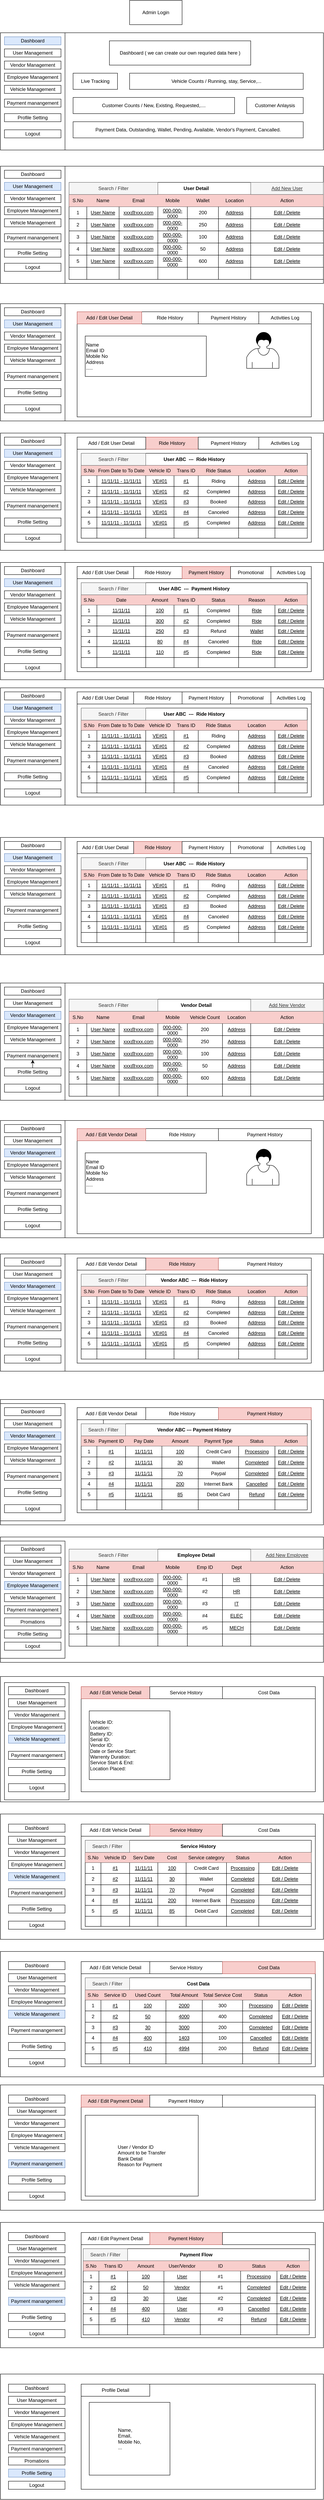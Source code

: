 <mxfile version="14.4.9" type="github">
  <diagram id="sWWCjmUIqOitX2E-1xw9" name="Page-1">
    <mxGraphModel dx="868" dy="450" grid="1" gridSize="10" guides="1" tooltips="1" connect="1" arrows="1" fold="1" page="1" pageScale="1" pageWidth="850" pageHeight="1100" math="0" shadow="0">
      <root>
        <mxCell id="0" />
        <mxCell id="1" parent="0" />
        <mxCell id="uYcMTCH0RG7Mtyut8y_W-332" value="" style="rounded=0;whiteSpace=wrap;html=1;" parent="1" vertex="1">
          <mxGeometry x="30" y="3470" width="800" height="310" as="geometry" />
        </mxCell>
        <mxCell id="uYcMTCH0RG7Mtyut8y_W-109" value="" style="rounded=0;whiteSpace=wrap;html=1;" parent="1" vertex="1">
          <mxGeometry x="30" y="1080" width="800" height="290" as="geometry" />
        </mxCell>
        <mxCell id="zYP4CSGbNnHHoJc6Gsqe-1" value="Admin Login&lt;br&gt;" style="rounded=0;whiteSpace=wrap;html=1;" parent="1" vertex="1">
          <mxGeometry x="350" y="10" width="130" height="60" as="geometry" />
        </mxCell>
        <mxCell id="zYP4CSGbNnHHoJc6Gsqe-5" value="" style="rounded=0;whiteSpace=wrap;html=1;" parent="1" vertex="1">
          <mxGeometry x="30" y="90" width="800" height="290" as="geometry" />
        </mxCell>
        <mxCell id="zYP4CSGbNnHHoJc6Gsqe-6" value="" style="rounded=0;whiteSpace=wrap;html=1;" parent="1" vertex="1">
          <mxGeometry x="30" y="90" width="160" height="290" as="geometry" />
        </mxCell>
        <mxCell id="zYP4CSGbNnHHoJc6Gsqe-7" value="Live Tracking" style="rounded=0;whiteSpace=wrap;html=1;" parent="1" vertex="1">
          <mxGeometry x="210" y="190" width="110" height="40" as="geometry" />
        </mxCell>
        <mxCell id="zYP4CSGbNnHHoJc6Gsqe-8" value="Vehicle Counts / Running, stay, Service,..." style="rounded=0;whiteSpace=wrap;html=1;" parent="1" vertex="1">
          <mxGeometry x="350" y="190" width="430" height="40" as="geometry" />
        </mxCell>
        <mxCell id="zYP4CSGbNnHHoJc6Gsqe-10" value="Customer Counts / New, Existing, Requested,...." style="rounded=0;whiteSpace=wrap;html=1;" parent="1" vertex="1">
          <mxGeometry x="210" y="250" width="400" height="40" as="geometry" />
        </mxCell>
        <mxCell id="zYP4CSGbNnHHoJc6Gsqe-11" value="Customer Anlaysis" style="rounded=0;whiteSpace=wrap;html=1;" parent="1" vertex="1">
          <mxGeometry x="640" y="250" width="140" height="40" as="geometry" />
        </mxCell>
        <mxCell id="zYP4CSGbNnHHoJc6Gsqe-12" value="Payment Data, Outstanding, Wallet, Pending, Available, Vendor&#39;s Payment, Cancalled." style="rounded=0;whiteSpace=wrap;html=1;" parent="1" vertex="1">
          <mxGeometry x="210" y="310" width="570" height="40" as="geometry" />
        </mxCell>
        <mxCell id="zYP4CSGbNnHHoJc6Gsqe-13" value="Dashboard" style="rounded=0;whiteSpace=wrap;html=1;fillColor=#dae8fc;strokeColor=#6c8ebf;" parent="1" vertex="1">
          <mxGeometry x="40" y="100" width="140" height="20" as="geometry" />
        </mxCell>
        <mxCell id="zYP4CSGbNnHHoJc6Gsqe-14" value="Vehicle Management" style="rounded=0;whiteSpace=wrap;html=1;" parent="1" vertex="1">
          <mxGeometry x="40" y="220" width="140" height="20" as="geometry" />
        </mxCell>
        <mxCell id="zYP4CSGbNnHHoJc6Gsqe-15" value="Dashboard ( we can create our own requried data here )" style="rounded=0;whiteSpace=wrap;html=1;" parent="1" vertex="1">
          <mxGeometry x="300" y="110" width="350" height="60" as="geometry" />
        </mxCell>
        <mxCell id="zYP4CSGbNnHHoJc6Gsqe-16" value="" style="rounded=0;whiteSpace=wrap;html=1;" parent="1" vertex="1">
          <mxGeometry x="30" y="420" width="800" height="290" as="geometry" />
        </mxCell>
        <mxCell id="zYP4CSGbNnHHoJc6Gsqe-21" value="Vendor Management" style="rounded=0;whiteSpace=wrap;html=1;" parent="1" vertex="1">
          <mxGeometry x="40" y="160" width="140" height="20" as="geometry" />
        </mxCell>
        <mxCell id="zYP4CSGbNnHHoJc6Gsqe-22" value="Employee Management" style="rounded=0;whiteSpace=wrap;html=1;" parent="1" vertex="1">
          <mxGeometry x="40" y="190" width="140" height="20" as="geometry" />
        </mxCell>
        <mxCell id="zYP4CSGbNnHHoJc6Gsqe-23" value="Payment manangement" style="rounded=0;whiteSpace=wrap;html=1;" parent="1" vertex="1">
          <mxGeometry x="40" y="254" width="140" height="20" as="geometry" />
        </mxCell>
        <mxCell id="zYP4CSGbNnHHoJc6Gsqe-24" value="User Management" style="rounded=0;whiteSpace=wrap;html=1;" parent="1" vertex="1">
          <mxGeometry x="40" y="130" width="140" height="20" as="geometry" />
        </mxCell>
        <mxCell id="zYP4CSGbNnHHoJc6Gsqe-27" value="Profile Setting" style="rounded=0;whiteSpace=wrap;html=1;" parent="1" vertex="1">
          <mxGeometry x="40" y="290" width="140" height="20" as="geometry" />
        </mxCell>
        <mxCell id="zYP4CSGbNnHHoJc6Gsqe-28" value="Logout" style="rounded=0;whiteSpace=wrap;html=1;" parent="1" vertex="1">
          <mxGeometry x="40" y="330" width="140" height="20" as="geometry" />
        </mxCell>
        <mxCell id="zYP4CSGbNnHHoJc6Gsqe-29" value="" style="rounded=0;whiteSpace=wrap;html=1;" parent="1" vertex="1">
          <mxGeometry x="30" y="420" width="160" height="290" as="geometry" />
        </mxCell>
        <mxCell id="zYP4CSGbNnHHoJc6Gsqe-30" value="Dashboard" style="rounded=0;whiteSpace=wrap;html=1;" parent="1" vertex="1">
          <mxGeometry x="40" y="430" width="140" height="20" as="geometry" />
        </mxCell>
        <mxCell id="zYP4CSGbNnHHoJc6Gsqe-31" value="Vehicle Management" style="rounded=0;whiteSpace=wrap;html=1;" parent="1" vertex="1">
          <mxGeometry x="40" y="550" width="140" height="20" as="geometry" />
        </mxCell>
        <mxCell id="zYP4CSGbNnHHoJc6Gsqe-32" value="Vendor Management" style="rounded=0;whiteSpace=wrap;html=1;" parent="1" vertex="1">
          <mxGeometry x="40" y="490" width="140" height="20" as="geometry" />
        </mxCell>
        <mxCell id="zYP4CSGbNnHHoJc6Gsqe-33" value="Employee Management" style="rounded=0;whiteSpace=wrap;html=1;" parent="1" vertex="1">
          <mxGeometry x="40" y="520" width="140" height="20" as="geometry" />
        </mxCell>
        <mxCell id="zYP4CSGbNnHHoJc6Gsqe-34" value="Payment manangement" style="rounded=0;whiteSpace=wrap;html=1;" parent="1" vertex="1">
          <mxGeometry x="40" y="587" width="140" height="20" as="geometry" />
        </mxCell>
        <mxCell id="zYP4CSGbNnHHoJc6Gsqe-35" value="User Management" style="rounded=0;whiteSpace=wrap;html=1;fillColor=#dae8fc;strokeColor=#6c8ebf;" parent="1" vertex="1">
          <mxGeometry x="40" y="460" width="140" height="20" as="geometry" />
        </mxCell>
        <mxCell id="zYP4CSGbNnHHoJc6Gsqe-37" value="Profile Setting" style="rounded=0;whiteSpace=wrap;html=1;" parent="1" vertex="1">
          <mxGeometry x="40" y="625" width="140" height="20" as="geometry" />
        </mxCell>
        <mxCell id="zYP4CSGbNnHHoJc6Gsqe-38" value="Logout" style="rounded=0;whiteSpace=wrap;html=1;" parent="1" vertex="1">
          <mxGeometry x="40" y="660" width="140" height="20" as="geometry" />
        </mxCell>
        <mxCell id="zYP4CSGbNnHHoJc6Gsqe-41" value="User Detail" style="shape=table;html=1;whiteSpace=wrap;startSize=30;container=1;collapsible=0;childLayout=tableLayout;fontStyle=1;align=center;" parent="1" vertex="1">
          <mxGeometry x="200" y="460" width="630" height="240" as="geometry" />
        </mxCell>
        <mxCell id="zYP4CSGbNnHHoJc6Gsqe-42" value="" style="shape=partialRectangle;html=1;whiteSpace=wrap;collapsible=0;dropTarget=0;pointerEvents=0;fillColor=none;top=0;left=0;bottom=0;right=0;points=[[0,0.5],[1,0.5]];portConstraint=eastwest;" parent="zYP4CSGbNnHHoJc6Gsqe-41" vertex="1">
          <mxGeometry y="30" width="630" height="30" as="geometry" />
        </mxCell>
        <mxCell id="zYP4CSGbNnHHoJc6Gsqe-57" value="S.No" style="shape=partialRectangle;html=1;whiteSpace=wrap;connectable=0;fillColor=#f8cecc;top=0;left=0;bottom=0;right=0;overflow=hidden;strokeColor=#b85450;" parent="zYP4CSGbNnHHoJc6Gsqe-42" vertex="1">
          <mxGeometry width="44" height="30" as="geometry" />
        </mxCell>
        <mxCell id="zYP4CSGbNnHHoJc6Gsqe-54" value="Name" style="shape=partialRectangle;html=1;whiteSpace=wrap;connectable=0;fillColor=#f8cecc;top=0;left=0;bottom=0;right=0;overflow=hidden;strokeColor=#b85450;" parent="zYP4CSGbNnHHoJc6Gsqe-42" vertex="1">
          <mxGeometry x="44" width="80" height="30" as="geometry" />
        </mxCell>
        <mxCell id="zYP4CSGbNnHHoJc6Gsqe-43" value="Email" style="shape=partialRectangle;html=1;whiteSpace=wrap;connectable=0;fillColor=#f8cecc;top=0;left=0;bottom=0;right=0;overflow=hidden;strokeColor=#b85450;" parent="zYP4CSGbNnHHoJc6Gsqe-42" vertex="1">
          <mxGeometry x="124" width="96" height="30" as="geometry" />
        </mxCell>
        <mxCell id="zYP4CSGbNnHHoJc6Gsqe-44" value="Mobile" style="shape=partialRectangle;html=1;whiteSpace=wrap;connectable=0;fillColor=#f8cecc;top=0;left=0;bottom=0;right=0;overflow=hidden;strokeColor=#b85450;" parent="zYP4CSGbNnHHoJc6Gsqe-42" vertex="1">
          <mxGeometry x="220" width="73" height="30" as="geometry" />
        </mxCell>
        <mxCell id="uYcMTCH0RG7Mtyut8y_W-15" value="Wallet" style="shape=partialRectangle;html=1;whiteSpace=wrap;connectable=0;fillColor=#f8cecc;top=0;left=0;bottom=0;right=0;overflow=hidden;strokeColor=#b85450;" parent="zYP4CSGbNnHHoJc6Gsqe-42" vertex="1">
          <mxGeometry x="293" width="77" height="30" as="geometry" />
        </mxCell>
        <mxCell id="zYP4CSGbNnHHoJc6Gsqe-45" value="Location" style="shape=partialRectangle;html=1;whiteSpace=wrap;connectable=0;fillColor=#f8cecc;top=0;left=0;bottom=0;right=0;overflow=hidden;strokeColor=#b85450;" parent="zYP4CSGbNnHHoJc6Gsqe-42" vertex="1">
          <mxGeometry x="370" width="80" height="30" as="geometry" />
        </mxCell>
        <mxCell id="zYP4CSGbNnHHoJc6Gsqe-60" value="Action" style="shape=partialRectangle;html=1;whiteSpace=wrap;connectable=0;fillColor=#f8cecc;top=0;left=0;bottom=0;right=0;overflow=hidden;strokeColor=#b85450;" parent="zYP4CSGbNnHHoJc6Gsqe-42" vertex="1">
          <mxGeometry x="450" width="180" height="30" as="geometry" />
        </mxCell>
        <mxCell id="zYP4CSGbNnHHoJc6Gsqe-46" value="" style="shape=partialRectangle;html=1;whiteSpace=wrap;collapsible=0;dropTarget=0;pointerEvents=0;fillColor=none;top=0;left=0;bottom=0;right=0;points=[[0,0.5],[1,0.5]];portConstraint=eastwest;" parent="zYP4CSGbNnHHoJc6Gsqe-41" vertex="1">
          <mxGeometry y="60" width="630" height="30" as="geometry" />
        </mxCell>
        <mxCell id="zYP4CSGbNnHHoJc6Gsqe-58" value="1" style="shape=partialRectangle;html=1;whiteSpace=wrap;connectable=0;fillColor=none;top=0;left=0;bottom=0;right=0;overflow=hidden;" parent="zYP4CSGbNnHHoJc6Gsqe-46" vertex="1">
          <mxGeometry width="44" height="30" as="geometry" />
        </mxCell>
        <mxCell id="zYP4CSGbNnHHoJc6Gsqe-55" value="&lt;u&gt;User Name&lt;/u&gt;" style="shape=partialRectangle;html=1;whiteSpace=wrap;connectable=0;fillColor=none;top=0;left=0;bottom=0;right=0;overflow=hidden;" parent="zYP4CSGbNnHHoJc6Gsqe-46" vertex="1">
          <mxGeometry x="44" width="80" height="30" as="geometry" />
        </mxCell>
        <mxCell id="zYP4CSGbNnHHoJc6Gsqe-47" value="&lt;u&gt;xxx@xxx.com&lt;/u&gt;" style="shape=partialRectangle;html=1;whiteSpace=wrap;connectable=0;fillColor=none;top=0;left=0;bottom=0;right=0;overflow=hidden;" parent="zYP4CSGbNnHHoJc6Gsqe-46" vertex="1">
          <mxGeometry x="124" width="96" height="30" as="geometry" />
        </mxCell>
        <mxCell id="zYP4CSGbNnHHoJc6Gsqe-48" value="&lt;u&gt;000-000-0000&lt;/u&gt;" style="shape=partialRectangle;html=1;whiteSpace=wrap;connectable=0;fillColor=none;top=0;left=0;bottom=0;right=0;overflow=hidden;" parent="zYP4CSGbNnHHoJc6Gsqe-46" vertex="1">
          <mxGeometry x="220" width="73" height="30" as="geometry" />
        </mxCell>
        <mxCell id="uYcMTCH0RG7Mtyut8y_W-16" value="200" style="shape=partialRectangle;html=1;whiteSpace=wrap;connectable=0;fillColor=none;top=0;left=0;bottom=0;right=0;overflow=hidden;" parent="zYP4CSGbNnHHoJc6Gsqe-46" vertex="1">
          <mxGeometry x="293" width="77" height="30" as="geometry" />
        </mxCell>
        <mxCell id="zYP4CSGbNnHHoJc6Gsqe-49" value="&lt;u&gt;Address&lt;/u&gt;" style="shape=partialRectangle;html=1;whiteSpace=wrap;connectable=0;fillColor=none;top=0;left=0;bottom=0;right=0;overflow=hidden;" parent="zYP4CSGbNnHHoJc6Gsqe-46" vertex="1">
          <mxGeometry x="370" width="80" height="30" as="geometry" />
        </mxCell>
        <mxCell id="zYP4CSGbNnHHoJc6Gsqe-61" value="&lt;u&gt;Edit / Delete&lt;/u&gt;" style="shape=partialRectangle;html=1;whiteSpace=wrap;connectable=0;fillColor=none;top=0;left=0;bottom=0;right=0;overflow=hidden;" parent="zYP4CSGbNnHHoJc6Gsqe-46" vertex="1">
          <mxGeometry x="450" width="180" height="30" as="geometry" />
        </mxCell>
        <mxCell id="zYP4CSGbNnHHoJc6Gsqe-50" value="" style="shape=partialRectangle;html=1;whiteSpace=wrap;collapsible=0;dropTarget=0;pointerEvents=0;fillColor=none;top=0;left=0;bottom=0;right=0;points=[[0,0.5],[1,0.5]];portConstraint=eastwest;" parent="zYP4CSGbNnHHoJc6Gsqe-41" vertex="1">
          <mxGeometry y="90" width="630" height="30" as="geometry" />
        </mxCell>
        <mxCell id="zYP4CSGbNnHHoJc6Gsqe-59" value="2" style="shape=partialRectangle;html=1;whiteSpace=wrap;connectable=0;fillColor=none;top=0;left=0;bottom=0;right=0;overflow=hidden;" parent="zYP4CSGbNnHHoJc6Gsqe-50" vertex="1">
          <mxGeometry width="44" height="30" as="geometry" />
        </mxCell>
        <mxCell id="zYP4CSGbNnHHoJc6Gsqe-56" value="&lt;span&gt;&lt;u&gt;User Name&lt;/u&gt;&lt;/span&gt;" style="shape=partialRectangle;html=1;whiteSpace=wrap;connectable=0;fillColor=none;top=0;left=0;bottom=0;right=0;overflow=hidden;" parent="zYP4CSGbNnHHoJc6Gsqe-50" vertex="1">
          <mxGeometry x="44" width="80" height="30" as="geometry" />
        </mxCell>
        <mxCell id="zYP4CSGbNnHHoJc6Gsqe-51" value="&lt;span&gt;&lt;u&gt;xxx@xxx.com&lt;/u&gt;&lt;/span&gt;" style="shape=partialRectangle;html=1;whiteSpace=wrap;connectable=0;fillColor=none;top=0;left=0;bottom=0;right=0;overflow=hidden;" parent="zYP4CSGbNnHHoJc6Gsqe-50" vertex="1">
          <mxGeometry x="124" width="96" height="30" as="geometry" />
        </mxCell>
        <mxCell id="zYP4CSGbNnHHoJc6Gsqe-52" value="&lt;span&gt;&lt;u&gt;000-000-0000&lt;/u&gt;&lt;/span&gt;" style="shape=partialRectangle;html=1;whiteSpace=wrap;connectable=0;fillColor=none;top=0;left=0;bottom=0;right=0;overflow=hidden;" parent="zYP4CSGbNnHHoJc6Gsqe-50" vertex="1">
          <mxGeometry x="220" width="73" height="30" as="geometry" />
        </mxCell>
        <mxCell id="uYcMTCH0RG7Mtyut8y_W-17" value="250" style="shape=partialRectangle;html=1;whiteSpace=wrap;connectable=0;fillColor=none;top=0;left=0;bottom=0;right=0;overflow=hidden;" parent="zYP4CSGbNnHHoJc6Gsqe-50" vertex="1">
          <mxGeometry x="293" width="77" height="30" as="geometry" />
        </mxCell>
        <mxCell id="zYP4CSGbNnHHoJc6Gsqe-53" value="&lt;span&gt;&lt;u&gt;Address&lt;/u&gt;&lt;/span&gt;" style="shape=partialRectangle;html=1;whiteSpace=wrap;connectable=0;fillColor=none;top=0;left=0;bottom=0;right=0;overflow=hidden;" parent="zYP4CSGbNnHHoJc6Gsqe-50" vertex="1">
          <mxGeometry x="370" width="80" height="30" as="geometry" />
        </mxCell>
        <mxCell id="zYP4CSGbNnHHoJc6Gsqe-62" value="&lt;span&gt;&lt;u&gt;Edit / Delete&lt;/u&gt;&lt;/span&gt;" style="shape=partialRectangle;html=1;whiteSpace=wrap;connectable=0;fillColor=none;top=0;left=0;bottom=0;right=0;overflow=hidden;" parent="zYP4CSGbNnHHoJc6Gsqe-50" vertex="1">
          <mxGeometry x="450" width="180" height="30" as="geometry" />
        </mxCell>
        <mxCell id="zYP4CSGbNnHHoJc6Gsqe-84" style="shape=partialRectangle;html=1;whiteSpace=wrap;collapsible=0;dropTarget=0;pointerEvents=0;fillColor=none;top=0;left=0;bottom=0;right=0;points=[[0,0.5],[1,0.5]];portConstraint=eastwest;" parent="zYP4CSGbNnHHoJc6Gsqe-41" vertex="1">
          <mxGeometry y="120" width="630" height="30" as="geometry" />
        </mxCell>
        <mxCell id="zYP4CSGbNnHHoJc6Gsqe-85" value="3" style="shape=partialRectangle;html=1;whiteSpace=wrap;connectable=0;fillColor=none;top=0;left=0;bottom=0;right=0;overflow=hidden;" parent="zYP4CSGbNnHHoJc6Gsqe-84" vertex="1">
          <mxGeometry width="44" height="30" as="geometry" />
        </mxCell>
        <mxCell id="zYP4CSGbNnHHoJc6Gsqe-86" value="&lt;span&gt;&lt;u&gt;User Name&lt;/u&gt;&lt;/span&gt;" style="shape=partialRectangle;html=1;whiteSpace=wrap;connectable=0;fillColor=none;top=0;left=0;bottom=0;right=0;overflow=hidden;" parent="zYP4CSGbNnHHoJc6Gsqe-84" vertex="1">
          <mxGeometry x="44" width="80" height="30" as="geometry" />
        </mxCell>
        <mxCell id="zYP4CSGbNnHHoJc6Gsqe-87" value="&lt;span&gt;&lt;u&gt;xxx@xxx.com&lt;/u&gt;&lt;/span&gt;" style="shape=partialRectangle;html=1;whiteSpace=wrap;connectable=0;fillColor=none;top=0;left=0;bottom=0;right=0;overflow=hidden;" parent="zYP4CSGbNnHHoJc6Gsqe-84" vertex="1">
          <mxGeometry x="124" width="96" height="30" as="geometry" />
        </mxCell>
        <mxCell id="zYP4CSGbNnHHoJc6Gsqe-88" value="&lt;span&gt;&lt;u&gt;000-000-0000&lt;/u&gt;&lt;/span&gt;" style="shape=partialRectangle;html=1;whiteSpace=wrap;connectable=0;fillColor=none;top=0;left=0;bottom=0;right=0;overflow=hidden;" parent="zYP4CSGbNnHHoJc6Gsqe-84" vertex="1">
          <mxGeometry x="220" width="73" height="30" as="geometry" />
        </mxCell>
        <mxCell id="uYcMTCH0RG7Mtyut8y_W-18" value="100" style="shape=partialRectangle;html=1;whiteSpace=wrap;connectable=0;fillColor=none;top=0;left=0;bottom=0;right=0;overflow=hidden;" parent="zYP4CSGbNnHHoJc6Gsqe-84" vertex="1">
          <mxGeometry x="293" width="77" height="30" as="geometry" />
        </mxCell>
        <mxCell id="zYP4CSGbNnHHoJc6Gsqe-89" value="&lt;span&gt;&lt;u&gt;Address&lt;/u&gt;&lt;/span&gt;" style="shape=partialRectangle;html=1;whiteSpace=wrap;connectable=0;fillColor=none;top=0;left=0;bottom=0;right=0;overflow=hidden;" parent="zYP4CSGbNnHHoJc6Gsqe-84" vertex="1">
          <mxGeometry x="370" width="80" height="30" as="geometry" />
        </mxCell>
        <mxCell id="zYP4CSGbNnHHoJc6Gsqe-90" value="&lt;span&gt;&lt;u&gt;Edit / Delete&lt;/u&gt;&lt;/span&gt;" style="shape=partialRectangle;html=1;whiteSpace=wrap;connectable=0;fillColor=none;top=0;left=0;bottom=0;right=0;overflow=hidden;" parent="zYP4CSGbNnHHoJc6Gsqe-84" vertex="1">
          <mxGeometry x="450" width="180" height="30" as="geometry" />
        </mxCell>
        <mxCell id="zYP4CSGbNnHHoJc6Gsqe-77" style="shape=partialRectangle;html=1;whiteSpace=wrap;collapsible=0;dropTarget=0;pointerEvents=0;fillColor=none;top=0;left=0;bottom=0;right=0;points=[[0,0.5],[1,0.5]];portConstraint=eastwest;" parent="zYP4CSGbNnHHoJc6Gsqe-41" vertex="1">
          <mxGeometry y="150" width="630" height="30" as="geometry" />
        </mxCell>
        <mxCell id="zYP4CSGbNnHHoJc6Gsqe-78" value="4" style="shape=partialRectangle;html=1;whiteSpace=wrap;connectable=0;fillColor=none;top=0;left=0;bottom=0;right=0;overflow=hidden;" parent="zYP4CSGbNnHHoJc6Gsqe-77" vertex="1">
          <mxGeometry width="44" height="30" as="geometry" />
        </mxCell>
        <mxCell id="zYP4CSGbNnHHoJc6Gsqe-79" value="&lt;span&gt;&lt;u&gt;User Name&lt;/u&gt;&lt;/span&gt;" style="shape=partialRectangle;html=1;whiteSpace=wrap;connectable=0;fillColor=none;top=0;left=0;bottom=0;right=0;overflow=hidden;" parent="zYP4CSGbNnHHoJc6Gsqe-77" vertex="1">
          <mxGeometry x="44" width="80" height="30" as="geometry" />
        </mxCell>
        <mxCell id="zYP4CSGbNnHHoJc6Gsqe-80" value="&lt;span&gt;&lt;u&gt;xxx@xxx.com&lt;/u&gt;&lt;/span&gt;" style="shape=partialRectangle;html=1;whiteSpace=wrap;connectable=0;fillColor=none;top=0;left=0;bottom=0;right=0;overflow=hidden;" parent="zYP4CSGbNnHHoJc6Gsqe-77" vertex="1">
          <mxGeometry x="124" width="96" height="30" as="geometry" />
        </mxCell>
        <mxCell id="zYP4CSGbNnHHoJc6Gsqe-81" value="&lt;span&gt;&lt;u&gt;000-000-0000&lt;/u&gt;&lt;/span&gt;" style="shape=partialRectangle;html=1;whiteSpace=wrap;connectable=0;fillColor=none;top=0;left=0;bottom=0;right=0;overflow=hidden;" parent="zYP4CSGbNnHHoJc6Gsqe-77" vertex="1">
          <mxGeometry x="220" width="73" height="30" as="geometry" />
        </mxCell>
        <mxCell id="uYcMTCH0RG7Mtyut8y_W-19" value="50" style="shape=partialRectangle;html=1;whiteSpace=wrap;connectable=0;fillColor=none;top=0;left=0;bottom=0;right=0;overflow=hidden;" parent="zYP4CSGbNnHHoJc6Gsqe-77" vertex="1">
          <mxGeometry x="293" width="77" height="30" as="geometry" />
        </mxCell>
        <mxCell id="zYP4CSGbNnHHoJc6Gsqe-82" value="&lt;span&gt;&lt;u&gt;Address&lt;/u&gt;&lt;/span&gt;" style="shape=partialRectangle;html=1;whiteSpace=wrap;connectable=0;fillColor=none;top=0;left=0;bottom=0;right=0;overflow=hidden;" parent="zYP4CSGbNnHHoJc6Gsqe-77" vertex="1">
          <mxGeometry x="370" width="80" height="30" as="geometry" />
        </mxCell>
        <mxCell id="zYP4CSGbNnHHoJc6Gsqe-83" value="&lt;span&gt;&lt;u&gt;Edit / Delete&lt;/u&gt;&lt;/span&gt;" style="shape=partialRectangle;html=1;whiteSpace=wrap;connectable=0;fillColor=none;top=0;left=0;bottom=0;right=0;overflow=hidden;" parent="zYP4CSGbNnHHoJc6Gsqe-77" vertex="1">
          <mxGeometry x="450" width="180" height="30" as="geometry" />
        </mxCell>
        <mxCell id="zYP4CSGbNnHHoJc6Gsqe-70" style="shape=partialRectangle;html=1;whiteSpace=wrap;collapsible=0;dropTarget=0;pointerEvents=0;fillColor=none;top=0;left=0;bottom=0;right=0;points=[[0,0.5],[1,0.5]];portConstraint=eastwest;" parent="zYP4CSGbNnHHoJc6Gsqe-41" vertex="1">
          <mxGeometry y="180" width="630" height="30" as="geometry" />
        </mxCell>
        <mxCell id="zYP4CSGbNnHHoJc6Gsqe-71" value="5" style="shape=partialRectangle;html=1;whiteSpace=wrap;connectable=0;fillColor=none;top=0;left=0;bottom=0;right=0;overflow=hidden;" parent="zYP4CSGbNnHHoJc6Gsqe-70" vertex="1">
          <mxGeometry width="44" height="30" as="geometry" />
        </mxCell>
        <mxCell id="zYP4CSGbNnHHoJc6Gsqe-72" value="&lt;span&gt;&lt;u&gt;User Name&lt;/u&gt;&lt;/span&gt;" style="shape=partialRectangle;html=1;whiteSpace=wrap;connectable=0;fillColor=none;top=0;left=0;bottom=0;right=0;overflow=hidden;" parent="zYP4CSGbNnHHoJc6Gsqe-70" vertex="1">
          <mxGeometry x="44" width="80" height="30" as="geometry" />
        </mxCell>
        <mxCell id="zYP4CSGbNnHHoJc6Gsqe-73" value="&lt;span&gt;&lt;u&gt;xxx@xxx.com&lt;/u&gt;&lt;/span&gt;" style="shape=partialRectangle;html=1;whiteSpace=wrap;connectable=0;fillColor=none;top=0;left=0;bottom=0;right=0;overflow=hidden;" parent="zYP4CSGbNnHHoJc6Gsqe-70" vertex="1">
          <mxGeometry x="124" width="96" height="30" as="geometry" />
        </mxCell>
        <mxCell id="zYP4CSGbNnHHoJc6Gsqe-74" value="&lt;span&gt;&lt;u&gt;000-000-0000&lt;/u&gt;&lt;/span&gt;" style="shape=partialRectangle;html=1;whiteSpace=wrap;connectable=0;fillColor=none;top=0;left=0;bottom=0;right=0;overflow=hidden;" parent="zYP4CSGbNnHHoJc6Gsqe-70" vertex="1">
          <mxGeometry x="220" width="73" height="30" as="geometry" />
        </mxCell>
        <mxCell id="uYcMTCH0RG7Mtyut8y_W-20" value="600" style="shape=partialRectangle;html=1;whiteSpace=wrap;connectable=0;fillColor=none;top=0;left=0;bottom=0;right=0;overflow=hidden;" parent="zYP4CSGbNnHHoJc6Gsqe-70" vertex="1">
          <mxGeometry x="293" width="77" height="30" as="geometry" />
        </mxCell>
        <mxCell id="zYP4CSGbNnHHoJc6Gsqe-75" value="&lt;span&gt;&lt;u&gt;Address&lt;/u&gt;&lt;/span&gt;" style="shape=partialRectangle;html=1;whiteSpace=wrap;connectable=0;fillColor=none;top=0;left=0;bottom=0;right=0;overflow=hidden;" parent="zYP4CSGbNnHHoJc6Gsqe-70" vertex="1">
          <mxGeometry x="370" width="80" height="30" as="geometry" />
        </mxCell>
        <mxCell id="zYP4CSGbNnHHoJc6Gsqe-76" value="&lt;span&gt;&lt;u&gt;Edit / Delete&lt;/u&gt;&lt;/span&gt;" style="shape=partialRectangle;html=1;whiteSpace=wrap;connectable=0;fillColor=none;top=0;left=0;bottom=0;right=0;overflow=hidden;" parent="zYP4CSGbNnHHoJc6Gsqe-70" vertex="1">
          <mxGeometry x="450" width="180" height="30" as="geometry" />
        </mxCell>
        <mxCell id="zYP4CSGbNnHHoJc6Gsqe-63" style="shape=partialRectangle;html=1;whiteSpace=wrap;collapsible=0;dropTarget=0;pointerEvents=0;fillColor=none;top=0;left=0;bottom=0;right=0;points=[[0,0.5],[1,0.5]];portConstraint=eastwest;" parent="zYP4CSGbNnHHoJc6Gsqe-41" vertex="1">
          <mxGeometry y="210" width="630" height="30" as="geometry" />
        </mxCell>
        <mxCell id="zYP4CSGbNnHHoJc6Gsqe-64" style="shape=partialRectangle;html=1;whiteSpace=wrap;connectable=0;fillColor=none;top=0;left=0;bottom=0;right=0;overflow=hidden;" parent="zYP4CSGbNnHHoJc6Gsqe-63" vertex="1">
          <mxGeometry width="44" height="30" as="geometry" />
        </mxCell>
        <mxCell id="zYP4CSGbNnHHoJc6Gsqe-65" style="shape=partialRectangle;html=1;whiteSpace=wrap;connectable=0;fillColor=none;top=0;left=0;bottom=0;right=0;overflow=hidden;" parent="zYP4CSGbNnHHoJc6Gsqe-63" vertex="1">
          <mxGeometry x="44" width="80" height="30" as="geometry" />
        </mxCell>
        <mxCell id="zYP4CSGbNnHHoJc6Gsqe-66" style="shape=partialRectangle;html=1;whiteSpace=wrap;connectable=0;fillColor=none;top=0;left=0;bottom=0;right=0;overflow=hidden;" parent="zYP4CSGbNnHHoJc6Gsqe-63" vertex="1">
          <mxGeometry x="124" width="96" height="30" as="geometry" />
        </mxCell>
        <mxCell id="zYP4CSGbNnHHoJc6Gsqe-67" style="shape=partialRectangle;html=1;whiteSpace=wrap;connectable=0;fillColor=none;top=0;left=0;bottom=0;right=0;overflow=hidden;" parent="zYP4CSGbNnHHoJc6Gsqe-63" vertex="1">
          <mxGeometry x="220" width="73" height="30" as="geometry" />
        </mxCell>
        <mxCell id="uYcMTCH0RG7Mtyut8y_W-21" style="shape=partialRectangle;html=1;whiteSpace=wrap;connectable=0;fillColor=none;top=0;left=0;bottom=0;right=0;overflow=hidden;" parent="zYP4CSGbNnHHoJc6Gsqe-63" vertex="1">
          <mxGeometry x="293" width="77" height="30" as="geometry" />
        </mxCell>
        <mxCell id="zYP4CSGbNnHHoJc6Gsqe-68" style="shape=partialRectangle;html=1;whiteSpace=wrap;connectable=0;fillColor=none;top=0;left=0;bottom=0;right=0;overflow=hidden;" parent="zYP4CSGbNnHHoJc6Gsqe-63" vertex="1">
          <mxGeometry x="370" width="80" height="30" as="geometry" />
        </mxCell>
        <mxCell id="zYP4CSGbNnHHoJc6Gsqe-69" style="shape=partialRectangle;html=1;whiteSpace=wrap;connectable=0;fillColor=none;top=0;left=0;bottom=0;right=0;overflow=hidden;" parent="zYP4CSGbNnHHoJc6Gsqe-63" vertex="1">
          <mxGeometry x="450" width="180" height="30" as="geometry" />
        </mxCell>
        <mxCell id="zYP4CSGbNnHHoJc6Gsqe-92" value="&lt;u&gt;Add New User&lt;/u&gt;" style="rounded=0;whiteSpace=wrap;html=1;fillColor=#f5f5f5;strokeColor=#666666;fontColor=#333333;" parent="1" vertex="1">
          <mxGeometry x="650" y="460" width="180" height="30" as="geometry" />
        </mxCell>
        <mxCell id="Zn4DUU1_FDggG2D16TAx-1" value="" style="rounded=0;whiteSpace=wrap;html=1;" parent="1" vertex="1">
          <mxGeometry x="30" y="760" width="800" height="290" as="geometry" />
        </mxCell>
        <mxCell id="Zn4DUU1_FDggG2D16TAx-2" value="" style="rounded=0;whiteSpace=wrap;html=1;" parent="1" vertex="1">
          <mxGeometry x="30" y="760" width="160" height="290" as="geometry" />
        </mxCell>
        <mxCell id="Zn4DUU1_FDggG2D16TAx-3" value="Dashboard" style="rounded=0;whiteSpace=wrap;html=1;" parent="1" vertex="1">
          <mxGeometry x="40" y="770" width="140" height="20" as="geometry" />
        </mxCell>
        <mxCell id="Zn4DUU1_FDggG2D16TAx-4" value="Vehicle Management" style="rounded=0;whiteSpace=wrap;html=1;" parent="1" vertex="1">
          <mxGeometry x="40" y="890" width="140" height="20" as="geometry" />
        </mxCell>
        <mxCell id="Zn4DUU1_FDggG2D16TAx-5" value="Vendor Management" style="rounded=0;whiteSpace=wrap;html=1;" parent="1" vertex="1">
          <mxGeometry x="40" y="830" width="140" height="20" as="geometry" />
        </mxCell>
        <mxCell id="Zn4DUU1_FDggG2D16TAx-6" value="Employee Management" style="rounded=0;whiteSpace=wrap;html=1;" parent="1" vertex="1">
          <mxGeometry x="40" y="860" width="140" height="20" as="geometry" />
        </mxCell>
        <mxCell id="Zn4DUU1_FDggG2D16TAx-7" value="Payment manangement" style="rounded=0;whiteSpace=wrap;html=1;" parent="1" vertex="1">
          <mxGeometry x="40" y="930" width="140" height="20" as="geometry" />
        </mxCell>
        <mxCell id="Zn4DUU1_FDggG2D16TAx-9" value="Profile Setting" style="rounded=0;whiteSpace=wrap;html=1;" parent="1" vertex="1">
          <mxGeometry x="40" y="970" width="140" height="20" as="geometry" />
        </mxCell>
        <mxCell id="Zn4DUU1_FDggG2D16TAx-10" value="Logout" style="rounded=0;whiteSpace=wrap;html=1;" parent="1" vertex="1">
          <mxGeometry x="40" y="1010" width="140" height="20" as="geometry" />
        </mxCell>
        <mxCell id="Zn4DUU1_FDggG2D16TAx-12" value="User Management" style="rounded=0;whiteSpace=wrap;html=1;fillColor=#dae8fc;strokeColor=#6c8ebf;" parent="1" vertex="1">
          <mxGeometry x="40" y="800" width="140" height="20" as="geometry" />
        </mxCell>
        <mxCell id="uYcMTCH0RG7Mtyut8y_W-1" value="" style="rounded=0;whiteSpace=wrap;html=1;" parent="1" vertex="1">
          <mxGeometry x="220" y="780" width="580" height="260" as="geometry" />
        </mxCell>
        <mxCell id="uYcMTCH0RG7Mtyut8y_W-3" value="" style="shape=mxgraph.bpmn.user_task;html=1;outlineConnect=0;" parent="1" vertex="1">
          <mxGeometry x="640" y="830" width="80" height="90" as="geometry" />
        </mxCell>
        <mxCell id="uYcMTCH0RG7Mtyut8y_W-4" value="Name&lt;br&gt;Email ID&lt;br&gt;Mobile No&lt;br&gt;Address&lt;br&gt;....." style="rounded=0;whiteSpace=wrap;html=1;align=left;" parent="1" vertex="1">
          <mxGeometry x="240" y="840" width="300" height="100" as="geometry" />
        </mxCell>
        <mxCell id="uYcMTCH0RG7Mtyut8y_W-6" value="Search / Filter" style="rounded=0;whiteSpace=wrap;html=1;fillColor=#f5f5f5;strokeColor=#666666;fontColor=#333333;" parent="1" vertex="1">
          <mxGeometry x="200" y="460" width="220" height="30" as="geometry" />
        </mxCell>
        <mxCell id="uYcMTCH0RG7Mtyut8y_W-7" value="" style="rounded=0;whiteSpace=wrap;html=1;" parent="1" vertex="1">
          <mxGeometry x="220" y="780" width="580" height="30" as="geometry" />
        </mxCell>
        <mxCell id="uYcMTCH0RG7Mtyut8y_W-22" value="Ride History" style="rounded=0;whiteSpace=wrap;html=1;" parent="1" vertex="1">
          <mxGeometry x="380" y="780" width="140" height="30" as="geometry" />
        </mxCell>
        <mxCell id="uYcMTCH0RG7Mtyut8y_W-23" value="Payment History" style="rounded=0;whiteSpace=wrap;html=1;" parent="1" vertex="1">
          <mxGeometry x="520" y="780" width="150" height="30" as="geometry" />
        </mxCell>
        <mxCell id="uYcMTCH0RG7Mtyut8y_W-25" value="Activities Log" style="rounded=0;whiteSpace=wrap;html=1;" parent="1" vertex="1">
          <mxGeometry x="670" y="780" width="130" height="30" as="geometry" />
        </mxCell>
        <mxCell id="uYcMTCH0RG7Mtyut8y_W-5" value="Add / Edit User Detail" style="rounded=0;whiteSpace=wrap;html=1;fillColor=#f8cecc;strokeColor=#b85450;" parent="1" vertex="1">
          <mxGeometry x="220" y="780" width="160" height="30" as="geometry" />
        </mxCell>
        <mxCell id="uYcMTCH0RG7Mtyut8y_W-97" value="Dashboard" style="rounded=0;whiteSpace=wrap;html=1;" parent="1" vertex="1">
          <mxGeometry x="30" y="1090" width="140" height="20" as="geometry" />
        </mxCell>
        <mxCell id="uYcMTCH0RG7Mtyut8y_W-98" value="Vehicle Management" style="rounded=0;whiteSpace=wrap;html=1;" parent="1" vertex="1">
          <mxGeometry x="30" y="1210" width="140" height="20" as="geometry" />
        </mxCell>
        <mxCell id="uYcMTCH0RG7Mtyut8y_W-99" value="Vendor Management" style="rounded=0;whiteSpace=wrap;html=1;" parent="1" vertex="1">
          <mxGeometry x="30" y="1150" width="140" height="20" as="geometry" />
        </mxCell>
        <mxCell id="uYcMTCH0RG7Mtyut8y_W-100" value="Employee Management" style="rounded=0;whiteSpace=wrap;html=1;" parent="1" vertex="1">
          <mxGeometry x="30" y="1180" width="140" height="20" as="geometry" />
        </mxCell>
        <mxCell id="uYcMTCH0RG7Mtyut8y_W-101" value="Payment manangement" style="rounded=0;whiteSpace=wrap;html=1;" parent="1" vertex="1">
          <mxGeometry x="30" y="1240" width="140" height="20" as="geometry" />
        </mxCell>
        <mxCell id="uYcMTCH0RG7Mtyut8y_W-102" value="Promations" style="rounded=0;whiteSpace=wrap;html=1;" parent="1" vertex="1">
          <mxGeometry x="30" y="1270" width="140" height="20" as="geometry" />
        </mxCell>
        <mxCell id="uYcMTCH0RG7Mtyut8y_W-103" value="Profile Setting" style="rounded=0;whiteSpace=wrap;html=1;" parent="1" vertex="1">
          <mxGeometry x="30" y="1300" width="140" height="20" as="geometry" />
        </mxCell>
        <mxCell id="uYcMTCH0RG7Mtyut8y_W-104" value="Logout" style="rounded=0;whiteSpace=wrap;html=1;" parent="1" vertex="1">
          <mxGeometry x="30" y="1330" width="140" height="20" as="geometry" />
        </mxCell>
        <mxCell id="uYcMTCH0RG7Mtyut8y_W-105" value="User Management" style="rounded=0;whiteSpace=wrap;html=1;fillColor=#dae8fc;strokeColor=#6c8ebf;" parent="1" vertex="1">
          <mxGeometry x="30" y="1120" width="140" height="20" as="geometry" />
        </mxCell>
        <mxCell id="uYcMTCH0RG7Mtyut8y_W-110" value="" style="rounded=0;whiteSpace=wrap;html=1;" parent="1" vertex="1">
          <mxGeometry x="30" y="1080" width="160" height="290" as="geometry" />
        </mxCell>
        <mxCell id="uYcMTCH0RG7Mtyut8y_W-111" value="Dashboard" style="rounded=0;whiteSpace=wrap;html=1;" parent="1" vertex="1">
          <mxGeometry x="40" y="1090" width="140" height="20" as="geometry" />
        </mxCell>
        <mxCell id="uYcMTCH0RG7Mtyut8y_W-112" value="Vehicle Management" style="rounded=0;whiteSpace=wrap;html=1;" parent="1" vertex="1">
          <mxGeometry x="40" y="1210" width="140" height="20" as="geometry" />
        </mxCell>
        <mxCell id="uYcMTCH0RG7Mtyut8y_W-113" value="Vendor Management" style="rounded=0;whiteSpace=wrap;html=1;" parent="1" vertex="1">
          <mxGeometry x="40" y="1150" width="140" height="20" as="geometry" />
        </mxCell>
        <mxCell id="uYcMTCH0RG7Mtyut8y_W-114" value="Employee Management" style="rounded=0;whiteSpace=wrap;html=1;" parent="1" vertex="1">
          <mxGeometry x="40" y="1180" width="140" height="20" as="geometry" />
        </mxCell>
        <mxCell id="uYcMTCH0RG7Mtyut8y_W-115" value="Payment manangement" style="rounded=0;whiteSpace=wrap;html=1;" parent="1" vertex="1">
          <mxGeometry x="40" y="1250" width="140" height="20" as="geometry" />
        </mxCell>
        <mxCell id="uYcMTCH0RG7Mtyut8y_W-117" value="Profile Setting" style="rounded=0;whiteSpace=wrap;html=1;" parent="1" vertex="1">
          <mxGeometry x="40" y="1290" width="140" height="20" as="geometry" />
        </mxCell>
        <mxCell id="uYcMTCH0RG7Mtyut8y_W-118" value="Logout" style="rounded=0;whiteSpace=wrap;html=1;" parent="1" vertex="1">
          <mxGeometry x="40" y="1330" width="140" height="20" as="geometry" />
        </mxCell>
        <mxCell id="uYcMTCH0RG7Mtyut8y_W-119" value="User Management" style="rounded=0;whiteSpace=wrap;html=1;fillColor=#dae8fc;strokeColor=#6c8ebf;" parent="1" vertex="1">
          <mxGeometry x="40" y="1120" width="140" height="20" as="geometry" />
        </mxCell>
        <mxCell id="uYcMTCH0RG7Mtyut8y_W-130" value="" style="rounded=0;whiteSpace=wrap;html=1;" parent="1" vertex="1">
          <mxGeometry x="220" y="1090" width="580" height="260" as="geometry" />
        </mxCell>
        <mxCell id="uYcMTCH0RG7Mtyut8y_W-131" value="Ride History" style="rounded=0;whiteSpace=wrap;html=1;fillColor=#f8cecc;strokeColor=#b85450;" parent="1" vertex="1">
          <mxGeometry x="390" y="1090" width="130" height="30" as="geometry" />
        </mxCell>
        <mxCell id="uYcMTCH0RG7Mtyut8y_W-132" value="Payment History" style="rounded=0;whiteSpace=wrap;html=1;" parent="1" vertex="1">
          <mxGeometry x="520" y="1090" width="150" height="30" as="geometry" />
        </mxCell>
        <mxCell id="uYcMTCH0RG7Mtyut8y_W-134" value="Activities Log" style="rounded=0;whiteSpace=wrap;html=1;" parent="1" vertex="1">
          <mxGeometry x="670" y="1090" width="130" height="30" as="geometry" />
        </mxCell>
        <mxCell id="uYcMTCH0RG7Mtyut8y_W-135" value="Add / Edit User Detail" style="rounded=0;whiteSpace=wrap;html=1;" parent="1" vertex="1">
          <mxGeometry x="220" y="1090" width="170" height="30" as="geometry" />
        </mxCell>
        <mxCell id="uYcMTCH0RG7Mtyut8y_W-193" value="User ABC&amp;nbsp; ---&amp;nbsp; Ride History" style="shape=table;html=1;whiteSpace=wrap;startSize=30;container=1;collapsible=0;childLayout=tableLayout;fontStyle=1;align=center;" parent="1" vertex="1">
          <mxGeometry x="230" y="1130" width="560" height="210" as="geometry" />
        </mxCell>
        <mxCell id="uYcMTCH0RG7Mtyut8y_W-194" value="" style="shape=partialRectangle;html=1;whiteSpace=wrap;collapsible=0;dropTarget=0;pointerEvents=0;fillColor=none;top=0;left=0;bottom=0;right=0;points=[[0,0.5],[1,0.5]];portConstraint=eastwest;" parent="uYcMTCH0RG7Mtyut8y_W-193" vertex="1">
          <mxGeometry y="30" width="560" height="25" as="geometry" />
        </mxCell>
        <mxCell id="uYcMTCH0RG7Mtyut8y_W-195" value="S.No" style="shape=partialRectangle;html=1;whiteSpace=wrap;connectable=0;fillColor=#f8cecc;top=0;left=0;bottom=0;right=0;overflow=hidden;strokeColor=#b85450;" parent="uYcMTCH0RG7Mtyut8y_W-194" vertex="1">
          <mxGeometry width="39" height="25" as="geometry" />
        </mxCell>
        <mxCell id="uYcMTCH0RG7Mtyut8y_W-196" value="From Date to To Date" style="shape=partialRectangle;html=1;whiteSpace=wrap;connectable=0;fillColor=#f8cecc;top=0;left=0;bottom=0;right=0;overflow=hidden;strokeColor=#b85450;" parent="uYcMTCH0RG7Mtyut8y_W-194" vertex="1">
          <mxGeometry x="39" width="121" height="25" as="geometry" />
        </mxCell>
        <mxCell id="uYcMTCH0RG7Mtyut8y_W-197" value="Vehicle ID" style="shape=partialRectangle;html=1;whiteSpace=wrap;connectable=0;fillColor=#f8cecc;top=0;left=0;bottom=0;right=0;overflow=hidden;strokeColor=#b85450;" parent="uYcMTCH0RG7Mtyut8y_W-194" vertex="1">
          <mxGeometry x="160" width="70" height="25" as="geometry" />
        </mxCell>
        <mxCell id="uYcMTCH0RG7Mtyut8y_W-198" value="Trans ID" style="shape=partialRectangle;html=1;whiteSpace=wrap;connectable=0;fillColor=#f8cecc;top=0;left=0;bottom=0;right=0;overflow=hidden;strokeColor=#b85450;" parent="uYcMTCH0RG7Mtyut8y_W-194" vertex="1">
          <mxGeometry x="230" width="60" height="25" as="geometry" />
        </mxCell>
        <mxCell id="uYcMTCH0RG7Mtyut8y_W-199" value="Ride Status" style="shape=partialRectangle;html=1;whiteSpace=wrap;connectable=0;fillColor=#f8cecc;top=0;left=0;bottom=0;right=0;overflow=hidden;strokeColor=#b85450;" parent="uYcMTCH0RG7Mtyut8y_W-194" vertex="1">
          <mxGeometry x="290" width="100" height="25" as="geometry" />
        </mxCell>
        <mxCell id="uYcMTCH0RG7Mtyut8y_W-200" value="Location" style="shape=partialRectangle;html=1;whiteSpace=wrap;connectable=0;fillColor=#f8cecc;top=0;left=0;bottom=0;right=0;overflow=hidden;strokeColor=#b85450;" parent="uYcMTCH0RG7Mtyut8y_W-194" vertex="1">
          <mxGeometry x="390" width="90" height="25" as="geometry" />
        </mxCell>
        <mxCell id="uYcMTCH0RG7Mtyut8y_W-201" value="Action" style="shape=partialRectangle;html=1;whiteSpace=wrap;connectable=0;fillColor=#f8cecc;top=0;left=0;bottom=0;right=0;overflow=hidden;strokeColor=#b85450;" parent="uYcMTCH0RG7Mtyut8y_W-194" vertex="1">
          <mxGeometry x="480" width="80" height="25" as="geometry" />
        </mxCell>
        <mxCell id="uYcMTCH0RG7Mtyut8y_W-202" value="" style="shape=partialRectangle;html=1;whiteSpace=wrap;collapsible=0;dropTarget=0;pointerEvents=0;fillColor=none;top=0;left=0;bottom=0;right=0;points=[[0,0.5],[1,0.5]];portConstraint=eastwest;" parent="uYcMTCH0RG7Mtyut8y_W-193" vertex="1">
          <mxGeometry y="55" width="560" height="27" as="geometry" />
        </mxCell>
        <mxCell id="uYcMTCH0RG7Mtyut8y_W-203" value="1" style="shape=partialRectangle;html=1;whiteSpace=wrap;connectable=0;fillColor=none;top=0;left=0;bottom=0;right=0;overflow=hidden;" parent="uYcMTCH0RG7Mtyut8y_W-202" vertex="1">
          <mxGeometry width="39" height="27" as="geometry" />
        </mxCell>
        <mxCell id="uYcMTCH0RG7Mtyut8y_W-204" value="&lt;u&gt;11/11/11 - 11/11/11&lt;/u&gt;" style="shape=partialRectangle;html=1;whiteSpace=wrap;connectable=0;fillColor=none;top=0;left=0;bottom=0;right=0;overflow=hidden;" parent="uYcMTCH0RG7Mtyut8y_W-202" vertex="1">
          <mxGeometry x="39" width="121" height="27" as="geometry" />
        </mxCell>
        <mxCell id="uYcMTCH0RG7Mtyut8y_W-205" value="&lt;u&gt;VE#01&lt;/u&gt;" style="shape=partialRectangle;html=1;whiteSpace=wrap;connectable=0;fillColor=none;top=0;left=0;bottom=0;right=0;overflow=hidden;" parent="uYcMTCH0RG7Mtyut8y_W-202" vertex="1">
          <mxGeometry x="160" width="70" height="27" as="geometry" />
        </mxCell>
        <mxCell id="uYcMTCH0RG7Mtyut8y_W-206" value="&lt;u&gt;#1&lt;/u&gt;" style="shape=partialRectangle;html=1;whiteSpace=wrap;connectable=0;fillColor=none;top=0;left=0;bottom=0;right=0;overflow=hidden;" parent="uYcMTCH0RG7Mtyut8y_W-202" vertex="1">
          <mxGeometry x="230" width="60" height="27" as="geometry" />
        </mxCell>
        <mxCell id="uYcMTCH0RG7Mtyut8y_W-207" value="Riding" style="shape=partialRectangle;html=1;whiteSpace=wrap;connectable=0;fillColor=none;top=0;left=0;bottom=0;right=0;overflow=hidden;" parent="uYcMTCH0RG7Mtyut8y_W-202" vertex="1">
          <mxGeometry x="290" width="100" height="27" as="geometry" />
        </mxCell>
        <mxCell id="uYcMTCH0RG7Mtyut8y_W-208" value="&lt;u&gt;Address&lt;/u&gt;" style="shape=partialRectangle;html=1;whiteSpace=wrap;connectable=0;fillColor=none;top=0;left=0;bottom=0;right=0;overflow=hidden;" parent="uYcMTCH0RG7Mtyut8y_W-202" vertex="1">
          <mxGeometry x="390" width="90" height="27" as="geometry" />
        </mxCell>
        <mxCell id="uYcMTCH0RG7Mtyut8y_W-209" value="&lt;u&gt;Edit / Delete&lt;/u&gt;" style="shape=partialRectangle;html=1;whiteSpace=wrap;connectable=0;fillColor=none;top=0;left=0;bottom=0;right=0;overflow=hidden;" parent="uYcMTCH0RG7Mtyut8y_W-202" vertex="1">
          <mxGeometry x="480" width="80" height="27" as="geometry" />
        </mxCell>
        <mxCell id="uYcMTCH0RG7Mtyut8y_W-210" value="" style="shape=partialRectangle;html=1;whiteSpace=wrap;collapsible=0;dropTarget=0;pointerEvents=0;fillColor=none;top=0;left=0;bottom=0;right=0;points=[[0,0.5],[1,0.5]];portConstraint=eastwest;" parent="uYcMTCH0RG7Mtyut8y_W-193" vertex="1">
          <mxGeometry y="82" width="560" height="25" as="geometry" />
        </mxCell>
        <mxCell id="uYcMTCH0RG7Mtyut8y_W-211" value="2" style="shape=partialRectangle;html=1;whiteSpace=wrap;connectable=0;fillColor=none;top=0;left=0;bottom=0;right=0;overflow=hidden;" parent="uYcMTCH0RG7Mtyut8y_W-210" vertex="1">
          <mxGeometry width="39" height="25" as="geometry" />
        </mxCell>
        <mxCell id="uYcMTCH0RG7Mtyut8y_W-212" value="&lt;u&gt;11/11/11 - 11/11/11&lt;/u&gt;" style="shape=partialRectangle;html=1;whiteSpace=wrap;connectable=0;fillColor=none;top=0;left=0;bottom=0;right=0;overflow=hidden;" parent="uYcMTCH0RG7Mtyut8y_W-210" vertex="1">
          <mxGeometry x="39" width="121" height="25" as="geometry" />
        </mxCell>
        <mxCell id="uYcMTCH0RG7Mtyut8y_W-213" value="&lt;u&gt;VE#01&lt;/u&gt;" style="shape=partialRectangle;html=1;whiteSpace=wrap;connectable=0;fillColor=none;top=0;left=0;bottom=0;right=0;overflow=hidden;" parent="uYcMTCH0RG7Mtyut8y_W-210" vertex="1">
          <mxGeometry x="160" width="70" height="25" as="geometry" />
        </mxCell>
        <mxCell id="uYcMTCH0RG7Mtyut8y_W-214" value="&lt;span&gt;&lt;u&gt;#2&lt;/u&gt;&lt;/span&gt;" style="shape=partialRectangle;html=1;whiteSpace=wrap;connectable=0;fillColor=none;top=0;left=0;bottom=0;right=0;overflow=hidden;" parent="uYcMTCH0RG7Mtyut8y_W-210" vertex="1">
          <mxGeometry x="230" width="60" height="25" as="geometry" />
        </mxCell>
        <mxCell id="uYcMTCH0RG7Mtyut8y_W-215" value="Completed" style="shape=partialRectangle;html=1;whiteSpace=wrap;connectable=0;fillColor=none;top=0;left=0;bottom=0;right=0;overflow=hidden;" parent="uYcMTCH0RG7Mtyut8y_W-210" vertex="1">
          <mxGeometry x="290" width="100" height="25" as="geometry" />
        </mxCell>
        <mxCell id="uYcMTCH0RG7Mtyut8y_W-216" value="&lt;span&gt;&lt;u&gt;Address&lt;/u&gt;&lt;/span&gt;" style="shape=partialRectangle;html=1;whiteSpace=wrap;connectable=0;fillColor=none;top=0;left=0;bottom=0;right=0;overflow=hidden;" parent="uYcMTCH0RG7Mtyut8y_W-210" vertex="1">
          <mxGeometry x="390" width="90" height="25" as="geometry" />
        </mxCell>
        <mxCell id="uYcMTCH0RG7Mtyut8y_W-217" value="&lt;span&gt;&lt;u&gt;Edit / Delete&lt;/u&gt;&lt;/span&gt;" style="shape=partialRectangle;html=1;whiteSpace=wrap;connectable=0;fillColor=none;top=0;left=0;bottom=0;right=0;overflow=hidden;" parent="uYcMTCH0RG7Mtyut8y_W-210" vertex="1">
          <mxGeometry x="480" width="80" height="25" as="geometry" />
        </mxCell>
        <mxCell id="uYcMTCH0RG7Mtyut8y_W-218" style="shape=partialRectangle;html=1;whiteSpace=wrap;collapsible=0;dropTarget=0;pointerEvents=0;fillColor=none;top=0;left=0;bottom=0;right=0;points=[[0,0.5],[1,0.5]];portConstraint=eastwest;" parent="uYcMTCH0RG7Mtyut8y_W-193" vertex="1">
          <mxGeometry y="107" width="560" height="26" as="geometry" />
        </mxCell>
        <mxCell id="uYcMTCH0RG7Mtyut8y_W-219" value="3" style="shape=partialRectangle;html=1;whiteSpace=wrap;connectable=0;fillColor=none;top=0;left=0;bottom=0;right=0;overflow=hidden;" parent="uYcMTCH0RG7Mtyut8y_W-218" vertex="1">
          <mxGeometry width="39" height="26" as="geometry" />
        </mxCell>
        <mxCell id="uYcMTCH0RG7Mtyut8y_W-220" value="&lt;u&gt;11/11/11 - 11/11/11&lt;/u&gt;" style="shape=partialRectangle;html=1;whiteSpace=wrap;connectable=0;fillColor=none;top=0;left=0;bottom=0;right=0;overflow=hidden;" parent="uYcMTCH0RG7Mtyut8y_W-218" vertex="1">
          <mxGeometry x="39" width="121" height="26" as="geometry" />
        </mxCell>
        <mxCell id="uYcMTCH0RG7Mtyut8y_W-221" value="&lt;u&gt;VE#01&lt;/u&gt;" style="shape=partialRectangle;html=1;whiteSpace=wrap;connectable=0;fillColor=none;top=0;left=0;bottom=0;right=0;overflow=hidden;" parent="uYcMTCH0RG7Mtyut8y_W-218" vertex="1">
          <mxGeometry x="160" width="70" height="26" as="geometry" />
        </mxCell>
        <mxCell id="uYcMTCH0RG7Mtyut8y_W-222" value="&lt;span&gt;&lt;u&gt;#3&lt;/u&gt;&lt;/span&gt;" style="shape=partialRectangle;html=1;whiteSpace=wrap;connectable=0;fillColor=none;top=0;left=0;bottom=0;right=0;overflow=hidden;" parent="uYcMTCH0RG7Mtyut8y_W-218" vertex="1">
          <mxGeometry x="230" width="60" height="26" as="geometry" />
        </mxCell>
        <mxCell id="uYcMTCH0RG7Mtyut8y_W-223" value="Booked" style="shape=partialRectangle;html=1;whiteSpace=wrap;connectable=0;fillColor=none;top=0;left=0;bottom=0;right=0;overflow=hidden;" parent="uYcMTCH0RG7Mtyut8y_W-218" vertex="1">
          <mxGeometry x="290" width="100" height="26" as="geometry" />
        </mxCell>
        <mxCell id="uYcMTCH0RG7Mtyut8y_W-224" value="&lt;span&gt;&lt;u&gt;Address&lt;/u&gt;&lt;/span&gt;" style="shape=partialRectangle;html=1;whiteSpace=wrap;connectable=0;fillColor=none;top=0;left=0;bottom=0;right=0;overflow=hidden;" parent="uYcMTCH0RG7Mtyut8y_W-218" vertex="1">
          <mxGeometry x="390" width="90" height="26" as="geometry" />
        </mxCell>
        <mxCell id="uYcMTCH0RG7Mtyut8y_W-225" value="&lt;span&gt;&lt;u&gt;Edit / Delete&lt;/u&gt;&lt;/span&gt;" style="shape=partialRectangle;html=1;whiteSpace=wrap;connectable=0;fillColor=none;top=0;left=0;bottom=0;right=0;overflow=hidden;" parent="uYcMTCH0RG7Mtyut8y_W-218" vertex="1">
          <mxGeometry x="480" width="80" height="26" as="geometry" />
        </mxCell>
        <mxCell id="uYcMTCH0RG7Mtyut8y_W-226" style="shape=partialRectangle;html=1;whiteSpace=wrap;collapsible=0;dropTarget=0;pointerEvents=0;fillColor=none;top=0;left=0;bottom=0;right=0;points=[[0,0.5],[1,0.5]];portConstraint=eastwest;" parent="uYcMTCH0RG7Mtyut8y_W-193" vertex="1">
          <mxGeometry y="133" width="560" height="25" as="geometry" />
        </mxCell>
        <mxCell id="uYcMTCH0RG7Mtyut8y_W-227" value="4" style="shape=partialRectangle;html=1;whiteSpace=wrap;connectable=0;fillColor=none;top=0;left=0;bottom=0;right=0;overflow=hidden;" parent="uYcMTCH0RG7Mtyut8y_W-226" vertex="1">
          <mxGeometry width="39" height="25" as="geometry" />
        </mxCell>
        <mxCell id="uYcMTCH0RG7Mtyut8y_W-228" value="&lt;u&gt;11/11/11 - 11/11/11&lt;/u&gt;" style="shape=partialRectangle;html=1;whiteSpace=wrap;connectable=0;fillColor=none;top=0;left=0;bottom=0;right=0;overflow=hidden;" parent="uYcMTCH0RG7Mtyut8y_W-226" vertex="1">
          <mxGeometry x="39" width="121" height="25" as="geometry" />
        </mxCell>
        <mxCell id="uYcMTCH0RG7Mtyut8y_W-229" value="&lt;u&gt;VE#01&lt;/u&gt;" style="shape=partialRectangle;html=1;whiteSpace=wrap;connectable=0;fillColor=none;top=0;left=0;bottom=0;right=0;overflow=hidden;" parent="uYcMTCH0RG7Mtyut8y_W-226" vertex="1">
          <mxGeometry x="160" width="70" height="25" as="geometry" />
        </mxCell>
        <mxCell id="uYcMTCH0RG7Mtyut8y_W-230" value="&lt;span&gt;&lt;u&gt;#4&lt;/u&gt;&lt;/span&gt;" style="shape=partialRectangle;html=1;whiteSpace=wrap;connectable=0;fillColor=none;top=0;left=0;bottom=0;right=0;overflow=hidden;" parent="uYcMTCH0RG7Mtyut8y_W-226" vertex="1">
          <mxGeometry x="230" width="60" height="25" as="geometry" />
        </mxCell>
        <mxCell id="uYcMTCH0RG7Mtyut8y_W-231" value="Canceled" style="shape=partialRectangle;html=1;whiteSpace=wrap;connectable=0;fillColor=none;top=0;left=0;bottom=0;right=0;overflow=hidden;" parent="uYcMTCH0RG7Mtyut8y_W-226" vertex="1">
          <mxGeometry x="290" width="100" height="25" as="geometry" />
        </mxCell>
        <mxCell id="uYcMTCH0RG7Mtyut8y_W-232" value="&lt;span&gt;&lt;u&gt;Address&lt;/u&gt;&lt;/span&gt;" style="shape=partialRectangle;html=1;whiteSpace=wrap;connectable=0;fillColor=none;top=0;left=0;bottom=0;right=0;overflow=hidden;" parent="uYcMTCH0RG7Mtyut8y_W-226" vertex="1">
          <mxGeometry x="390" width="90" height="25" as="geometry" />
        </mxCell>
        <mxCell id="uYcMTCH0RG7Mtyut8y_W-233" value="&lt;span&gt;&lt;u&gt;Edit / Delete&lt;/u&gt;&lt;/span&gt;" style="shape=partialRectangle;html=1;whiteSpace=wrap;connectable=0;fillColor=none;top=0;left=0;bottom=0;right=0;overflow=hidden;" parent="uYcMTCH0RG7Mtyut8y_W-226" vertex="1">
          <mxGeometry x="480" width="80" height="25" as="geometry" />
        </mxCell>
        <mxCell id="uYcMTCH0RG7Mtyut8y_W-234" style="shape=partialRectangle;html=1;whiteSpace=wrap;collapsible=0;dropTarget=0;pointerEvents=0;fillColor=none;top=0;left=0;bottom=0;right=0;points=[[0,0.5],[1,0.5]];portConstraint=eastwest;" parent="uYcMTCH0RG7Mtyut8y_W-193" vertex="1">
          <mxGeometry y="158" width="560" height="27" as="geometry" />
        </mxCell>
        <mxCell id="uYcMTCH0RG7Mtyut8y_W-235" value="5" style="shape=partialRectangle;html=1;whiteSpace=wrap;connectable=0;fillColor=none;top=0;left=0;bottom=0;right=0;overflow=hidden;" parent="uYcMTCH0RG7Mtyut8y_W-234" vertex="1">
          <mxGeometry width="39" height="27" as="geometry" />
        </mxCell>
        <mxCell id="uYcMTCH0RG7Mtyut8y_W-236" value="&lt;u&gt;11/11/11 - 11/11/11&lt;/u&gt;" style="shape=partialRectangle;html=1;whiteSpace=wrap;connectable=0;fillColor=none;top=0;left=0;bottom=0;right=0;overflow=hidden;" parent="uYcMTCH0RG7Mtyut8y_W-234" vertex="1">
          <mxGeometry x="39" width="121" height="27" as="geometry" />
        </mxCell>
        <mxCell id="uYcMTCH0RG7Mtyut8y_W-237" value="&lt;u&gt;VE#01&lt;/u&gt;" style="shape=partialRectangle;html=1;whiteSpace=wrap;connectable=0;fillColor=none;top=0;left=0;bottom=0;right=0;overflow=hidden;" parent="uYcMTCH0RG7Mtyut8y_W-234" vertex="1">
          <mxGeometry x="160" width="70" height="27" as="geometry" />
        </mxCell>
        <mxCell id="uYcMTCH0RG7Mtyut8y_W-238" value="&lt;span&gt;&lt;u&gt;#5&lt;/u&gt;&lt;/span&gt;" style="shape=partialRectangle;html=1;whiteSpace=wrap;connectable=0;fillColor=none;top=0;left=0;bottom=0;right=0;overflow=hidden;" parent="uYcMTCH0RG7Mtyut8y_W-234" vertex="1">
          <mxGeometry x="230" width="60" height="27" as="geometry" />
        </mxCell>
        <mxCell id="uYcMTCH0RG7Mtyut8y_W-239" value="Completed" style="shape=partialRectangle;html=1;whiteSpace=wrap;connectable=0;fillColor=none;top=0;left=0;bottom=0;right=0;overflow=hidden;" parent="uYcMTCH0RG7Mtyut8y_W-234" vertex="1">
          <mxGeometry x="290" width="100" height="27" as="geometry" />
        </mxCell>
        <mxCell id="uYcMTCH0RG7Mtyut8y_W-240" value="&lt;span&gt;&lt;u&gt;Address&lt;/u&gt;&lt;/span&gt;" style="shape=partialRectangle;html=1;whiteSpace=wrap;connectable=0;fillColor=none;top=0;left=0;bottom=0;right=0;overflow=hidden;" parent="uYcMTCH0RG7Mtyut8y_W-234" vertex="1">
          <mxGeometry x="390" width="90" height="27" as="geometry" />
        </mxCell>
        <mxCell id="uYcMTCH0RG7Mtyut8y_W-241" value="&lt;span&gt;&lt;u&gt;Edit / Delete&lt;/u&gt;&lt;/span&gt;" style="shape=partialRectangle;html=1;whiteSpace=wrap;connectable=0;fillColor=none;top=0;left=0;bottom=0;right=0;overflow=hidden;" parent="uYcMTCH0RG7Mtyut8y_W-234" vertex="1">
          <mxGeometry x="480" width="80" height="27" as="geometry" />
        </mxCell>
        <mxCell id="uYcMTCH0RG7Mtyut8y_W-242" style="shape=partialRectangle;html=1;whiteSpace=wrap;collapsible=0;dropTarget=0;pointerEvents=0;fillColor=none;top=0;left=0;bottom=0;right=0;points=[[0,0.5],[1,0.5]];portConstraint=eastwest;" parent="uYcMTCH0RG7Mtyut8y_W-193" vertex="1">
          <mxGeometry y="185" width="560" height="25" as="geometry" />
        </mxCell>
        <mxCell id="uYcMTCH0RG7Mtyut8y_W-243" style="shape=partialRectangle;html=1;whiteSpace=wrap;connectable=0;fillColor=none;top=0;left=0;bottom=0;right=0;overflow=hidden;" parent="uYcMTCH0RG7Mtyut8y_W-242" vertex="1">
          <mxGeometry width="39" height="25" as="geometry" />
        </mxCell>
        <mxCell id="uYcMTCH0RG7Mtyut8y_W-244" style="shape=partialRectangle;html=1;whiteSpace=wrap;connectable=0;fillColor=none;top=0;left=0;bottom=0;right=0;overflow=hidden;" parent="uYcMTCH0RG7Mtyut8y_W-242" vertex="1">
          <mxGeometry x="39" width="121" height="25" as="geometry" />
        </mxCell>
        <mxCell id="uYcMTCH0RG7Mtyut8y_W-245" style="shape=partialRectangle;html=1;whiteSpace=wrap;connectable=0;fillColor=none;top=0;left=0;bottom=0;right=0;overflow=hidden;" parent="uYcMTCH0RG7Mtyut8y_W-242" vertex="1">
          <mxGeometry x="160" width="70" height="25" as="geometry" />
        </mxCell>
        <mxCell id="uYcMTCH0RG7Mtyut8y_W-246" style="shape=partialRectangle;html=1;whiteSpace=wrap;connectable=0;fillColor=none;top=0;left=0;bottom=0;right=0;overflow=hidden;" parent="uYcMTCH0RG7Mtyut8y_W-242" vertex="1">
          <mxGeometry x="230" width="60" height="25" as="geometry" />
        </mxCell>
        <mxCell id="uYcMTCH0RG7Mtyut8y_W-247" style="shape=partialRectangle;html=1;whiteSpace=wrap;connectable=0;fillColor=none;top=0;left=0;bottom=0;right=0;overflow=hidden;" parent="uYcMTCH0RG7Mtyut8y_W-242" vertex="1">
          <mxGeometry x="290" width="100" height="25" as="geometry" />
        </mxCell>
        <mxCell id="uYcMTCH0RG7Mtyut8y_W-248" style="shape=partialRectangle;html=1;whiteSpace=wrap;connectable=0;fillColor=none;top=0;left=0;bottom=0;right=0;overflow=hidden;" parent="uYcMTCH0RG7Mtyut8y_W-242" vertex="1">
          <mxGeometry x="390" width="90" height="25" as="geometry" />
        </mxCell>
        <mxCell id="uYcMTCH0RG7Mtyut8y_W-249" style="shape=partialRectangle;html=1;whiteSpace=wrap;connectable=0;fillColor=none;top=0;left=0;bottom=0;right=0;overflow=hidden;" parent="uYcMTCH0RG7Mtyut8y_W-242" vertex="1">
          <mxGeometry x="480" width="80" height="25" as="geometry" />
        </mxCell>
        <mxCell id="uYcMTCH0RG7Mtyut8y_W-250" value="Dashboard" style="rounded=0;whiteSpace=wrap;html=1;" parent="1" vertex="1">
          <mxGeometry x="30" y="3490" width="140" height="20" as="geometry" />
        </mxCell>
        <mxCell id="uYcMTCH0RG7Mtyut8y_W-251" value="Vehicle Management" style="rounded=0;whiteSpace=wrap;html=1;" parent="1" vertex="1">
          <mxGeometry x="30" y="3610" width="140" height="20" as="geometry" />
        </mxCell>
        <mxCell id="uYcMTCH0RG7Mtyut8y_W-252" value="Vendor Management" style="rounded=0;whiteSpace=wrap;html=1;" parent="1" vertex="1">
          <mxGeometry x="30" y="3550" width="140" height="20" as="geometry" />
        </mxCell>
        <mxCell id="uYcMTCH0RG7Mtyut8y_W-253" value="Employee Management" style="rounded=0;whiteSpace=wrap;html=1;" parent="1" vertex="1">
          <mxGeometry x="30" y="3580" width="140" height="20" as="geometry" />
        </mxCell>
        <mxCell id="uYcMTCH0RG7Mtyut8y_W-254" value="Payment manangement" style="rounded=0;whiteSpace=wrap;html=1;" parent="1" vertex="1">
          <mxGeometry x="30" y="3640" width="140" height="20" as="geometry" />
        </mxCell>
        <mxCell id="uYcMTCH0RG7Mtyut8y_W-255" value="Promations" style="rounded=0;whiteSpace=wrap;html=1;" parent="1" vertex="1">
          <mxGeometry x="30" y="3670" width="140" height="20" as="geometry" />
        </mxCell>
        <mxCell id="uYcMTCH0RG7Mtyut8y_W-256" value="Profile Setting" style="rounded=0;whiteSpace=wrap;html=1;" parent="1" vertex="1">
          <mxGeometry x="30" y="3700" width="140" height="20" as="geometry" />
        </mxCell>
        <mxCell id="uYcMTCH0RG7Mtyut8y_W-257" value="Logout" style="rounded=0;whiteSpace=wrap;html=1;" parent="1" vertex="1">
          <mxGeometry x="30" y="3730" width="140" height="20" as="geometry" />
        </mxCell>
        <mxCell id="uYcMTCH0RG7Mtyut8y_W-258" value="User Management" style="rounded=0;whiteSpace=wrap;html=1;fillColor=#dae8fc;strokeColor=#6c8ebf;" parent="1" vertex="1">
          <mxGeometry x="30" y="3520" width="140" height="20" as="geometry" />
        </mxCell>
        <mxCell id="uYcMTCH0RG7Mtyut8y_W-259" value="" style="rounded=0;whiteSpace=wrap;html=1;" parent="1" vertex="1">
          <mxGeometry x="30" y="3480" width="160" height="290" as="geometry" />
        </mxCell>
        <mxCell id="uYcMTCH0RG7Mtyut8y_W-260" value="Dashboard" style="rounded=0;whiteSpace=wrap;html=1;" parent="1" vertex="1">
          <mxGeometry x="40" y="3490" width="140" height="20" as="geometry" />
        </mxCell>
        <mxCell id="uYcMTCH0RG7Mtyut8y_W-261" value="Vehicle Management" style="rounded=0;whiteSpace=wrap;html=1;" parent="1" vertex="1">
          <mxGeometry x="40" y="3610" width="140" height="20" as="geometry" />
        </mxCell>
        <mxCell id="uYcMTCH0RG7Mtyut8y_W-262" value="Vendor Management" style="rounded=0;whiteSpace=wrap;html=1;fillColor=#dae8fc;strokeColor=#6c8ebf;" parent="1" vertex="1">
          <mxGeometry x="40" y="3550" width="140" height="20" as="geometry" />
        </mxCell>
        <mxCell id="uYcMTCH0RG7Mtyut8y_W-263" value="Employee Management" style="rounded=0;whiteSpace=wrap;html=1;" parent="1" vertex="1">
          <mxGeometry x="40" y="3580" width="140" height="20" as="geometry" />
        </mxCell>
        <mxCell id="uYcMTCH0RG7Mtyut8y_W-264" value="Payment manangement" style="rounded=0;whiteSpace=wrap;html=1;" parent="1" vertex="1">
          <mxGeometry x="40" y="3650" width="140" height="20" as="geometry" />
        </mxCell>
        <mxCell id="uYcMTCH0RG7Mtyut8y_W-266" value="Profile Setting" style="rounded=0;whiteSpace=wrap;html=1;" parent="1" vertex="1">
          <mxGeometry x="40" y="3690" width="140" height="20" as="geometry" />
        </mxCell>
        <mxCell id="uYcMTCH0RG7Mtyut8y_W-267" value="Logout" style="rounded=0;whiteSpace=wrap;html=1;" parent="1" vertex="1">
          <mxGeometry x="40" y="3730" width="140" height="20" as="geometry" />
        </mxCell>
        <mxCell id="uYcMTCH0RG7Mtyut8y_W-268" value="User Management" style="rounded=0;whiteSpace=wrap;html=1;" parent="1" vertex="1">
          <mxGeometry x="40" y="3520" width="140" height="20" as="geometry" />
        </mxCell>
        <mxCell id="uYcMTCH0RG7Mtyut8y_W-269" value="" style="rounded=0;whiteSpace=wrap;html=1;" parent="1" vertex="1">
          <mxGeometry x="220" y="3490" width="580" height="260" as="geometry" />
        </mxCell>
        <mxCell id="uYcMTCH0RG7Mtyut8y_W-275" value="Vendor ABC --- Payment History" style="shape=table;html=1;whiteSpace=wrap;startSize=30;container=1;collapsible=0;childLayout=tableLayout;fontStyle=1;align=center;" parent="1" vertex="1">
          <mxGeometry x="230" y="3530" width="560" height="213" as="geometry" />
        </mxCell>
        <mxCell id="uYcMTCH0RG7Mtyut8y_W-276" value="" style="shape=partialRectangle;html=1;whiteSpace=wrap;collapsible=0;dropTarget=0;pointerEvents=0;fillColor=none;top=0;left=0;bottom=0;right=0;points=[[0,0.5],[1,0.5]];portConstraint=eastwest;" parent="uYcMTCH0RG7Mtyut8y_W-275" vertex="1">
          <mxGeometry y="30" width="560" height="25" as="geometry" />
        </mxCell>
        <mxCell id="uYcMTCH0RG7Mtyut8y_W-277" value="S.No" style="shape=partialRectangle;html=1;whiteSpace=wrap;connectable=0;fillColor=#f8cecc;top=0;left=0;bottom=0;right=0;overflow=hidden;strokeColor=#b85450;" parent="uYcMTCH0RG7Mtyut8y_W-276" vertex="1">
          <mxGeometry width="39" height="25" as="geometry" />
        </mxCell>
        <mxCell id="uYcMTCH0RG7Mtyut8y_W-278" value="Payment ID" style="shape=partialRectangle;html=1;whiteSpace=wrap;connectable=0;fillColor=#f8cecc;top=0;left=0;bottom=0;right=0;overflow=hidden;strokeColor=#b85450;" parent="uYcMTCH0RG7Mtyut8y_W-276" vertex="1">
          <mxGeometry x="39" width="71" height="25" as="geometry" />
        </mxCell>
        <mxCell id="uYcMTCH0RG7Mtyut8y_W-279" value="Pay Date" style="shape=partialRectangle;html=1;whiteSpace=wrap;connectable=0;fillColor=#f8cecc;top=0;left=0;bottom=0;right=0;overflow=hidden;strokeColor=#b85450;" parent="uYcMTCH0RG7Mtyut8y_W-276" vertex="1">
          <mxGeometry x="110" width="90" height="25" as="geometry" />
        </mxCell>
        <mxCell id="uYcMTCH0RG7Mtyut8y_W-280" value="Amount" style="shape=partialRectangle;html=1;whiteSpace=wrap;connectable=0;fillColor=#f8cecc;top=0;left=0;bottom=0;right=0;overflow=hidden;strokeColor=#b85450;" parent="uYcMTCH0RG7Mtyut8y_W-276" vertex="1">
          <mxGeometry x="200" width="90" height="25" as="geometry" />
        </mxCell>
        <mxCell id="uYcMTCH0RG7Mtyut8y_W-281" value="Paymnt Type" style="shape=partialRectangle;html=1;whiteSpace=wrap;connectable=0;fillColor=#f8cecc;top=0;left=0;bottom=0;right=0;overflow=hidden;strokeColor=#b85450;" parent="uYcMTCH0RG7Mtyut8y_W-276" vertex="1">
          <mxGeometry x="290" width="100" height="25" as="geometry" />
        </mxCell>
        <mxCell id="uYcMTCH0RG7Mtyut8y_W-282" value="Status" style="shape=partialRectangle;html=1;whiteSpace=wrap;connectable=0;fillColor=#f8cecc;top=0;left=0;bottom=0;right=0;overflow=hidden;strokeColor=#b85450;" parent="uYcMTCH0RG7Mtyut8y_W-276" vertex="1">
          <mxGeometry x="390" width="90" height="25" as="geometry" />
        </mxCell>
        <mxCell id="uYcMTCH0RG7Mtyut8y_W-283" value="Action" style="shape=partialRectangle;html=1;whiteSpace=wrap;connectable=0;fillColor=#f8cecc;top=0;left=0;bottom=0;right=0;overflow=hidden;strokeColor=#b85450;" parent="uYcMTCH0RG7Mtyut8y_W-276" vertex="1">
          <mxGeometry x="480" width="80" height="25" as="geometry" />
        </mxCell>
        <mxCell id="uYcMTCH0RG7Mtyut8y_W-284" value="" style="shape=partialRectangle;html=1;whiteSpace=wrap;collapsible=0;dropTarget=0;pointerEvents=0;fillColor=none;top=0;left=0;bottom=0;right=0;points=[[0,0.5],[1,0.5]];portConstraint=eastwest;" parent="uYcMTCH0RG7Mtyut8y_W-275" vertex="1">
          <mxGeometry y="55" width="560" height="27" as="geometry" />
        </mxCell>
        <mxCell id="uYcMTCH0RG7Mtyut8y_W-285" value="1" style="shape=partialRectangle;html=1;whiteSpace=wrap;connectable=0;fillColor=none;top=0;left=0;bottom=0;right=0;overflow=hidden;" parent="uYcMTCH0RG7Mtyut8y_W-284" vertex="1">
          <mxGeometry width="39" height="27" as="geometry" />
        </mxCell>
        <mxCell id="uYcMTCH0RG7Mtyut8y_W-286" value="&lt;u&gt;#1&lt;/u&gt;" style="shape=partialRectangle;html=1;whiteSpace=wrap;connectable=0;fillColor=none;top=0;left=0;bottom=0;right=0;overflow=hidden;" parent="uYcMTCH0RG7Mtyut8y_W-284" vertex="1">
          <mxGeometry x="39" width="71" height="27" as="geometry" />
        </mxCell>
        <mxCell id="uYcMTCH0RG7Mtyut8y_W-287" value="&lt;u&gt;11/11/11&lt;/u&gt;" style="shape=partialRectangle;html=1;whiteSpace=wrap;connectable=0;fillColor=none;top=0;left=0;bottom=0;right=0;overflow=hidden;" parent="uYcMTCH0RG7Mtyut8y_W-284" vertex="1">
          <mxGeometry x="110" width="90" height="27" as="geometry" />
        </mxCell>
        <mxCell id="uYcMTCH0RG7Mtyut8y_W-288" value="&lt;u&gt;100&lt;/u&gt;" style="shape=partialRectangle;html=1;whiteSpace=wrap;connectable=0;fillColor=none;top=0;left=0;bottom=0;right=0;overflow=hidden;" parent="uYcMTCH0RG7Mtyut8y_W-284" vertex="1">
          <mxGeometry x="200" width="90" height="27" as="geometry" />
        </mxCell>
        <mxCell id="uYcMTCH0RG7Mtyut8y_W-289" value="Credit Card" style="shape=partialRectangle;html=1;whiteSpace=wrap;connectable=0;fillColor=none;top=0;left=0;bottom=0;right=0;overflow=hidden;" parent="uYcMTCH0RG7Mtyut8y_W-284" vertex="1">
          <mxGeometry x="290" width="100" height="27" as="geometry" />
        </mxCell>
        <mxCell id="uYcMTCH0RG7Mtyut8y_W-290" value="&lt;u&gt;Processing&lt;/u&gt;" style="shape=partialRectangle;html=1;whiteSpace=wrap;connectable=0;fillColor=none;top=0;left=0;bottom=0;right=0;overflow=hidden;" parent="uYcMTCH0RG7Mtyut8y_W-284" vertex="1">
          <mxGeometry x="390" width="90" height="27" as="geometry" />
        </mxCell>
        <mxCell id="uYcMTCH0RG7Mtyut8y_W-291" value="&lt;u&gt;Edit / Delete&lt;/u&gt;" style="shape=partialRectangle;html=1;whiteSpace=wrap;connectable=0;fillColor=none;top=0;left=0;bottom=0;right=0;overflow=hidden;" parent="uYcMTCH0RG7Mtyut8y_W-284" vertex="1">
          <mxGeometry x="480" width="80" height="27" as="geometry" />
        </mxCell>
        <mxCell id="uYcMTCH0RG7Mtyut8y_W-292" value="" style="shape=partialRectangle;html=1;whiteSpace=wrap;collapsible=0;dropTarget=0;pointerEvents=0;fillColor=none;top=0;left=0;bottom=0;right=0;points=[[0,0.5],[1,0.5]];portConstraint=eastwest;" parent="uYcMTCH0RG7Mtyut8y_W-275" vertex="1">
          <mxGeometry y="82" width="560" height="28" as="geometry" />
        </mxCell>
        <mxCell id="uYcMTCH0RG7Mtyut8y_W-293" value="2" style="shape=partialRectangle;html=1;whiteSpace=wrap;connectable=0;fillColor=none;top=0;left=0;bottom=0;right=0;overflow=hidden;" parent="uYcMTCH0RG7Mtyut8y_W-292" vertex="1">
          <mxGeometry width="39" height="28" as="geometry" />
        </mxCell>
        <mxCell id="uYcMTCH0RG7Mtyut8y_W-294" value="&lt;u&gt;#2&lt;/u&gt;" style="shape=partialRectangle;html=1;whiteSpace=wrap;connectable=0;fillColor=none;top=0;left=0;bottom=0;right=0;overflow=hidden;" parent="uYcMTCH0RG7Mtyut8y_W-292" vertex="1">
          <mxGeometry x="39" width="71" height="28" as="geometry" />
        </mxCell>
        <mxCell id="uYcMTCH0RG7Mtyut8y_W-295" value="&lt;u&gt;11/11/11&lt;/u&gt;" style="shape=partialRectangle;html=1;whiteSpace=wrap;connectable=0;fillColor=none;top=0;left=0;bottom=0;right=0;overflow=hidden;" parent="uYcMTCH0RG7Mtyut8y_W-292" vertex="1">
          <mxGeometry x="110" width="90" height="28" as="geometry" />
        </mxCell>
        <mxCell id="uYcMTCH0RG7Mtyut8y_W-296" value="&lt;span&gt;&lt;u&gt;30&lt;/u&gt;&lt;/span&gt;" style="shape=partialRectangle;html=1;whiteSpace=wrap;connectable=0;fillColor=none;top=0;left=0;bottom=0;right=0;overflow=hidden;" parent="uYcMTCH0RG7Mtyut8y_W-292" vertex="1">
          <mxGeometry x="200" width="90" height="28" as="geometry" />
        </mxCell>
        <mxCell id="uYcMTCH0RG7Mtyut8y_W-297" value="Wallet" style="shape=partialRectangle;html=1;whiteSpace=wrap;connectable=0;fillColor=none;top=0;left=0;bottom=0;right=0;overflow=hidden;" parent="uYcMTCH0RG7Mtyut8y_W-292" vertex="1">
          <mxGeometry x="290" width="100" height="28" as="geometry" />
        </mxCell>
        <mxCell id="uYcMTCH0RG7Mtyut8y_W-298" value="&lt;span&gt;&lt;u&gt;Completed&lt;/u&gt;&lt;/span&gt;" style="shape=partialRectangle;html=1;whiteSpace=wrap;connectable=0;fillColor=none;top=0;left=0;bottom=0;right=0;overflow=hidden;" parent="uYcMTCH0RG7Mtyut8y_W-292" vertex="1">
          <mxGeometry x="390" width="90" height="28" as="geometry" />
        </mxCell>
        <mxCell id="uYcMTCH0RG7Mtyut8y_W-299" value="&lt;span&gt;&lt;u&gt;Edit / Delete&lt;/u&gt;&lt;/span&gt;" style="shape=partialRectangle;html=1;whiteSpace=wrap;connectable=0;fillColor=none;top=0;left=0;bottom=0;right=0;overflow=hidden;" parent="uYcMTCH0RG7Mtyut8y_W-292" vertex="1">
          <mxGeometry x="480" width="80" height="28" as="geometry" />
        </mxCell>
        <mxCell id="uYcMTCH0RG7Mtyut8y_W-300" style="shape=partialRectangle;html=1;whiteSpace=wrap;collapsible=0;dropTarget=0;pointerEvents=0;fillColor=none;top=0;left=0;bottom=0;right=0;points=[[0,0.5],[1,0.5]];portConstraint=eastwest;" parent="uYcMTCH0RG7Mtyut8y_W-275" vertex="1">
          <mxGeometry y="110" width="560" height="26" as="geometry" />
        </mxCell>
        <mxCell id="uYcMTCH0RG7Mtyut8y_W-301" value="3" style="shape=partialRectangle;html=1;whiteSpace=wrap;connectable=0;fillColor=none;top=0;left=0;bottom=0;right=0;overflow=hidden;" parent="uYcMTCH0RG7Mtyut8y_W-300" vertex="1">
          <mxGeometry width="39" height="26" as="geometry" />
        </mxCell>
        <mxCell id="uYcMTCH0RG7Mtyut8y_W-302" value="&lt;u&gt;#3&lt;/u&gt;" style="shape=partialRectangle;html=1;whiteSpace=wrap;connectable=0;fillColor=none;top=0;left=0;bottom=0;right=0;overflow=hidden;" parent="uYcMTCH0RG7Mtyut8y_W-300" vertex="1">
          <mxGeometry x="39" width="71" height="26" as="geometry" />
        </mxCell>
        <mxCell id="uYcMTCH0RG7Mtyut8y_W-303" value="&lt;u&gt;11/11/11&lt;/u&gt;" style="shape=partialRectangle;html=1;whiteSpace=wrap;connectable=0;fillColor=none;top=0;left=0;bottom=0;right=0;overflow=hidden;" parent="uYcMTCH0RG7Mtyut8y_W-300" vertex="1">
          <mxGeometry x="110" width="90" height="26" as="geometry" />
        </mxCell>
        <mxCell id="uYcMTCH0RG7Mtyut8y_W-304" value="&lt;span&gt;&lt;u&gt;70&lt;/u&gt;&lt;/span&gt;" style="shape=partialRectangle;html=1;whiteSpace=wrap;connectable=0;fillColor=none;top=0;left=0;bottom=0;right=0;overflow=hidden;" parent="uYcMTCH0RG7Mtyut8y_W-300" vertex="1">
          <mxGeometry x="200" width="90" height="26" as="geometry" />
        </mxCell>
        <mxCell id="uYcMTCH0RG7Mtyut8y_W-305" value="Paypal" style="shape=partialRectangle;html=1;whiteSpace=wrap;connectable=0;fillColor=none;top=0;left=0;bottom=0;right=0;overflow=hidden;" parent="uYcMTCH0RG7Mtyut8y_W-300" vertex="1">
          <mxGeometry x="290" width="100" height="26" as="geometry" />
        </mxCell>
        <mxCell id="uYcMTCH0RG7Mtyut8y_W-306" value="&lt;span&gt;&lt;u&gt;Completed&lt;/u&gt;&lt;/span&gt;" style="shape=partialRectangle;html=1;whiteSpace=wrap;connectable=0;fillColor=none;top=0;left=0;bottom=0;right=0;overflow=hidden;" parent="uYcMTCH0RG7Mtyut8y_W-300" vertex="1">
          <mxGeometry x="390" width="90" height="26" as="geometry" />
        </mxCell>
        <mxCell id="uYcMTCH0RG7Mtyut8y_W-307" value="&lt;span&gt;&lt;u&gt;Edit / Delete&lt;/u&gt;&lt;/span&gt;" style="shape=partialRectangle;html=1;whiteSpace=wrap;connectable=0;fillColor=none;top=0;left=0;bottom=0;right=0;overflow=hidden;" parent="uYcMTCH0RG7Mtyut8y_W-300" vertex="1">
          <mxGeometry x="480" width="80" height="26" as="geometry" />
        </mxCell>
        <mxCell id="uYcMTCH0RG7Mtyut8y_W-308" style="shape=partialRectangle;html=1;whiteSpace=wrap;collapsible=0;dropTarget=0;pointerEvents=0;fillColor=none;top=0;left=0;bottom=0;right=0;points=[[0,0.5],[1,0.5]];portConstraint=eastwest;" parent="uYcMTCH0RG7Mtyut8y_W-275" vertex="1">
          <mxGeometry y="136" width="560" height="25" as="geometry" />
        </mxCell>
        <mxCell id="uYcMTCH0RG7Mtyut8y_W-309" value="4" style="shape=partialRectangle;html=1;whiteSpace=wrap;connectable=0;fillColor=none;top=0;left=0;bottom=0;right=0;overflow=hidden;" parent="uYcMTCH0RG7Mtyut8y_W-308" vertex="1">
          <mxGeometry width="39" height="25" as="geometry" />
        </mxCell>
        <mxCell id="uYcMTCH0RG7Mtyut8y_W-310" value="&lt;u&gt;#4&lt;/u&gt;" style="shape=partialRectangle;html=1;whiteSpace=wrap;connectable=0;fillColor=none;top=0;left=0;bottom=0;right=0;overflow=hidden;" parent="uYcMTCH0RG7Mtyut8y_W-308" vertex="1">
          <mxGeometry x="39" width="71" height="25" as="geometry" />
        </mxCell>
        <mxCell id="uYcMTCH0RG7Mtyut8y_W-311" value="&lt;u&gt;11/11/11&lt;/u&gt;" style="shape=partialRectangle;html=1;whiteSpace=wrap;connectable=0;fillColor=none;top=0;left=0;bottom=0;right=0;overflow=hidden;" parent="uYcMTCH0RG7Mtyut8y_W-308" vertex="1">
          <mxGeometry x="110" width="90" height="25" as="geometry" />
        </mxCell>
        <mxCell id="uYcMTCH0RG7Mtyut8y_W-312" value="&lt;span&gt;&lt;u&gt;200&lt;/u&gt;&lt;/span&gt;" style="shape=partialRectangle;html=1;whiteSpace=wrap;connectable=0;fillColor=none;top=0;left=0;bottom=0;right=0;overflow=hidden;" parent="uYcMTCH0RG7Mtyut8y_W-308" vertex="1">
          <mxGeometry x="200" width="90" height="25" as="geometry" />
        </mxCell>
        <mxCell id="uYcMTCH0RG7Mtyut8y_W-313" value="Internet Bank" style="shape=partialRectangle;html=1;whiteSpace=wrap;connectable=0;fillColor=none;top=0;left=0;bottom=0;right=0;overflow=hidden;" parent="uYcMTCH0RG7Mtyut8y_W-308" vertex="1">
          <mxGeometry x="290" width="100" height="25" as="geometry" />
        </mxCell>
        <mxCell id="uYcMTCH0RG7Mtyut8y_W-314" value="&lt;span&gt;&lt;u&gt;Cancelled&lt;/u&gt;&lt;/span&gt;" style="shape=partialRectangle;html=1;whiteSpace=wrap;connectable=0;fillColor=none;top=0;left=0;bottom=0;right=0;overflow=hidden;" parent="uYcMTCH0RG7Mtyut8y_W-308" vertex="1">
          <mxGeometry x="390" width="90" height="25" as="geometry" />
        </mxCell>
        <mxCell id="uYcMTCH0RG7Mtyut8y_W-315" value="&lt;span&gt;&lt;u&gt;Edit / Delete&lt;/u&gt;&lt;/span&gt;" style="shape=partialRectangle;html=1;whiteSpace=wrap;connectable=0;fillColor=none;top=0;left=0;bottom=0;right=0;overflow=hidden;" parent="uYcMTCH0RG7Mtyut8y_W-308" vertex="1">
          <mxGeometry x="480" width="80" height="25" as="geometry" />
        </mxCell>
        <mxCell id="uYcMTCH0RG7Mtyut8y_W-316" style="shape=partialRectangle;html=1;whiteSpace=wrap;collapsible=0;dropTarget=0;pointerEvents=0;fillColor=none;top=0;left=0;bottom=0;right=0;points=[[0,0.5],[1,0.5]];portConstraint=eastwest;" parent="uYcMTCH0RG7Mtyut8y_W-275" vertex="1">
          <mxGeometry y="161" width="560" height="27" as="geometry" />
        </mxCell>
        <mxCell id="uYcMTCH0RG7Mtyut8y_W-317" value="5" style="shape=partialRectangle;html=1;whiteSpace=wrap;connectable=0;fillColor=none;top=0;left=0;bottom=0;right=0;overflow=hidden;" parent="uYcMTCH0RG7Mtyut8y_W-316" vertex="1">
          <mxGeometry width="39" height="27" as="geometry" />
        </mxCell>
        <mxCell id="uYcMTCH0RG7Mtyut8y_W-318" value="&lt;u&gt;#5&lt;/u&gt;" style="shape=partialRectangle;html=1;whiteSpace=wrap;connectable=0;fillColor=none;top=0;left=0;bottom=0;right=0;overflow=hidden;" parent="uYcMTCH0RG7Mtyut8y_W-316" vertex="1">
          <mxGeometry x="39" width="71" height="27" as="geometry" />
        </mxCell>
        <mxCell id="uYcMTCH0RG7Mtyut8y_W-319" value="&lt;u&gt;11/11/11&lt;/u&gt;" style="shape=partialRectangle;html=1;whiteSpace=wrap;connectable=0;fillColor=none;top=0;left=0;bottom=0;right=0;overflow=hidden;" parent="uYcMTCH0RG7Mtyut8y_W-316" vertex="1">
          <mxGeometry x="110" width="90" height="27" as="geometry" />
        </mxCell>
        <mxCell id="uYcMTCH0RG7Mtyut8y_W-320" value="&lt;span&gt;&lt;u&gt;85&lt;/u&gt;&lt;/span&gt;" style="shape=partialRectangle;html=1;whiteSpace=wrap;connectable=0;fillColor=none;top=0;left=0;bottom=0;right=0;overflow=hidden;" parent="uYcMTCH0RG7Mtyut8y_W-316" vertex="1">
          <mxGeometry x="200" width="90" height="27" as="geometry" />
        </mxCell>
        <mxCell id="uYcMTCH0RG7Mtyut8y_W-321" value="Debit Card" style="shape=partialRectangle;html=1;whiteSpace=wrap;connectable=0;fillColor=none;top=0;left=0;bottom=0;right=0;overflow=hidden;" parent="uYcMTCH0RG7Mtyut8y_W-316" vertex="1">
          <mxGeometry x="290" width="100" height="27" as="geometry" />
        </mxCell>
        <mxCell id="uYcMTCH0RG7Mtyut8y_W-322" value="&lt;u&gt;Refund&lt;/u&gt;" style="shape=partialRectangle;html=1;whiteSpace=wrap;connectable=0;fillColor=none;top=0;left=0;bottom=0;right=0;overflow=hidden;" parent="uYcMTCH0RG7Mtyut8y_W-316" vertex="1">
          <mxGeometry x="390" width="90" height="27" as="geometry" />
        </mxCell>
        <mxCell id="uYcMTCH0RG7Mtyut8y_W-323" value="&lt;span&gt;&lt;u&gt;Edit / Delete&lt;/u&gt;&lt;/span&gt;" style="shape=partialRectangle;html=1;whiteSpace=wrap;connectable=0;fillColor=none;top=0;left=0;bottom=0;right=0;overflow=hidden;" parent="uYcMTCH0RG7Mtyut8y_W-316" vertex="1">
          <mxGeometry x="480" width="80" height="27" as="geometry" />
        </mxCell>
        <mxCell id="uYcMTCH0RG7Mtyut8y_W-324" style="shape=partialRectangle;html=1;whiteSpace=wrap;collapsible=0;dropTarget=0;pointerEvents=0;fillColor=none;top=0;left=0;bottom=0;right=0;points=[[0,0.5],[1,0.5]];portConstraint=eastwest;" parent="uYcMTCH0RG7Mtyut8y_W-275" vertex="1">
          <mxGeometry y="188" width="560" height="25" as="geometry" />
        </mxCell>
        <mxCell id="uYcMTCH0RG7Mtyut8y_W-325" style="shape=partialRectangle;html=1;whiteSpace=wrap;connectable=0;fillColor=none;top=0;left=0;bottom=0;right=0;overflow=hidden;" parent="uYcMTCH0RG7Mtyut8y_W-324" vertex="1">
          <mxGeometry width="39" height="25" as="geometry" />
        </mxCell>
        <mxCell id="uYcMTCH0RG7Mtyut8y_W-326" style="shape=partialRectangle;html=1;whiteSpace=wrap;connectable=0;fillColor=none;top=0;left=0;bottom=0;right=0;overflow=hidden;" parent="uYcMTCH0RG7Mtyut8y_W-324" vertex="1">
          <mxGeometry x="39" width="71" height="25" as="geometry" />
        </mxCell>
        <mxCell id="uYcMTCH0RG7Mtyut8y_W-327" style="shape=partialRectangle;html=1;whiteSpace=wrap;connectable=0;fillColor=none;top=0;left=0;bottom=0;right=0;overflow=hidden;" parent="uYcMTCH0RG7Mtyut8y_W-324" vertex="1">
          <mxGeometry x="110" width="90" height="25" as="geometry" />
        </mxCell>
        <mxCell id="uYcMTCH0RG7Mtyut8y_W-328" style="shape=partialRectangle;html=1;whiteSpace=wrap;connectable=0;fillColor=none;top=0;left=0;bottom=0;right=0;overflow=hidden;" parent="uYcMTCH0RG7Mtyut8y_W-324" vertex="1">
          <mxGeometry x="200" width="90" height="25" as="geometry" />
        </mxCell>
        <mxCell id="uYcMTCH0RG7Mtyut8y_W-329" style="shape=partialRectangle;html=1;whiteSpace=wrap;connectable=0;fillColor=none;top=0;left=0;bottom=0;right=0;overflow=hidden;" parent="uYcMTCH0RG7Mtyut8y_W-324" vertex="1">
          <mxGeometry x="290" width="100" height="25" as="geometry" />
        </mxCell>
        <mxCell id="uYcMTCH0RG7Mtyut8y_W-330" style="shape=partialRectangle;html=1;whiteSpace=wrap;connectable=0;fillColor=none;top=0;left=0;bottom=0;right=0;overflow=hidden;" parent="uYcMTCH0RG7Mtyut8y_W-324" vertex="1">
          <mxGeometry x="390" width="90" height="25" as="geometry" />
        </mxCell>
        <mxCell id="uYcMTCH0RG7Mtyut8y_W-331" style="shape=partialRectangle;html=1;whiteSpace=wrap;connectable=0;fillColor=none;top=0;left=0;bottom=0;right=0;overflow=hidden;" parent="uYcMTCH0RG7Mtyut8y_W-324" vertex="1">
          <mxGeometry x="480" width="80" height="25" as="geometry" />
        </mxCell>
        <mxCell id="uYcMTCH0RG7Mtyut8y_W-333" value="Search / Filter" style="rounded=0;whiteSpace=wrap;html=1;fillColor=#f5f5f5;strokeColor=#666666;fontColor=#333333;" parent="1" vertex="1">
          <mxGeometry x="230" y="1130" width="160" height="30" as="geometry" />
        </mxCell>
        <mxCell id="uYcMTCH0RG7Mtyut8y_W-982" value="" style="edgeStyle=orthogonalEdgeStyle;rounded=0;orthogonalLoop=1;jettySize=auto;html=1;" parent="1" source="uYcMTCH0RG7Mtyut8y_W-334" target="uYcMTCH0RG7Mtyut8y_W-934" edge="1">
          <mxGeometry relative="1" as="geometry" />
        </mxCell>
        <mxCell id="uYcMTCH0RG7Mtyut8y_W-334" value="Search / Filter" style="rounded=0;whiteSpace=wrap;html=1;fillColor=#f5f5f5;strokeColor=#666666;fontColor=#333333;" parent="1" vertex="1">
          <mxGeometry x="230" y="3530" width="110" height="30" as="geometry" />
        </mxCell>
        <mxCell id="uYcMTCH0RG7Mtyut8y_W-419" value="" style="rounded=0;whiteSpace=wrap;html=1;" parent="1" vertex="1">
          <mxGeometry x="30" y="3810" width="800" height="310" as="geometry" />
        </mxCell>
        <mxCell id="uYcMTCH0RG7Mtyut8y_W-420" value="Dashboard" style="rounded=0;whiteSpace=wrap;html=1;" parent="1" vertex="1">
          <mxGeometry x="30" y="3830" width="140" height="20" as="geometry" />
        </mxCell>
        <mxCell id="uYcMTCH0RG7Mtyut8y_W-421" value="Vehicle Management" style="rounded=0;whiteSpace=wrap;html=1;" parent="1" vertex="1">
          <mxGeometry x="30" y="3950" width="140" height="20" as="geometry" />
        </mxCell>
        <mxCell id="uYcMTCH0RG7Mtyut8y_W-422" value="Vendor Management" style="rounded=0;whiteSpace=wrap;html=1;" parent="1" vertex="1">
          <mxGeometry x="30" y="3890" width="140" height="20" as="geometry" />
        </mxCell>
        <mxCell id="uYcMTCH0RG7Mtyut8y_W-423" value="Employee Management" style="rounded=0;whiteSpace=wrap;html=1;" parent="1" vertex="1">
          <mxGeometry x="30" y="3920" width="140" height="20" as="geometry" />
        </mxCell>
        <mxCell id="uYcMTCH0RG7Mtyut8y_W-424" value="Payment manangement" style="rounded=0;whiteSpace=wrap;html=1;" parent="1" vertex="1">
          <mxGeometry x="30" y="3980" width="140" height="20" as="geometry" />
        </mxCell>
        <mxCell id="uYcMTCH0RG7Mtyut8y_W-425" value="Promations" style="rounded=0;whiteSpace=wrap;html=1;" parent="1" vertex="1">
          <mxGeometry x="30" y="4010" width="140" height="20" as="geometry" />
        </mxCell>
        <mxCell id="uYcMTCH0RG7Mtyut8y_W-426" value="Profile Setting" style="rounded=0;whiteSpace=wrap;html=1;" parent="1" vertex="1">
          <mxGeometry x="30" y="4040" width="140" height="20" as="geometry" />
        </mxCell>
        <mxCell id="uYcMTCH0RG7Mtyut8y_W-427" value="Logout" style="rounded=0;whiteSpace=wrap;html=1;" parent="1" vertex="1">
          <mxGeometry x="30" y="4070" width="140" height="20" as="geometry" />
        </mxCell>
        <mxCell id="uYcMTCH0RG7Mtyut8y_W-428" value="User Management" style="rounded=0;whiteSpace=wrap;html=1;fillColor=#dae8fc;strokeColor=#6c8ebf;" parent="1" vertex="1">
          <mxGeometry x="30" y="3860" width="140" height="20" as="geometry" />
        </mxCell>
        <mxCell id="uYcMTCH0RG7Mtyut8y_W-429" value="" style="rounded=0;whiteSpace=wrap;html=1;" parent="1" vertex="1">
          <mxGeometry x="30" y="3820" width="160" height="290" as="geometry" />
        </mxCell>
        <mxCell id="uYcMTCH0RG7Mtyut8y_W-430" value="Dashboard" style="rounded=0;whiteSpace=wrap;html=1;" parent="1" vertex="1">
          <mxGeometry x="40" y="3830" width="140" height="20" as="geometry" />
        </mxCell>
        <mxCell id="uYcMTCH0RG7Mtyut8y_W-431" value="Vehicle Management" style="rounded=0;whiteSpace=wrap;html=1;" parent="1" vertex="1">
          <mxGeometry x="40" y="3950" width="140" height="20" as="geometry" />
        </mxCell>
        <mxCell id="uYcMTCH0RG7Mtyut8y_W-432" value="Vendor Management" style="rounded=0;whiteSpace=wrap;html=1;" parent="1" vertex="1">
          <mxGeometry x="40" y="3890" width="140" height="20" as="geometry" />
        </mxCell>
        <mxCell id="uYcMTCH0RG7Mtyut8y_W-433" value="Employee Management" style="rounded=0;whiteSpace=wrap;html=1;fillColor=#dae8fc;strokeColor=#6c8ebf;" parent="1" vertex="1">
          <mxGeometry x="40" y="3920" width="140" height="20" as="geometry" />
        </mxCell>
        <mxCell id="uYcMTCH0RG7Mtyut8y_W-434" value="Payment manangement" style="rounded=0;whiteSpace=wrap;html=1;" parent="1" vertex="1">
          <mxGeometry x="40" y="3980" width="140" height="20" as="geometry" />
        </mxCell>
        <mxCell id="uYcMTCH0RG7Mtyut8y_W-435" value="Promations" style="rounded=0;whiteSpace=wrap;html=1;" parent="1" vertex="1">
          <mxGeometry x="40" y="4010" width="140" height="20" as="geometry" />
        </mxCell>
        <mxCell id="uYcMTCH0RG7Mtyut8y_W-436" value="Profile Setting" style="rounded=0;whiteSpace=wrap;html=1;" parent="1" vertex="1">
          <mxGeometry x="40" y="4040" width="140" height="20" as="geometry" />
        </mxCell>
        <mxCell id="uYcMTCH0RG7Mtyut8y_W-437" value="Logout" style="rounded=0;whiteSpace=wrap;html=1;" parent="1" vertex="1">
          <mxGeometry x="40" y="4070" width="140" height="20" as="geometry" />
        </mxCell>
        <mxCell id="uYcMTCH0RG7Mtyut8y_W-438" value="User Management" style="rounded=0;whiteSpace=wrap;html=1;" parent="1" vertex="1">
          <mxGeometry x="40" y="3860" width="140" height="20" as="geometry" />
        </mxCell>
        <mxCell id="uYcMTCH0RG7Mtyut8y_W-503" value="" style="rounded=0;whiteSpace=wrap;html=1;" parent="1" vertex="1">
          <mxGeometry x="30" y="4155" width="800" height="310" as="geometry" />
        </mxCell>
        <mxCell id="uYcMTCH0RG7Mtyut8y_W-504" value="Dashboard" style="rounded=0;whiteSpace=wrap;html=1;" parent="1" vertex="1">
          <mxGeometry x="40" y="4180" width="140" height="20" as="geometry" />
        </mxCell>
        <mxCell id="uYcMTCH0RG7Mtyut8y_W-505" value="Vehicle Management" style="rounded=0;whiteSpace=wrap;html=1;" parent="1" vertex="1">
          <mxGeometry x="40" y="4300" width="140" height="20" as="geometry" />
        </mxCell>
        <mxCell id="uYcMTCH0RG7Mtyut8y_W-506" value="Vendor Management" style="rounded=0;whiteSpace=wrap;html=1;" parent="1" vertex="1">
          <mxGeometry x="40" y="4240" width="140" height="20" as="geometry" />
        </mxCell>
        <mxCell id="uYcMTCH0RG7Mtyut8y_W-507" value="Employee Management" style="rounded=0;whiteSpace=wrap;html=1;" parent="1" vertex="1">
          <mxGeometry x="40" y="4270" width="140" height="20" as="geometry" />
        </mxCell>
        <mxCell id="uYcMTCH0RG7Mtyut8y_W-508" value="Payment manangement" style="rounded=0;whiteSpace=wrap;html=1;" parent="1" vertex="1">
          <mxGeometry x="40" y="4330" width="140" height="20" as="geometry" />
        </mxCell>
        <mxCell id="uYcMTCH0RG7Mtyut8y_W-509" value="Promations" style="rounded=0;whiteSpace=wrap;html=1;" parent="1" vertex="1">
          <mxGeometry x="40" y="4360" width="140" height="20" as="geometry" />
        </mxCell>
        <mxCell id="uYcMTCH0RG7Mtyut8y_W-510" value="Profile Setting" style="rounded=0;whiteSpace=wrap;html=1;" parent="1" vertex="1">
          <mxGeometry x="40" y="4390" width="140" height="20" as="geometry" />
        </mxCell>
        <mxCell id="uYcMTCH0RG7Mtyut8y_W-511" value="Logout" style="rounded=0;whiteSpace=wrap;html=1;" parent="1" vertex="1">
          <mxGeometry x="40" y="4420" width="140" height="20" as="geometry" />
        </mxCell>
        <mxCell id="uYcMTCH0RG7Mtyut8y_W-512" value="User Management" style="rounded=0;whiteSpace=wrap;html=1;fillColor=#dae8fc;strokeColor=#6c8ebf;" parent="1" vertex="1">
          <mxGeometry x="40" y="4210" width="140" height="20" as="geometry" />
        </mxCell>
        <mxCell id="uYcMTCH0RG7Mtyut8y_W-513" value="" style="rounded=0;whiteSpace=wrap;html=1;" parent="1" vertex="1">
          <mxGeometry x="40" y="4170" width="160" height="290" as="geometry" />
        </mxCell>
        <mxCell id="uYcMTCH0RG7Mtyut8y_W-514" value="Dashboard" style="rounded=0;whiteSpace=wrap;html=1;" parent="1" vertex="1">
          <mxGeometry x="50" y="4180" width="140" height="20" as="geometry" />
        </mxCell>
        <mxCell id="uYcMTCH0RG7Mtyut8y_W-515" value="Vehicle Management" style="rounded=0;whiteSpace=wrap;html=1;fillColor=#dae8fc;strokeColor=#6c8ebf;" parent="1" vertex="1">
          <mxGeometry x="50" y="4300" width="140" height="20" as="geometry" />
        </mxCell>
        <mxCell id="uYcMTCH0RG7Mtyut8y_W-516" value="Vendor Management" style="rounded=0;whiteSpace=wrap;html=1;" parent="1" vertex="1">
          <mxGeometry x="50" y="4240" width="140" height="20" as="geometry" />
        </mxCell>
        <mxCell id="uYcMTCH0RG7Mtyut8y_W-517" value="Employee Management" style="rounded=0;whiteSpace=wrap;html=1;" parent="1" vertex="1">
          <mxGeometry x="50" y="4270" width="140" height="20" as="geometry" />
        </mxCell>
        <mxCell id="uYcMTCH0RG7Mtyut8y_W-518" value="Payment manangement" style="rounded=0;whiteSpace=wrap;html=1;" parent="1" vertex="1">
          <mxGeometry x="50" y="4340" width="140" height="20" as="geometry" />
        </mxCell>
        <mxCell id="uYcMTCH0RG7Mtyut8y_W-520" value="Profile Setting" style="rounded=0;whiteSpace=wrap;html=1;" parent="1" vertex="1">
          <mxGeometry x="50" y="4380" width="140" height="20" as="geometry" />
        </mxCell>
        <mxCell id="uYcMTCH0RG7Mtyut8y_W-521" value="Logout" style="rounded=0;whiteSpace=wrap;html=1;" parent="1" vertex="1">
          <mxGeometry x="50" y="4420" width="140" height="20" as="geometry" />
        </mxCell>
        <mxCell id="uYcMTCH0RG7Mtyut8y_W-522" value="User Management" style="rounded=0;whiteSpace=wrap;html=1;" parent="1" vertex="1">
          <mxGeometry x="50" y="4210" width="140" height="20" as="geometry" />
        </mxCell>
        <mxCell id="uYcMTCH0RG7Mtyut8y_W-523" value="" style="rounded=0;whiteSpace=wrap;html=1;" parent="1" vertex="1">
          <mxGeometry x="230" y="4180" width="580" height="260" as="geometry" />
        </mxCell>
        <mxCell id="uYcMTCH0RG7Mtyut8y_W-755" value="" style="rounded=0;whiteSpace=wrap;html=1;" parent="1" vertex="1">
          <mxGeometry x="30" y="2440" width="800" height="290" as="geometry" />
        </mxCell>
        <mxCell id="uYcMTCH0RG7Mtyut8y_W-756" value="" style="rounded=0;whiteSpace=wrap;html=1;" parent="1" vertex="1">
          <mxGeometry x="30" y="2440" width="160" height="290" as="geometry" />
        </mxCell>
        <mxCell id="uYcMTCH0RG7Mtyut8y_W-757" value="Dashboard" style="rounded=0;whiteSpace=wrap;html=1;" parent="1" vertex="1">
          <mxGeometry x="40" y="2450" width="140" height="20" as="geometry" />
        </mxCell>
        <mxCell id="uYcMTCH0RG7Mtyut8y_W-758" value="Vehicle Management" style="rounded=0;whiteSpace=wrap;html=1;" parent="1" vertex="1">
          <mxGeometry x="40" y="2570" width="140" height="20" as="geometry" />
        </mxCell>
        <mxCell id="uYcMTCH0RG7Mtyut8y_W-759" value="Vendor Management" style="rounded=0;whiteSpace=wrap;html=1;fillColor=#dae8fc;strokeColor=#6c8ebf;" parent="1" vertex="1">
          <mxGeometry x="40" y="2510" width="140" height="20" as="geometry" />
        </mxCell>
        <mxCell id="uYcMTCH0RG7Mtyut8y_W-760" value="Employee Management" style="rounded=0;whiteSpace=wrap;html=1;" parent="1" vertex="1">
          <mxGeometry x="40" y="2540" width="140" height="20" as="geometry" />
        </mxCell>
        <mxCell id="uYcMTCH0RG7Mtyut8y_W-761" value="Payment manangement" style="rounded=0;whiteSpace=wrap;html=1;" parent="1" vertex="1">
          <mxGeometry x="40" y="2610" width="140" height="20" as="geometry" />
        </mxCell>
        <mxCell id="uYcMTCH0RG7Mtyut8y_W-762" value="User Management" style="rounded=0;whiteSpace=wrap;html=1;" parent="1" vertex="1">
          <mxGeometry x="40" y="2480" width="140" height="20" as="geometry" />
        </mxCell>
        <mxCell id="T77s5pPyzCMlQq9qheU9-2" value="" style="edgeStyle=orthogonalEdgeStyle;rounded=0;orthogonalLoop=1;jettySize=auto;html=1;" edge="1" parent="1" source="uYcMTCH0RG7Mtyut8y_W-764" target="uYcMTCH0RG7Mtyut8y_W-761">
          <mxGeometry relative="1" as="geometry" />
        </mxCell>
        <mxCell id="uYcMTCH0RG7Mtyut8y_W-764" value="Profile Setting" style="rounded=0;whiteSpace=wrap;html=1;" parent="1" vertex="1">
          <mxGeometry x="40" y="2650" width="140" height="20" as="geometry" />
        </mxCell>
        <mxCell id="uYcMTCH0RG7Mtyut8y_W-765" value="Logout" style="rounded=0;whiteSpace=wrap;html=1;" parent="1" vertex="1">
          <mxGeometry x="40" y="2690" width="140" height="20" as="geometry" />
        </mxCell>
        <mxCell id="uYcMTCH0RG7Mtyut8y_W-766" value="Vendor Detail" style="shape=table;html=1;whiteSpace=wrap;startSize=30;container=1;collapsible=0;childLayout=tableLayout;fontStyle=1;align=center;" parent="1" vertex="1">
          <mxGeometry x="200" y="2480" width="630" height="240" as="geometry" />
        </mxCell>
        <mxCell id="uYcMTCH0RG7Mtyut8y_W-767" value="" style="shape=partialRectangle;html=1;whiteSpace=wrap;collapsible=0;dropTarget=0;pointerEvents=0;fillColor=none;top=0;left=0;bottom=0;right=0;points=[[0,0.5],[1,0.5]];portConstraint=eastwest;" parent="uYcMTCH0RG7Mtyut8y_W-766" vertex="1">
          <mxGeometry y="30" width="630" height="30" as="geometry" />
        </mxCell>
        <mxCell id="uYcMTCH0RG7Mtyut8y_W-768" value="S.No" style="shape=partialRectangle;html=1;whiteSpace=wrap;connectable=0;fillColor=#f8cecc;top=0;left=0;bottom=0;right=0;overflow=hidden;strokeColor=#b85450;" parent="uYcMTCH0RG7Mtyut8y_W-767" vertex="1">
          <mxGeometry width="44" height="30" as="geometry" />
        </mxCell>
        <mxCell id="uYcMTCH0RG7Mtyut8y_W-769" value="Name" style="shape=partialRectangle;html=1;whiteSpace=wrap;connectable=0;fillColor=#f8cecc;top=0;left=0;bottom=0;right=0;overflow=hidden;strokeColor=#b85450;" parent="uYcMTCH0RG7Mtyut8y_W-767" vertex="1">
          <mxGeometry x="44" width="80" height="30" as="geometry" />
        </mxCell>
        <mxCell id="uYcMTCH0RG7Mtyut8y_W-770" value="Email" style="shape=partialRectangle;html=1;whiteSpace=wrap;connectable=0;fillColor=#f8cecc;top=0;left=0;bottom=0;right=0;overflow=hidden;strokeColor=#b85450;" parent="uYcMTCH0RG7Mtyut8y_W-767" vertex="1">
          <mxGeometry x="124" width="96" height="30" as="geometry" />
        </mxCell>
        <mxCell id="uYcMTCH0RG7Mtyut8y_W-771" value="Mobile" style="shape=partialRectangle;html=1;whiteSpace=wrap;connectable=0;fillColor=#f8cecc;top=0;left=0;bottom=0;right=0;overflow=hidden;strokeColor=#b85450;" parent="uYcMTCH0RG7Mtyut8y_W-767" vertex="1">
          <mxGeometry x="220" width="73" height="30" as="geometry" />
        </mxCell>
        <mxCell id="uYcMTCH0RG7Mtyut8y_W-772" value="Vehicle Count" style="shape=partialRectangle;html=1;whiteSpace=wrap;connectable=0;fillColor=#f8cecc;top=0;left=0;bottom=0;right=0;overflow=hidden;strokeColor=#b85450;" parent="uYcMTCH0RG7Mtyut8y_W-767" vertex="1">
          <mxGeometry x="293" width="87" height="30" as="geometry" />
        </mxCell>
        <mxCell id="uYcMTCH0RG7Mtyut8y_W-773" value="Location" style="shape=partialRectangle;html=1;whiteSpace=wrap;connectable=0;fillColor=#f8cecc;top=0;left=0;bottom=0;right=0;overflow=hidden;strokeColor=#b85450;" parent="uYcMTCH0RG7Mtyut8y_W-767" vertex="1">
          <mxGeometry x="380" width="70" height="30" as="geometry" />
        </mxCell>
        <mxCell id="uYcMTCH0RG7Mtyut8y_W-774" value="Action" style="shape=partialRectangle;html=1;whiteSpace=wrap;connectable=0;fillColor=#f8cecc;top=0;left=0;bottom=0;right=0;overflow=hidden;strokeColor=#b85450;" parent="uYcMTCH0RG7Mtyut8y_W-767" vertex="1">
          <mxGeometry x="450" width="180" height="30" as="geometry" />
        </mxCell>
        <mxCell id="uYcMTCH0RG7Mtyut8y_W-775" value="" style="shape=partialRectangle;html=1;whiteSpace=wrap;collapsible=0;dropTarget=0;pointerEvents=0;fillColor=none;top=0;left=0;bottom=0;right=0;points=[[0,0.5],[1,0.5]];portConstraint=eastwest;" parent="uYcMTCH0RG7Mtyut8y_W-766" vertex="1">
          <mxGeometry y="60" width="630" height="30" as="geometry" />
        </mxCell>
        <mxCell id="uYcMTCH0RG7Mtyut8y_W-776" value="1" style="shape=partialRectangle;html=1;whiteSpace=wrap;connectable=0;fillColor=none;top=0;left=0;bottom=0;right=0;overflow=hidden;" parent="uYcMTCH0RG7Mtyut8y_W-775" vertex="1">
          <mxGeometry width="44" height="30" as="geometry" />
        </mxCell>
        <mxCell id="uYcMTCH0RG7Mtyut8y_W-777" value="&lt;u&gt;User Name&lt;/u&gt;" style="shape=partialRectangle;html=1;whiteSpace=wrap;connectable=0;fillColor=none;top=0;left=0;bottom=0;right=0;overflow=hidden;" parent="uYcMTCH0RG7Mtyut8y_W-775" vertex="1">
          <mxGeometry x="44" width="80" height="30" as="geometry" />
        </mxCell>
        <mxCell id="uYcMTCH0RG7Mtyut8y_W-778" value="&lt;u&gt;xxx@xxx.com&lt;/u&gt;" style="shape=partialRectangle;html=1;whiteSpace=wrap;connectable=0;fillColor=none;top=0;left=0;bottom=0;right=0;overflow=hidden;" parent="uYcMTCH0RG7Mtyut8y_W-775" vertex="1">
          <mxGeometry x="124" width="96" height="30" as="geometry" />
        </mxCell>
        <mxCell id="uYcMTCH0RG7Mtyut8y_W-779" value="&lt;u&gt;000-000-0000&lt;/u&gt;" style="shape=partialRectangle;html=1;whiteSpace=wrap;connectable=0;fillColor=none;top=0;left=0;bottom=0;right=0;overflow=hidden;" parent="uYcMTCH0RG7Mtyut8y_W-775" vertex="1">
          <mxGeometry x="220" width="73" height="30" as="geometry" />
        </mxCell>
        <mxCell id="uYcMTCH0RG7Mtyut8y_W-780" value="200" style="shape=partialRectangle;html=1;whiteSpace=wrap;connectable=0;fillColor=none;top=0;left=0;bottom=0;right=0;overflow=hidden;" parent="uYcMTCH0RG7Mtyut8y_W-775" vertex="1">
          <mxGeometry x="293" width="87" height="30" as="geometry" />
        </mxCell>
        <mxCell id="uYcMTCH0RG7Mtyut8y_W-781" value="&lt;u&gt;Address&lt;/u&gt;" style="shape=partialRectangle;html=1;whiteSpace=wrap;connectable=0;fillColor=none;top=0;left=0;bottom=0;right=0;overflow=hidden;" parent="uYcMTCH0RG7Mtyut8y_W-775" vertex="1">
          <mxGeometry x="380" width="70" height="30" as="geometry" />
        </mxCell>
        <mxCell id="uYcMTCH0RG7Mtyut8y_W-782" value="&lt;u&gt;Edit / Delete&lt;/u&gt;" style="shape=partialRectangle;html=1;whiteSpace=wrap;connectable=0;fillColor=none;top=0;left=0;bottom=0;right=0;overflow=hidden;" parent="uYcMTCH0RG7Mtyut8y_W-775" vertex="1">
          <mxGeometry x="450" width="180" height="30" as="geometry" />
        </mxCell>
        <mxCell id="uYcMTCH0RG7Mtyut8y_W-783" value="" style="shape=partialRectangle;html=1;whiteSpace=wrap;collapsible=0;dropTarget=0;pointerEvents=0;fillColor=none;top=0;left=0;bottom=0;right=0;points=[[0,0.5],[1,0.5]];portConstraint=eastwest;" parent="uYcMTCH0RG7Mtyut8y_W-766" vertex="1">
          <mxGeometry y="90" width="630" height="30" as="geometry" />
        </mxCell>
        <mxCell id="uYcMTCH0RG7Mtyut8y_W-784" value="2" style="shape=partialRectangle;html=1;whiteSpace=wrap;connectable=0;fillColor=none;top=0;left=0;bottom=0;right=0;overflow=hidden;" parent="uYcMTCH0RG7Mtyut8y_W-783" vertex="1">
          <mxGeometry width="44" height="30" as="geometry" />
        </mxCell>
        <mxCell id="uYcMTCH0RG7Mtyut8y_W-785" value="&lt;span&gt;&lt;u&gt;User Name&lt;/u&gt;&lt;/span&gt;" style="shape=partialRectangle;html=1;whiteSpace=wrap;connectable=0;fillColor=none;top=0;left=0;bottom=0;right=0;overflow=hidden;" parent="uYcMTCH0RG7Mtyut8y_W-783" vertex="1">
          <mxGeometry x="44" width="80" height="30" as="geometry" />
        </mxCell>
        <mxCell id="uYcMTCH0RG7Mtyut8y_W-786" value="&lt;span&gt;&lt;u&gt;xxx@xxx.com&lt;/u&gt;&lt;/span&gt;" style="shape=partialRectangle;html=1;whiteSpace=wrap;connectable=0;fillColor=none;top=0;left=0;bottom=0;right=0;overflow=hidden;" parent="uYcMTCH0RG7Mtyut8y_W-783" vertex="1">
          <mxGeometry x="124" width="96" height="30" as="geometry" />
        </mxCell>
        <mxCell id="uYcMTCH0RG7Mtyut8y_W-787" value="&lt;span&gt;&lt;u&gt;000-000-0000&lt;/u&gt;&lt;/span&gt;" style="shape=partialRectangle;html=1;whiteSpace=wrap;connectable=0;fillColor=none;top=0;left=0;bottom=0;right=0;overflow=hidden;" parent="uYcMTCH0RG7Mtyut8y_W-783" vertex="1">
          <mxGeometry x="220" width="73" height="30" as="geometry" />
        </mxCell>
        <mxCell id="uYcMTCH0RG7Mtyut8y_W-788" value="250" style="shape=partialRectangle;html=1;whiteSpace=wrap;connectable=0;fillColor=none;top=0;left=0;bottom=0;right=0;overflow=hidden;" parent="uYcMTCH0RG7Mtyut8y_W-783" vertex="1">
          <mxGeometry x="293" width="87" height="30" as="geometry" />
        </mxCell>
        <mxCell id="uYcMTCH0RG7Mtyut8y_W-789" value="&lt;span&gt;&lt;u&gt;Address&lt;/u&gt;&lt;/span&gt;" style="shape=partialRectangle;html=1;whiteSpace=wrap;connectable=0;fillColor=none;top=0;left=0;bottom=0;right=0;overflow=hidden;" parent="uYcMTCH0RG7Mtyut8y_W-783" vertex="1">
          <mxGeometry x="380" width="70" height="30" as="geometry" />
        </mxCell>
        <mxCell id="uYcMTCH0RG7Mtyut8y_W-790" value="&lt;span&gt;&lt;u&gt;Edit / Delete&lt;/u&gt;&lt;/span&gt;" style="shape=partialRectangle;html=1;whiteSpace=wrap;connectable=0;fillColor=none;top=0;left=0;bottom=0;right=0;overflow=hidden;" parent="uYcMTCH0RG7Mtyut8y_W-783" vertex="1">
          <mxGeometry x="450" width="180" height="30" as="geometry" />
        </mxCell>
        <mxCell id="uYcMTCH0RG7Mtyut8y_W-791" style="shape=partialRectangle;html=1;whiteSpace=wrap;collapsible=0;dropTarget=0;pointerEvents=0;fillColor=none;top=0;left=0;bottom=0;right=0;points=[[0,0.5],[1,0.5]];portConstraint=eastwest;" parent="uYcMTCH0RG7Mtyut8y_W-766" vertex="1">
          <mxGeometry y="120" width="630" height="30" as="geometry" />
        </mxCell>
        <mxCell id="uYcMTCH0RG7Mtyut8y_W-792" value="3" style="shape=partialRectangle;html=1;whiteSpace=wrap;connectable=0;fillColor=none;top=0;left=0;bottom=0;right=0;overflow=hidden;" parent="uYcMTCH0RG7Mtyut8y_W-791" vertex="1">
          <mxGeometry width="44" height="30" as="geometry" />
        </mxCell>
        <mxCell id="uYcMTCH0RG7Mtyut8y_W-793" value="&lt;span&gt;&lt;u&gt;User Name&lt;/u&gt;&lt;/span&gt;" style="shape=partialRectangle;html=1;whiteSpace=wrap;connectable=0;fillColor=none;top=0;left=0;bottom=0;right=0;overflow=hidden;" parent="uYcMTCH0RG7Mtyut8y_W-791" vertex="1">
          <mxGeometry x="44" width="80" height="30" as="geometry" />
        </mxCell>
        <mxCell id="uYcMTCH0RG7Mtyut8y_W-794" value="&lt;span&gt;&lt;u&gt;xxx@xxx.com&lt;/u&gt;&lt;/span&gt;" style="shape=partialRectangle;html=1;whiteSpace=wrap;connectable=0;fillColor=none;top=0;left=0;bottom=0;right=0;overflow=hidden;" parent="uYcMTCH0RG7Mtyut8y_W-791" vertex="1">
          <mxGeometry x="124" width="96" height="30" as="geometry" />
        </mxCell>
        <mxCell id="uYcMTCH0RG7Mtyut8y_W-795" value="&lt;span&gt;&lt;u&gt;000-000-0000&lt;/u&gt;&lt;/span&gt;" style="shape=partialRectangle;html=1;whiteSpace=wrap;connectable=0;fillColor=none;top=0;left=0;bottom=0;right=0;overflow=hidden;" parent="uYcMTCH0RG7Mtyut8y_W-791" vertex="1">
          <mxGeometry x="220" width="73" height="30" as="geometry" />
        </mxCell>
        <mxCell id="uYcMTCH0RG7Mtyut8y_W-796" value="100" style="shape=partialRectangle;html=1;whiteSpace=wrap;connectable=0;fillColor=none;top=0;left=0;bottom=0;right=0;overflow=hidden;" parent="uYcMTCH0RG7Mtyut8y_W-791" vertex="1">
          <mxGeometry x="293" width="87" height="30" as="geometry" />
        </mxCell>
        <mxCell id="uYcMTCH0RG7Mtyut8y_W-797" value="&lt;span&gt;&lt;u&gt;Address&lt;/u&gt;&lt;/span&gt;" style="shape=partialRectangle;html=1;whiteSpace=wrap;connectable=0;fillColor=none;top=0;left=0;bottom=0;right=0;overflow=hidden;" parent="uYcMTCH0RG7Mtyut8y_W-791" vertex="1">
          <mxGeometry x="380" width="70" height="30" as="geometry" />
        </mxCell>
        <mxCell id="uYcMTCH0RG7Mtyut8y_W-798" value="&lt;span&gt;&lt;u&gt;Edit / Delete&lt;/u&gt;&lt;/span&gt;" style="shape=partialRectangle;html=1;whiteSpace=wrap;connectable=0;fillColor=none;top=0;left=0;bottom=0;right=0;overflow=hidden;" parent="uYcMTCH0RG7Mtyut8y_W-791" vertex="1">
          <mxGeometry x="450" width="180" height="30" as="geometry" />
        </mxCell>
        <mxCell id="uYcMTCH0RG7Mtyut8y_W-799" style="shape=partialRectangle;html=1;whiteSpace=wrap;collapsible=0;dropTarget=0;pointerEvents=0;fillColor=none;top=0;left=0;bottom=0;right=0;points=[[0,0.5],[1,0.5]];portConstraint=eastwest;" parent="uYcMTCH0RG7Mtyut8y_W-766" vertex="1">
          <mxGeometry y="150" width="630" height="30" as="geometry" />
        </mxCell>
        <mxCell id="uYcMTCH0RG7Mtyut8y_W-800" value="4" style="shape=partialRectangle;html=1;whiteSpace=wrap;connectable=0;fillColor=none;top=0;left=0;bottom=0;right=0;overflow=hidden;" parent="uYcMTCH0RG7Mtyut8y_W-799" vertex="1">
          <mxGeometry width="44" height="30" as="geometry" />
        </mxCell>
        <mxCell id="uYcMTCH0RG7Mtyut8y_W-801" value="&lt;span&gt;&lt;u&gt;User Name&lt;/u&gt;&lt;/span&gt;" style="shape=partialRectangle;html=1;whiteSpace=wrap;connectable=0;fillColor=none;top=0;left=0;bottom=0;right=0;overflow=hidden;" parent="uYcMTCH0RG7Mtyut8y_W-799" vertex="1">
          <mxGeometry x="44" width="80" height="30" as="geometry" />
        </mxCell>
        <mxCell id="uYcMTCH0RG7Mtyut8y_W-802" value="&lt;span&gt;&lt;u&gt;xxx@xxx.com&lt;/u&gt;&lt;/span&gt;" style="shape=partialRectangle;html=1;whiteSpace=wrap;connectable=0;fillColor=none;top=0;left=0;bottom=0;right=0;overflow=hidden;" parent="uYcMTCH0RG7Mtyut8y_W-799" vertex="1">
          <mxGeometry x="124" width="96" height="30" as="geometry" />
        </mxCell>
        <mxCell id="uYcMTCH0RG7Mtyut8y_W-803" value="&lt;span&gt;&lt;u&gt;000-000-0000&lt;/u&gt;&lt;/span&gt;" style="shape=partialRectangle;html=1;whiteSpace=wrap;connectable=0;fillColor=none;top=0;left=0;bottom=0;right=0;overflow=hidden;" parent="uYcMTCH0RG7Mtyut8y_W-799" vertex="1">
          <mxGeometry x="220" width="73" height="30" as="geometry" />
        </mxCell>
        <mxCell id="uYcMTCH0RG7Mtyut8y_W-804" value="50" style="shape=partialRectangle;html=1;whiteSpace=wrap;connectable=0;fillColor=none;top=0;left=0;bottom=0;right=0;overflow=hidden;" parent="uYcMTCH0RG7Mtyut8y_W-799" vertex="1">
          <mxGeometry x="293" width="87" height="30" as="geometry" />
        </mxCell>
        <mxCell id="uYcMTCH0RG7Mtyut8y_W-805" value="&lt;span&gt;&lt;u&gt;Address&lt;/u&gt;&lt;/span&gt;" style="shape=partialRectangle;html=1;whiteSpace=wrap;connectable=0;fillColor=none;top=0;left=0;bottom=0;right=0;overflow=hidden;" parent="uYcMTCH0RG7Mtyut8y_W-799" vertex="1">
          <mxGeometry x="380" width="70" height="30" as="geometry" />
        </mxCell>
        <mxCell id="uYcMTCH0RG7Mtyut8y_W-806" value="&lt;span&gt;&lt;u&gt;Edit / Delete&lt;/u&gt;&lt;/span&gt;" style="shape=partialRectangle;html=1;whiteSpace=wrap;connectable=0;fillColor=none;top=0;left=0;bottom=0;right=0;overflow=hidden;" parent="uYcMTCH0RG7Mtyut8y_W-799" vertex="1">
          <mxGeometry x="450" width="180" height="30" as="geometry" />
        </mxCell>
        <mxCell id="uYcMTCH0RG7Mtyut8y_W-807" style="shape=partialRectangle;html=1;whiteSpace=wrap;collapsible=0;dropTarget=0;pointerEvents=0;fillColor=none;top=0;left=0;bottom=0;right=0;points=[[0,0.5],[1,0.5]];portConstraint=eastwest;" parent="uYcMTCH0RG7Mtyut8y_W-766" vertex="1">
          <mxGeometry y="180" width="630" height="30" as="geometry" />
        </mxCell>
        <mxCell id="uYcMTCH0RG7Mtyut8y_W-808" value="5" style="shape=partialRectangle;html=1;whiteSpace=wrap;connectable=0;fillColor=none;top=0;left=0;bottom=0;right=0;overflow=hidden;" parent="uYcMTCH0RG7Mtyut8y_W-807" vertex="1">
          <mxGeometry width="44" height="30" as="geometry" />
        </mxCell>
        <mxCell id="uYcMTCH0RG7Mtyut8y_W-809" value="&lt;span&gt;&lt;u&gt;User Name&lt;/u&gt;&lt;/span&gt;" style="shape=partialRectangle;html=1;whiteSpace=wrap;connectable=0;fillColor=none;top=0;left=0;bottom=0;right=0;overflow=hidden;" parent="uYcMTCH0RG7Mtyut8y_W-807" vertex="1">
          <mxGeometry x="44" width="80" height="30" as="geometry" />
        </mxCell>
        <mxCell id="uYcMTCH0RG7Mtyut8y_W-810" value="&lt;span&gt;&lt;u&gt;xxx@xxx.com&lt;/u&gt;&lt;/span&gt;" style="shape=partialRectangle;html=1;whiteSpace=wrap;connectable=0;fillColor=none;top=0;left=0;bottom=0;right=0;overflow=hidden;" parent="uYcMTCH0RG7Mtyut8y_W-807" vertex="1">
          <mxGeometry x="124" width="96" height="30" as="geometry" />
        </mxCell>
        <mxCell id="uYcMTCH0RG7Mtyut8y_W-811" value="&lt;span&gt;&lt;u&gt;000-000-0000&lt;/u&gt;&lt;/span&gt;" style="shape=partialRectangle;html=1;whiteSpace=wrap;connectable=0;fillColor=none;top=0;left=0;bottom=0;right=0;overflow=hidden;" parent="uYcMTCH0RG7Mtyut8y_W-807" vertex="1">
          <mxGeometry x="220" width="73" height="30" as="geometry" />
        </mxCell>
        <mxCell id="uYcMTCH0RG7Mtyut8y_W-812" value="600" style="shape=partialRectangle;html=1;whiteSpace=wrap;connectable=0;fillColor=none;top=0;left=0;bottom=0;right=0;overflow=hidden;" parent="uYcMTCH0RG7Mtyut8y_W-807" vertex="1">
          <mxGeometry x="293" width="87" height="30" as="geometry" />
        </mxCell>
        <mxCell id="uYcMTCH0RG7Mtyut8y_W-813" value="&lt;span&gt;&lt;u&gt;Address&lt;/u&gt;&lt;/span&gt;" style="shape=partialRectangle;html=1;whiteSpace=wrap;connectable=0;fillColor=none;top=0;left=0;bottom=0;right=0;overflow=hidden;" parent="uYcMTCH0RG7Mtyut8y_W-807" vertex="1">
          <mxGeometry x="380" width="70" height="30" as="geometry" />
        </mxCell>
        <mxCell id="uYcMTCH0RG7Mtyut8y_W-814" value="&lt;span&gt;&lt;u&gt;Edit / Delete&lt;/u&gt;&lt;/span&gt;" style="shape=partialRectangle;html=1;whiteSpace=wrap;connectable=0;fillColor=none;top=0;left=0;bottom=0;right=0;overflow=hidden;" parent="uYcMTCH0RG7Mtyut8y_W-807" vertex="1">
          <mxGeometry x="450" width="180" height="30" as="geometry" />
        </mxCell>
        <mxCell id="uYcMTCH0RG7Mtyut8y_W-815" style="shape=partialRectangle;html=1;whiteSpace=wrap;collapsible=0;dropTarget=0;pointerEvents=0;fillColor=none;top=0;left=0;bottom=0;right=0;points=[[0,0.5],[1,0.5]];portConstraint=eastwest;" parent="uYcMTCH0RG7Mtyut8y_W-766" vertex="1">
          <mxGeometry y="210" width="630" height="30" as="geometry" />
        </mxCell>
        <mxCell id="uYcMTCH0RG7Mtyut8y_W-816" style="shape=partialRectangle;html=1;whiteSpace=wrap;connectable=0;fillColor=none;top=0;left=0;bottom=0;right=0;overflow=hidden;" parent="uYcMTCH0RG7Mtyut8y_W-815" vertex="1">
          <mxGeometry width="44" height="30" as="geometry" />
        </mxCell>
        <mxCell id="uYcMTCH0RG7Mtyut8y_W-817" style="shape=partialRectangle;html=1;whiteSpace=wrap;connectable=0;fillColor=none;top=0;left=0;bottom=0;right=0;overflow=hidden;" parent="uYcMTCH0RG7Mtyut8y_W-815" vertex="1">
          <mxGeometry x="44" width="80" height="30" as="geometry" />
        </mxCell>
        <mxCell id="uYcMTCH0RG7Mtyut8y_W-818" style="shape=partialRectangle;html=1;whiteSpace=wrap;connectable=0;fillColor=none;top=0;left=0;bottom=0;right=0;overflow=hidden;" parent="uYcMTCH0RG7Mtyut8y_W-815" vertex="1">
          <mxGeometry x="124" width="96" height="30" as="geometry" />
        </mxCell>
        <mxCell id="uYcMTCH0RG7Mtyut8y_W-819" style="shape=partialRectangle;html=1;whiteSpace=wrap;connectable=0;fillColor=none;top=0;left=0;bottom=0;right=0;overflow=hidden;" parent="uYcMTCH0RG7Mtyut8y_W-815" vertex="1">
          <mxGeometry x="220" width="73" height="30" as="geometry" />
        </mxCell>
        <mxCell id="uYcMTCH0RG7Mtyut8y_W-820" style="shape=partialRectangle;html=1;whiteSpace=wrap;connectable=0;fillColor=none;top=0;left=0;bottom=0;right=0;overflow=hidden;" parent="uYcMTCH0RG7Mtyut8y_W-815" vertex="1">
          <mxGeometry x="293" width="87" height="30" as="geometry" />
        </mxCell>
        <mxCell id="uYcMTCH0RG7Mtyut8y_W-821" style="shape=partialRectangle;html=1;whiteSpace=wrap;connectable=0;fillColor=none;top=0;left=0;bottom=0;right=0;overflow=hidden;" parent="uYcMTCH0RG7Mtyut8y_W-815" vertex="1">
          <mxGeometry x="380" width="70" height="30" as="geometry" />
        </mxCell>
        <mxCell id="uYcMTCH0RG7Mtyut8y_W-822" style="shape=partialRectangle;html=1;whiteSpace=wrap;connectable=0;fillColor=none;top=0;left=0;bottom=0;right=0;overflow=hidden;" parent="uYcMTCH0RG7Mtyut8y_W-815" vertex="1">
          <mxGeometry x="450" width="180" height="30" as="geometry" />
        </mxCell>
        <mxCell id="uYcMTCH0RG7Mtyut8y_W-823" value="&lt;u&gt;Add New Vendor&lt;/u&gt;" style="rounded=0;whiteSpace=wrap;html=1;fillColor=#f5f5f5;strokeColor=#666666;fontColor=#333333;" parent="1" vertex="1">
          <mxGeometry x="650" y="2480" width="180" height="30" as="geometry" />
        </mxCell>
        <mxCell id="uYcMTCH0RG7Mtyut8y_W-824" value="Search / Filter" style="rounded=0;whiteSpace=wrap;html=1;fillColor=#f5f5f5;strokeColor=#666666;fontColor=#333333;" parent="1" vertex="1">
          <mxGeometry x="200" y="2480" width="220" height="30" as="geometry" />
        </mxCell>
        <mxCell id="uYcMTCH0RG7Mtyut8y_W-825" value="" style="rounded=0;whiteSpace=wrap;html=1;" parent="1" vertex="1">
          <mxGeometry x="30" y="2780" width="800" height="290" as="geometry" />
        </mxCell>
        <mxCell id="uYcMTCH0RG7Mtyut8y_W-826" value="" style="rounded=0;whiteSpace=wrap;html=1;" parent="1" vertex="1">
          <mxGeometry x="30" y="2780" width="160" height="290" as="geometry" />
        </mxCell>
        <mxCell id="uYcMTCH0RG7Mtyut8y_W-827" value="Dashboard" style="rounded=0;whiteSpace=wrap;html=1;" parent="1" vertex="1">
          <mxGeometry x="40" y="2790" width="140" height="20" as="geometry" />
        </mxCell>
        <mxCell id="uYcMTCH0RG7Mtyut8y_W-828" value="Vehicle Management" style="rounded=0;whiteSpace=wrap;html=1;" parent="1" vertex="1">
          <mxGeometry x="40" y="2910" width="140" height="20" as="geometry" />
        </mxCell>
        <mxCell id="uYcMTCH0RG7Mtyut8y_W-829" value="Vendor Management" style="rounded=0;whiteSpace=wrap;html=1;fillColor=#dae8fc;strokeColor=#6c8ebf;" parent="1" vertex="1">
          <mxGeometry x="40" y="2850" width="140" height="20" as="geometry" />
        </mxCell>
        <mxCell id="uYcMTCH0RG7Mtyut8y_W-830" value="Employee Management" style="rounded=0;whiteSpace=wrap;html=1;" parent="1" vertex="1">
          <mxGeometry x="40" y="2880" width="140" height="20" as="geometry" />
        </mxCell>
        <mxCell id="uYcMTCH0RG7Mtyut8y_W-831" value="Payment manangement" style="rounded=0;whiteSpace=wrap;html=1;" parent="1" vertex="1">
          <mxGeometry x="40" y="2950" width="140" height="20" as="geometry" />
        </mxCell>
        <mxCell id="uYcMTCH0RG7Mtyut8y_W-833" value="Profile Setting" style="rounded=0;whiteSpace=wrap;html=1;" parent="1" vertex="1">
          <mxGeometry x="40" y="2990" width="140" height="20" as="geometry" />
        </mxCell>
        <mxCell id="uYcMTCH0RG7Mtyut8y_W-834" value="Logout" style="rounded=0;whiteSpace=wrap;html=1;" parent="1" vertex="1">
          <mxGeometry x="40" y="3030" width="140" height="20" as="geometry" />
        </mxCell>
        <mxCell id="uYcMTCH0RG7Mtyut8y_W-835" value="User Management" style="rounded=0;whiteSpace=wrap;html=1;" parent="1" vertex="1">
          <mxGeometry x="40" y="2820" width="140" height="20" as="geometry" />
        </mxCell>
        <mxCell id="uYcMTCH0RG7Mtyut8y_W-836" value="" style="rounded=0;whiteSpace=wrap;html=1;" parent="1" vertex="1">
          <mxGeometry x="220" y="2800" width="580" height="260" as="geometry" />
        </mxCell>
        <mxCell id="uYcMTCH0RG7Mtyut8y_W-837" value="" style="shape=mxgraph.bpmn.user_task;html=1;outlineConnect=0;" parent="1" vertex="1">
          <mxGeometry x="640" y="2850" width="80" height="90" as="geometry" />
        </mxCell>
        <mxCell id="uYcMTCH0RG7Mtyut8y_W-838" value="Name&lt;br&gt;Email ID&lt;br&gt;Mobile No&lt;br&gt;Address&lt;br&gt;....." style="rounded=0;whiteSpace=wrap;html=1;align=left;" parent="1" vertex="1">
          <mxGeometry x="240" y="2860" width="300" height="100" as="geometry" />
        </mxCell>
        <mxCell id="uYcMTCH0RG7Mtyut8y_W-839" value="" style="rounded=0;whiteSpace=wrap;html=1;" parent="1" vertex="1">
          <mxGeometry x="220" y="2800" width="580" height="30" as="geometry" />
        </mxCell>
        <mxCell id="uYcMTCH0RG7Mtyut8y_W-845" value="" style="rounded=0;whiteSpace=wrap;html=1;" parent="1" vertex="1">
          <mxGeometry x="30" y="3110" width="800" height="290" as="geometry" />
        </mxCell>
        <mxCell id="uYcMTCH0RG7Mtyut8y_W-846" value="Dashboard" style="rounded=0;whiteSpace=wrap;html=1;" parent="1" vertex="1">
          <mxGeometry x="30" y="3120" width="140" height="20" as="geometry" />
        </mxCell>
        <mxCell id="uYcMTCH0RG7Mtyut8y_W-847" value="Vehicle Management" style="rounded=0;whiteSpace=wrap;html=1;" parent="1" vertex="1">
          <mxGeometry x="30" y="3240" width="140" height="20" as="geometry" />
        </mxCell>
        <mxCell id="uYcMTCH0RG7Mtyut8y_W-848" value="Vendor Management" style="rounded=0;whiteSpace=wrap;html=1;" parent="1" vertex="1">
          <mxGeometry x="30" y="3180" width="140" height="20" as="geometry" />
        </mxCell>
        <mxCell id="uYcMTCH0RG7Mtyut8y_W-849" value="Employee Management" style="rounded=0;whiteSpace=wrap;html=1;" parent="1" vertex="1">
          <mxGeometry x="30" y="3210" width="140" height="20" as="geometry" />
        </mxCell>
        <mxCell id="uYcMTCH0RG7Mtyut8y_W-850" value="Payment manangement" style="rounded=0;whiteSpace=wrap;html=1;" parent="1" vertex="1">
          <mxGeometry x="30" y="3270" width="140" height="20" as="geometry" />
        </mxCell>
        <mxCell id="uYcMTCH0RG7Mtyut8y_W-851" value="Promations" style="rounded=0;whiteSpace=wrap;html=1;" parent="1" vertex="1">
          <mxGeometry x="30" y="3300" width="140" height="20" as="geometry" />
        </mxCell>
        <mxCell id="uYcMTCH0RG7Mtyut8y_W-852" value="Profile Setting" style="rounded=0;whiteSpace=wrap;html=1;" parent="1" vertex="1">
          <mxGeometry x="30" y="3330" width="140" height="20" as="geometry" />
        </mxCell>
        <mxCell id="uYcMTCH0RG7Mtyut8y_W-853" value="Logout" style="rounded=0;whiteSpace=wrap;html=1;" parent="1" vertex="1">
          <mxGeometry x="30" y="3360" width="140" height="20" as="geometry" />
        </mxCell>
        <mxCell id="uYcMTCH0RG7Mtyut8y_W-854" value="User Management" style="rounded=0;whiteSpace=wrap;html=1;fillColor=#dae8fc;strokeColor=#6c8ebf;" parent="1" vertex="1">
          <mxGeometry x="30" y="3150" width="140" height="20" as="geometry" />
        </mxCell>
        <mxCell id="uYcMTCH0RG7Mtyut8y_W-855" value="" style="rounded=0;whiteSpace=wrap;html=1;" parent="1" vertex="1">
          <mxGeometry x="30" y="3110" width="160" height="290" as="geometry" />
        </mxCell>
        <mxCell id="uYcMTCH0RG7Mtyut8y_W-856" value="Dashboard" style="rounded=0;whiteSpace=wrap;html=1;" parent="1" vertex="1">
          <mxGeometry x="40" y="3120" width="140" height="20" as="geometry" />
        </mxCell>
        <mxCell id="uYcMTCH0RG7Mtyut8y_W-857" value="Vehicle Management" style="rounded=0;whiteSpace=wrap;html=1;" parent="1" vertex="1">
          <mxGeometry x="40" y="3240" width="140" height="20" as="geometry" />
        </mxCell>
        <mxCell id="uYcMTCH0RG7Mtyut8y_W-858" value="Vendor Management" style="rounded=0;whiteSpace=wrap;html=1;fillColor=#dae8fc;strokeColor=#6c8ebf;" parent="1" vertex="1">
          <mxGeometry x="40" y="3180" width="140" height="20" as="geometry" />
        </mxCell>
        <mxCell id="uYcMTCH0RG7Mtyut8y_W-859" value="Employee Management" style="rounded=0;whiteSpace=wrap;html=1;" parent="1" vertex="1">
          <mxGeometry x="40" y="3210" width="140" height="20" as="geometry" />
        </mxCell>
        <mxCell id="uYcMTCH0RG7Mtyut8y_W-860" value="Payment manangement" style="rounded=0;whiteSpace=wrap;html=1;" parent="1" vertex="1">
          <mxGeometry x="40" y="3280" width="140" height="20" as="geometry" />
        </mxCell>
        <mxCell id="uYcMTCH0RG7Mtyut8y_W-862" value="Profile Setting" style="rounded=0;whiteSpace=wrap;html=1;" parent="1" vertex="1">
          <mxGeometry x="40" y="3320" width="140" height="20" as="geometry" />
        </mxCell>
        <mxCell id="uYcMTCH0RG7Mtyut8y_W-863" value="Logout" style="rounded=0;whiteSpace=wrap;html=1;" parent="1" vertex="1">
          <mxGeometry x="40" y="3360" width="140" height="20" as="geometry" />
        </mxCell>
        <mxCell id="uYcMTCH0RG7Mtyut8y_W-864" value="User Management" style="rounded=0;whiteSpace=wrap;html=1;" parent="1" vertex="1">
          <mxGeometry x="40" y="3150" width="140" height="20" as="geometry" />
        </mxCell>
        <mxCell id="uYcMTCH0RG7Mtyut8y_W-865" value="" style="rounded=0;whiteSpace=wrap;html=1;" parent="1" vertex="1">
          <mxGeometry x="220" y="3120" width="580" height="260" as="geometry" />
        </mxCell>
        <mxCell id="uYcMTCH0RG7Mtyut8y_W-871" value="Vendor ABC&amp;nbsp; ---&amp;nbsp; Ride History" style="shape=table;html=1;whiteSpace=wrap;startSize=30;container=1;collapsible=0;childLayout=tableLayout;fontStyle=1;align=center;" parent="1" vertex="1">
          <mxGeometry x="230" y="3160" width="560" height="210" as="geometry" />
        </mxCell>
        <mxCell id="uYcMTCH0RG7Mtyut8y_W-872" value="" style="shape=partialRectangle;html=1;whiteSpace=wrap;collapsible=0;dropTarget=0;pointerEvents=0;fillColor=none;top=0;left=0;bottom=0;right=0;points=[[0,0.5],[1,0.5]];portConstraint=eastwest;" parent="uYcMTCH0RG7Mtyut8y_W-871" vertex="1">
          <mxGeometry y="30" width="560" height="25" as="geometry" />
        </mxCell>
        <mxCell id="uYcMTCH0RG7Mtyut8y_W-873" value="S.No" style="shape=partialRectangle;html=1;whiteSpace=wrap;connectable=0;fillColor=#f8cecc;top=0;left=0;bottom=0;right=0;overflow=hidden;strokeColor=#b85450;" parent="uYcMTCH0RG7Mtyut8y_W-872" vertex="1">
          <mxGeometry width="39" height="25" as="geometry" />
        </mxCell>
        <mxCell id="uYcMTCH0RG7Mtyut8y_W-874" value="From Date to To Date" style="shape=partialRectangle;html=1;whiteSpace=wrap;connectable=0;fillColor=#f8cecc;top=0;left=0;bottom=0;right=0;overflow=hidden;strokeColor=#b85450;" parent="uYcMTCH0RG7Mtyut8y_W-872" vertex="1">
          <mxGeometry x="39" width="121" height="25" as="geometry" />
        </mxCell>
        <mxCell id="uYcMTCH0RG7Mtyut8y_W-875" value="Vehicle ID" style="shape=partialRectangle;html=1;whiteSpace=wrap;connectable=0;fillColor=#f8cecc;top=0;left=0;bottom=0;right=0;overflow=hidden;strokeColor=#b85450;" parent="uYcMTCH0RG7Mtyut8y_W-872" vertex="1">
          <mxGeometry x="160" width="70" height="25" as="geometry" />
        </mxCell>
        <mxCell id="uYcMTCH0RG7Mtyut8y_W-876" value="Trans ID" style="shape=partialRectangle;html=1;whiteSpace=wrap;connectable=0;fillColor=#f8cecc;top=0;left=0;bottom=0;right=0;overflow=hidden;strokeColor=#b85450;" parent="uYcMTCH0RG7Mtyut8y_W-872" vertex="1">
          <mxGeometry x="230" width="60" height="25" as="geometry" />
        </mxCell>
        <mxCell id="uYcMTCH0RG7Mtyut8y_W-877" value="Ride Status" style="shape=partialRectangle;html=1;whiteSpace=wrap;connectable=0;fillColor=#f8cecc;top=0;left=0;bottom=0;right=0;overflow=hidden;strokeColor=#b85450;" parent="uYcMTCH0RG7Mtyut8y_W-872" vertex="1">
          <mxGeometry x="290" width="100" height="25" as="geometry" />
        </mxCell>
        <mxCell id="uYcMTCH0RG7Mtyut8y_W-878" value="Location" style="shape=partialRectangle;html=1;whiteSpace=wrap;connectable=0;fillColor=#f8cecc;top=0;left=0;bottom=0;right=0;overflow=hidden;strokeColor=#b85450;" parent="uYcMTCH0RG7Mtyut8y_W-872" vertex="1">
          <mxGeometry x="390" width="90" height="25" as="geometry" />
        </mxCell>
        <mxCell id="uYcMTCH0RG7Mtyut8y_W-879" value="Action" style="shape=partialRectangle;html=1;whiteSpace=wrap;connectable=0;fillColor=#f8cecc;top=0;left=0;bottom=0;right=0;overflow=hidden;strokeColor=#b85450;" parent="uYcMTCH0RG7Mtyut8y_W-872" vertex="1">
          <mxGeometry x="480" width="80" height="25" as="geometry" />
        </mxCell>
        <mxCell id="uYcMTCH0RG7Mtyut8y_W-880" value="" style="shape=partialRectangle;html=1;whiteSpace=wrap;collapsible=0;dropTarget=0;pointerEvents=0;fillColor=none;top=0;left=0;bottom=0;right=0;points=[[0,0.5],[1,0.5]];portConstraint=eastwest;" parent="uYcMTCH0RG7Mtyut8y_W-871" vertex="1">
          <mxGeometry y="55" width="560" height="27" as="geometry" />
        </mxCell>
        <mxCell id="uYcMTCH0RG7Mtyut8y_W-881" value="1" style="shape=partialRectangle;html=1;whiteSpace=wrap;connectable=0;fillColor=none;top=0;left=0;bottom=0;right=0;overflow=hidden;" parent="uYcMTCH0RG7Mtyut8y_W-880" vertex="1">
          <mxGeometry width="39" height="27" as="geometry" />
        </mxCell>
        <mxCell id="uYcMTCH0RG7Mtyut8y_W-882" value="&lt;u&gt;11/11/11 - 11/11/11&lt;/u&gt;" style="shape=partialRectangle;html=1;whiteSpace=wrap;connectable=0;fillColor=none;top=0;left=0;bottom=0;right=0;overflow=hidden;" parent="uYcMTCH0RG7Mtyut8y_W-880" vertex="1">
          <mxGeometry x="39" width="121" height="27" as="geometry" />
        </mxCell>
        <mxCell id="uYcMTCH0RG7Mtyut8y_W-883" value="&lt;u&gt;VE#01&lt;/u&gt;" style="shape=partialRectangle;html=1;whiteSpace=wrap;connectable=0;fillColor=none;top=0;left=0;bottom=0;right=0;overflow=hidden;" parent="uYcMTCH0RG7Mtyut8y_W-880" vertex="1">
          <mxGeometry x="160" width="70" height="27" as="geometry" />
        </mxCell>
        <mxCell id="uYcMTCH0RG7Mtyut8y_W-884" value="&lt;u&gt;#1&lt;/u&gt;" style="shape=partialRectangle;html=1;whiteSpace=wrap;connectable=0;fillColor=none;top=0;left=0;bottom=0;right=0;overflow=hidden;" parent="uYcMTCH0RG7Mtyut8y_W-880" vertex="1">
          <mxGeometry x="230" width="60" height="27" as="geometry" />
        </mxCell>
        <mxCell id="uYcMTCH0RG7Mtyut8y_W-885" value="Riding" style="shape=partialRectangle;html=1;whiteSpace=wrap;connectable=0;fillColor=none;top=0;left=0;bottom=0;right=0;overflow=hidden;" parent="uYcMTCH0RG7Mtyut8y_W-880" vertex="1">
          <mxGeometry x="290" width="100" height="27" as="geometry" />
        </mxCell>
        <mxCell id="uYcMTCH0RG7Mtyut8y_W-886" value="&lt;u&gt;Address&lt;/u&gt;" style="shape=partialRectangle;html=1;whiteSpace=wrap;connectable=0;fillColor=none;top=0;left=0;bottom=0;right=0;overflow=hidden;" parent="uYcMTCH0RG7Mtyut8y_W-880" vertex="1">
          <mxGeometry x="390" width="90" height="27" as="geometry" />
        </mxCell>
        <mxCell id="uYcMTCH0RG7Mtyut8y_W-887" value="&lt;u&gt;Edit / Delete&lt;/u&gt;" style="shape=partialRectangle;html=1;whiteSpace=wrap;connectable=0;fillColor=none;top=0;left=0;bottom=0;right=0;overflow=hidden;" parent="uYcMTCH0RG7Mtyut8y_W-880" vertex="1">
          <mxGeometry x="480" width="80" height="27" as="geometry" />
        </mxCell>
        <mxCell id="uYcMTCH0RG7Mtyut8y_W-888" value="" style="shape=partialRectangle;html=1;whiteSpace=wrap;collapsible=0;dropTarget=0;pointerEvents=0;fillColor=none;top=0;left=0;bottom=0;right=0;points=[[0,0.5],[1,0.5]];portConstraint=eastwest;" parent="uYcMTCH0RG7Mtyut8y_W-871" vertex="1">
          <mxGeometry y="82" width="560" height="25" as="geometry" />
        </mxCell>
        <mxCell id="uYcMTCH0RG7Mtyut8y_W-889" value="2" style="shape=partialRectangle;html=1;whiteSpace=wrap;connectable=0;fillColor=none;top=0;left=0;bottom=0;right=0;overflow=hidden;" parent="uYcMTCH0RG7Mtyut8y_W-888" vertex="1">
          <mxGeometry width="39" height="25" as="geometry" />
        </mxCell>
        <mxCell id="uYcMTCH0RG7Mtyut8y_W-890" value="&lt;u&gt;11/11/11 - 11/11/11&lt;/u&gt;" style="shape=partialRectangle;html=1;whiteSpace=wrap;connectable=0;fillColor=none;top=0;left=0;bottom=0;right=0;overflow=hidden;" parent="uYcMTCH0RG7Mtyut8y_W-888" vertex="1">
          <mxGeometry x="39" width="121" height="25" as="geometry" />
        </mxCell>
        <mxCell id="uYcMTCH0RG7Mtyut8y_W-891" value="&lt;u&gt;VE#01&lt;/u&gt;" style="shape=partialRectangle;html=1;whiteSpace=wrap;connectable=0;fillColor=none;top=0;left=0;bottom=0;right=0;overflow=hidden;" parent="uYcMTCH0RG7Mtyut8y_W-888" vertex="1">
          <mxGeometry x="160" width="70" height="25" as="geometry" />
        </mxCell>
        <mxCell id="uYcMTCH0RG7Mtyut8y_W-892" value="&lt;span&gt;&lt;u&gt;#2&lt;/u&gt;&lt;/span&gt;" style="shape=partialRectangle;html=1;whiteSpace=wrap;connectable=0;fillColor=none;top=0;left=0;bottom=0;right=0;overflow=hidden;" parent="uYcMTCH0RG7Mtyut8y_W-888" vertex="1">
          <mxGeometry x="230" width="60" height="25" as="geometry" />
        </mxCell>
        <mxCell id="uYcMTCH0RG7Mtyut8y_W-893" value="Completed" style="shape=partialRectangle;html=1;whiteSpace=wrap;connectable=0;fillColor=none;top=0;left=0;bottom=0;right=0;overflow=hidden;" parent="uYcMTCH0RG7Mtyut8y_W-888" vertex="1">
          <mxGeometry x="290" width="100" height="25" as="geometry" />
        </mxCell>
        <mxCell id="uYcMTCH0RG7Mtyut8y_W-894" value="&lt;span&gt;&lt;u&gt;Address&lt;/u&gt;&lt;/span&gt;" style="shape=partialRectangle;html=1;whiteSpace=wrap;connectable=0;fillColor=none;top=0;left=0;bottom=0;right=0;overflow=hidden;" parent="uYcMTCH0RG7Mtyut8y_W-888" vertex="1">
          <mxGeometry x="390" width="90" height="25" as="geometry" />
        </mxCell>
        <mxCell id="uYcMTCH0RG7Mtyut8y_W-895" value="&lt;span&gt;&lt;u&gt;Edit / Delete&lt;/u&gt;&lt;/span&gt;" style="shape=partialRectangle;html=1;whiteSpace=wrap;connectable=0;fillColor=none;top=0;left=0;bottom=0;right=0;overflow=hidden;" parent="uYcMTCH0RG7Mtyut8y_W-888" vertex="1">
          <mxGeometry x="480" width="80" height="25" as="geometry" />
        </mxCell>
        <mxCell id="uYcMTCH0RG7Mtyut8y_W-896" style="shape=partialRectangle;html=1;whiteSpace=wrap;collapsible=0;dropTarget=0;pointerEvents=0;fillColor=none;top=0;left=0;bottom=0;right=0;points=[[0,0.5],[1,0.5]];portConstraint=eastwest;" parent="uYcMTCH0RG7Mtyut8y_W-871" vertex="1">
          <mxGeometry y="107" width="560" height="26" as="geometry" />
        </mxCell>
        <mxCell id="uYcMTCH0RG7Mtyut8y_W-897" value="3" style="shape=partialRectangle;html=1;whiteSpace=wrap;connectable=0;fillColor=none;top=0;left=0;bottom=0;right=0;overflow=hidden;" parent="uYcMTCH0RG7Mtyut8y_W-896" vertex="1">
          <mxGeometry width="39" height="26" as="geometry" />
        </mxCell>
        <mxCell id="uYcMTCH0RG7Mtyut8y_W-898" value="&lt;u&gt;11/11/11 - 11/11/11&lt;/u&gt;" style="shape=partialRectangle;html=1;whiteSpace=wrap;connectable=0;fillColor=none;top=0;left=0;bottom=0;right=0;overflow=hidden;" parent="uYcMTCH0RG7Mtyut8y_W-896" vertex="1">
          <mxGeometry x="39" width="121" height="26" as="geometry" />
        </mxCell>
        <mxCell id="uYcMTCH0RG7Mtyut8y_W-899" value="&lt;u&gt;VE#01&lt;/u&gt;" style="shape=partialRectangle;html=1;whiteSpace=wrap;connectable=0;fillColor=none;top=0;left=0;bottom=0;right=0;overflow=hidden;" parent="uYcMTCH0RG7Mtyut8y_W-896" vertex="1">
          <mxGeometry x="160" width="70" height="26" as="geometry" />
        </mxCell>
        <mxCell id="uYcMTCH0RG7Mtyut8y_W-900" value="&lt;span&gt;&lt;u&gt;#3&lt;/u&gt;&lt;/span&gt;" style="shape=partialRectangle;html=1;whiteSpace=wrap;connectable=0;fillColor=none;top=0;left=0;bottom=0;right=0;overflow=hidden;" parent="uYcMTCH0RG7Mtyut8y_W-896" vertex="1">
          <mxGeometry x="230" width="60" height="26" as="geometry" />
        </mxCell>
        <mxCell id="uYcMTCH0RG7Mtyut8y_W-901" value="Booked" style="shape=partialRectangle;html=1;whiteSpace=wrap;connectable=0;fillColor=none;top=0;left=0;bottom=0;right=0;overflow=hidden;" parent="uYcMTCH0RG7Mtyut8y_W-896" vertex="1">
          <mxGeometry x="290" width="100" height="26" as="geometry" />
        </mxCell>
        <mxCell id="uYcMTCH0RG7Mtyut8y_W-902" value="&lt;span&gt;&lt;u&gt;Address&lt;/u&gt;&lt;/span&gt;" style="shape=partialRectangle;html=1;whiteSpace=wrap;connectable=0;fillColor=none;top=0;left=0;bottom=0;right=0;overflow=hidden;" parent="uYcMTCH0RG7Mtyut8y_W-896" vertex="1">
          <mxGeometry x="390" width="90" height="26" as="geometry" />
        </mxCell>
        <mxCell id="uYcMTCH0RG7Mtyut8y_W-903" value="&lt;span&gt;&lt;u&gt;Edit / Delete&lt;/u&gt;&lt;/span&gt;" style="shape=partialRectangle;html=1;whiteSpace=wrap;connectable=0;fillColor=none;top=0;left=0;bottom=0;right=0;overflow=hidden;" parent="uYcMTCH0RG7Mtyut8y_W-896" vertex="1">
          <mxGeometry x="480" width="80" height="26" as="geometry" />
        </mxCell>
        <mxCell id="uYcMTCH0RG7Mtyut8y_W-904" style="shape=partialRectangle;html=1;whiteSpace=wrap;collapsible=0;dropTarget=0;pointerEvents=0;fillColor=none;top=0;left=0;bottom=0;right=0;points=[[0,0.5],[1,0.5]];portConstraint=eastwest;" parent="uYcMTCH0RG7Mtyut8y_W-871" vertex="1">
          <mxGeometry y="133" width="560" height="25" as="geometry" />
        </mxCell>
        <mxCell id="uYcMTCH0RG7Mtyut8y_W-905" value="4" style="shape=partialRectangle;html=1;whiteSpace=wrap;connectable=0;fillColor=none;top=0;left=0;bottom=0;right=0;overflow=hidden;" parent="uYcMTCH0RG7Mtyut8y_W-904" vertex="1">
          <mxGeometry width="39" height="25" as="geometry" />
        </mxCell>
        <mxCell id="uYcMTCH0RG7Mtyut8y_W-906" value="&lt;u&gt;11/11/11 - 11/11/11&lt;/u&gt;" style="shape=partialRectangle;html=1;whiteSpace=wrap;connectable=0;fillColor=none;top=0;left=0;bottom=0;right=0;overflow=hidden;" parent="uYcMTCH0RG7Mtyut8y_W-904" vertex="1">
          <mxGeometry x="39" width="121" height="25" as="geometry" />
        </mxCell>
        <mxCell id="uYcMTCH0RG7Mtyut8y_W-907" value="&lt;u&gt;VE#01&lt;/u&gt;" style="shape=partialRectangle;html=1;whiteSpace=wrap;connectable=0;fillColor=none;top=0;left=0;bottom=0;right=0;overflow=hidden;" parent="uYcMTCH0RG7Mtyut8y_W-904" vertex="1">
          <mxGeometry x="160" width="70" height="25" as="geometry" />
        </mxCell>
        <mxCell id="uYcMTCH0RG7Mtyut8y_W-908" value="&lt;span&gt;&lt;u&gt;#4&lt;/u&gt;&lt;/span&gt;" style="shape=partialRectangle;html=1;whiteSpace=wrap;connectable=0;fillColor=none;top=0;left=0;bottom=0;right=0;overflow=hidden;" parent="uYcMTCH0RG7Mtyut8y_W-904" vertex="1">
          <mxGeometry x="230" width="60" height="25" as="geometry" />
        </mxCell>
        <mxCell id="uYcMTCH0RG7Mtyut8y_W-909" value="Canceled" style="shape=partialRectangle;html=1;whiteSpace=wrap;connectable=0;fillColor=none;top=0;left=0;bottom=0;right=0;overflow=hidden;" parent="uYcMTCH0RG7Mtyut8y_W-904" vertex="1">
          <mxGeometry x="290" width="100" height="25" as="geometry" />
        </mxCell>
        <mxCell id="uYcMTCH0RG7Mtyut8y_W-910" value="&lt;span&gt;&lt;u&gt;Address&lt;/u&gt;&lt;/span&gt;" style="shape=partialRectangle;html=1;whiteSpace=wrap;connectable=0;fillColor=none;top=0;left=0;bottom=0;right=0;overflow=hidden;" parent="uYcMTCH0RG7Mtyut8y_W-904" vertex="1">
          <mxGeometry x="390" width="90" height="25" as="geometry" />
        </mxCell>
        <mxCell id="uYcMTCH0RG7Mtyut8y_W-911" value="&lt;span&gt;&lt;u&gt;Edit / Delete&lt;/u&gt;&lt;/span&gt;" style="shape=partialRectangle;html=1;whiteSpace=wrap;connectable=0;fillColor=none;top=0;left=0;bottom=0;right=0;overflow=hidden;" parent="uYcMTCH0RG7Mtyut8y_W-904" vertex="1">
          <mxGeometry x="480" width="80" height="25" as="geometry" />
        </mxCell>
        <mxCell id="uYcMTCH0RG7Mtyut8y_W-912" style="shape=partialRectangle;html=1;whiteSpace=wrap;collapsible=0;dropTarget=0;pointerEvents=0;fillColor=none;top=0;left=0;bottom=0;right=0;points=[[0,0.5],[1,0.5]];portConstraint=eastwest;" parent="uYcMTCH0RG7Mtyut8y_W-871" vertex="1">
          <mxGeometry y="158" width="560" height="27" as="geometry" />
        </mxCell>
        <mxCell id="uYcMTCH0RG7Mtyut8y_W-913" value="5" style="shape=partialRectangle;html=1;whiteSpace=wrap;connectable=0;fillColor=none;top=0;left=0;bottom=0;right=0;overflow=hidden;" parent="uYcMTCH0RG7Mtyut8y_W-912" vertex="1">
          <mxGeometry width="39" height="27" as="geometry" />
        </mxCell>
        <mxCell id="uYcMTCH0RG7Mtyut8y_W-914" value="&lt;u&gt;11/11/11 - 11/11/11&lt;/u&gt;" style="shape=partialRectangle;html=1;whiteSpace=wrap;connectable=0;fillColor=none;top=0;left=0;bottom=0;right=0;overflow=hidden;" parent="uYcMTCH0RG7Mtyut8y_W-912" vertex="1">
          <mxGeometry x="39" width="121" height="27" as="geometry" />
        </mxCell>
        <mxCell id="uYcMTCH0RG7Mtyut8y_W-915" value="&lt;u&gt;VE#01&lt;/u&gt;" style="shape=partialRectangle;html=1;whiteSpace=wrap;connectable=0;fillColor=none;top=0;left=0;bottom=0;right=0;overflow=hidden;" parent="uYcMTCH0RG7Mtyut8y_W-912" vertex="1">
          <mxGeometry x="160" width="70" height="27" as="geometry" />
        </mxCell>
        <mxCell id="uYcMTCH0RG7Mtyut8y_W-916" value="&lt;span&gt;&lt;u&gt;#5&lt;/u&gt;&lt;/span&gt;" style="shape=partialRectangle;html=1;whiteSpace=wrap;connectable=0;fillColor=none;top=0;left=0;bottom=0;right=0;overflow=hidden;" parent="uYcMTCH0RG7Mtyut8y_W-912" vertex="1">
          <mxGeometry x="230" width="60" height="27" as="geometry" />
        </mxCell>
        <mxCell id="uYcMTCH0RG7Mtyut8y_W-917" value="Completed" style="shape=partialRectangle;html=1;whiteSpace=wrap;connectable=0;fillColor=none;top=0;left=0;bottom=0;right=0;overflow=hidden;" parent="uYcMTCH0RG7Mtyut8y_W-912" vertex="1">
          <mxGeometry x="290" width="100" height="27" as="geometry" />
        </mxCell>
        <mxCell id="uYcMTCH0RG7Mtyut8y_W-918" value="&lt;span&gt;&lt;u&gt;Address&lt;/u&gt;&lt;/span&gt;" style="shape=partialRectangle;html=1;whiteSpace=wrap;connectable=0;fillColor=none;top=0;left=0;bottom=0;right=0;overflow=hidden;" parent="uYcMTCH0RG7Mtyut8y_W-912" vertex="1">
          <mxGeometry x="390" width="90" height="27" as="geometry" />
        </mxCell>
        <mxCell id="uYcMTCH0RG7Mtyut8y_W-919" value="&lt;span&gt;&lt;u&gt;Edit / Delete&lt;/u&gt;&lt;/span&gt;" style="shape=partialRectangle;html=1;whiteSpace=wrap;connectable=0;fillColor=none;top=0;left=0;bottom=0;right=0;overflow=hidden;" parent="uYcMTCH0RG7Mtyut8y_W-912" vertex="1">
          <mxGeometry x="480" width="80" height="27" as="geometry" />
        </mxCell>
        <mxCell id="uYcMTCH0RG7Mtyut8y_W-920" style="shape=partialRectangle;html=1;whiteSpace=wrap;collapsible=0;dropTarget=0;pointerEvents=0;fillColor=none;top=0;left=0;bottom=0;right=0;points=[[0,0.5],[1,0.5]];portConstraint=eastwest;" parent="uYcMTCH0RG7Mtyut8y_W-871" vertex="1">
          <mxGeometry y="185" width="560" height="25" as="geometry" />
        </mxCell>
        <mxCell id="uYcMTCH0RG7Mtyut8y_W-921" style="shape=partialRectangle;html=1;whiteSpace=wrap;connectable=0;fillColor=none;top=0;left=0;bottom=0;right=0;overflow=hidden;" parent="uYcMTCH0RG7Mtyut8y_W-920" vertex="1">
          <mxGeometry width="39" height="25" as="geometry" />
        </mxCell>
        <mxCell id="uYcMTCH0RG7Mtyut8y_W-922" style="shape=partialRectangle;html=1;whiteSpace=wrap;connectable=0;fillColor=none;top=0;left=0;bottom=0;right=0;overflow=hidden;" parent="uYcMTCH0RG7Mtyut8y_W-920" vertex="1">
          <mxGeometry x="39" width="121" height="25" as="geometry" />
        </mxCell>
        <mxCell id="uYcMTCH0RG7Mtyut8y_W-923" style="shape=partialRectangle;html=1;whiteSpace=wrap;connectable=0;fillColor=none;top=0;left=0;bottom=0;right=0;overflow=hidden;" parent="uYcMTCH0RG7Mtyut8y_W-920" vertex="1">
          <mxGeometry x="160" width="70" height="25" as="geometry" />
        </mxCell>
        <mxCell id="uYcMTCH0RG7Mtyut8y_W-924" style="shape=partialRectangle;html=1;whiteSpace=wrap;connectable=0;fillColor=none;top=0;left=0;bottom=0;right=0;overflow=hidden;" parent="uYcMTCH0RG7Mtyut8y_W-920" vertex="1">
          <mxGeometry x="230" width="60" height="25" as="geometry" />
        </mxCell>
        <mxCell id="uYcMTCH0RG7Mtyut8y_W-925" style="shape=partialRectangle;html=1;whiteSpace=wrap;connectable=0;fillColor=none;top=0;left=0;bottom=0;right=0;overflow=hidden;" parent="uYcMTCH0RG7Mtyut8y_W-920" vertex="1">
          <mxGeometry x="290" width="100" height="25" as="geometry" />
        </mxCell>
        <mxCell id="uYcMTCH0RG7Mtyut8y_W-926" style="shape=partialRectangle;html=1;whiteSpace=wrap;connectable=0;fillColor=none;top=0;left=0;bottom=0;right=0;overflow=hidden;" parent="uYcMTCH0RG7Mtyut8y_W-920" vertex="1">
          <mxGeometry x="390" width="90" height="25" as="geometry" />
        </mxCell>
        <mxCell id="uYcMTCH0RG7Mtyut8y_W-927" style="shape=partialRectangle;html=1;whiteSpace=wrap;connectable=0;fillColor=none;top=0;left=0;bottom=0;right=0;overflow=hidden;" parent="uYcMTCH0RG7Mtyut8y_W-920" vertex="1">
          <mxGeometry x="480" width="80" height="25" as="geometry" />
        </mxCell>
        <mxCell id="uYcMTCH0RG7Mtyut8y_W-928" value="Search / Filter" style="rounded=0;whiteSpace=wrap;html=1;fillColor=#f5f5f5;strokeColor=#666666;fontColor=#333333;" parent="1" vertex="1">
          <mxGeometry x="230" y="3160" width="160" height="30" as="geometry" />
        </mxCell>
        <mxCell id="uYcMTCH0RG7Mtyut8y_W-929" value="Ride History" style="rounded=0;whiteSpace=wrap;html=1;" parent="1" vertex="1">
          <mxGeometry x="390" y="2800" width="180" height="30" as="geometry" />
        </mxCell>
        <mxCell id="uYcMTCH0RG7Mtyut8y_W-930" value="Payment History" style="rounded=0;whiteSpace=wrap;html=1;" parent="1" vertex="1">
          <mxGeometry x="570" y="2800" width="230" height="30" as="geometry" />
        </mxCell>
        <mxCell id="uYcMTCH0RG7Mtyut8y_W-931" value="Add / Edit Vendor Detail" style="rounded=0;whiteSpace=wrap;html=1;fillColor=#f8cecc;strokeColor=#b85450;" parent="1" vertex="1">
          <mxGeometry x="220" y="2800" width="170" height="30" as="geometry" />
        </mxCell>
        <mxCell id="uYcMTCH0RG7Mtyut8y_W-932" value="Ride History" style="rounded=0;whiteSpace=wrap;html=1;" parent="1" vertex="1">
          <mxGeometry x="390" y="3490" width="180" height="30" as="geometry" />
        </mxCell>
        <mxCell id="uYcMTCH0RG7Mtyut8y_W-933" value="Payment History" style="rounded=0;whiteSpace=wrap;html=1;fillColor=#f8cecc;strokeColor=#b85450;" parent="1" vertex="1">
          <mxGeometry x="570" y="3490" width="230" height="30" as="geometry" />
        </mxCell>
        <mxCell id="uYcMTCH0RG7Mtyut8y_W-934" value="Add / Edit Vendor Detail" style="rounded=0;whiteSpace=wrap;html=1;" parent="1" vertex="1">
          <mxGeometry x="220" y="3490" width="170" height="30" as="geometry" />
        </mxCell>
        <mxCell id="uYcMTCH0RG7Mtyut8y_W-935" value="Payment History" style="rounded=0;whiteSpace=wrap;html=1;" parent="1" vertex="1">
          <mxGeometry x="570" y="3120" width="230" height="30" as="geometry" />
        </mxCell>
        <mxCell id="uYcMTCH0RG7Mtyut8y_W-936" value="Ride History" style="rounded=0;whiteSpace=wrap;html=1;fillColor=#f8cecc;strokeColor=#b85450;" parent="1" vertex="1">
          <mxGeometry x="390" y="3120" width="180" height="30" as="geometry" />
        </mxCell>
        <mxCell id="uYcMTCH0RG7Mtyut8y_W-937" value="Add / Edit Vendor Detail" style="rounded=0;whiteSpace=wrap;html=1;" parent="1" vertex="1">
          <mxGeometry x="220" y="3120" width="170" height="30" as="geometry" />
        </mxCell>
        <mxCell id="uYcMTCH0RG7Mtyut8y_W-938" value="" style="rounded=0;whiteSpace=wrap;html=1;" parent="1" vertex="1">
          <mxGeometry x="30" y="4495" width="800" height="310" as="geometry" />
        </mxCell>
        <mxCell id="uYcMTCH0RG7Mtyut8y_W-939" value="Dashboard" style="rounded=0;whiteSpace=wrap;html=1;" parent="1" vertex="1">
          <mxGeometry x="50" y="4520" width="140" height="20" as="geometry" />
        </mxCell>
        <mxCell id="uYcMTCH0RG7Mtyut8y_W-940" value="User Management" style="rounded=0;whiteSpace=wrap;html=1;" parent="1" vertex="1">
          <mxGeometry x="50" y="4550" width="140" height="20" as="geometry" />
        </mxCell>
        <mxCell id="uYcMTCH0RG7Mtyut8y_W-941" value="Vendor Management" style="rounded=0;whiteSpace=wrap;html=1;" parent="1" vertex="1">
          <mxGeometry x="50" y="4580" width="140" height="20" as="geometry" />
        </mxCell>
        <mxCell id="uYcMTCH0RG7Mtyut8y_W-942" value="Employee Management" style="rounded=0;whiteSpace=wrap;html=1;" parent="1" vertex="1">
          <mxGeometry x="50" y="4610" width="140" height="20" as="geometry" />
        </mxCell>
        <mxCell id="uYcMTCH0RG7Mtyut8y_W-943" value="Vehicle Management" style="rounded=0;whiteSpace=wrap;html=1;fillColor=#dae8fc;strokeColor=#6c8ebf;" parent="1" vertex="1">
          <mxGeometry x="50" y="4640" width="140" height="20" as="geometry" />
        </mxCell>
        <mxCell id="uYcMTCH0RG7Mtyut8y_W-944" value="Payment manangement" style="rounded=0;whiteSpace=wrap;html=1;" parent="1" vertex="1">
          <mxGeometry x="50" y="4680" width="140" height="20" as="geometry" />
        </mxCell>
        <mxCell id="uYcMTCH0RG7Mtyut8y_W-946" value="Profile Setting" style="rounded=0;whiteSpace=wrap;html=1;" parent="1" vertex="1">
          <mxGeometry x="50" y="4720" width="140" height="20" as="geometry" />
        </mxCell>
        <mxCell id="uYcMTCH0RG7Mtyut8y_W-947" value="Logout" style="rounded=0;whiteSpace=wrap;html=1;" parent="1" vertex="1">
          <mxGeometry x="50" y="4760" width="140" height="20" as="geometry" />
        </mxCell>
        <mxCell id="uYcMTCH0RG7Mtyut8y_W-948" value="" style="rounded=0;whiteSpace=wrap;html=1;" parent="1" vertex="1">
          <mxGeometry x="230" y="4520" width="580" height="260" as="geometry" />
        </mxCell>
        <mxCell id="uYcMTCH0RG7Mtyut8y_W-949" value="" style="rounded=0;whiteSpace=wrap;html=1;" parent="1" vertex="1">
          <mxGeometry x="30" y="4835" width="800" height="310" as="geometry" />
        </mxCell>
        <mxCell id="uYcMTCH0RG7Mtyut8y_W-950" value="Dashboard" style="rounded=0;whiteSpace=wrap;html=1;" parent="1" vertex="1">
          <mxGeometry x="50" y="4860" width="140" height="20" as="geometry" />
        </mxCell>
        <mxCell id="uYcMTCH0RG7Mtyut8y_W-951" value="User Management" style="rounded=0;whiteSpace=wrap;html=1;" parent="1" vertex="1">
          <mxGeometry x="50" y="4890" width="140" height="20" as="geometry" />
        </mxCell>
        <mxCell id="uYcMTCH0RG7Mtyut8y_W-952" value="Vendor Management" style="rounded=0;whiteSpace=wrap;html=1;" parent="1" vertex="1">
          <mxGeometry x="50" y="4920" width="140" height="20" as="geometry" />
        </mxCell>
        <mxCell id="uYcMTCH0RG7Mtyut8y_W-953" value="Employee Management" style="rounded=0;whiteSpace=wrap;html=1;" parent="1" vertex="1">
          <mxGeometry x="50" y="4950" width="140" height="20" as="geometry" />
        </mxCell>
        <mxCell id="uYcMTCH0RG7Mtyut8y_W-954" value="Vehicle Management" style="rounded=0;whiteSpace=wrap;html=1;fillColor=#dae8fc;strokeColor=#6c8ebf;" parent="1" vertex="1">
          <mxGeometry x="50" y="4980" width="140" height="20" as="geometry" />
        </mxCell>
        <mxCell id="uYcMTCH0RG7Mtyut8y_W-955" value="Payment manangement" style="rounded=0;whiteSpace=wrap;html=1;" parent="1" vertex="1">
          <mxGeometry x="50" y="5020" width="140" height="20" as="geometry" />
        </mxCell>
        <mxCell id="uYcMTCH0RG7Mtyut8y_W-957" value="Profile Setting" style="rounded=0;whiteSpace=wrap;html=1;" parent="1" vertex="1">
          <mxGeometry x="50" y="5060" width="140" height="20" as="geometry" />
        </mxCell>
        <mxCell id="uYcMTCH0RG7Mtyut8y_W-958" value="Logout" style="rounded=0;whiteSpace=wrap;html=1;" parent="1" vertex="1">
          <mxGeometry x="50" y="5100" width="140" height="20" as="geometry" />
        </mxCell>
        <mxCell id="uYcMTCH0RG7Mtyut8y_W-959" value="" style="rounded=0;whiteSpace=wrap;html=1;" parent="1" vertex="1">
          <mxGeometry x="230" y="4860" width="580" height="260" as="geometry" />
        </mxCell>
        <mxCell id="uYcMTCH0RG7Mtyut8y_W-960" value="" style="rounded=0;whiteSpace=wrap;html=1;" parent="1" vertex="1">
          <mxGeometry x="30" y="5165" width="800" height="310" as="geometry" />
        </mxCell>
        <mxCell id="uYcMTCH0RG7Mtyut8y_W-961" value="Dashboard" style="rounded=0;whiteSpace=wrap;html=1;" parent="1" vertex="1">
          <mxGeometry x="50" y="5190" width="140" height="20" as="geometry" />
        </mxCell>
        <mxCell id="uYcMTCH0RG7Mtyut8y_W-962" value="User Management" style="rounded=0;whiteSpace=wrap;html=1;" parent="1" vertex="1">
          <mxGeometry x="50" y="5220" width="140" height="20" as="geometry" />
        </mxCell>
        <mxCell id="uYcMTCH0RG7Mtyut8y_W-963" value="Vendor Management" style="rounded=0;whiteSpace=wrap;html=1;" parent="1" vertex="1">
          <mxGeometry x="50" y="5250" width="140" height="20" as="geometry" />
        </mxCell>
        <mxCell id="uYcMTCH0RG7Mtyut8y_W-964" value="Employee Management" style="rounded=0;whiteSpace=wrap;html=1;" parent="1" vertex="1">
          <mxGeometry x="50" y="5280" width="140" height="20" as="geometry" />
        </mxCell>
        <mxCell id="uYcMTCH0RG7Mtyut8y_W-965" value="Vehicle Management" style="rounded=0;whiteSpace=wrap;html=1;" parent="1" vertex="1">
          <mxGeometry x="50" y="5310" width="140" height="20" as="geometry" />
        </mxCell>
        <mxCell id="uYcMTCH0RG7Mtyut8y_W-966" value="Payment manangement" style="rounded=0;whiteSpace=wrap;html=1;fillColor=#dae8fc;strokeColor=#6c8ebf;" parent="1" vertex="1">
          <mxGeometry x="50" y="5350" width="140" height="20" as="geometry" />
        </mxCell>
        <mxCell id="uYcMTCH0RG7Mtyut8y_W-968" value="Profile Setting" style="rounded=0;whiteSpace=wrap;html=1;" parent="1" vertex="1">
          <mxGeometry x="50" y="5390" width="140" height="20" as="geometry" />
        </mxCell>
        <mxCell id="uYcMTCH0RG7Mtyut8y_W-969" value="Logout" style="rounded=0;whiteSpace=wrap;html=1;" parent="1" vertex="1">
          <mxGeometry x="50" y="5430" width="140" height="20" as="geometry" />
        </mxCell>
        <mxCell id="uYcMTCH0RG7Mtyut8y_W-970" value="" style="rounded=0;whiteSpace=wrap;html=1;" parent="1" vertex="1">
          <mxGeometry x="230" y="5190" width="580" height="260" as="geometry" />
        </mxCell>
        <mxCell id="uYcMTCH0RG7Mtyut8y_W-971" value="" style="rounded=0;whiteSpace=wrap;html=1;" parent="1" vertex="1">
          <mxGeometry x="30" y="5505" width="800" height="310" as="geometry" />
        </mxCell>
        <mxCell id="uYcMTCH0RG7Mtyut8y_W-972" value="Dashboard" style="rounded=0;whiteSpace=wrap;html=1;" parent="1" vertex="1">
          <mxGeometry x="50" y="5530" width="140" height="20" as="geometry" />
        </mxCell>
        <mxCell id="uYcMTCH0RG7Mtyut8y_W-973" value="User Management" style="rounded=0;whiteSpace=wrap;html=1;" parent="1" vertex="1">
          <mxGeometry x="50" y="5560" width="140" height="20" as="geometry" />
        </mxCell>
        <mxCell id="uYcMTCH0RG7Mtyut8y_W-974" value="Vendor Management" style="rounded=0;whiteSpace=wrap;html=1;" parent="1" vertex="1">
          <mxGeometry x="50" y="5590" width="140" height="20" as="geometry" />
        </mxCell>
        <mxCell id="uYcMTCH0RG7Mtyut8y_W-975" value="Employee Management" style="rounded=0;whiteSpace=wrap;html=1;" parent="1" vertex="1">
          <mxGeometry x="50" y="5620" width="140" height="20" as="geometry" />
        </mxCell>
        <mxCell id="uYcMTCH0RG7Mtyut8y_W-976" value="Vehicle Management" style="rounded=0;whiteSpace=wrap;html=1;" parent="1" vertex="1">
          <mxGeometry x="50" y="5650" width="140" height="20" as="geometry" />
        </mxCell>
        <mxCell id="uYcMTCH0RG7Mtyut8y_W-977" value="Payment manangement" style="rounded=0;whiteSpace=wrap;html=1;fillColor=#dae8fc;strokeColor=#6c8ebf;" parent="1" vertex="1">
          <mxGeometry x="50" y="5690" width="140" height="20" as="geometry" />
        </mxCell>
        <mxCell id="uYcMTCH0RG7Mtyut8y_W-979" value="Profile Setting" style="rounded=0;whiteSpace=wrap;html=1;" parent="1" vertex="1">
          <mxGeometry x="50" y="5730" width="140" height="20" as="geometry" />
        </mxCell>
        <mxCell id="uYcMTCH0RG7Mtyut8y_W-980" value="Logout" style="rounded=0;whiteSpace=wrap;html=1;" parent="1" vertex="1">
          <mxGeometry x="50" y="5770" width="140" height="20" as="geometry" />
        </mxCell>
        <mxCell id="uYcMTCH0RG7Mtyut8y_W-981" value="" style="rounded=0;whiteSpace=wrap;html=1;" parent="1" vertex="1">
          <mxGeometry x="230" y="5530" width="580" height="260" as="geometry" />
        </mxCell>
        <mxCell id="uYcMTCH0RG7Mtyut8y_W-983" value="Search / Filter" style="rounded=0;whiteSpace=wrap;html=1;fillColor=#f5f5f5;strokeColor=#666666;fontColor=#333333;" parent="1" vertex="1">
          <mxGeometry x="200" y="3840" width="220" height="30" as="geometry" />
        </mxCell>
        <mxCell id="uYcMTCH0RG7Mtyut8y_W-984" value="Employee Detail" style="shape=table;html=1;whiteSpace=wrap;startSize=30;container=1;collapsible=0;childLayout=tableLayout;fontStyle=1;align=center;" parent="1" vertex="1">
          <mxGeometry x="200" y="3840" width="630" height="240" as="geometry" />
        </mxCell>
        <mxCell id="uYcMTCH0RG7Mtyut8y_W-985" value="" style="shape=partialRectangle;html=1;whiteSpace=wrap;collapsible=0;dropTarget=0;pointerEvents=0;fillColor=none;top=0;left=0;bottom=0;right=0;points=[[0,0.5],[1,0.5]];portConstraint=eastwest;" parent="uYcMTCH0RG7Mtyut8y_W-984" vertex="1">
          <mxGeometry y="30" width="630" height="30" as="geometry" />
        </mxCell>
        <mxCell id="uYcMTCH0RG7Mtyut8y_W-986" value="S.No" style="shape=partialRectangle;html=1;whiteSpace=wrap;connectable=0;fillColor=#f8cecc;top=0;left=0;bottom=0;right=0;overflow=hidden;strokeColor=#b85450;" parent="uYcMTCH0RG7Mtyut8y_W-985" vertex="1">
          <mxGeometry width="44" height="30" as="geometry" />
        </mxCell>
        <mxCell id="uYcMTCH0RG7Mtyut8y_W-987" value="Name" style="shape=partialRectangle;html=1;whiteSpace=wrap;connectable=0;fillColor=#f8cecc;top=0;left=0;bottom=0;right=0;overflow=hidden;strokeColor=#b85450;" parent="uYcMTCH0RG7Mtyut8y_W-985" vertex="1">
          <mxGeometry x="44" width="80" height="30" as="geometry" />
        </mxCell>
        <mxCell id="uYcMTCH0RG7Mtyut8y_W-988" value="Email" style="shape=partialRectangle;html=1;whiteSpace=wrap;connectable=0;fillColor=#f8cecc;top=0;left=0;bottom=0;right=0;overflow=hidden;strokeColor=#b85450;" parent="uYcMTCH0RG7Mtyut8y_W-985" vertex="1">
          <mxGeometry x="124" width="96" height="30" as="geometry" />
        </mxCell>
        <mxCell id="uYcMTCH0RG7Mtyut8y_W-989" value="Mobile" style="shape=partialRectangle;html=1;whiteSpace=wrap;connectable=0;fillColor=#f8cecc;top=0;left=0;bottom=0;right=0;overflow=hidden;strokeColor=#b85450;" parent="uYcMTCH0RG7Mtyut8y_W-985" vertex="1">
          <mxGeometry x="220" width="73" height="30" as="geometry" />
        </mxCell>
        <mxCell id="uYcMTCH0RG7Mtyut8y_W-990" value="Emp ID" style="shape=partialRectangle;html=1;whiteSpace=wrap;connectable=0;fillColor=#f8cecc;top=0;left=0;bottom=0;right=0;overflow=hidden;strokeColor=#b85450;" parent="uYcMTCH0RG7Mtyut8y_W-985" vertex="1">
          <mxGeometry x="293" width="87" height="30" as="geometry" />
        </mxCell>
        <mxCell id="uYcMTCH0RG7Mtyut8y_W-991" value="Dept" style="shape=partialRectangle;html=1;whiteSpace=wrap;connectable=0;fillColor=#f8cecc;top=0;left=0;bottom=0;right=0;overflow=hidden;strokeColor=#b85450;" parent="uYcMTCH0RG7Mtyut8y_W-985" vertex="1">
          <mxGeometry x="380" width="70" height="30" as="geometry" />
        </mxCell>
        <mxCell id="uYcMTCH0RG7Mtyut8y_W-992" value="Action" style="shape=partialRectangle;html=1;whiteSpace=wrap;connectable=0;fillColor=#f8cecc;top=0;left=0;bottom=0;right=0;overflow=hidden;strokeColor=#b85450;" parent="uYcMTCH0RG7Mtyut8y_W-985" vertex="1">
          <mxGeometry x="450" width="180" height="30" as="geometry" />
        </mxCell>
        <mxCell id="uYcMTCH0RG7Mtyut8y_W-993" value="" style="shape=partialRectangle;html=1;whiteSpace=wrap;collapsible=0;dropTarget=0;pointerEvents=0;fillColor=none;top=0;left=0;bottom=0;right=0;points=[[0,0.5],[1,0.5]];portConstraint=eastwest;" parent="uYcMTCH0RG7Mtyut8y_W-984" vertex="1">
          <mxGeometry y="60" width="630" height="30" as="geometry" />
        </mxCell>
        <mxCell id="uYcMTCH0RG7Mtyut8y_W-994" value="1" style="shape=partialRectangle;html=1;whiteSpace=wrap;connectable=0;fillColor=none;top=0;left=0;bottom=0;right=0;overflow=hidden;" parent="uYcMTCH0RG7Mtyut8y_W-993" vertex="1">
          <mxGeometry width="44" height="30" as="geometry" />
        </mxCell>
        <mxCell id="uYcMTCH0RG7Mtyut8y_W-995" value="&lt;u&gt;User Name&lt;/u&gt;" style="shape=partialRectangle;html=1;whiteSpace=wrap;connectable=0;fillColor=none;top=0;left=0;bottom=0;right=0;overflow=hidden;" parent="uYcMTCH0RG7Mtyut8y_W-993" vertex="1">
          <mxGeometry x="44" width="80" height="30" as="geometry" />
        </mxCell>
        <mxCell id="uYcMTCH0RG7Mtyut8y_W-996" value="&lt;u&gt;xxx@xxx.com&lt;/u&gt;" style="shape=partialRectangle;html=1;whiteSpace=wrap;connectable=0;fillColor=none;top=0;left=0;bottom=0;right=0;overflow=hidden;" parent="uYcMTCH0RG7Mtyut8y_W-993" vertex="1">
          <mxGeometry x="124" width="96" height="30" as="geometry" />
        </mxCell>
        <mxCell id="uYcMTCH0RG7Mtyut8y_W-997" value="&lt;u&gt;000-000-0000&lt;/u&gt;" style="shape=partialRectangle;html=1;whiteSpace=wrap;connectable=0;fillColor=none;top=0;left=0;bottom=0;right=0;overflow=hidden;" parent="uYcMTCH0RG7Mtyut8y_W-993" vertex="1">
          <mxGeometry x="220" width="73" height="30" as="geometry" />
        </mxCell>
        <mxCell id="uYcMTCH0RG7Mtyut8y_W-998" value="#1" style="shape=partialRectangle;html=1;whiteSpace=wrap;connectable=0;fillColor=none;top=0;left=0;bottom=0;right=0;overflow=hidden;" parent="uYcMTCH0RG7Mtyut8y_W-993" vertex="1">
          <mxGeometry x="293" width="87" height="30" as="geometry" />
        </mxCell>
        <mxCell id="uYcMTCH0RG7Mtyut8y_W-999" value="&lt;u&gt;HR&lt;/u&gt;" style="shape=partialRectangle;html=1;whiteSpace=wrap;connectable=0;fillColor=none;top=0;left=0;bottom=0;right=0;overflow=hidden;" parent="uYcMTCH0RG7Mtyut8y_W-993" vertex="1">
          <mxGeometry x="380" width="70" height="30" as="geometry" />
        </mxCell>
        <mxCell id="uYcMTCH0RG7Mtyut8y_W-1000" value="&lt;u&gt;Edit / Delete&lt;/u&gt;" style="shape=partialRectangle;html=1;whiteSpace=wrap;connectable=0;fillColor=none;top=0;left=0;bottom=0;right=0;overflow=hidden;" parent="uYcMTCH0RG7Mtyut8y_W-993" vertex="1">
          <mxGeometry x="450" width="180" height="30" as="geometry" />
        </mxCell>
        <mxCell id="uYcMTCH0RG7Mtyut8y_W-1001" value="" style="shape=partialRectangle;html=1;whiteSpace=wrap;collapsible=0;dropTarget=0;pointerEvents=0;fillColor=none;top=0;left=0;bottom=0;right=0;points=[[0,0.5],[1,0.5]];portConstraint=eastwest;" parent="uYcMTCH0RG7Mtyut8y_W-984" vertex="1">
          <mxGeometry y="90" width="630" height="30" as="geometry" />
        </mxCell>
        <mxCell id="uYcMTCH0RG7Mtyut8y_W-1002" value="2" style="shape=partialRectangle;html=1;whiteSpace=wrap;connectable=0;fillColor=none;top=0;left=0;bottom=0;right=0;overflow=hidden;" parent="uYcMTCH0RG7Mtyut8y_W-1001" vertex="1">
          <mxGeometry width="44" height="30" as="geometry" />
        </mxCell>
        <mxCell id="uYcMTCH0RG7Mtyut8y_W-1003" value="&lt;span&gt;&lt;u&gt;User Name&lt;/u&gt;&lt;/span&gt;" style="shape=partialRectangle;html=1;whiteSpace=wrap;connectable=0;fillColor=none;top=0;left=0;bottom=0;right=0;overflow=hidden;" parent="uYcMTCH0RG7Mtyut8y_W-1001" vertex="1">
          <mxGeometry x="44" width="80" height="30" as="geometry" />
        </mxCell>
        <mxCell id="uYcMTCH0RG7Mtyut8y_W-1004" value="&lt;span&gt;&lt;u&gt;xxx@xxx.com&lt;/u&gt;&lt;/span&gt;" style="shape=partialRectangle;html=1;whiteSpace=wrap;connectable=0;fillColor=none;top=0;left=0;bottom=0;right=0;overflow=hidden;" parent="uYcMTCH0RG7Mtyut8y_W-1001" vertex="1">
          <mxGeometry x="124" width="96" height="30" as="geometry" />
        </mxCell>
        <mxCell id="uYcMTCH0RG7Mtyut8y_W-1005" value="&lt;span&gt;&lt;u&gt;000-000-0000&lt;/u&gt;&lt;/span&gt;" style="shape=partialRectangle;html=1;whiteSpace=wrap;connectable=0;fillColor=none;top=0;left=0;bottom=0;right=0;overflow=hidden;" parent="uYcMTCH0RG7Mtyut8y_W-1001" vertex="1">
          <mxGeometry x="220" width="73" height="30" as="geometry" />
        </mxCell>
        <mxCell id="uYcMTCH0RG7Mtyut8y_W-1006" value="#2" style="shape=partialRectangle;html=1;whiteSpace=wrap;connectable=0;fillColor=none;top=0;left=0;bottom=0;right=0;overflow=hidden;" parent="uYcMTCH0RG7Mtyut8y_W-1001" vertex="1">
          <mxGeometry x="293" width="87" height="30" as="geometry" />
        </mxCell>
        <mxCell id="uYcMTCH0RG7Mtyut8y_W-1007" value="&lt;span&gt;&lt;u&gt;HR&lt;/u&gt;&lt;/span&gt;" style="shape=partialRectangle;html=1;whiteSpace=wrap;connectable=0;fillColor=none;top=0;left=0;bottom=0;right=0;overflow=hidden;" parent="uYcMTCH0RG7Mtyut8y_W-1001" vertex="1">
          <mxGeometry x="380" width="70" height="30" as="geometry" />
        </mxCell>
        <mxCell id="uYcMTCH0RG7Mtyut8y_W-1008" value="&lt;span&gt;&lt;u&gt;Edit / Delete&lt;/u&gt;&lt;/span&gt;" style="shape=partialRectangle;html=1;whiteSpace=wrap;connectable=0;fillColor=none;top=0;left=0;bottom=0;right=0;overflow=hidden;" parent="uYcMTCH0RG7Mtyut8y_W-1001" vertex="1">
          <mxGeometry x="450" width="180" height="30" as="geometry" />
        </mxCell>
        <mxCell id="uYcMTCH0RG7Mtyut8y_W-1009" style="shape=partialRectangle;html=1;whiteSpace=wrap;collapsible=0;dropTarget=0;pointerEvents=0;fillColor=none;top=0;left=0;bottom=0;right=0;points=[[0,0.5],[1,0.5]];portConstraint=eastwest;" parent="uYcMTCH0RG7Mtyut8y_W-984" vertex="1">
          <mxGeometry y="120" width="630" height="30" as="geometry" />
        </mxCell>
        <mxCell id="uYcMTCH0RG7Mtyut8y_W-1010" value="3" style="shape=partialRectangle;html=1;whiteSpace=wrap;connectable=0;fillColor=none;top=0;left=0;bottom=0;right=0;overflow=hidden;" parent="uYcMTCH0RG7Mtyut8y_W-1009" vertex="1">
          <mxGeometry width="44" height="30" as="geometry" />
        </mxCell>
        <mxCell id="uYcMTCH0RG7Mtyut8y_W-1011" value="&lt;span&gt;&lt;u&gt;User Name&lt;/u&gt;&lt;/span&gt;" style="shape=partialRectangle;html=1;whiteSpace=wrap;connectable=0;fillColor=none;top=0;left=0;bottom=0;right=0;overflow=hidden;" parent="uYcMTCH0RG7Mtyut8y_W-1009" vertex="1">
          <mxGeometry x="44" width="80" height="30" as="geometry" />
        </mxCell>
        <mxCell id="uYcMTCH0RG7Mtyut8y_W-1012" value="&lt;span&gt;&lt;u&gt;xxx@xxx.com&lt;/u&gt;&lt;/span&gt;" style="shape=partialRectangle;html=1;whiteSpace=wrap;connectable=0;fillColor=none;top=0;left=0;bottom=0;right=0;overflow=hidden;" parent="uYcMTCH0RG7Mtyut8y_W-1009" vertex="1">
          <mxGeometry x="124" width="96" height="30" as="geometry" />
        </mxCell>
        <mxCell id="uYcMTCH0RG7Mtyut8y_W-1013" value="&lt;span&gt;&lt;u&gt;000-000-0000&lt;/u&gt;&lt;/span&gt;" style="shape=partialRectangle;html=1;whiteSpace=wrap;connectable=0;fillColor=none;top=0;left=0;bottom=0;right=0;overflow=hidden;" parent="uYcMTCH0RG7Mtyut8y_W-1009" vertex="1">
          <mxGeometry x="220" width="73" height="30" as="geometry" />
        </mxCell>
        <mxCell id="uYcMTCH0RG7Mtyut8y_W-1014" value="#3" style="shape=partialRectangle;html=1;whiteSpace=wrap;connectable=0;fillColor=none;top=0;left=0;bottom=0;right=0;overflow=hidden;" parent="uYcMTCH0RG7Mtyut8y_W-1009" vertex="1">
          <mxGeometry x="293" width="87" height="30" as="geometry" />
        </mxCell>
        <mxCell id="uYcMTCH0RG7Mtyut8y_W-1015" value="&lt;span&gt;&lt;u&gt;IT&lt;/u&gt;&lt;/span&gt;" style="shape=partialRectangle;html=1;whiteSpace=wrap;connectable=0;fillColor=none;top=0;left=0;bottom=0;right=0;overflow=hidden;" parent="uYcMTCH0RG7Mtyut8y_W-1009" vertex="1">
          <mxGeometry x="380" width="70" height="30" as="geometry" />
        </mxCell>
        <mxCell id="uYcMTCH0RG7Mtyut8y_W-1016" value="&lt;span&gt;&lt;u&gt;Edit / Delete&lt;/u&gt;&lt;/span&gt;" style="shape=partialRectangle;html=1;whiteSpace=wrap;connectable=0;fillColor=none;top=0;left=0;bottom=0;right=0;overflow=hidden;" parent="uYcMTCH0RG7Mtyut8y_W-1009" vertex="1">
          <mxGeometry x="450" width="180" height="30" as="geometry" />
        </mxCell>
        <mxCell id="uYcMTCH0RG7Mtyut8y_W-1017" style="shape=partialRectangle;html=1;whiteSpace=wrap;collapsible=0;dropTarget=0;pointerEvents=0;fillColor=none;top=0;left=0;bottom=0;right=0;points=[[0,0.5],[1,0.5]];portConstraint=eastwest;" parent="uYcMTCH0RG7Mtyut8y_W-984" vertex="1">
          <mxGeometry y="150" width="630" height="30" as="geometry" />
        </mxCell>
        <mxCell id="uYcMTCH0RG7Mtyut8y_W-1018" value="4" style="shape=partialRectangle;html=1;whiteSpace=wrap;connectable=0;fillColor=none;top=0;left=0;bottom=0;right=0;overflow=hidden;" parent="uYcMTCH0RG7Mtyut8y_W-1017" vertex="1">
          <mxGeometry width="44" height="30" as="geometry" />
        </mxCell>
        <mxCell id="uYcMTCH0RG7Mtyut8y_W-1019" value="&lt;span&gt;&lt;u&gt;User Name&lt;/u&gt;&lt;/span&gt;" style="shape=partialRectangle;html=1;whiteSpace=wrap;connectable=0;fillColor=none;top=0;left=0;bottom=0;right=0;overflow=hidden;" parent="uYcMTCH0RG7Mtyut8y_W-1017" vertex="1">
          <mxGeometry x="44" width="80" height="30" as="geometry" />
        </mxCell>
        <mxCell id="uYcMTCH0RG7Mtyut8y_W-1020" value="&lt;span&gt;&lt;u&gt;xxx@xxx.com&lt;/u&gt;&lt;/span&gt;" style="shape=partialRectangle;html=1;whiteSpace=wrap;connectable=0;fillColor=none;top=0;left=0;bottom=0;right=0;overflow=hidden;" parent="uYcMTCH0RG7Mtyut8y_W-1017" vertex="1">
          <mxGeometry x="124" width="96" height="30" as="geometry" />
        </mxCell>
        <mxCell id="uYcMTCH0RG7Mtyut8y_W-1021" value="&lt;span&gt;&lt;u&gt;000-000-0000&lt;/u&gt;&lt;/span&gt;" style="shape=partialRectangle;html=1;whiteSpace=wrap;connectable=0;fillColor=none;top=0;left=0;bottom=0;right=0;overflow=hidden;" parent="uYcMTCH0RG7Mtyut8y_W-1017" vertex="1">
          <mxGeometry x="220" width="73" height="30" as="geometry" />
        </mxCell>
        <mxCell id="uYcMTCH0RG7Mtyut8y_W-1022" value="#4" style="shape=partialRectangle;html=1;whiteSpace=wrap;connectable=0;fillColor=none;top=0;left=0;bottom=0;right=0;overflow=hidden;" parent="uYcMTCH0RG7Mtyut8y_W-1017" vertex="1">
          <mxGeometry x="293" width="87" height="30" as="geometry" />
        </mxCell>
        <mxCell id="uYcMTCH0RG7Mtyut8y_W-1023" value="&lt;span&gt;&lt;u&gt;ELEC&lt;/u&gt;&lt;/span&gt;" style="shape=partialRectangle;html=1;whiteSpace=wrap;connectable=0;fillColor=none;top=0;left=0;bottom=0;right=0;overflow=hidden;" parent="uYcMTCH0RG7Mtyut8y_W-1017" vertex="1">
          <mxGeometry x="380" width="70" height="30" as="geometry" />
        </mxCell>
        <mxCell id="uYcMTCH0RG7Mtyut8y_W-1024" value="&lt;span&gt;&lt;u&gt;Edit / Delete&lt;/u&gt;&lt;/span&gt;" style="shape=partialRectangle;html=1;whiteSpace=wrap;connectable=0;fillColor=none;top=0;left=0;bottom=0;right=0;overflow=hidden;" parent="uYcMTCH0RG7Mtyut8y_W-1017" vertex="1">
          <mxGeometry x="450" width="180" height="30" as="geometry" />
        </mxCell>
        <mxCell id="uYcMTCH0RG7Mtyut8y_W-1025" style="shape=partialRectangle;html=1;whiteSpace=wrap;collapsible=0;dropTarget=0;pointerEvents=0;fillColor=none;top=0;left=0;bottom=0;right=0;points=[[0,0.5],[1,0.5]];portConstraint=eastwest;" parent="uYcMTCH0RG7Mtyut8y_W-984" vertex="1">
          <mxGeometry y="180" width="630" height="30" as="geometry" />
        </mxCell>
        <mxCell id="uYcMTCH0RG7Mtyut8y_W-1026" value="5" style="shape=partialRectangle;html=1;whiteSpace=wrap;connectable=0;fillColor=none;top=0;left=0;bottom=0;right=0;overflow=hidden;" parent="uYcMTCH0RG7Mtyut8y_W-1025" vertex="1">
          <mxGeometry width="44" height="30" as="geometry" />
        </mxCell>
        <mxCell id="uYcMTCH0RG7Mtyut8y_W-1027" value="&lt;span&gt;&lt;u&gt;User Name&lt;/u&gt;&lt;/span&gt;" style="shape=partialRectangle;html=1;whiteSpace=wrap;connectable=0;fillColor=none;top=0;left=0;bottom=0;right=0;overflow=hidden;" parent="uYcMTCH0RG7Mtyut8y_W-1025" vertex="1">
          <mxGeometry x="44" width="80" height="30" as="geometry" />
        </mxCell>
        <mxCell id="uYcMTCH0RG7Mtyut8y_W-1028" value="&lt;span&gt;&lt;u&gt;xxx@xxx.com&lt;/u&gt;&lt;/span&gt;" style="shape=partialRectangle;html=1;whiteSpace=wrap;connectable=0;fillColor=none;top=0;left=0;bottom=0;right=0;overflow=hidden;" parent="uYcMTCH0RG7Mtyut8y_W-1025" vertex="1">
          <mxGeometry x="124" width="96" height="30" as="geometry" />
        </mxCell>
        <mxCell id="uYcMTCH0RG7Mtyut8y_W-1029" value="&lt;span&gt;&lt;u&gt;000-000-0000&lt;/u&gt;&lt;/span&gt;" style="shape=partialRectangle;html=1;whiteSpace=wrap;connectable=0;fillColor=none;top=0;left=0;bottom=0;right=0;overflow=hidden;" parent="uYcMTCH0RG7Mtyut8y_W-1025" vertex="1">
          <mxGeometry x="220" width="73" height="30" as="geometry" />
        </mxCell>
        <mxCell id="uYcMTCH0RG7Mtyut8y_W-1030" value="#5" style="shape=partialRectangle;html=1;whiteSpace=wrap;connectable=0;fillColor=none;top=0;left=0;bottom=0;right=0;overflow=hidden;" parent="uYcMTCH0RG7Mtyut8y_W-1025" vertex="1">
          <mxGeometry x="293" width="87" height="30" as="geometry" />
        </mxCell>
        <mxCell id="uYcMTCH0RG7Mtyut8y_W-1031" value="&lt;span&gt;&lt;u&gt;MECH&lt;/u&gt;&lt;/span&gt;" style="shape=partialRectangle;html=1;whiteSpace=wrap;connectable=0;fillColor=none;top=0;left=0;bottom=0;right=0;overflow=hidden;" parent="uYcMTCH0RG7Mtyut8y_W-1025" vertex="1">
          <mxGeometry x="380" width="70" height="30" as="geometry" />
        </mxCell>
        <mxCell id="uYcMTCH0RG7Mtyut8y_W-1032" value="&lt;span&gt;&lt;u&gt;Edit / Delete&lt;/u&gt;&lt;/span&gt;" style="shape=partialRectangle;html=1;whiteSpace=wrap;connectable=0;fillColor=none;top=0;left=0;bottom=0;right=0;overflow=hidden;" parent="uYcMTCH0RG7Mtyut8y_W-1025" vertex="1">
          <mxGeometry x="450" width="180" height="30" as="geometry" />
        </mxCell>
        <mxCell id="uYcMTCH0RG7Mtyut8y_W-1033" style="shape=partialRectangle;html=1;whiteSpace=wrap;collapsible=0;dropTarget=0;pointerEvents=0;fillColor=none;top=0;left=0;bottom=0;right=0;points=[[0,0.5],[1,0.5]];portConstraint=eastwest;" parent="uYcMTCH0RG7Mtyut8y_W-984" vertex="1">
          <mxGeometry y="210" width="630" height="30" as="geometry" />
        </mxCell>
        <mxCell id="uYcMTCH0RG7Mtyut8y_W-1034" style="shape=partialRectangle;html=1;whiteSpace=wrap;connectable=0;fillColor=none;top=0;left=0;bottom=0;right=0;overflow=hidden;" parent="uYcMTCH0RG7Mtyut8y_W-1033" vertex="1">
          <mxGeometry width="44" height="30" as="geometry" />
        </mxCell>
        <mxCell id="uYcMTCH0RG7Mtyut8y_W-1035" style="shape=partialRectangle;html=1;whiteSpace=wrap;connectable=0;fillColor=none;top=0;left=0;bottom=0;right=0;overflow=hidden;" parent="uYcMTCH0RG7Mtyut8y_W-1033" vertex="1">
          <mxGeometry x="44" width="80" height="30" as="geometry" />
        </mxCell>
        <mxCell id="uYcMTCH0RG7Mtyut8y_W-1036" style="shape=partialRectangle;html=1;whiteSpace=wrap;connectable=0;fillColor=none;top=0;left=0;bottom=0;right=0;overflow=hidden;" parent="uYcMTCH0RG7Mtyut8y_W-1033" vertex="1">
          <mxGeometry x="124" width="96" height="30" as="geometry" />
        </mxCell>
        <mxCell id="uYcMTCH0RG7Mtyut8y_W-1037" style="shape=partialRectangle;html=1;whiteSpace=wrap;connectable=0;fillColor=none;top=0;left=0;bottom=0;right=0;overflow=hidden;" parent="uYcMTCH0RG7Mtyut8y_W-1033" vertex="1">
          <mxGeometry x="220" width="73" height="30" as="geometry" />
        </mxCell>
        <mxCell id="uYcMTCH0RG7Mtyut8y_W-1038" style="shape=partialRectangle;html=1;whiteSpace=wrap;connectable=0;fillColor=none;top=0;left=0;bottom=0;right=0;overflow=hidden;" parent="uYcMTCH0RG7Mtyut8y_W-1033" vertex="1">
          <mxGeometry x="293" width="87" height="30" as="geometry" />
        </mxCell>
        <mxCell id="uYcMTCH0RG7Mtyut8y_W-1039" style="shape=partialRectangle;html=1;whiteSpace=wrap;connectable=0;fillColor=none;top=0;left=0;bottom=0;right=0;overflow=hidden;" parent="uYcMTCH0RG7Mtyut8y_W-1033" vertex="1">
          <mxGeometry x="380" width="70" height="30" as="geometry" />
        </mxCell>
        <mxCell id="uYcMTCH0RG7Mtyut8y_W-1040" style="shape=partialRectangle;html=1;whiteSpace=wrap;connectable=0;fillColor=none;top=0;left=0;bottom=0;right=0;overflow=hidden;" parent="uYcMTCH0RG7Mtyut8y_W-1033" vertex="1">
          <mxGeometry x="450" width="180" height="30" as="geometry" />
        </mxCell>
        <mxCell id="uYcMTCH0RG7Mtyut8y_W-1041" value="&lt;u&gt;Add New Employee&lt;/u&gt;" style="rounded=0;whiteSpace=wrap;html=1;fillColor=#f5f5f5;strokeColor=#666666;fontColor=#333333;" parent="1" vertex="1">
          <mxGeometry x="650" y="3840" width="180" height="30" as="geometry" />
        </mxCell>
        <mxCell id="uYcMTCH0RG7Mtyut8y_W-1042" value="Search / Filter" style="rounded=0;whiteSpace=wrap;html=1;fillColor=#f5f5f5;strokeColor=#666666;fontColor=#333333;" parent="1" vertex="1">
          <mxGeometry x="200" y="3840" width="220" height="30" as="geometry" />
        </mxCell>
        <mxCell id="uYcMTCH0RG7Mtyut8y_W-1043" value="Add / Edit Vehicle Detail" style="rounded=0;whiteSpace=wrap;html=1;fillColor=#f8cecc;strokeColor=#b85450;" parent="1" vertex="1">
          <mxGeometry x="230" y="4180" width="170" height="30" as="geometry" />
        </mxCell>
        <mxCell id="uYcMTCH0RG7Mtyut8y_W-1044" value="Service History" style="rounded=0;whiteSpace=wrap;html=1;" parent="1" vertex="1">
          <mxGeometry x="400" y="4180" width="180" height="30" as="geometry" />
        </mxCell>
        <mxCell id="uYcMTCH0RG7Mtyut8y_W-1045" value="Cost Data" style="rounded=0;whiteSpace=wrap;html=1;" parent="1" vertex="1">
          <mxGeometry x="580" y="4180" width="230" height="30" as="geometry" />
        </mxCell>
        <mxCell id="uYcMTCH0RG7Mtyut8y_W-1104" value="Add / Edit Vehicle Detail" style="rounded=0;whiteSpace=wrap;html=1;" parent="1" vertex="1">
          <mxGeometry x="230" y="4520" width="170" height="30" as="geometry" />
        </mxCell>
        <mxCell id="uYcMTCH0RG7Mtyut8y_W-1105" value="Service History" style="rounded=0;whiteSpace=wrap;html=1;fillColor=#f8cecc;strokeColor=#b85450;" parent="1" vertex="1">
          <mxGeometry x="400" y="4520" width="180" height="30" as="geometry" />
        </mxCell>
        <mxCell id="uYcMTCH0RG7Mtyut8y_W-1106" value="Cost Data" style="rounded=0;whiteSpace=wrap;html=1;" parent="1" vertex="1">
          <mxGeometry x="580" y="4520" width="230" height="30" as="geometry" />
        </mxCell>
        <mxCell id="uYcMTCH0RG7Mtyut8y_W-1107" value="Service History" style="shape=table;html=1;whiteSpace=wrap;startSize=30;container=1;collapsible=0;childLayout=tableLayout;fontStyle=1;align=center;" parent="1" vertex="1">
          <mxGeometry x="240" y="4560" width="560" height="213" as="geometry" />
        </mxCell>
        <mxCell id="uYcMTCH0RG7Mtyut8y_W-1108" value="" style="shape=partialRectangle;html=1;whiteSpace=wrap;collapsible=0;dropTarget=0;pointerEvents=0;fillColor=none;top=0;left=0;bottom=0;right=0;points=[[0,0.5],[1,0.5]];portConstraint=eastwest;" parent="uYcMTCH0RG7Mtyut8y_W-1107" vertex="1">
          <mxGeometry y="30" width="560" height="25" as="geometry" />
        </mxCell>
        <mxCell id="uYcMTCH0RG7Mtyut8y_W-1109" value="S.No" style="shape=partialRectangle;html=1;whiteSpace=wrap;connectable=0;fillColor=#f8cecc;top=0;left=0;bottom=0;right=0;overflow=hidden;strokeColor=#b85450;" parent="uYcMTCH0RG7Mtyut8y_W-1108" vertex="1">
          <mxGeometry width="39" height="25" as="geometry" />
        </mxCell>
        <mxCell id="uYcMTCH0RG7Mtyut8y_W-1110" value="Vehicle ID" style="shape=partialRectangle;html=1;whiteSpace=wrap;connectable=0;fillColor=#f8cecc;top=0;left=0;bottom=0;right=0;overflow=hidden;strokeColor=#b85450;" parent="uYcMTCH0RG7Mtyut8y_W-1108" vertex="1">
          <mxGeometry x="39" width="71" height="25" as="geometry" />
        </mxCell>
        <mxCell id="uYcMTCH0RG7Mtyut8y_W-1111" value="Serv Date" style="shape=partialRectangle;html=1;whiteSpace=wrap;connectable=0;fillColor=#f8cecc;top=0;left=0;bottom=0;right=0;overflow=hidden;strokeColor=#b85450;" parent="uYcMTCH0RG7Mtyut8y_W-1108" vertex="1">
          <mxGeometry x="110" width="70" height="25" as="geometry" />
        </mxCell>
        <mxCell id="uYcMTCH0RG7Mtyut8y_W-1112" value="Cost" style="shape=partialRectangle;html=1;whiteSpace=wrap;connectable=0;fillColor=#f8cecc;top=0;left=0;bottom=0;right=0;overflow=hidden;strokeColor=#b85450;" parent="uYcMTCH0RG7Mtyut8y_W-1108" vertex="1">
          <mxGeometry x="180" width="70" height="25" as="geometry" />
        </mxCell>
        <mxCell id="uYcMTCH0RG7Mtyut8y_W-1113" value="Service category" style="shape=partialRectangle;html=1;whiteSpace=wrap;connectable=0;fillColor=#f8cecc;top=0;left=0;bottom=0;right=0;overflow=hidden;strokeColor=#b85450;" parent="uYcMTCH0RG7Mtyut8y_W-1108" vertex="1">
          <mxGeometry x="250" width="100" height="25" as="geometry" />
        </mxCell>
        <mxCell id="uYcMTCH0RG7Mtyut8y_W-1114" value="Status" style="shape=partialRectangle;html=1;whiteSpace=wrap;connectable=0;fillColor=#f8cecc;top=0;left=0;bottom=0;right=0;overflow=hidden;strokeColor=#b85450;" parent="uYcMTCH0RG7Mtyut8y_W-1108" vertex="1">
          <mxGeometry x="350" width="80" height="25" as="geometry" />
        </mxCell>
        <mxCell id="uYcMTCH0RG7Mtyut8y_W-1115" value="Action" style="shape=partialRectangle;html=1;whiteSpace=wrap;connectable=0;fillColor=#f8cecc;top=0;left=0;bottom=0;right=0;overflow=hidden;strokeColor=#b85450;" parent="uYcMTCH0RG7Mtyut8y_W-1108" vertex="1">
          <mxGeometry x="430" width="130" height="25" as="geometry" />
        </mxCell>
        <mxCell id="uYcMTCH0RG7Mtyut8y_W-1116" value="" style="shape=partialRectangle;html=1;whiteSpace=wrap;collapsible=0;dropTarget=0;pointerEvents=0;fillColor=none;top=0;left=0;bottom=0;right=0;points=[[0,0.5],[1,0.5]];portConstraint=eastwest;" parent="uYcMTCH0RG7Mtyut8y_W-1107" vertex="1">
          <mxGeometry y="55" width="560" height="27" as="geometry" />
        </mxCell>
        <mxCell id="uYcMTCH0RG7Mtyut8y_W-1117" value="1" style="shape=partialRectangle;html=1;whiteSpace=wrap;connectable=0;fillColor=none;top=0;left=0;bottom=0;right=0;overflow=hidden;" parent="uYcMTCH0RG7Mtyut8y_W-1116" vertex="1">
          <mxGeometry width="39" height="27" as="geometry" />
        </mxCell>
        <mxCell id="uYcMTCH0RG7Mtyut8y_W-1118" value="&lt;u&gt;#1&lt;/u&gt;" style="shape=partialRectangle;html=1;whiteSpace=wrap;connectable=0;fillColor=none;top=0;left=0;bottom=0;right=0;overflow=hidden;" parent="uYcMTCH0RG7Mtyut8y_W-1116" vertex="1">
          <mxGeometry x="39" width="71" height="27" as="geometry" />
        </mxCell>
        <mxCell id="uYcMTCH0RG7Mtyut8y_W-1119" value="&lt;u&gt;11/11/11&lt;/u&gt;" style="shape=partialRectangle;html=1;whiteSpace=wrap;connectable=0;fillColor=none;top=0;left=0;bottom=0;right=0;overflow=hidden;" parent="uYcMTCH0RG7Mtyut8y_W-1116" vertex="1">
          <mxGeometry x="110" width="70" height="27" as="geometry" />
        </mxCell>
        <mxCell id="uYcMTCH0RG7Mtyut8y_W-1120" value="&lt;u&gt;100&lt;/u&gt;" style="shape=partialRectangle;html=1;whiteSpace=wrap;connectable=0;fillColor=none;top=0;left=0;bottom=0;right=0;overflow=hidden;" parent="uYcMTCH0RG7Mtyut8y_W-1116" vertex="1">
          <mxGeometry x="180" width="70" height="27" as="geometry" />
        </mxCell>
        <mxCell id="uYcMTCH0RG7Mtyut8y_W-1121" value="Credit Card" style="shape=partialRectangle;html=1;whiteSpace=wrap;connectable=0;fillColor=none;top=0;left=0;bottom=0;right=0;overflow=hidden;" parent="uYcMTCH0RG7Mtyut8y_W-1116" vertex="1">
          <mxGeometry x="250" width="100" height="27" as="geometry" />
        </mxCell>
        <mxCell id="uYcMTCH0RG7Mtyut8y_W-1122" value="&lt;u&gt;Processing&lt;/u&gt;" style="shape=partialRectangle;html=1;whiteSpace=wrap;connectable=0;fillColor=none;top=0;left=0;bottom=0;right=0;overflow=hidden;" parent="uYcMTCH0RG7Mtyut8y_W-1116" vertex="1">
          <mxGeometry x="350" width="80" height="27" as="geometry" />
        </mxCell>
        <mxCell id="uYcMTCH0RG7Mtyut8y_W-1123" value="&lt;u&gt;Edit / Delete&lt;/u&gt;" style="shape=partialRectangle;html=1;whiteSpace=wrap;connectable=0;fillColor=none;top=0;left=0;bottom=0;right=0;overflow=hidden;" parent="uYcMTCH0RG7Mtyut8y_W-1116" vertex="1">
          <mxGeometry x="430" width="130" height="27" as="geometry" />
        </mxCell>
        <mxCell id="uYcMTCH0RG7Mtyut8y_W-1124" value="" style="shape=partialRectangle;html=1;whiteSpace=wrap;collapsible=0;dropTarget=0;pointerEvents=0;fillColor=none;top=0;left=0;bottom=0;right=0;points=[[0,0.5],[1,0.5]];portConstraint=eastwest;" parent="uYcMTCH0RG7Mtyut8y_W-1107" vertex="1">
          <mxGeometry y="82" width="560" height="28" as="geometry" />
        </mxCell>
        <mxCell id="uYcMTCH0RG7Mtyut8y_W-1125" value="2" style="shape=partialRectangle;html=1;whiteSpace=wrap;connectable=0;fillColor=none;top=0;left=0;bottom=0;right=0;overflow=hidden;" parent="uYcMTCH0RG7Mtyut8y_W-1124" vertex="1">
          <mxGeometry width="39" height="28" as="geometry" />
        </mxCell>
        <mxCell id="uYcMTCH0RG7Mtyut8y_W-1126" value="&lt;u&gt;#2&lt;/u&gt;" style="shape=partialRectangle;html=1;whiteSpace=wrap;connectable=0;fillColor=none;top=0;left=0;bottom=0;right=0;overflow=hidden;" parent="uYcMTCH0RG7Mtyut8y_W-1124" vertex="1">
          <mxGeometry x="39" width="71" height="28" as="geometry" />
        </mxCell>
        <mxCell id="uYcMTCH0RG7Mtyut8y_W-1127" value="&lt;u&gt;11/11/11&lt;/u&gt;" style="shape=partialRectangle;html=1;whiteSpace=wrap;connectable=0;fillColor=none;top=0;left=0;bottom=0;right=0;overflow=hidden;" parent="uYcMTCH0RG7Mtyut8y_W-1124" vertex="1">
          <mxGeometry x="110" width="70" height="28" as="geometry" />
        </mxCell>
        <mxCell id="uYcMTCH0RG7Mtyut8y_W-1128" value="&lt;span&gt;&lt;u&gt;30&lt;/u&gt;&lt;/span&gt;" style="shape=partialRectangle;html=1;whiteSpace=wrap;connectable=0;fillColor=none;top=0;left=0;bottom=0;right=0;overflow=hidden;" parent="uYcMTCH0RG7Mtyut8y_W-1124" vertex="1">
          <mxGeometry x="180" width="70" height="28" as="geometry" />
        </mxCell>
        <mxCell id="uYcMTCH0RG7Mtyut8y_W-1129" value="Wallet" style="shape=partialRectangle;html=1;whiteSpace=wrap;connectable=0;fillColor=none;top=0;left=0;bottom=0;right=0;overflow=hidden;" parent="uYcMTCH0RG7Mtyut8y_W-1124" vertex="1">
          <mxGeometry x="250" width="100" height="28" as="geometry" />
        </mxCell>
        <mxCell id="uYcMTCH0RG7Mtyut8y_W-1130" value="&lt;span&gt;&lt;u&gt;Completed&lt;/u&gt;&lt;/span&gt;" style="shape=partialRectangle;html=1;whiteSpace=wrap;connectable=0;fillColor=none;top=0;left=0;bottom=0;right=0;overflow=hidden;" parent="uYcMTCH0RG7Mtyut8y_W-1124" vertex="1">
          <mxGeometry x="350" width="80" height="28" as="geometry" />
        </mxCell>
        <mxCell id="uYcMTCH0RG7Mtyut8y_W-1131" value="&lt;span&gt;&lt;u&gt;Edit / Delete&lt;/u&gt;&lt;/span&gt;" style="shape=partialRectangle;html=1;whiteSpace=wrap;connectable=0;fillColor=none;top=0;left=0;bottom=0;right=0;overflow=hidden;" parent="uYcMTCH0RG7Mtyut8y_W-1124" vertex="1">
          <mxGeometry x="430" width="130" height="28" as="geometry" />
        </mxCell>
        <mxCell id="uYcMTCH0RG7Mtyut8y_W-1132" style="shape=partialRectangle;html=1;whiteSpace=wrap;collapsible=0;dropTarget=0;pointerEvents=0;fillColor=none;top=0;left=0;bottom=0;right=0;points=[[0,0.5],[1,0.5]];portConstraint=eastwest;" parent="uYcMTCH0RG7Mtyut8y_W-1107" vertex="1">
          <mxGeometry y="110" width="560" height="26" as="geometry" />
        </mxCell>
        <mxCell id="uYcMTCH0RG7Mtyut8y_W-1133" value="3" style="shape=partialRectangle;html=1;whiteSpace=wrap;connectable=0;fillColor=none;top=0;left=0;bottom=0;right=0;overflow=hidden;" parent="uYcMTCH0RG7Mtyut8y_W-1132" vertex="1">
          <mxGeometry width="39" height="26" as="geometry" />
        </mxCell>
        <mxCell id="uYcMTCH0RG7Mtyut8y_W-1134" value="&lt;u&gt;#3&lt;/u&gt;" style="shape=partialRectangle;html=1;whiteSpace=wrap;connectable=0;fillColor=none;top=0;left=0;bottom=0;right=0;overflow=hidden;" parent="uYcMTCH0RG7Mtyut8y_W-1132" vertex="1">
          <mxGeometry x="39" width="71" height="26" as="geometry" />
        </mxCell>
        <mxCell id="uYcMTCH0RG7Mtyut8y_W-1135" value="&lt;u&gt;11/11/11&lt;/u&gt;" style="shape=partialRectangle;html=1;whiteSpace=wrap;connectable=0;fillColor=none;top=0;left=0;bottom=0;right=0;overflow=hidden;" parent="uYcMTCH0RG7Mtyut8y_W-1132" vertex="1">
          <mxGeometry x="110" width="70" height="26" as="geometry" />
        </mxCell>
        <mxCell id="uYcMTCH0RG7Mtyut8y_W-1136" value="&lt;span&gt;&lt;u&gt;70&lt;/u&gt;&lt;/span&gt;" style="shape=partialRectangle;html=1;whiteSpace=wrap;connectable=0;fillColor=none;top=0;left=0;bottom=0;right=0;overflow=hidden;" parent="uYcMTCH0RG7Mtyut8y_W-1132" vertex="1">
          <mxGeometry x="180" width="70" height="26" as="geometry" />
        </mxCell>
        <mxCell id="uYcMTCH0RG7Mtyut8y_W-1137" value="Paypal" style="shape=partialRectangle;html=1;whiteSpace=wrap;connectable=0;fillColor=none;top=0;left=0;bottom=0;right=0;overflow=hidden;" parent="uYcMTCH0RG7Mtyut8y_W-1132" vertex="1">
          <mxGeometry x="250" width="100" height="26" as="geometry" />
        </mxCell>
        <mxCell id="uYcMTCH0RG7Mtyut8y_W-1138" value="&lt;span&gt;&lt;u&gt;Completed&lt;/u&gt;&lt;/span&gt;" style="shape=partialRectangle;html=1;whiteSpace=wrap;connectable=0;fillColor=none;top=0;left=0;bottom=0;right=0;overflow=hidden;" parent="uYcMTCH0RG7Mtyut8y_W-1132" vertex="1">
          <mxGeometry x="350" width="80" height="26" as="geometry" />
        </mxCell>
        <mxCell id="uYcMTCH0RG7Mtyut8y_W-1139" value="&lt;span&gt;&lt;u&gt;Edit / Delete&lt;/u&gt;&lt;/span&gt;" style="shape=partialRectangle;html=1;whiteSpace=wrap;connectable=0;fillColor=none;top=0;left=0;bottom=0;right=0;overflow=hidden;" parent="uYcMTCH0RG7Mtyut8y_W-1132" vertex="1">
          <mxGeometry x="430" width="130" height="26" as="geometry" />
        </mxCell>
        <mxCell id="uYcMTCH0RG7Mtyut8y_W-1140" style="shape=partialRectangle;html=1;whiteSpace=wrap;collapsible=0;dropTarget=0;pointerEvents=0;fillColor=none;top=0;left=0;bottom=0;right=0;points=[[0,0.5],[1,0.5]];portConstraint=eastwest;" parent="uYcMTCH0RG7Mtyut8y_W-1107" vertex="1">
          <mxGeometry y="136" width="560" height="25" as="geometry" />
        </mxCell>
        <mxCell id="uYcMTCH0RG7Mtyut8y_W-1141" value="4" style="shape=partialRectangle;html=1;whiteSpace=wrap;connectable=0;fillColor=none;top=0;left=0;bottom=0;right=0;overflow=hidden;" parent="uYcMTCH0RG7Mtyut8y_W-1140" vertex="1">
          <mxGeometry width="39" height="25" as="geometry" />
        </mxCell>
        <mxCell id="uYcMTCH0RG7Mtyut8y_W-1142" value="&lt;u&gt;#4&lt;/u&gt;" style="shape=partialRectangle;html=1;whiteSpace=wrap;connectable=0;fillColor=none;top=0;left=0;bottom=0;right=0;overflow=hidden;" parent="uYcMTCH0RG7Mtyut8y_W-1140" vertex="1">
          <mxGeometry x="39" width="71" height="25" as="geometry" />
        </mxCell>
        <mxCell id="uYcMTCH0RG7Mtyut8y_W-1143" value="&lt;u&gt;11/11/11&lt;/u&gt;" style="shape=partialRectangle;html=1;whiteSpace=wrap;connectable=0;fillColor=none;top=0;left=0;bottom=0;right=0;overflow=hidden;" parent="uYcMTCH0RG7Mtyut8y_W-1140" vertex="1">
          <mxGeometry x="110" width="70" height="25" as="geometry" />
        </mxCell>
        <mxCell id="uYcMTCH0RG7Mtyut8y_W-1144" value="&lt;span&gt;&lt;u&gt;200&lt;/u&gt;&lt;/span&gt;" style="shape=partialRectangle;html=1;whiteSpace=wrap;connectable=0;fillColor=none;top=0;left=0;bottom=0;right=0;overflow=hidden;" parent="uYcMTCH0RG7Mtyut8y_W-1140" vertex="1">
          <mxGeometry x="180" width="70" height="25" as="geometry" />
        </mxCell>
        <mxCell id="uYcMTCH0RG7Mtyut8y_W-1145" value="Internet Bank" style="shape=partialRectangle;html=1;whiteSpace=wrap;connectable=0;fillColor=none;top=0;left=0;bottom=0;right=0;overflow=hidden;" parent="uYcMTCH0RG7Mtyut8y_W-1140" vertex="1">
          <mxGeometry x="250" width="100" height="25" as="geometry" />
        </mxCell>
        <mxCell id="uYcMTCH0RG7Mtyut8y_W-1146" value="&lt;span&gt;&lt;u&gt;Processing&lt;/u&gt;&lt;/span&gt;" style="shape=partialRectangle;html=1;whiteSpace=wrap;connectable=0;fillColor=none;top=0;left=0;bottom=0;right=0;overflow=hidden;" parent="uYcMTCH0RG7Mtyut8y_W-1140" vertex="1">
          <mxGeometry x="350" width="80" height="25" as="geometry" />
        </mxCell>
        <mxCell id="uYcMTCH0RG7Mtyut8y_W-1147" value="&lt;span&gt;&lt;u&gt;Edit / Delete&lt;/u&gt;&lt;/span&gt;" style="shape=partialRectangle;html=1;whiteSpace=wrap;connectable=0;fillColor=none;top=0;left=0;bottom=0;right=0;overflow=hidden;" parent="uYcMTCH0RG7Mtyut8y_W-1140" vertex="1">
          <mxGeometry x="430" width="130" height="25" as="geometry" />
        </mxCell>
        <mxCell id="uYcMTCH0RG7Mtyut8y_W-1148" style="shape=partialRectangle;html=1;whiteSpace=wrap;collapsible=0;dropTarget=0;pointerEvents=0;fillColor=none;top=0;left=0;bottom=0;right=0;points=[[0,0.5],[1,0.5]];portConstraint=eastwest;" parent="uYcMTCH0RG7Mtyut8y_W-1107" vertex="1">
          <mxGeometry y="161" width="560" height="27" as="geometry" />
        </mxCell>
        <mxCell id="uYcMTCH0RG7Mtyut8y_W-1149" value="5" style="shape=partialRectangle;html=1;whiteSpace=wrap;connectable=0;fillColor=none;top=0;left=0;bottom=0;right=0;overflow=hidden;" parent="uYcMTCH0RG7Mtyut8y_W-1148" vertex="1">
          <mxGeometry width="39" height="27" as="geometry" />
        </mxCell>
        <mxCell id="uYcMTCH0RG7Mtyut8y_W-1150" value="&lt;u&gt;#5&lt;/u&gt;" style="shape=partialRectangle;html=1;whiteSpace=wrap;connectable=0;fillColor=none;top=0;left=0;bottom=0;right=0;overflow=hidden;" parent="uYcMTCH0RG7Mtyut8y_W-1148" vertex="1">
          <mxGeometry x="39" width="71" height="27" as="geometry" />
        </mxCell>
        <mxCell id="uYcMTCH0RG7Mtyut8y_W-1151" value="&lt;u&gt;11/11/11&lt;/u&gt;" style="shape=partialRectangle;html=1;whiteSpace=wrap;connectable=0;fillColor=none;top=0;left=0;bottom=0;right=0;overflow=hidden;" parent="uYcMTCH0RG7Mtyut8y_W-1148" vertex="1">
          <mxGeometry x="110" width="70" height="27" as="geometry" />
        </mxCell>
        <mxCell id="uYcMTCH0RG7Mtyut8y_W-1152" value="&lt;span&gt;&lt;u&gt;85&lt;/u&gt;&lt;/span&gt;" style="shape=partialRectangle;html=1;whiteSpace=wrap;connectable=0;fillColor=none;top=0;left=0;bottom=0;right=0;overflow=hidden;" parent="uYcMTCH0RG7Mtyut8y_W-1148" vertex="1">
          <mxGeometry x="180" width="70" height="27" as="geometry" />
        </mxCell>
        <mxCell id="uYcMTCH0RG7Mtyut8y_W-1153" value="Debit Card" style="shape=partialRectangle;html=1;whiteSpace=wrap;connectable=0;fillColor=none;top=0;left=0;bottom=0;right=0;overflow=hidden;" parent="uYcMTCH0RG7Mtyut8y_W-1148" vertex="1">
          <mxGeometry x="250" width="100" height="27" as="geometry" />
        </mxCell>
        <mxCell id="uYcMTCH0RG7Mtyut8y_W-1154" value="&lt;u&gt;Completed&lt;/u&gt;" style="shape=partialRectangle;html=1;whiteSpace=wrap;connectable=0;fillColor=none;top=0;left=0;bottom=0;right=0;overflow=hidden;" parent="uYcMTCH0RG7Mtyut8y_W-1148" vertex="1">
          <mxGeometry x="350" width="80" height="27" as="geometry" />
        </mxCell>
        <mxCell id="uYcMTCH0RG7Mtyut8y_W-1155" value="&lt;span&gt;&lt;u&gt;Edit / Delete&lt;/u&gt;&lt;/span&gt;" style="shape=partialRectangle;html=1;whiteSpace=wrap;connectable=0;fillColor=none;top=0;left=0;bottom=0;right=0;overflow=hidden;" parent="uYcMTCH0RG7Mtyut8y_W-1148" vertex="1">
          <mxGeometry x="430" width="130" height="27" as="geometry" />
        </mxCell>
        <mxCell id="uYcMTCH0RG7Mtyut8y_W-1156" style="shape=partialRectangle;html=1;whiteSpace=wrap;collapsible=0;dropTarget=0;pointerEvents=0;fillColor=none;top=0;left=0;bottom=0;right=0;points=[[0,0.5],[1,0.5]];portConstraint=eastwest;" parent="uYcMTCH0RG7Mtyut8y_W-1107" vertex="1">
          <mxGeometry y="188" width="560" height="25" as="geometry" />
        </mxCell>
        <mxCell id="uYcMTCH0RG7Mtyut8y_W-1157" style="shape=partialRectangle;html=1;whiteSpace=wrap;connectable=0;fillColor=none;top=0;left=0;bottom=0;right=0;overflow=hidden;" parent="uYcMTCH0RG7Mtyut8y_W-1156" vertex="1">
          <mxGeometry width="39" height="25" as="geometry" />
        </mxCell>
        <mxCell id="uYcMTCH0RG7Mtyut8y_W-1158" style="shape=partialRectangle;html=1;whiteSpace=wrap;connectable=0;fillColor=none;top=0;left=0;bottom=0;right=0;overflow=hidden;" parent="uYcMTCH0RG7Mtyut8y_W-1156" vertex="1">
          <mxGeometry x="39" width="71" height="25" as="geometry" />
        </mxCell>
        <mxCell id="uYcMTCH0RG7Mtyut8y_W-1159" style="shape=partialRectangle;html=1;whiteSpace=wrap;connectable=0;fillColor=none;top=0;left=0;bottom=0;right=0;overflow=hidden;" parent="uYcMTCH0RG7Mtyut8y_W-1156" vertex="1">
          <mxGeometry x="110" width="70" height="25" as="geometry" />
        </mxCell>
        <mxCell id="uYcMTCH0RG7Mtyut8y_W-1160" style="shape=partialRectangle;html=1;whiteSpace=wrap;connectable=0;fillColor=none;top=0;left=0;bottom=0;right=0;overflow=hidden;" parent="uYcMTCH0RG7Mtyut8y_W-1156" vertex="1">
          <mxGeometry x="180" width="70" height="25" as="geometry" />
        </mxCell>
        <mxCell id="uYcMTCH0RG7Mtyut8y_W-1161" style="shape=partialRectangle;html=1;whiteSpace=wrap;connectable=0;fillColor=none;top=0;left=0;bottom=0;right=0;overflow=hidden;" parent="uYcMTCH0RG7Mtyut8y_W-1156" vertex="1">
          <mxGeometry x="250" width="100" height="25" as="geometry" />
        </mxCell>
        <mxCell id="uYcMTCH0RG7Mtyut8y_W-1162" style="shape=partialRectangle;html=1;whiteSpace=wrap;connectable=0;fillColor=none;top=0;left=0;bottom=0;right=0;overflow=hidden;" parent="uYcMTCH0RG7Mtyut8y_W-1156" vertex="1">
          <mxGeometry x="350" width="80" height="25" as="geometry" />
        </mxCell>
        <mxCell id="uYcMTCH0RG7Mtyut8y_W-1163" style="shape=partialRectangle;html=1;whiteSpace=wrap;connectable=0;fillColor=none;top=0;left=0;bottom=0;right=0;overflow=hidden;" parent="uYcMTCH0RG7Mtyut8y_W-1156" vertex="1">
          <mxGeometry x="430" width="130" height="25" as="geometry" />
        </mxCell>
        <mxCell id="uYcMTCH0RG7Mtyut8y_W-1164" value="Search / Filter" style="rounded=0;whiteSpace=wrap;html=1;fillColor=#f5f5f5;strokeColor=#666666;fontColor=#333333;" parent="1" vertex="1">
          <mxGeometry x="240" y="4560" width="110" height="30" as="geometry" />
        </mxCell>
        <mxCell id="uYcMTCH0RG7Mtyut8y_W-1226" value="Add / Edit Vehicle Detail" style="rounded=0;whiteSpace=wrap;html=1;" parent="1" vertex="1">
          <mxGeometry x="230" y="4860" width="170" height="30" as="geometry" />
        </mxCell>
        <mxCell id="uYcMTCH0RG7Mtyut8y_W-1227" value="Service History" style="rounded=0;whiteSpace=wrap;html=1;" parent="1" vertex="1">
          <mxGeometry x="400" y="4860" width="180" height="30" as="geometry" />
        </mxCell>
        <mxCell id="uYcMTCH0RG7Mtyut8y_W-1228" value="Cost Data" style="rounded=0;whiteSpace=wrap;html=1;fillColor=#f8cecc;strokeColor=#b85450;" parent="1" vertex="1">
          <mxGeometry x="580" y="4860" width="230" height="30" as="geometry" />
        </mxCell>
        <mxCell id="uYcMTCH0RG7Mtyut8y_W-1229" value="Cost Data" style="shape=table;html=1;whiteSpace=wrap;startSize=30;container=1;collapsible=0;childLayout=tableLayout;fontStyle=1;align=center;" parent="1" vertex="1">
          <mxGeometry x="240" y="4900" width="560" height="213" as="geometry" />
        </mxCell>
        <mxCell id="uYcMTCH0RG7Mtyut8y_W-1230" value="" style="shape=partialRectangle;html=1;whiteSpace=wrap;collapsible=0;dropTarget=0;pointerEvents=0;fillColor=none;top=0;left=0;bottom=0;right=0;points=[[0,0.5],[1,0.5]];portConstraint=eastwest;" parent="uYcMTCH0RG7Mtyut8y_W-1229" vertex="1">
          <mxGeometry y="30" width="560" height="25" as="geometry" />
        </mxCell>
        <mxCell id="uYcMTCH0RG7Mtyut8y_W-1231" value="S.No" style="shape=partialRectangle;html=1;whiteSpace=wrap;connectable=0;fillColor=#f8cecc;top=0;left=0;bottom=0;right=0;overflow=hidden;strokeColor=#b85450;" parent="uYcMTCH0RG7Mtyut8y_W-1230" vertex="1">
          <mxGeometry width="39" height="25" as="geometry" />
        </mxCell>
        <mxCell id="uYcMTCH0RG7Mtyut8y_W-1232" value="Service ID" style="shape=partialRectangle;html=1;whiteSpace=wrap;connectable=0;fillColor=#f8cecc;top=0;left=0;bottom=0;right=0;overflow=hidden;strokeColor=#b85450;" parent="uYcMTCH0RG7Mtyut8y_W-1230" vertex="1">
          <mxGeometry x="39" width="71" height="25" as="geometry" />
        </mxCell>
        <mxCell id="uYcMTCH0RG7Mtyut8y_W-1233" value="Used Count" style="shape=partialRectangle;html=1;whiteSpace=wrap;connectable=0;fillColor=#f8cecc;top=0;left=0;bottom=0;right=0;overflow=hidden;strokeColor=#b85450;" parent="uYcMTCH0RG7Mtyut8y_W-1230" vertex="1">
          <mxGeometry x="110" width="90" height="25" as="geometry" />
        </mxCell>
        <mxCell id="uYcMTCH0RG7Mtyut8y_W-1234" value="Total Amount" style="shape=partialRectangle;html=1;whiteSpace=wrap;connectable=0;fillColor=#f8cecc;top=0;left=0;bottom=0;right=0;overflow=hidden;strokeColor=#b85450;" parent="uYcMTCH0RG7Mtyut8y_W-1230" vertex="1">
          <mxGeometry x="200" width="90" height="25" as="geometry" />
        </mxCell>
        <mxCell id="uYcMTCH0RG7Mtyut8y_W-1235" value="Total Service Cost" style="shape=partialRectangle;html=1;whiteSpace=wrap;connectable=0;fillColor=#f8cecc;top=0;left=0;bottom=0;right=0;overflow=hidden;strokeColor=#b85450;" parent="uYcMTCH0RG7Mtyut8y_W-1230" vertex="1">
          <mxGeometry x="290" width="100" height="25" as="geometry" />
        </mxCell>
        <mxCell id="uYcMTCH0RG7Mtyut8y_W-1236" value="Status" style="shape=partialRectangle;html=1;whiteSpace=wrap;connectable=0;fillColor=#f8cecc;top=0;left=0;bottom=0;right=0;overflow=hidden;strokeColor=#b85450;" parent="uYcMTCH0RG7Mtyut8y_W-1230" vertex="1">
          <mxGeometry x="390" width="90" height="25" as="geometry" />
        </mxCell>
        <mxCell id="uYcMTCH0RG7Mtyut8y_W-1237" value="Action" style="shape=partialRectangle;html=1;whiteSpace=wrap;connectable=0;fillColor=#f8cecc;top=0;left=0;bottom=0;right=0;overflow=hidden;strokeColor=#b85450;" parent="uYcMTCH0RG7Mtyut8y_W-1230" vertex="1">
          <mxGeometry x="480" width="80" height="25" as="geometry" />
        </mxCell>
        <mxCell id="uYcMTCH0RG7Mtyut8y_W-1238" value="" style="shape=partialRectangle;html=1;whiteSpace=wrap;collapsible=0;dropTarget=0;pointerEvents=0;fillColor=none;top=0;left=0;bottom=0;right=0;points=[[0,0.5],[1,0.5]];portConstraint=eastwest;" parent="uYcMTCH0RG7Mtyut8y_W-1229" vertex="1">
          <mxGeometry y="55" width="560" height="27" as="geometry" />
        </mxCell>
        <mxCell id="uYcMTCH0RG7Mtyut8y_W-1239" value="1" style="shape=partialRectangle;html=1;whiteSpace=wrap;connectable=0;fillColor=none;top=0;left=0;bottom=0;right=0;overflow=hidden;" parent="uYcMTCH0RG7Mtyut8y_W-1238" vertex="1">
          <mxGeometry width="39" height="27" as="geometry" />
        </mxCell>
        <mxCell id="uYcMTCH0RG7Mtyut8y_W-1240" value="&lt;u&gt;#1&lt;/u&gt;" style="shape=partialRectangle;html=1;whiteSpace=wrap;connectable=0;fillColor=none;top=0;left=0;bottom=0;right=0;overflow=hidden;" parent="uYcMTCH0RG7Mtyut8y_W-1238" vertex="1">
          <mxGeometry x="39" width="71" height="27" as="geometry" />
        </mxCell>
        <mxCell id="uYcMTCH0RG7Mtyut8y_W-1241" value="&lt;u&gt;100&lt;/u&gt;" style="shape=partialRectangle;html=1;whiteSpace=wrap;connectable=0;fillColor=none;top=0;left=0;bottom=0;right=0;overflow=hidden;" parent="uYcMTCH0RG7Mtyut8y_W-1238" vertex="1">
          <mxGeometry x="110" width="90" height="27" as="geometry" />
        </mxCell>
        <mxCell id="uYcMTCH0RG7Mtyut8y_W-1242" value="&lt;u&gt;2000&lt;/u&gt;" style="shape=partialRectangle;html=1;whiteSpace=wrap;connectable=0;fillColor=none;top=0;left=0;bottom=0;right=0;overflow=hidden;" parent="uYcMTCH0RG7Mtyut8y_W-1238" vertex="1">
          <mxGeometry x="200" width="90" height="27" as="geometry" />
        </mxCell>
        <mxCell id="uYcMTCH0RG7Mtyut8y_W-1243" value="300" style="shape=partialRectangle;html=1;whiteSpace=wrap;connectable=0;fillColor=none;top=0;left=0;bottom=0;right=0;overflow=hidden;" parent="uYcMTCH0RG7Mtyut8y_W-1238" vertex="1">
          <mxGeometry x="290" width="100" height="27" as="geometry" />
        </mxCell>
        <mxCell id="uYcMTCH0RG7Mtyut8y_W-1244" value="&lt;u&gt;Processing&lt;/u&gt;" style="shape=partialRectangle;html=1;whiteSpace=wrap;connectable=0;fillColor=none;top=0;left=0;bottom=0;right=0;overflow=hidden;" parent="uYcMTCH0RG7Mtyut8y_W-1238" vertex="1">
          <mxGeometry x="390" width="90" height="27" as="geometry" />
        </mxCell>
        <mxCell id="uYcMTCH0RG7Mtyut8y_W-1245" value="&lt;u&gt;Edit / Delete&lt;/u&gt;" style="shape=partialRectangle;html=1;whiteSpace=wrap;connectable=0;fillColor=none;top=0;left=0;bottom=0;right=0;overflow=hidden;" parent="uYcMTCH0RG7Mtyut8y_W-1238" vertex="1">
          <mxGeometry x="480" width="80" height="27" as="geometry" />
        </mxCell>
        <mxCell id="uYcMTCH0RG7Mtyut8y_W-1246" value="" style="shape=partialRectangle;html=1;whiteSpace=wrap;collapsible=0;dropTarget=0;pointerEvents=0;fillColor=none;top=0;left=0;bottom=0;right=0;points=[[0,0.5],[1,0.5]];portConstraint=eastwest;" parent="uYcMTCH0RG7Mtyut8y_W-1229" vertex="1">
          <mxGeometry y="82" width="560" height="28" as="geometry" />
        </mxCell>
        <mxCell id="uYcMTCH0RG7Mtyut8y_W-1247" value="2" style="shape=partialRectangle;html=1;whiteSpace=wrap;connectable=0;fillColor=none;top=0;left=0;bottom=0;right=0;overflow=hidden;" parent="uYcMTCH0RG7Mtyut8y_W-1246" vertex="1">
          <mxGeometry width="39" height="28" as="geometry" />
        </mxCell>
        <mxCell id="uYcMTCH0RG7Mtyut8y_W-1248" value="&lt;u&gt;#2&lt;/u&gt;" style="shape=partialRectangle;html=1;whiteSpace=wrap;connectable=0;fillColor=none;top=0;left=0;bottom=0;right=0;overflow=hidden;" parent="uYcMTCH0RG7Mtyut8y_W-1246" vertex="1">
          <mxGeometry x="39" width="71" height="28" as="geometry" />
        </mxCell>
        <mxCell id="uYcMTCH0RG7Mtyut8y_W-1249" value="&lt;u&gt;50&lt;/u&gt;" style="shape=partialRectangle;html=1;whiteSpace=wrap;connectable=0;fillColor=none;top=0;left=0;bottom=0;right=0;overflow=hidden;" parent="uYcMTCH0RG7Mtyut8y_W-1246" vertex="1">
          <mxGeometry x="110" width="90" height="28" as="geometry" />
        </mxCell>
        <mxCell id="uYcMTCH0RG7Mtyut8y_W-1250" value="&lt;span&gt;&lt;u&gt;4000&lt;/u&gt;&lt;/span&gt;" style="shape=partialRectangle;html=1;whiteSpace=wrap;connectable=0;fillColor=none;top=0;left=0;bottom=0;right=0;overflow=hidden;" parent="uYcMTCH0RG7Mtyut8y_W-1246" vertex="1">
          <mxGeometry x="200" width="90" height="28" as="geometry" />
        </mxCell>
        <mxCell id="uYcMTCH0RG7Mtyut8y_W-1251" value="400" style="shape=partialRectangle;html=1;whiteSpace=wrap;connectable=0;fillColor=none;top=0;left=0;bottom=0;right=0;overflow=hidden;" parent="uYcMTCH0RG7Mtyut8y_W-1246" vertex="1">
          <mxGeometry x="290" width="100" height="28" as="geometry" />
        </mxCell>
        <mxCell id="uYcMTCH0RG7Mtyut8y_W-1252" value="&lt;span&gt;&lt;u&gt;Completed&lt;/u&gt;&lt;/span&gt;" style="shape=partialRectangle;html=1;whiteSpace=wrap;connectable=0;fillColor=none;top=0;left=0;bottom=0;right=0;overflow=hidden;" parent="uYcMTCH0RG7Mtyut8y_W-1246" vertex="1">
          <mxGeometry x="390" width="90" height="28" as="geometry" />
        </mxCell>
        <mxCell id="uYcMTCH0RG7Mtyut8y_W-1253" value="&lt;span&gt;&lt;u&gt;Edit / Delete&lt;/u&gt;&lt;/span&gt;" style="shape=partialRectangle;html=1;whiteSpace=wrap;connectable=0;fillColor=none;top=0;left=0;bottom=0;right=0;overflow=hidden;" parent="uYcMTCH0RG7Mtyut8y_W-1246" vertex="1">
          <mxGeometry x="480" width="80" height="28" as="geometry" />
        </mxCell>
        <mxCell id="uYcMTCH0RG7Mtyut8y_W-1254" style="shape=partialRectangle;html=1;whiteSpace=wrap;collapsible=0;dropTarget=0;pointerEvents=0;fillColor=none;top=0;left=0;bottom=0;right=0;points=[[0,0.5],[1,0.5]];portConstraint=eastwest;" parent="uYcMTCH0RG7Mtyut8y_W-1229" vertex="1">
          <mxGeometry y="110" width="560" height="26" as="geometry" />
        </mxCell>
        <mxCell id="uYcMTCH0RG7Mtyut8y_W-1255" value="3" style="shape=partialRectangle;html=1;whiteSpace=wrap;connectable=0;fillColor=none;top=0;left=0;bottom=0;right=0;overflow=hidden;" parent="uYcMTCH0RG7Mtyut8y_W-1254" vertex="1">
          <mxGeometry width="39" height="26" as="geometry" />
        </mxCell>
        <mxCell id="uYcMTCH0RG7Mtyut8y_W-1256" value="&lt;u&gt;#3&lt;/u&gt;" style="shape=partialRectangle;html=1;whiteSpace=wrap;connectable=0;fillColor=none;top=0;left=0;bottom=0;right=0;overflow=hidden;" parent="uYcMTCH0RG7Mtyut8y_W-1254" vertex="1">
          <mxGeometry x="39" width="71" height="26" as="geometry" />
        </mxCell>
        <mxCell id="uYcMTCH0RG7Mtyut8y_W-1257" value="&lt;u&gt;30&lt;/u&gt;" style="shape=partialRectangle;html=1;whiteSpace=wrap;connectable=0;fillColor=none;top=0;left=0;bottom=0;right=0;overflow=hidden;" parent="uYcMTCH0RG7Mtyut8y_W-1254" vertex="1">
          <mxGeometry x="110" width="90" height="26" as="geometry" />
        </mxCell>
        <mxCell id="uYcMTCH0RG7Mtyut8y_W-1258" value="&lt;span&gt;&lt;u&gt;3000&lt;/u&gt;&lt;/span&gt;" style="shape=partialRectangle;html=1;whiteSpace=wrap;connectable=0;fillColor=none;top=0;left=0;bottom=0;right=0;overflow=hidden;" parent="uYcMTCH0RG7Mtyut8y_W-1254" vertex="1">
          <mxGeometry x="200" width="90" height="26" as="geometry" />
        </mxCell>
        <mxCell id="uYcMTCH0RG7Mtyut8y_W-1259" value="200" style="shape=partialRectangle;html=1;whiteSpace=wrap;connectable=0;fillColor=none;top=0;left=0;bottom=0;right=0;overflow=hidden;" parent="uYcMTCH0RG7Mtyut8y_W-1254" vertex="1">
          <mxGeometry x="290" width="100" height="26" as="geometry" />
        </mxCell>
        <mxCell id="uYcMTCH0RG7Mtyut8y_W-1260" value="&lt;span&gt;&lt;u&gt;Completed&lt;/u&gt;&lt;/span&gt;" style="shape=partialRectangle;html=1;whiteSpace=wrap;connectable=0;fillColor=none;top=0;left=0;bottom=0;right=0;overflow=hidden;" parent="uYcMTCH0RG7Mtyut8y_W-1254" vertex="1">
          <mxGeometry x="390" width="90" height="26" as="geometry" />
        </mxCell>
        <mxCell id="uYcMTCH0RG7Mtyut8y_W-1261" value="&lt;span&gt;&lt;u&gt;Edit / Delete&lt;/u&gt;&lt;/span&gt;" style="shape=partialRectangle;html=1;whiteSpace=wrap;connectable=0;fillColor=none;top=0;left=0;bottom=0;right=0;overflow=hidden;" parent="uYcMTCH0RG7Mtyut8y_W-1254" vertex="1">
          <mxGeometry x="480" width="80" height="26" as="geometry" />
        </mxCell>
        <mxCell id="uYcMTCH0RG7Mtyut8y_W-1262" style="shape=partialRectangle;html=1;whiteSpace=wrap;collapsible=0;dropTarget=0;pointerEvents=0;fillColor=none;top=0;left=0;bottom=0;right=0;points=[[0,0.5],[1,0.5]];portConstraint=eastwest;" parent="uYcMTCH0RG7Mtyut8y_W-1229" vertex="1">
          <mxGeometry y="136" width="560" height="25" as="geometry" />
        </mxCell>
        <mxCell id="uYcMTCH0RG7Mtyut8y_W-1263" value="4" style="shape=partialRectangle;html=1;whiteSpace=wrap;connectable=0;fillColor=none;top=0;left=0;bottom=0;right=0;overflow=hidden;" parent="uYcMTCH0RG7Mtyut8y_W-1262" vertex="1">
          <mxGeometry width="39" height="25" as="geometry" />
        </mxCell>
        <mxCell id="uYcMTCH0RG7Mtyut8y_W-1264" value="&lt;u&gt;#4&lt;/u&gt;" style="shape=partialRectangle;html=1;whiteSpace=wrap;connectable=0;fillColor=none;top=0;left=0;bottom=0;right=0;overflow=hidden;" parent="uYcMTCH0RG7Mtyut8y_W-1262" vertex="1">
          <mxGeometry x="39" width="71" height="25" as="geometry" />
        </mxCell>
        <mxCell id="uYcMTCH0RG7Mtyut8y_W-1265" value="&lt;u&gt;400&lt;/u&gt;" style="shape=partialRectangle;html=1;whiteSpace=wrap;connectable=0;fillColor=none;top=0;left=0;bottom=0;right=0;overflow=hidden;" parent="uYcMTCH0RG7Mtyut8y_W-1262" vertex="1">
          <mxGeometry x="110" width="90" height="25" as="geometry" />
        </mxCell>
        <mxCell id="uYcMTCH0RG7Mtyut8y_W-1266" value="&lt;span&gt;&lt;u&gt;1403&lt;/u&gt;&lt;/span&gt;" style="shape=partialRectangle;html=1;whiteSpace=wrap;connectable=0;fillColor=none;top=0;left=0;bottom=0;right=0;overflow=hidden;" parent="uYcMTCH0RG7Mtyut8y_W-1262" vertex="1">
          <mxGeometry x="200" width="90" height="25" as="geometry" />
        </mxCell>
        <mxCell id="uYcMTCH0RG7Mtyut8y_W-1267" value="100" style="shape=partialRectangle;html=1;whiteSpace=wrap;connectable=0;fillColor=none;top=0;left=0;bottom=0;right=0;overflow=hidden;" parent="uYcMTCH0RG7Mtyut8y_W-1262" vertex="1">
          <mxGeometry x="290" width="100" height="25" as="geometry" />
        </mxCell>
        <mxCell id="uYcMTCH0RG7Mtyut8y_W-1268" value="&lt;span&gt;&lt;u&gt;Cancelled&lt;/u&gt;&lt;/span&gt;" style="shape=partialRectangle;html=1;whiteSpace=wrap;connectable=0;fillColor=none;top=0;left=0;bottom=0;right=0;overflow=hidden;" parent="uYcMTCH0RG7Mtyut8y_W-1262" vertex="1">
          <mxGeometry x="390" width="90" height="25" as="geometry" />
        </mxCell>
        <mxCell id="uYcMTCH0RG7Mtyut8y_W-1269" value="&lt;span&gt;&lt;u&gt;Edit / Delete&lt;/u&gt;&lt;/span&gt;" style="shape=partialRectangle;html=1;whiteSpace=wrap;connectable=0;fillColor=none;top=0;left=0;bottom=0;right=0;overflow=hidden;" parent="uYcMTCH0RG7Mtyut8y_W-1262" vertex="1">
          <mxGeometry x="480" width="80" height="25" as="geometry" />
        </mxCell>
        <mxCell id="uYcMTCH0RG7Mtyut8y_W-1270" style="shape=partialRectangle;html=1;whiteSpace=wrap;collapsible=0;dropTarget=0;pointerEvents=0;fillColor=none;top=0;left=0;bottom=0;right=0;points=[[0,0.5],[1,0.5]];portConstraint=eastwest;" parent="uYcMTCH0RG7Mtyut8y_W-1229" vertex="1">
          <mxGeometry y="161" width="560" height="27" as="geometry" />
        </mxCell>
        <mxCell id="uYcMTCH0RG7Mtyut8y_W-1271" value="5" style="shape=partialRectangle;html=1;whiteSpace=wrap;connectable=0;fillColor=none;top=0;left=0;bottom=0;right=0;overflow=hidden;" parent="uYcMTCH0RG7Mtyut8y_W-1270" vertex="1">
          <mxGeometry width="39" height="27" as="geometry" />
        </mxCell>
        <mxCell id="uYcMTCH0RG7Mtyut8y_W-1272" value="&lt;u&gt;#5&lt;/u&gt;" style="shape=partialRectangle;html=1;whiteSpace=wrap;connectable=0;fillColor=none;top=0;left=0;bottom=0;right=0;overflow=hidden;" parent="uYcMTCH0RG7Mtyut8y_W-1270" vertex="1">
          <mxGeometry x="39" width="71" height="27" as="geometry" />
        </mxCell>
        <mxCell id="uYcMTCH0RG7Mtyut8y_W-1273" value="&lt;u&gt;410&lt;/u&gt;" style="shape=partialRectangle;html=1;whiteSpace=wrap;connectable=0;fillColor=none;top=0;left=0;bottom=0;right=0;overflow=hidden;" parent="uYcMTCH0RG7Mtyut8y_W-1270" vertex="1">
          <mxGeometry x="110" width="90" height="27" as="geometry" />
        </mxCell>
        <mxCell id="uYcMTCH0RG7Mtyut8y_W-1274" value="&lt;span&gt;&lt;u&gt;4994&lt;/u&gt;&lt;/span&gt;" style="shape=partialRectangle;html=1;whiteSpace=wrap;connectable=0;fillColor=none;top=0;left=0;bottom=0;right=0;overflow=hidden;" parent="uYcMTCH0RG7Mtyut8y_W-1270" vertex="1">
          <mxGeometry x="200" width="90" height="27" as="geometry" />
        </mxCell>
        <mxCell id="uYcMTCH0RG7Mtyut8y_W-1275" value="200" style="shape=partialRectangle;html=1;whiteSpace=wrap;connectable=0;fillColor=none;top=0;left=0;bottom=0;right=0;overflow=hidden;" parent="uYcMTCH0RG7Mtyut8y_W-1270" vertex="1">
          <mxGeometry x="290" width="100" height="27" as="geometry" />
        </mxCell>
        <mxCell id="uYcMTCH0RG7Mtyut8y_W-1276" value="&lt;u&gt;Refund&lt;/u&gt;" style="shape=partialRectangle;html=1;whiteSpace=wrap;connectable=0;fillColor=none;top=0;left=0;bottom=0;right=0;overflow=hidden;" parent="uYcMTCH0RG7Mtyut8y_W-1270" vertex="1">
          <mxGeometry x="390" width="90" height="27" as="geometry" />
        </mxCell>
        <mxCell id="uYcMTCH0RG7Mtyut8y_W-1277" value="&lt;span&gt;&lt;u&gt;Edit / Delete&lt;/u&gt;&lt;/span&gt;" style="shape=partialRectangle;html=1;whiteSpace=wrap;connectable=0;fillColor=none;top=0;left=0;bottom=0;right=0;overflow=hidden;" parent="uYcMTCH0RG7Mtyut8y_W-1270" vertex="1">
          <mxGeometry x="480" width="80" height="27" as="geometry" />
        </mxCell>
        <mxCell id="uYcMTCH0RG7Mtyut8y_W-1278" style="shape=partialRectangle;html=1;whiteSpace=wrap;collapsible=0;dropTarget=0;pointerEvents=0;fillColor=none;top=0;left=0;bottom=0;right=0;points=[[0,0.5],[1,0.5]];portConstraint=eastwest;" parent="uYcMTCH0RG7Mtyut8y_W-1229" vertex="1">
          <mxGeometry y="188" width="560" height="25" as="geometry" />
        </mxCell>
        <mxCell id="uYcMTCH0RG7Mtyut8y_W-1279" style="shape=partialRectangle;html=1;whiteSpace=wrap;connectable=0;fillColor=none;top=0;left=0;bottom=0;right=0;overflow=hidden;" parent="uYcMTCH0RG7Mtyut8y_W-1278" vertex="1">
          <mxGeometry width="39" height="25" as="geometry" />
        </mxCell>
        <mxCell id="uYcMTCH0RG7Mtyut8y_W-1280" style="shape=partialRectangle;html=1;whiteSpace=wrap;connectable=0;fillColor=none;top=0;left=0;bottom=0;right=0;overflow=hidden;" parent="uYcMTCH0RG7Mtyut8y_W-1278" vertex="1">
          <mxGeometry x="39" width="71" height="25" as="geometry" />
        </mxCell>
        <mxCell id="uYcMTCH0RG7Mtyut8y_W-1281" style="shape=partialRectangle;html=1;whiteSpace=wrap;connectable=0;fillColor=none;top=0;left=0;bottom=0;right=0;overflow=hidden;" parent="uYcMTCH0RG7Mtyut8y_W-1278" vertex="1">
          <mxGeometry x="110" width="90" height="25" as="geometry" />
        </mxCell>
        <mxCell id="uYcMTCH0RG7Mtyut8y_W-1282" style="shape=partialRectangle;html=1;whiteSpace=wrap;connectable=0;fillColor=none;top=0;left=0;bottom=0;right=0;overflow=hidden;" parent="uYcMTCH0RG7Mtyut8y_W-1278" vertex="1">
          <mxGeometry x="200" width="90" height="25" as="geometry" />
        </mxCell>
        <mxCell id="uYcMTCH0RG7Mtyut8y_W-1283" style="shape=partialRectangle;html=1;whiteSpace=wrap;connectable=0;fillColor=none;top=0;left=0;bottom=0;right=0;overflow=hidden;" parent="uYcMTCH0RG7Mtyut8y_W-1278" vertex="1">
          <mxGeometry x="290" width="100" height="25" as="geometry" />
        </mxCell>
        <mxCell id="uYcMTCH0RG7Mtyut8y_W-1284" style="shape=partialRectangle;html=1;whiteSpace=wrap;connectable=0;fillColor=none;top=0;left=0;bottom=0;right=0;overflow=hidden;" parent="uYcMTCH0RG7Mtyut8y_W-1278" vertex="1">
          <mxGeometry x="390" width="90" height="25" as="geometry" />
        </mxCell>
        <mxCell id="uYcMTCH0RG7Mtyut8y_W-1285" style="shape=partialRectangle;html=1;whiteSpace=wrap;connectable=0;fillColor=none;top=0;left=0;bottom=0;right=0;overflow=hidden;" parent="uYcMTCH0RG7Mtyut8y_W-1278" vertex="1">
          <mxGeometry x="480" width="80" height="25" as="geometry" />
        </mxCell>
        <mxCell id="uYcMTCH0RG7Mtyut8y_W-1286" value="Search / Filter" style="rounded=0;whiteSpace=wrap;html=1;fillColor=#f5f5f5;strokeColor=#666666;fontColor=#333333;" parent="1" vertex="1">
          <mxGeometry x="240" y="4900" width="110" height="30" as="geometry" />
        </mxCell>
        <mxCell id="uYcMTCH0RG7Mtyut8y_W-1287" value="Add / Edit Payment Detail" style="rounded=0;whiteSpace=wrap;html=1;fillColor=#f8cecc;strokeColor=#b85450;" parent="1" vertex="1">
          <mxGeometry x="230" y="5190" width="170" height="30" as="geometry" />
        </mxCell>
        <mxCell id="uYcMTCH0RG7Mtyut8y_W-1288" value="Payment History" style="rounded=0;whiteSpace=wrap;html=1;" parent="1" vertex="1">
          <mxGeometry x="400" y="5190" width="180" height="30" as="geometry" />
        </mxCell>
        <mxCell id="uYcMTCH0RG7Mtyut8y_W-1289" value="" style="rounded=0;whiteSpace=wrap;html=1;" parent="1" vertex="1">
          <mxGeometry x="580" y="5190" width="230" height="30" as="geometry" />
        </mxCell>
        <mxCell id="uYcMTCH0RG7Mtyut8y_W-1348" value="Vehicle ID:&lt;br&gt;Location:&lt;br&gt;Battery ID:&lt;br&gt;Serial ID:&lt;br&gt;Vendor ID:&lt;br&gt;Date or Service Start:&lt;br&gt;Warrenty Duration:&lt;br&gt;Service Start &amp;amp; End:&lt;br&gt;Location Placed:" style="rounded=0;whiteSpace=wrap;html=1;align=left;" parent="1" vertex="1">
          <mxGeometry x="250" y="4240" width="200" height="170" as="geometry" />
        </mxCell>
        <mxCell id="uYcMTCH0RG7Mtyut8y_W-1357" value="&lt;div style=&quot;text-align: left&quot;&gt;&lt;span&gt;User / Vendor ID&amp;nbsp;&lt;/span&gt;&lt;/div&gt;&lt;div style=&quot;text-align: left&quot;&gt;&lt;span&gt;Amount to be Transfer&lt;/span&gt;&lt;/div&gt;&lt;div style=&quot;text-align: left&quot;&gt;&lt;span&gt;Bank Detail&lt;/span&gt;&lt;/div&gt;&lt;div style=&quot;text-align: left&quot;&gt;&lt;span&gt;Reason for Payment&lt;/span&gt;&lt;/div&gt;" style="rounded=0;whiteSpace=wrap;html=1;" parent="1" vertex="1">
          <mxGeometry x="240" y="5240" width="280" height="200" as="geometry" />
        </mxCell>
        <mxCell id="uYcMTCH0RG7Mtyut8y_W-1358" value="Add / Edit Payment Detail" style="rounded=0;whiteSpace=wrap;html=1;" parent="1" vertex="1">
          <mxGeometry x="230" y="5530" width="170" height="30" as="geometry" />
        </mxCell>
        <mxCell id="uYcMTCH0RG7Mtyut8y_W-1359" value="Payment History" style="rounded=0;whiteSpace=wrap;html=1;fillColor=#f8cecc;strokeColor=#b85450;" parent="1" vertex="1">
          <mxGeometry x="400" y="5530" width="180" height="30" as="geometry" />
        </mxCell>
        <mxCell id="uYcMTCH0RG7Mtyut8y_W-1360" value="" style="rounded=0;whiteSpace=wrap;html=1;" parent="1" vertex="1">
          <mxGeometry x="580" y="5530" width="230" height="30" as="geometry" />
        </mxCell>
        <mxCell id="uYcMTCH0RG7Mtyut8y_W-1361" value="Payment Flow" style="shape=table;html=1;whiteSpace=wrap;startSize=30;container=1;collapsible=0;childLayout=tableLayout;fontStyle=1;align=center;" parent="1" vertex="1">
          <mxGeometry x="235" y="5570" width="560" height="213" as="geometry" />
        </mxCell>
        <mxCell id="uYcMTCH0RG7Mtyut8y_W-1362" value="" style="shape=partialRectangle;html=1;whiteSpace=wrap;collapsible=0;dropTarget=0;pointerEvents=0;fillColor=none;top=0;left=0;bottom=0;right=0;points=[[0,0.5],[1,0.5]];portConstraint=eastwest;" parent="uYcMTCH0RG7Mtyut8y_W-1361" vertex="1">
          <mxGeometry y="30" width="560" height="25" as="geometry" />
        </mxCell>
        <mxCell id="uYcMTCH0RG7Mtyut8y_W-1363" value="S.No" style="shape=partialRectangle;html=1;whiteSpace=wrap;connectable=0;fillColor=#f8cecc;top=0;left=0;bottom=0;right=0;overflow=hidden;strokeColor=#b85450;" parent="uYcMTCH0RG7Mtyut8y_W-1362" vertex="1">
          <mxGeometry width="39" height="25" as="geometry" />
        </mxCell>
        <mxCell id="uYcMTCH0RG7Mtyut8y_W-1364" value="Trans ID" style="shape=partialRectangle;html=1;whiteSpace=wrap;connectable=0;fillColor=#f8cecc;top=0;left=0;bottom=0;right=0;overflow=hidden;strokeColor=#b85450;" parent="uYcMTCH0RG7Mtyut8y_W-1362" vertex="1">
          <mxGeometry x="39" width="71" height="25" as="geometry" />
        </mxCell>
        <mxCell id="uYcMTCH0RG7Mtyut8y_W-1365" value="Amount" style="shape=partialRectangle;html=1;whiteSpace=wrap;connectable=0;fillColor=#f8cecc;top=0;left=0;bottom=0;right=0;overflow=hidden;strokeColor=#b85450;" parent="uYcMTCH0RG7Mtyut8y_W-1362" vertex="1">
          <mxGeometry x="110" width="90" height="25" as="geometry" />
        </mxCell>
        <mxCell id="uYcMTCH0RG7Mtyut8y_W-1366" value="User/Vendor" style="shape=partialRectangle;html=1;whiteSpace=wrap;connectable=0;fillColor=#f8cecc;top=0;left=0;bottom=0;right=0;overflow=hidden;strokeColor=#b85450;" parent="uYcMTCH0RG7Mtyut8y_W-1362" vertex="1">
          <mxGeometry x="200" width="90" height="25" as="geometry" />
        </mxCell>
        <mxCell id="uYcMTCH0RG7Mtyut8y_W-1367" value="ID" style="shape=partialRectangle;html=1;whiteSpace=wrap;connectable=0;fillColor=#f8cecc;top=0;left=0;bottom=0;right=0;overflow=hidden;strokeColor=#b85450;" parent="uYcMTCH0RG7Mtyut8y_W-1362" vertex="1">
          <mxGeometry x="290" width="100" height="25" as="geometry" />
        </mxCell>
        <mxCell id="uYcMTCH0RG7Mtyut8y_W-1368" value="Status" style="shape=partialRectangle;html=1;whiteSpace=wrap;connectable=0;fillColor=#f8cecc;top=0;left=0;bottom=0;right=0;overflow=hidden;strokeColor=#b85450;" parent="uYcMTCH0RG7Mtyut8y_W-1362" vertex="1">
          <mxGeometry x="390" width="90" height="25" as="geometry" />
        </mxCell>
        <mxCell id="uYcMTCH0RG7Mtyut8y_W-1369" value="Action" style="shape=partialRectangle;html=1;whiteSpace=wrap;connectable=0;fillColor=#f8cecc;top=0;left=0;bottom=0;right=0;overflow=hidden;strokeColor=#b85450;" parent="uYcMTCH0RG7Mtyut8y_W-1362" vertex="1">
          <mxGeometry x="480" width="80" height="25" as="geometry" />
        </mxCell>
        <mxCell id="uYcMTCH0RG7Mtyut8y_W-1370" value="" style="shape=partialRectangle;html=1;whiteSpace=wrap;collapsible=0;dropTarget=0;pointerEvents=0;fillColor=none;top=0;left=0;bottom=0;right=0;points=[[0,0.5],[1,0.5]];portConstraint=eastwest;" parent="uYcMTCH0RG7Mtyut8y_W-1361" vertex="1">
          <mxGeometry y="55" width="560" height="27" as="geometry" />
        </mxCell>
        <mxCell id="uYcMTCH0RG7Mtyut8y_W-1371" value="1" style="shape=partialRectangle;html=1;whiteSpace=wrap;connectable=0;fillColor=none;top=0;left=0;bottom=0;right=0;overflow=hidden;" parent="uYcMTCH0RG7Mtyut8y_W-1370" vertex="1">
          <mxGeometry width="39" height="27" as="geometry" />
        </mxCell>
        <mxCell id="uYcMTCH0RG7Mtyut8y_W-1372" value="&lt;u&gt;#1&lt;/u&gt;" style="shape=partialRectangle;html=1;whiteSpace=wrap;connectable=0;fillColor=none;top=0;left=0;bottom=0;right=0;overflow=hidden;" parent="uYcMTCH0RG7Mtyut8y_W-1370" vertex="1">
          <mxGeometry x="39" width="71" height="27" as="geometry" />
        </mxCell>
        <mxCell id="uYcMTCH0RG7Mtyut8y_W-1373" value="&lt;u&gt;100&lt;/u&gt;" style="shape=partialRectangle;html=1;whiteSpace=wrap;connectable=0;fillColor=none;top=0;left=0;bottom=0;right=0;overflow=hidden;" parent="uYcMTCH0RG7Mtyut8y_W-1370" vertex="1">
          <mxGeometry x="110" width="90" height="27" as="geometry" />
        </mxCell>
        <mxCell id="uYcMTCH0RG7Mtyut8y_W-1374" value="&lt;u&gt;User&lt;/u&gt;" style="shape=partialRectangle;html=1;whiteSpace=wrap;connectable=0;fillColor=none;top=0;left=0;bottom=0;right=0;overflow=hidden;" parent="uYcMTCH0RG7Mtyut8y_W-1370" vertex="1">
          <mxGeometry x="200" width="90" height="27" as="geometry" />
        </mxCell>
        <mxCell id="uYcMTCH0RG7Mtyut8y_W-1375" value="#1" style="shape=partialRectangle;html=1;whiteSpace=wrap;connectable=0;fillColor=none;top=0;left=0;bottom=0;right=0;overflow=hidden;" parent="uYcMTCH0RG7Mtyut8y_W-1370" vertex="1">
          <mxGeometry x="290" width="100" height="27" as="geometry" />
        </mxCell>
        <mxCell id="uYcMTCH0RG7Mtyut8y_W-1376" value="&lt;u&gt;Processing&lt;/u&gt;" style="shape=partialRectangle;html=1;whiteSpace=wrap;connectable=0;fillColor=none;top=0;left=0;bottom=0;right=0;overflow=hidden;" parent="uYcMTCH0RG7Mtyut8y_W-1370" vertex="1">
          <mxGeometry x="390" width="90" height="27" as="geometry" />
        </mxCell>
        <mxCell id="uYcMTCH0RG7Mtyut8y_W-1377" value="&lt;u&gt;Edit / Delete&lt;/u&gt;" style="shape=partialRectangle;html=1;whiteSpace=wrap;connectable=0;fillColor=none;top=0;left=0;bottom=0;right=0;overflow=hidden;" parent="uYcMTCH0RG7Mtyut8y_W-1370" vertex="1">
          <mxGeometry x="480" width="80" height="27" as="geometry" />
        </mxCell>
        <mxCell id="uYcMTCH0RG7Mtyut8y_W-1378" value="" style="shape=partialRectangle;html=1;whiteSpace=wrap;collapsible=0;dropTarget=0;pointerEvents=0;fillColor=none;top=0;left=0;bottom=0;right=0;points=[[0,0.5],[1,0.5]];portConstraint=eastwest;" parent="uYcMTCH0RG7Mtyut8y_W-1361" vertex="1">
          <mxGeometry y="82" width="560" height="28" as="geometry" />
        </mxCell>
        <mxCell id="uYcMTCH0RG7Mtyut8y_W-1379" value="2" style="shape=partialRectangle;html=1;whiteSpace=wrap;connectable=0;fillColor=none;top=0;left=0;bottom=0;right=0;overflow=hidden;" parent="uYcMTCH0RG7Mtyut8y_W-1378" vertex="1">
          <mxGeometry width="39" height="28" as="geometry" />
        </mxCell>
        <mxCell id="uYcMTCH0RG7Mtyut8y_W-1380" value="&lt;u&gt;#2&lt;/u&gt;" style="shape=partialRectangle;html=1;whiteSpace=wrap;connectable=0;fillColor=none;top=0;left=0;bottom=0;right=0;overflow=hidden;" parent="uYcMTCH0RG7Mtyut8y_W-1378" vertex="1">
          <mxGeometry x="39" width="71" height="28" as="geometry" />
        </mxCell>
        <mxCell id="uYcMTCH0RG7Mtyut8y_W-1381" value="&lt;u&gt;50&lt;/u&gt;" style="shape=partialRectangle;html=1;whiteSpace=wrap;connectable=0;fillColor=none;top=0;left=0;bottom=0;right=0;overflow=hidden;" parent="uYcMTCH0RG7Mtyut8y_W-1378" vertex="1">
          <mxGeometry x="110" width="90" height="28" as="geometry" />
        </mxCell>
        <mxCell id="uYcMTCH0RG7Mtyut8y_W-1382" value="&lt;u&gt;Vendor&lt;/u&gt;" style="shape=partialRectangle;html=1;whiteSpace=wrap;connectable=0;fillColor=none;top=0;left=0;bottom=0;right=0;overflow=hidden;" parent="uYcMTCH0RG7Mtyut8y_W-1378" vertex="1">
          <mxGeometry x="200" width="90" height="28" as="geometry" />
        </mxCell>
        <mxCell id="uYcMTCH0RG7Mtyut8y_W-1383" value="#1" style="shape=partialRectangle;html=1;whiteSpace=wrap;connectable=0;fillColor=none;top=0;left=0;bottom=0;right=0;overflow=hidden;" parent="uYcMTCH0RG7Mtyut8y_W-1378" vertex="1">
          <mxGeometry x="290" width="100" height="28" as="geometry" />
        </mxCell>
        <mxCell id="uYcMTCH0RG7Mtyut8y_W-1384" value="&lt;span&gt;&lt;u&gt;Completed&lt;/u&gt;&lt;/span&gt;" style="shape=partialRectangle;html=1;whiteSpace=wrap;connectable=0;fillColor=none;top=0;left=0;bottom=0;right=0;overflow=hidden;" parent="uYcMTCH0RG7Mtyut8y_W-1378" vertex="1">
          <mxGeometry x="390" width="90" height="28" as="geometry" />
        </mxCell>
        <mxCell id="uYcMTCH0RG7Mtyut8y_W-1385" value="&lt;span&gt;&lt;u&gt;Edit / Delete&lt;/u&gt;&lt;/span&gt;" style="shape=partialRectangle;html=1;whiteSpace=wrap;connectable=0;fillColor=none;top=0;left=0;bottom=0;right=0;overflow=hidden;" parent="uYcMTCH0RG7Mtyut8y_W-1378" vertex="1">
          <mxGeometry x="480" width="80" height="28" as="geometry" />
        </mxCell>
        <mxCell id="uYcMTCH0RG7Mtyut8y_W-1386" style="shape=partialRectangle;html=1;whiteSpace=wrap;collapsible=0;dropTarget=0;pointerEvents=0;fillColor=none;top=0;left=0;bottom=0;right=0;points=[[0,0.5],[1,0.5]];portConstraint=eastwest;" parent="uYcMTCH0RG7Mtyut8y_W-1361" vertex="1">
          <mxGeometry y="110" width="560" height="26" as="geometry" />
        </mxCell>
        <mxCell id="uYcMTCH0RG7Mtyut8y_W-1387" value="3" style="shape=partialRectangle;html=1;whiteSpace=wrap;connectable=0;fillColor=none;top=0;left=0;bottom=0;right=0;overflow=hidden;" parent="uYcMTCH0RG7Mtyut8y_W-1386" vertex="1">
          <mxGeometry width="39" height="26" as="geometry" />
        </mxCell>
        <mxCell id="uYcMTCH0RG7Mtyut8y_W-1388" value="&lt;u&gt;#3&lt;/u&gt;" style="shape=partialRectangle;html=1;whiteSpace=wrap;connectable=0;fillColor=none;top=0;left=0;bottom=0;right=0;overflow=hidden;" parent="uYcMTCH0RG7Mtyut8y_W-1386" vertex="1">
          <mxGeometry x="39" width="71" height="26" as="geometry" />
        </mxCell>
        <mxCell id="uYcMTCH0RG7Mtyut8y_W-1389" value="&lt;u&gt;30&lt;/u&gt;" style="shape=partialRectangle;html=1;whiteSpace=wrap;connectable=0;fillColor=none;top=0;left=0;bottom=0;right=0;overflow=hidden;" parent="uYcMTCH0RG7Mtyut8y_W-1386" vertex="1">
          <mxGeometry x="110" width="90" height="26" as="geometry" />
        </mxCell>
        <mxCell id="uYcMTCH0RG7Mtyut8y_W-1390" value="&lt;span&gt;&lt;u&gt;User&lt;/u&gt;&lt;/span&gt;" style="shape=partialRectangle;html=1;whiteSpace=wrap;connectable=0;fillColor=none;top=0;left=0;bottom=0;right=0;overflow=hidden;" parent="uYcMTCH0RG7Mtyut8y_W-1386" vertex="1">
          <mxGeometry x="200" width="90" height="26" as="geometry" />
        </mxCell>
        <mxCell id="uYcMTCH0RG7Mtyut8y_W-1391" value="#2" style="shape=partialRectangle;html=1;whiteSpace=wrap;connectable=0;fillColor=none;top=0;left=0;bottom=0;right=0;overflow=hidden;" parent="uYcMTCH0RG7Mtyut8y_W-1386" vertex="1">
          <mxGeometry x="290" width="100" height="26" as="geometry" />
        </mxCell>
        <mxCell id="uYcMTCH0RG7Mtyut8y_W-1392" value="&lt;span&gt;&lt;u&gt;Completed&lt;/u&gt;&lt;/span&gt;" style="shape=partialRectangle;html=1;whiteSpace=wrap;connectable=0;fillColor=none;top=0;left=0;bottom=0;right=0;overflow=hidden;" parent="uYcMTCH0RG7Mtyut8y_W-1386" vertex="1">
          <mxGeometry x="390" width="90" height="26" as="geometry" />
        </mxCell>
        <mxCell id="uYcMTCH0RG7Mtyut8y_W-1393" value="&lt;span&gt;&lt;u&gt;Edit / Delete&lt;/u&gt;&lt;/span&gt;" style="shape=partialRectangle;html=1;whiteSpace=wrap;connectable=0;fillColor=none;top=0;left=0;bottom=0;right=0;overflow=hidden;" parent="uYcMTCH0RG7Mtyut8y_W-1386" vertex="1">
          <mxGeometry x="480" width="80" height="26" as="geometry" />
        </mxCell>
        <mxCell id="uYcMTCH0RG7Mtyut8y_W-1394" style="shape=partialRectangle;html=1;whiteSpace=wrap;collapsible=0;dropTarget=0;pointerEvents=0;fillColor=none;top=0;left=0;bottom=0;right=0;points=[[0,0.5],[1,0.5]];portConstraint=eastwest;" parent="uYcMTCH0RG7Mtyut8y_W-1361" vertex="1">
          <mxGeometry y="136" width="560" height="25" as="geometry" />
        </mxCell>
        <mxCell id="uYcMTCH0RG7Mtyut8y_W-1395" value="4" style="shape=partialRectangle;html=1;whiteSpace=wrap;connectable=0;fillColor=none;top=0;left=0;bottom=0;right=0;overflow=hidden;" parent="uYcMTCH0RG7Mtyut8y_W-1394" vertex="1">
          <mxGeometry width="39" height="25" as="geometry" />
        </mxCell>
        <mxCell id="uYcMTCH0RG7Mtyut8y_W-1396" value="&lt;u&gt;#4&lt;/u&gt;" style="shape=partialRectangle;html=1;whiteSpace=wrap;connectable=0;fillColor=none;top=0;left=0;bottom=0;right=0;overflow=hidden;" parent="uYcMTCH0RG7Mtyut8y_W-1394" vertex="1">
          <mxGeometry x="39" width="71" height="25" as="geometry" />
        </mxCell>
        <mxCell id="uYcMTCH0RG7Mtyut8y_W-1397" value="&lt;u&gt;400&lt;/u&gt;" style="shape=partialRectangle;html=1;whiteSpace=wrap;connectable=0;fillColor=none;top=0;left=0;bottom=0;right=0;overflow=hidden;" parent="uYcMTCH0RG7Mtyut8y_W-1394" vertex="1">
          <mxGeometry x="110" width="90" height="25" as="geometry" />
        </mxCell>
        <mxCell id="uYcMTCH0RG7Mtyut8y_W-1398" value="&lt;span&gt;&lt;u&gt;User&lt;/u&gt;&lt;/span&gt;" style="shape=partialRectangle;html=1;whiteSpace=wrap;connectable=0;fillColor=none;top=0;left=0;bottom=0;right=0;overflow=hidden;" parent="uYcMTCH0RG7Mtyut8y_W-1394" vertex="1">
          <mxGeometry x="200" width="90" height="25" as="geometry" />
        </mxCell>
        <mxCell id="uYcMTCH0RG7Mtyut8y_W-1399" value="#3" style="shape=partialRectangle;html=1;whiteSpace=wrap;connectable=0;fillColor=none;top=0;left=0;bottom=0;right=0;overflow=hidden;" parent="uYcMTCH0RG7Mtyut8y_W-1394" vertex="1">
          <mxGeometry x="290" width="100" height="25" as="geometry" />
        </mxCell>
        <mxCell id="uYcMTCH0RG7Mtyut8y_W-1400" value="&lt;span&gt;&lt;u&gt;Cancelled&lt;/u&gt;&lt;/span&gt;" style="shape=partialRectangle;html=1;whiteSpace=wrap;connectable=0;fillColor=none;top=0;left=0;bottom=0;right=0;overflow=hidden;" parent="uYcMTCH0RG7Mtyut8y_W-1394" vertex="1">
          <mxGeometry x="390" width="90" height="25" as="geometry" />
        </mxCell>
        <mxCell id="uYcMTCH0RG7Mtyut8y_W-1401" value="&lt;span&gt;&lt;u&gt;Edit / Delete&lt;/u&gt;&lt;/span&gt;" style="shape=partialRectangle;html=1;whiteSpace=wrap;connectable=0;fillColor=none;top=0;left=0;bottom=0;right=0;overflow=hidden;" parent="uYcMTCH0RG7Mtyut8y_W-1394" vertex="1">
          <mxGeometry x="480" width="80" height="25" as="geometry" />
        </mxCell>
        <mxCell id="uYcMTCH0RG7Mtyut8y_W-1402" style="shape=partialRectangle;html=1;whiteSpace=wrap;collapsible=0;dropTarget=0;pointerEvents=0;fillColor=none;top=0;left=0;bottom=0;right=0;points=[[0,0.5],[1,0.5]];portConstraint=eastwest;" parent="uYcMTCH0RG7Mtyut8y_W-1361" vertex="1">
          <mxGeometry y="161" width="560" height="27" as="geometry" />
        </mxCell>
        <mxCell id="uYcMTCH0RG7Mtyut8y_W-1403" value="5" style="shape=partialRectangle;html=1;whiteSpace=wrap;connectable=0;fillColor=none;top=0;left=0;bottom=0;right=0;overflow=hidden;" parent="uYcMTCH0RG7Mtyut8y_W-1402" vertex="1">
          <mxGeometry width="39" height="27" as="geometry" />
        </mxCell>
        <mxCell id="uYcMTCH0RG7Mtyut8y_W-1404" value="&lt;u&gt;#5&lt;/u&gt;" style="shape=partialRectangle;html=1;whiteSpace=wrap;connectable=0;fillColor=none;top=0;left=0;bottom=0;right=0;overflow=hidden;" parent="uYcMTCH0RG7Mtyut8y_W-1402" vertex="1">
          <mxGeometry x="39" width="71" height="27" as="geometry" />
        </mxCell>
        <mxCell id="uYcMTCH0RG7Mtyut8y_W-1405" value="&lt;u&gt;410&lt;/u&gt;" style="shape=partialRectangle;html=1;whiteSpace=wrap;connectable=0;fillColor=none;top=0;left=0;bottom=0;right=0;overflow=hidden;" parent="uYcMTCH0RG7Mtyut8y_W-1402" vertex="1">
          <mxGeometry x="110" width="90" height="27" as="geometry" />
        </mxCell>
        <mxCell id="uYcMTCH0RG7Mtyut8y_W-1406" value="&lt;span&gt;&lt;u&gt;Vendor&lt;/u&gt;&lt;/span&gt;" style="shape=partialRectangle;html=1;whiteSpace=wrap;connectable=0;fillColor=none;top=0;left=0;bottom=0;right=0;overflow=hidden;" parent="uYcMTCH0RG7Mtyut8y_W-1402" vertex="1">
          <mxGeometry x="200" width="90" height="27" as="geometry" />
        </mxCell>
        <mxCell id="uYcMTCH0RG7Mtyut8y_W-1407" value="#2" style="shape=partialRectangle;html=1;whiteSpace=wrap;connectable=0;fillColor=none;top=0;left=0;bottom=0;right=0;overflow=hidden;" parent="uYcMTCH0RG7Mtyut8y_W-1402" vertex="1">
          <mxGeometry x="290" width="100" height="27" as="geometry" />
        </mxCell>
        <mxCell id="uYcMTCH0RG7Mtyut8y_W-1408" value="&lt;u&gt;Refund&lt;/u&gt;" style="shape=partialRectangle;html=1;whiteSpace=wrap;connectable=0;fillColor=none;top=0;left=0;bottom=0;right=0;overflow=hidden;" parent="uYcMTCH0RG7Mtyut8y_W-1402" vertex="1">
          <mxGeometry x="390" width="90" height="27" as="geometry" />
        </mxCell>
        <mxCell id="uYcMTCH0RG7Mtyut8y_W-1409" value="&lt;span&gt;&lt;u&gt;Edit / Delete&lt;/u&gt;&lt;/span&gt;" style="shape=partialRectangle;html=1;whiteSpace=wrap;connectable=0;fillColor=none;top=0;left=0;bottom=0;right=0;overflow=hidden;" parent="uYcMTCH0RG7Mtyut8y_W-1402" vertex="1">
          <mxGeometry x="480" width="80" height="27" as="geometry" />
        </mxCell>
        <mxCell id="uYcMTCH0RG7Mtyut8y_W-1410" style="shape=partialRectangle;html=1;whiteSpace=wrap;collapsible=0;dropTarget=0;pointerEvents=0;fillColor=none;top=0;left=0;bottom=0;right=0;points=[[0,0.5],[1,0.5]];portConstraint=eastwest;" parent="uYcMTCH0RG7Mtyut8y_W-1361" vertex="1">
          <mxGeometry y="188" width="560" height="25" as="geometry" />
        </mxCell>
        <mxCell id="uYcMTCH0RG7Mtyut8y_W-1411" style="shape=partialRectangle;html=1;whiteSpace=wrap;connectable=0;fillColor=none;top=0;left=0;bottom=0;right=0;overflow=hidden;" parent="uYcMTCH0RG7Mtyut8y_W-1410" vertex="1">
          <mxGeometry width="39" height="25" as="geometry" />
        </mxCell>
        <mxCell id="uYcMTCH0RG7Mtyut8y_W-1412" style="shape=partialRectangle;html=1;whiteSpace=wrap;connectable=0;fillColor=none;top=0;left=0;bottom=0;right=0;overflow=hidden;" parent="uYcMTCH0RG7Mtyut8y_W-1410" vertex="1">
          <mxGeometry x="39" width="71" height="25" as="geometry" />
        </mxCell>
        <mxCell id="uYcMTCH0RG7Mtyut8y_W-1413" style="shape=partialRectangle;html=1;whiteSpace=wrap;connectable=0;fillColor=none;top=0;left=0;bottom=0;right=0;overflow=hidden;" parent="uYcMTCH0RG7Mtyut8y_W-1410" vertex="1">
          <mxGeometry x="110" width="90" height="25" as="geometry" />
        </mxCell>
        <mxCell id="uYcMTCH0RG7Mtyut8y_W-1414" style="shape=partialRectangle;html=1;whiteSpace=wrap;connectable=0;fillColor=none;top=0;left=0;bottom=0;right=0;overflow=hidden;" parent="uYcMTCH0RG7Mtyut8y_W-1410" vertex="1">
          <mxGeometry x="200" width="90" height="25" as="geometry" />
        </mxCell>
        <mxCell id="uYcMTCH0RG7Mtyut8y_W-1415" style="shape=partialRectangle;html=1;whiteSpace=wrap;connectable=0;fillColor=none;top=0;left=0;bottom=0;right=0;overflow=hidden;" parent="uYcMTCH0RG7Mtyut8y_W-1410" vertex="1">
          <mxGeometry x="290" width="100" height="25" as="geometry" />
        </mxCell>
        <mxCell id="uYcMTCH0RG7Mtyut8y_W-1416" style="shape=partialRectangle;html=1;whiteSpace=wrap;connectable=0;fillColor=none;top=0;left=0;bottom=0;right=0;overflow=hidden;" parent="uYcMTCH0RG7Mtyut8y_W-1410" vertex="1">
          <mxGeometry x="390" width="90" height="25" as="geometry" />
        </mxCell>
        <mxCell id="uYcMTCH0RG7Mtyut8y_W-1417" style="shape=partialRectangle;html=1;whiteSpace=wrap;connectable=0;fillColor=none;top=0;left=0;bottom=0;right=0;overflow=hidden;" parent="uYcMTCH0RG7Mtyut8y_W-1410" vertex="1">
          <mxGeometry x="480" width="80" height="25" as="geometry" />
        </mxCell>
        <mxCell id="uYcMTCH0RG7Mtyut8y_W-1418" value="Search / Filter" style="rounded=0;whiteSpace=wrap;html=1;fillColor=#f5f5f5;strokeColor=#666666;fontColor=#333333;" parent="1" vertex="1">
          <mxGeometry x="235" y="5570" width="110" height="30" as="geometry" />
        </mxCell>
        <mxCell id="uYcMTCH0RG7Mtyut8y_W-1634" value="" style="rounded=0;whiteSpace=wrap;html=1;" parent="1" vertex="1">
          <mxGeometry x="30" y="5880" width="800" height="310" as="geometry" />
        </mxCell>
        <mxCell id="uYcMTCH0RG7Mtyut8y_W-1635" value="Dashboard" style="rounded=0;whiteSpace=wrap;html=1;" parent="1" vertex="1">
          <mxGeometry x="50" y="5905" width="140" height="20" as="geometry" />
        </mxCell>
        <mxCell id="uYcMTCH0RG7Mtyut8y_W-1636" value="User Management" style="rounded=0;whiteSpace=wrap;html=1;" parent="1" vertex="1">
          <mxGeometry x="50" y="5935" width="140" height="20" as="geometry" />
        </mxCell>
        <mxCell id="uYcMTCH0RG7Mtyut8y_W-1637" value="Vendor Management" style="rounded=0;whiteSpace=wrap;html=1;" parent="1" vertex="1">
          <mxGeometry x="50" y="5965" width="140" height="20" as="geometry" />
        </mxCell>
        <mxCell id="uYcMTCH0RG7Mtyut8y_W-1638" value="Employee Management" style="rounded=0;whiteSpace=wrap;html=1;" parent="1" vertex="1">
          <mxGeometry x="50" y="5995" width="140" height="20" as="geometry" />
        </mxCell>
        <mxCell id="uYcMTCH0RG7Mtyut8y_W-1639" value="Vehicle Management" style="rounded=0;whiteSpace=wrap;html=1;" parent="1" vertex="1">
          <mxGeometry x="50" y="6025" width="140" height="20" as="geometry" />
        </mxCell>
        <mxCell id="uYcMTCH0RG7Mtyut8y_W-1640" value="Payment manangement" style="rounded=0;whiteSpace=wrap;html=1;" parent="1" vertex="1">
          <mxGeometry x="50" y="6055" width="140" height="20" as="geometry" />
        </mxCell>
        <mxCell id="uYcMTCH0RG7Mtyut8y_W-1641" value="Promations" style="rounded=0;whiteSpace=wrap;html=1;" parent="1" vertex="1">
          <mxGeometry x="50" y="6085" width="140" height="20" as="geometry" />
        </mxCell>
        <mxCell id="uYcMTCH0RG7Mtyut8y_W-1642" value="Profile Setting" style="rounded=0;whiteSpace=wrap;html=1;fillColor=#dae8fc;strokeColor=#6c8ebf;" parent="1" vertex="1">
          <mxGeometry x="50" y="6115" width="140" height="20" as="geometry" />
        </mxCell>
        <mxCell id="uYcMTCH0RG7Mtyut8y_W-1643" value="Logout" style="rounded=0;whiteSpace=wrap;html=1;" parent="1" vertex="1">
          <mxGeometry x="50" y="6145" width="140" height="20" as="geometry" />
        </mxCell>
        <mxCell id="uYcMTCH0RG7Mtyut8y_W-1644" value="" style="rounded=0;whiteSpace=wrap;html=1;" parent="1" vertex="1">
          <mxGeometry x="230" y="5905" width="580" height="260" as="geometry" />
        </mxCell>
        <mxCell id="uYcMTCH0RG7Mtyut8y_W-1645" value="Profile Detail" style="rounded=0;whiteSpace=wrap;html=1;" parent="1" vertex="1">
          <mxGeometry x="230" y="5905" width="170" height="30" as="geometry" />
        </mxCell>
        <mxCell id="uYcMTCH0RG7Mtyut8y_W-1709" value="&lt;div style=&quot;text-align: left&quot;&gt;&lt;span&gt;Name,&lt;/span&gt;&lt;/div&gt;&lt;div style=&quot;text-align: left&quot;&gt;&lt;span&gt;Email,&lt;/span&gt;&lt;/div&gt;&lt;div style=&quot;text-align: left&quot;&gt;&lt;span&gt;Mobile No,&lt;/span&gt;&lt;/div&gt;&lt;div style=&quot;text-align: left&quot;&gt;&lt;span&gt;...&lt;/span&gt;&lt;/div&gt;" style="rounded=0;whiteSpace=wrap;html=1;" parent="1" vertex="1">
          <mxGeometry x="250" y="5950" width="200" height="180" as="geometry" />
        </mxCell>
        <mxCell id="T77s5pPyzCMlQq9qheU9-5" value="" style="rounded=0;whiteSpace=wrap;html=1;" vertex="1" parent="1">
          <mxGeometry x="30" y="1400" width="800" height="290" as="geometry" />
        </mxCell>
        <mxCell id="T77s5pPyzCMlQq9qheU9-6" value="Dashboard" style="rounded=0;whiteSpace=wrap;html=1;" vertex="1" parent="1">
          <mxGeometry x="30" y="1410" width="140" height="20" as="geometry" />
        </mxCell>
        <mxCell id="T77s5pPyzCMlQq9qheU9-7" value="Vehicle Management" style="rounded=0;whiteSpace=wrap;html=1;" vertex="1" parent="1">
          <mxGeometry x="30" y="1530" width="140" height="20" as="geometry" />
        </mxCell>
        <mxCell id="T77s5pPyzCMlQq9qheU9-8" value="Vendor Management" style="rounded=0;whiteSpace=wrap;html=1;" vertex="1" parent="1">
          <mxGeometry x="30" y="1470" width="140" height="20" as="geometry" />
        </mxCell>
        <mxCell id="T77s5pPyzCMlQq9qheU9-9" value="Employee Management" style="rounded=0;whiteSpace=wrap;html=1;" vertex="1" parent="1">
          <mxGeometry x="30" y="1500" width="140" height="20" as="geometry" />
        </mxCell>
        <mxCell id="T77s5pPyzCMlQq9qheU9-10" value="Payment manangement" style="rounded=0;whiteSpace=wrap;html=1;" vertex="1" parent="1">
          <mxGeometry x="30" y="1560" width="140" height="20" as="geometry" />
        </mxCell>
        <mxCell id="T77s5pPyzCMlQq9qheU9-11" value="Promations" style="rounded=0;whiteSpace=wrap;html=1;" vertex="1" parent="1">
          <mxGeometry x="30" y="1590" width="140" height="20" as="geometry" />
        </mxCell>
        <mxCell id="T77s5pPyzCMlQq9qheU9-12" value="Profile Setting" style="rounded=0;whiteSpace=wrap;html=1;" vertex="1" parent="1">
          <mxGeometry x="30" y="1620" width="140" height="20" as="geometry" />
        </mxCell>
        <mxCell id="T77s5pPyzCMlQq9qheU9-13" value="Logout" style="rounded=0;whiteSpace=wrap;html=1;" vertex="1" parent="1">
          <mxGeometry x="30" y="1650" width="140" height="20" as="geometry" />
        </mxCell>
        <mxCell id="T77s5pPyzCMlQq9qheU9-14" value="User Management" style="rounded=0;whiteSpace=wrap;html=1;fillColor=#dae8fc;strokeColor=#6c8ebf;" vertex="1" parent="1">
          <mxGeometry x="30" y="1440" width="140" height="20" as="geometry" />
        </mxCell>
        <mxCell id="T77s5pPyzCMlQq9qheU9-15" value="" style="rounded=0;whiteSpace=wrap;html=1;" vertex="1" parent="1">
          <mxGeometry x="30" y="1400" width="160" height="290" as="geometry" />
        </mxCell>
        <mxCell id="T77s5pPyzCMlQq9qheU9-16" value="Dashboard" style="rounded=0;whiteSpace=wrap;html=1;" vertex="1" parent="1">
          <mxGeometry x="40" y="1410" width="140" height="20" as="geometry" />
        </mxCell>
        <mxCell id="T77s5pPyzCMlQq9qheU9-17" value="Vehicle Management" style="rounded=0;whiteSpace=wrap;html=1;" vertex="1" parent="1">
          <mxGeometry x="40" y="1530" width="140" height="20" as="geometry" />
        </mxCell>
        <mxCell id="T77s5pPyzCMlQq9qheU9-18" value="Vendor Management" style="rounded=0;whiteSpace=wrap;html=1;" vertex="1" parent="1">
          <mxGeometry x="40" y="1470" width="140" height="20" as="geometry" />
        </mxCell>
        <mxCell id="T77s5pPyzCMlQq9qheU9-19" value="Employee Management" style="rounded=0;whiteSpace=wrap;html=1;" vertex="1" parent="1">
          <mxGeometry x="40" y="1500" width="140" height="20" as="geometry" />
        </mxCell>
        <mxCell id="T77s5pPyzCMlQq9qheU9-20" value="Payment manangement" style="rounded=0;whiteSpace=wrap;html=1;" vertex="1" parent="1">
          <mxGeometry x="40" y="1570" width="140" height="20" as="geometry" />
        </mxCell>
        <mxCell id="T77s5pPyzCMlQq9qheU9-21" value="Profile Setting" style="rounded=0;whiteSpace=wrap;html=1;" vertex="1" parent="1">
          <mxGeometry x="40" y="1610" width="140" height="20" as="geometry" />
        </mxCell>
        <mxCell id="T77s5pPyzCMlQq9qheU9-22" value="Logout" style="rounded=0;whiteSpace=wrap;html=1;" vertex="1" parent="1">
          <mxGeometry x="40" y="1650" width="140" height="20" as="geometry" />
        </mxCell>
        <mxCell id="T77s5pPyzCMlQq9qheU9-23" value="User Management" style="rounded=0;whiteSpace=wrap;html=1;fillColor=#dae8fc;strokeColor=#6c8ebf;" vertex="1" parent="1">
          <mxGeometry x="40" y="1440" width="140" height="20" as="geometry" />
        </mxCell>
        <mxCell id="T77s5pPyzCMlQq9qheU9-24" value="" style="rounded=0;whiteSpace=wrap;html=1;" vertex="1" parent="1">
          <mxGeometry x="220" y="1410" width="580" height="260" as="geometry" />
        </mxCell>
        <mxCell id="T77s5pPyzCMlQq9qheU9-25" value="Ride History" style="rounded=0;whiteSpace=wrap;html=1;" vertex="1" parent="1">
          <mxGeometry x="360" y="1410" width="120" height="30" as="geometry" />
        </mxCell>
        <mxCell id="T77s5pPyzCMlQq9qheU9-26" value="Payment History" style="rounded=0;whiteSpace=wrap;html=1;fillColor=#f8cecc;strokeColor=#b85450;" vertex="1" parent="1">
          <mxGeometry x="480" y="1410" width="120" height="30" as="geometry" />
        </mxCell>
        <mxCell id="T77s5pPyzCMlQq9qheU9-27" value="Promotional" style="rounded=0;whiteSpace=wrap;html=1;" vertex="1" parent="1">
          <mxGeometry x="600" y="1410" width="100" height="30" as="geometry" />
        </mxCell>
        <mxCell id="T77s5pPyzCMlQq9qheU9-28" value="Activities Log" style="rounded=0;whiteSpace=wrap;html=1;" vertex="1" parent="1">
          <mxGeometry x="700" y="1410" width="100" height="30" as="geometry" />
        </mxCell>
        <mxCell id="T77s5pPyzCMlQq9qheU9-29" value="Add / Edit User Detail" style="rounded=0;whiteSpace=wrap;html=1;" vertex="1" parent="1">
          <mxGeometry x="220" y="1410" width="140" height="30" as="geometry" />
        </mxCell>
        <mxCell id="T77s5pPyzCMlQq9qheU9-30" value="User ABC&amp;nbsp; ---&amp;nbsp; Payment History" style="shape=table;html=1;whiteSpace=wrap;startSize=30;container=1;collapsible=0;childLayout=tableLayout;fontStyle=1;align=center;" vertex="1" parent="1">
          <mxGeometry x="230" y="1450" width="560" height="210" as="geometry" />
        </mxCell>
        <mxCell id="T77s5pPyzCMlQq9qheU9-31" value="" style="shape=partialRectangle;html=1;whiteSpace=wrap;collapsible=0;dropTarget=0;pointerEvents=0;fillColor=none;top=0;left=0;bottom=0;right=0;points=[[0,0.5],[1,0.5]];portConstraint=eastwest;" vertex="1" parent="T77s5pPyzCMlQq9qheU9-30">
          <mxGeometry y="30" width="560" height="25" as="geometry" />
        </mxCell>
        <mxCell id="T77s5pPyzCMlQq9qheU9-32" value="S.No" style="shape=partialRectangle;html=1;whiteSpace=wrap;connectable=0;fillColor=#f8cecc;top=0;left=0;bottom=0;right=0;overflow=hidden;strokeColor=#b85450;" vertex="1" parent="T77s5pPyzCMlQq9qheU9-31">
          <mxGeometry width="39" height="25" as="geometry" />
        </mxCell>
        <mxCell id="T77s5pPyzCMlQq9qheU9-33" value="Date" style="shape=partialRectangle;html=1;whiteSpace=wrap;connectable=0;fillColor=#f8cecc;top=0;left=0;bottom=0;right=0;overflow=hidden;strokeColor=#b85450;" vertex="1" parent="T77s5pPyzCMlQq9qheU9-31">
          <mxGeometry x="39" width="121" height="25" as="geometry" />
        </mxCell>
        <mxCell id="T77s5pPyzCMlQq9qheU9-34" value="Amount" style="shape=partialRectangle;html=1;whiteSpace=wrap;connectable=0;fillColor=#f8cecc;top=0;left=0;bottom=0;right=0;overflow=hidden;strokeColor=#b85450;" vertex="1" parent="T77s5pPyzCMlQq9qheU9-31">
          <mxGeometry x="160" width="70" height="25" as="geometry" />
        </mxCell>
        <mxCell id="T77s5pPyzCMlQq9qheU9-35" value="Trans ID" style="shape=partialRectangle;html=1;whiteSpace=wrap;connectable=0;fillColor=#f8cecc;top=0;left=0;bottom=0;right=0;overflow=hidden;strokeColor=#b85450;" vertex="1" parent="T77s5pPyzCMlQq9qheU9-31">
          <mxGeometry x="230" width="60" height="25" as="geometry" />
        </mxCell>
        <mxCell id="T77s5pPyzCMlQq9qheU9-36" value="Status" style="shape=partialRectangle;html=1;whiteSpace=wrap;connectable=0;fillColor=#f8cecc;top=0;left=0;bottom=0;right=0;overflow=hidden;strokeColor=#b85450;" vertex="1" parent="T77s5pPyzCMlQq9qheU9-31">
          <mxGeometry x="290" width="100" height="25" as="geometry" />
        </mxCell>
        <mxCell id="T77s5pPyzCMlQq9qheU9-37" value="Reason" style="shape=partialRectangle;html=1;whiteSpace=wrap;connectable=0;fillColor=#f8cecc;top=0;left=0;bottom=0;right=0;overflow=hidden;strokeColor=#b85450;" vertex="1" parent="T77s5pPyzCMlQq9qheU9-31">
          <mxGeometry x="390" width="90" height="25" as="geometry" />
        </mxCell>
        <mxCell id="T77s5pPyzCMlQq9qheU9-38" value="Action" style="shape=partialRectangle;html=1;whiteSpace=wrap;connectable=0;fillColor=#f8cecc;top=0;left=0;bottom=0;right=0;overflow=hidden;strokeColor=#b85450;" vertex="1" parent="T77s5pPyzCMlQq9qheU9-31">
          <mxGeometry x="480" width="80" height="25" as="geometry" />
        </mxCell>
        <mxCell id="T77s5pPyzCMlQq9qheU9-39" value="" style="shape=partialRectangle;html=1;whiteSpace=wrap;collapsible=0;dropTarget=0;pointerEvents=0;fillColor=none;top=0;left=0;bottom=0;right=0;points=[[0,0.5],[1,0.5]];portConstraint=eastwest;" vertex="1" parent="T77s5pPyzCMlQq9qheU9-30">
          <mxGeometry y="55" width="560" height="27" as="geometry" />
        </mxCell>
        <mxCell id="T77s5pPyzCMlQq9qheU9-40" value="1" style="shape=partialRectangle;html=1;whiteSpace=wrap;connectable=0;fillColor=none;top=0;left=0;bottom=0;right=0;overflow=hidden;" vertex="1" parent="T77s5pPyzCMlQq9qheU9-39">
          <mxGeometry width="39" height="27" as="geometry" />
        </mxCell>
        <mxCell id="T77s5pPyzCMlQq9qheU9-41" value="&lt;u&gt;11/11/11&lt;/u&gt;" style="shape=partialRectangle;html=1;whiteSpace=wrap;connectable=0;fillColor=none;top=0;left=0;bottom=0;right=0;overflow=hidden;" vertex="1" parent="T77s5pPyzCMlQq9qheU9-39">
          <mxGeometry x="39" width="121" height="27" as="geometry" />
        </mxCell>
        <mxCell id="T77s5pPyzCMlQq9qheU9-42" value="&lt;u&gt;100&lt;/u&gt;" style="shape=partialRectangle;html=1;whiteSpace=wrap;connectable=0;fillColor=none;top=0;left=0;bottom=0;right=0;overflow=hidden;" vertex="1" parent="T77s5pPyzCMlQq9qheU9-39">
          <mxGeometry x="160" width="70" height="27" as="geometry" />
        </mxCell>
        <mxCell id="T77s5pPyzCMlQq9qheU9-43" value="&lt;u&gt;#1&lt;/u&gt;" style="shape=partialRectangle;html=1;whiteSpace=wrap;connectable=0;fillColor=none;top=0;left=0;bottom=0;right=0;overflow=hidden;" vertex="1" parent="T77s5pPyzCMlQq9qheU9-39">
          <mxGeometry x="230" width="60" height="27" as="geometry" />
        </mxCell>
        <mxCell id="T77s5pPyzCMlQq9qheU9-44" value="Completed" style="shape=partialRectangle;html=1;whiteSpace=wrap;connectable=0;fillColor=none;top=0;left=0;bottom=0;right=0;overflow=hidden;" vertex="1" parent="T77s5pPyzCMlQq9qheU9-39">
          <mxGeometry x="290" width="100" height="27" as="geometry" />
        </mxCell>
        <mxCell id="T77s5pPyzCMlQq9qheU9-45" value="&lt;u&gt;Ride&lt;/u&gt;" style="shape=partialRectangle;html=1;whiteSpace=wrap;connectable=0;fillColor=none;top=0;left=0;bottom=0;right=0;overflow=hidden;" vertex="1" parent="T77s5pPyzCMlQq9qheU9-39">
          <mxGeometry x="390" width="90" height="27" as="geometry" />
        </mxCell>
        <mxCell id="T77s5pPyzCMlQq9qheU9-46" value="&lt;u&gt;Edit / Delete&lt;/u&gt;" style="shape=partialRectangle;html=1;whiteSpace=wrap;connectable=0;fillColor=none;top=0;left=0;bottom=0;right=0;overflow=hidden;" vertex="1" parent="T77s5pPyzCMlQq9qheU9-39">
          <mxGeometry x="480" width="80" height="27" as="geometry" />
        </mxCell>
        <mxCell id="T77s5pPyzCMlQq9qheU9-47" value="" style="shape=partialRectangle;html=1;whiteSpace=wrap;collapsible=0;dropTarget=0;pointerEvents=0;fillColor=none;top=0;left=0;bottom=0;right=0;points=[[0,0.5],[1,0.5]];portConstraint=eastwest;" vertex="1" parent="T77s5pPyzCMlQq9qheU9-30">
          <mxGeometry y="82" width="560" height="25" as="geometry" />
        </mxCell>
        <mxCell id="T77s5pPyzCMlQq9qheU9-48" value="2" style="shape=partialRectangle;html=1;whiteSpace=wrap;connectable=0;fillColor=none;top=0;left=0;bottom=0;right=0;overflow=hidden;" vertex="1" parent="T77s5pPyzCMlQq9qheU9-47">
          <mxGeometry width="39" height="25" as="geometry" />
        </mxCell>
        <mxCell id="T77s5pPyzCMlQq9qheU9-49" value="&lt;u&gt;11/11/11&lt;/u&gt;" style="shape=partialRectangle;html=1;whiteSpace=wrap;connectable=0;fillColor=none;top=0;left=0;bottom=0;right=0;overflow=hidden;" vertex="1" parent="T77s5pPyzCMlQq9qheU9-47">
          <mxGeometry x="39" width="121" height="25" as="geometry" />
        </mxCell>
        <mxCell id="T77s5pPyzCMlQq9qheU9-50" value="&lt;u&gt;300&lt;/u&gt;" style="shape=partialRectangle;html=1;whiteSpace=wrap;connectable=0;fillColor=none;top=0;left=0;bottom=0;right=0;overflow=hidden;" vertex="1" parent="T77s5pPyzCMlQq9qheU9-47">
          <mxGeometry x="160" width="70" height="25" as="geometry" />
        </mxCell>
        <mxCell id="T77s5pPyzCMlQq9qheU9-51" value="&lt;span&gt;&lt;u&gt;#2&lt;/u&gt;&lt;/span&gt;" style="shape=partialRectangle;html=1;whiteSpace=wrap;connectable=0;fillColor=none;top=0;left=0;bottom=0;right=0;overflow=hidden;" vertex="1" parent="T77s5pPyzCMlQq9qheU9-47">
          <mxGeometry x="230" width="60" height="25" as="geometry" />
        </mxCell>
        <mxCell id="T77s5pPyzCMlQq9qheU9-52" value="Completed" style="shape=partialRectangle;html=1;whiteSpace=wrap;connectable=0;fillColor=none;top=0;left=0;bottom=0;right=0;overflow=hidden;" vertex="1" parent="T77s5pPyzCMlQq9qheU9-47">
          <mxGeometry x="290" width="100" height="25" as="geometry" />
        </mxCell>
        <mxCell id="T77s5pPyzCMlQq9qheU9-53" value="&lt;span&gt;&lt;u&gt;Ride&lt;/u&gt;&lt;/span&gt;" style="shape=partialRectangle;html=1;whiteSpace=wrap;connectable=0;fillColor=none;top=0;left=0;bottom=0;right=0;overflow=hidden;" vertex="1" parent="T77s5pPyzCMlQq9qheU9-47">
          <mxGeometry x="390" width="90" height="25" as="geometry" />
        </mxCell>
        <mxCell id="T77s5pPyzCMlQq9qheU9-54" value="&lt;span&gt;&lt;u&gt;Edit / Delete&lt;/u&gt;&lt;/span&gt;" style="shape=partialRectangle;html=1;whiteSpace=wrap;connectable=0;fillColor=none;top=0;left=0;bottom=0;right=0;overflow=hidden;" vertex="1" parent="T77s5pPyzCMlQq9qheU9-47">
          <mxGeometry x="480" width="80" height="25" as="geometry" />
        </mxCell>
        <mxCell id="T77s5pPyzCMlQq9qheU9-55" style="shape=partialRectangle;html=1;whiteSpace=wrap;collapsible=0;dropTarget=0;pointerEvents=0;fillColor=none;top=0;left=0;bottom=0;right=0;points=[[0,0.5],[1,0.5]];portConstraint=eastwest;" vertex="1" parent="T77s5pPyzCMlQq9qheU9-30">
          <mxGeometry y="107" width="560" height="26" as="geometry" />
        </mxCell>
        <mxCell id="T77s5pPyzCMlQq9qheU9-56" value="3" style="shape=partialRectangle;html=1;whiteSpace=wrap;connectable=0;fillColor=none;top=0;left=0;bottom=0;right=0;overflow=hidden;" vertex="1" parent="T77s5pPyzCMlQq9qheU9-55">
          <mxGeometry width="39" height="26" as="geometry" />
        </mxCell>
        <mxCell id="T77s5pPyzCMlQq9qheU9-57" value="&lt;u&gt;11/11/11&lt;/u&gt;" style="shape=partialRectangle;html=1;whiteSpace=wrap;connectable=0;fillColor=none;top=0;left=0;bottom=0;right=0;overflow=hidden;" vertex="1" parent="T77s5pPyzCMlQq9qheU9-55">
          <mxGeometry x="39" width="121" height="26" as="geometry" />
        </mxCell>
        <mxCell id="T77s5pPyzCMlQq9qheU9-58" value="&lt;u&gt;250&lt;/u&gt;" style="shape=partialRectangle;html=1;whiteSpace=wrap;connectable=0;fillColor=none;top=0;left=0;bottom=0;right=0;overflow=hidden;" vertex="1" parent="T77s5pPyzCMlQq9qheU9-55">
          <mxGeometry x="160" width="70" height="26" as="geometry" />
        </mxCell>
        <mxCell id="T77s5pPyzCMlQq9qheU9-59" value="&lt;span&gt;&lt;u&gt;#3&lt;/u&gt;&lt;/span&gt;" style="shape=partialRectangle;html=1;whiteSpace=wrap;connectable=0;fillColor=none;top=0;left=0;bottom=0;right=0;overflow=hidden;" vertex="1" parent="T77s5pPyzCMlQq9qheU9-55">
          <mxGeometry x="230" width="60" height="26" as="geometry" />
        </mxCell>
        <mxCell id="T77s5pPyzCMlQq9qheU9-60" value="Refund" style="shape=partialRectangle;html=1;whiteSpace=wrap;connectable=0;fillColor=none;top=0;left=0;bottom=0;right=0;overflow=hidden;" vertex="1" parent="T77s5pPyzCMlQq9qheU9-55">
          <mxGeometry x="290" width="100" height="26" as="geometry" />
        </mxCell>
        <mxCell id="T77s5pPyzCMlQq9qheU9-61" value="&lt;span&gt;&lt;u&gt;Wallet&lt;/u&gt;&lt;/span&gt;" style="shape=partialRectangle;html=1;whiteSpace=wrap;connectable=0;fillColor=none;top=0;left=0;bottom=0;right=0;overflow=hidden;" vertex="1" parent="T77s5pPyzCMlQq9qheU9-55">
          <mxGeometry x="390" width="90" height="26" as="geometry" />
        </mxCell>
        <mxCell id="T77s5pPyzCMlQq9qheU9-62" value="&lt;span&gt;&lt;u&gt;Edit / Delete&lt;/u&gt;&lt;/span&gt;" style="shape=partialRectangle;html=1;whiteSpace=wrap;connectable=0;fillColor=none;top=0;left=0;bottom=0;right=0;overflow=hidden;" vertex="1" parent="T77s5pPyzCMlQq9qheU9-55">
          <mxGeometry x="480" width="80" height="26" as="geometry" />
        </mxCell>
        <mxCell id="T77s5pPyzCMlQq9qheU9-63" style="shape=partialRectangle;html=1;whiteSpace=wrap;collapsible=0;dropTarget=0;pointerEvents=0;fillColor=none;top=0;left=0;bottom=0;right=0;points=[[0,0.5],[1,0.5]];portConstraint=eastwest;" vertex="1" parent="T77s5pPyzCMlQq9qheU9-30">
          <mxGeometry y="133" width="560" height="25" as="geometry" />
        </mxCell>
        <mxCell id="T77s5pPyzCMlQq9qheU9-64" value="4" style="shape=partialRectangle;html=1;whiteSpace=wrap;connectable=0;fillColor=none;top=0;left=0;bottom=0;right=0;overflow=hidden;" vertex="1" parent="T77s5pPyzCMlQq9qheU9-63">
          <mxGeometry width="39" height="25" as="geometry" />
        </mxCell>
        <mxCell id="T77s5pPyzCMlQq9qheU9-65" value="&lt;u&gt;11/11/11&lt;/u&gt;" style="shape=partialRectangle;html=1;whiteSpace=wrap;connectable=0;fillColor=none;top=0;left=0;bottom=0;right=0;overflow=hidden;" vertex="1" parent="T77s5pPyzCMlQq9qheU9-63">
          <mxGeometry x="39" width="121" height="25" as="geometry" />
        </mxCell>
        <mxCell id="T77s5pPyzCMlQq9qheU9-66" value="&lt;u&gt;80&lt;/u&gt;" style="shape=partialRectangle;html=1;whiteSpace=wrap;connectable=0;fillColor=none;top=0;left=0;bottom=0;right=0;overflow=hidden;" vertex="1" parent="T77s5pPyzCMlQq9qheU9-63">
          <mxGeometry x="160" width="70" height="25" as="geometry" />
        </mxCell>
        <mxCell id="T77s5pPyzCMlQq9qheU9-67" value="&lt;span&gt;&lt;u&gt;#4&lt;/u&gt;&lt;/span&gt;" style="shape=partialRectangle;html=1;whiteSpace=wrap;connectable=0;fillColor=none;top=0;left=0;bottom=0;right=0;overflow=hidden;" vertex="1" parent="T77s5pPyzCMlQq9qheU9-63">
          <mxGeometry x="230" width="60" height="25" as="geometry" />
        </mxCell>
        <mxCell id="T77s5pPyzCMlQq9qheU9-68" value="Canceled" style="shape=partialRectangle;html=1;whiteSpace=wrap;connectable=0;fillColor=none;top=0;left=0;bottom=0;right=0;overflow=hidden;" vertex="1" parent="T77s5pPyzCMlQq9qheU9-63">
          <mxGeometry x="290" width="100" height="25" as="geometry" />
        </mxCell>
        <mxCell id="T77s5pPyzCMlQq9qheU9-69" value="&lt;span&gt;&lt;u&gt;Ride&lt;/u&gt;&lt;/span&gt;" style="shape=partialRectangle;html=1;whiteSpace=wrap;connectable=0;fillColor=none;top=0;left=0;bottom=0;right=0;overflow=hidden;" vertex="1" parent="T77s5pPyzCMlQq9qheU9-63">
          <mxGeometry x="390" width="90" height="25" as="geometry" />
        </mxCell>
        <mxCell id="T77s5pPyzCMlQq9qheU9-70" value="&lt;span&gt;&lt;u&gt;Edit / Delete&lt;/u&gt;&lt;/span&gt;" style="shape=partialRectangle;html=1;whiteSpace=wrap;connectable=0;fillColor=none;top=0;left=0;bottom=0;right=0;overflow=hidden;" vertex="1" parent="T77s5pPyzCMlQq9qheU9-63">
          <mxGeometry x="480" width="80" height="25" as="geometry" />
        </mxCell>
        <mxCell id="T77s5pPyzCMlQq9qheU9-71" style="shape=partialRectangle;html=1;whiteSpace=wrap;collapsible=0;dropTarget=0;pointerEvents=0;fillColor=none;top=0;left=0;bottom=0;right=0;points=[[0,0.5],[1,0.5]];portConstraint=eastwest;" vertex="1" parent="T77s5pPyzCMlQq9qheU9-30">
          <mxGeometry y="158" width="560" height="27" as="geometry" />
        </mxCell>
        <mxCell id="T77s5pPyzCMlQq9qheU9-72" value="5" style="shape=partialRectangle;html=1;whiteSpace=wrap;connectable=0;fillColor=none;top=0;left=0;bottom=0;right=0;overflow=hidden;" vertex="1" parent="T77s5pPyzCMlQq9qheU9-71">
          <mxGeometry width="39" height="27" as="geometry" />
        </mxCell>
        <mxCell id="T77s5pPyzCMlQq9qheU9-73" value="&lt;u&gt;11/11/11&lt;/u&gt;" style="shape=partialRectangle;html=1;whiteSpace=wrap;connectable=0;fillColor=none;top=0;left=0;bottom=0;right=0;overflow=hidden;" vertex="1" parent="T77s5pPyzCMlQq9qheU9-71">
          <mxGeometry x="39" width="121" height="27" as="geometry" />
        </mxCell>
        <mxCell id="T77s5pPyzCMlQq9qheU9-74" value="&lt;u&gt;110&lt;/u&gt;" style="shape=partialRectangle;html=1;whiteSpace=wrap;connectable=0;fillColor=none;top=0;left=0;bottom=0;right=0;overflow=hidden;" vertex="1" parent="T77s5pPyzCMlQq9qheU9-71">
          <mxGeometry x="160" width="70" height="27" as="geometry" />
        </mxCell>
        <mxCell id="T77s5pPyzCMlQq9qheU9-75" value="&lt;span&gt;&lt;u&gt;#5&lt;/u&gt;&lt;/span&gt;" style="shape=partialRectangle;html=1;whiteSpace=wrap;connectable=0;fillColor=none;top=0;left=0;bottom=0;right=0;overflow=hidden;" vertex="1" parent="T77s5pPyzCMlQq9qheU9-71">
          <mxGeometry x="230" width="60" height="27" as="geometry" />
        </mxCell>
        <mxCell id="T77s5pPyzCMlQq9qheU9-76" value="Completed" style="shape=partialRectangle;html=1;whiteSpace=wrap;connectable=0;fillColor=none;top=0;left=0;bottom=0;right=0;overflow=hidden;" vertex="1" parent="T77s5pPyzCMlQq9qheU9-71">
          <mxGeometry x="290" width="100" height="27" as="geometry" />
        </mxCell>
        <mxCell id="T77s5pPyzCMlQq9qheU9-77" value="&lt;span&gt;&lt;u&gt;Ride&lt;/u&gt;&lt;/span&gt;" style="shape=partialRectangle;html=1;whiteSpace=wrap;connectable=0;fillColor=none;top=0;left=0;bottom=0;right=0;overflow=hidden;" vertex="1" parent="T77s5pPyzCMlQq9qheU9-71">
          <mxGeometry x="390" width="90" height="27" as="geometry" />
        </mxCell>
        <mxCell id="T77s5pPyzCMlQq9qheU9-78" value="&lt;span&gt;&lt;u&gt;Edit / Delete&lt;/u&gt;&lt;/span&gt;" style="shape=partialRectangle;html=1;whiteSpace=wrap;connectable=0;fillColor=none;top=0;left=0;bottom=0;right=0;overflow=hidden;" vertex="1" parent="T77s5pPyzCMlQq9qheU9-71">
          <mxGeometry x="480" width="80" height="27" as="geometry" />
        </mxCell>
        <mxCell id="T77s5pPyzCMlQq9qheU9-79" style="shape=partialRectangle;html=1;whiteSpace=wrap;collapsible=0;dropTarget=0;pointerEvents=0;fillColor=none;top=0;left=0;bottom=0;right=0;points=[[0,0.5],[1,0.5]];portConstraint=eastwest;" vertex="1" parent="T77s5pPyzCMlQq9qheU9-30">
          <mxGeometry y="185" width="560" height="25" as="geometry" />
        </mxCell>
        <mxCell id="T77s5pPyzCMlQq9qheU9-80" style="shape=partialRectangle;html=1;whiteSpace=wrap;connectable=0;fillColor=none;top=0;left=0;bottom=0;right=0;overflow=hidden;" vertex="1" parent="T77s5pPyzCMlQq9qheU9-79">
          <mxGeometry width="39" height="25" as="geometry" />
        </mxCell>
        <mxCell id="T77s5pPyzCMlQq9qheU9-81" style="shape=partialRectangle;html=1;whiteSpace=wrap;connectable=0;fillColor=none;top=0;left=0;bottom=0;right=0;overflow=hidden;" vertex="1" parent="T77s5pPyzCMlQq9qheU9-79">
          <mxGeometry x="39" width="121" height="25" as="geometry" />
        </mxCell>
        <mxCell id="T77s5pPyzCMlQq9qheU9-82" style="shape=partialRectangle;html=1;whiteSpace=wrap;connectable=0;fillColor=none;top=0;left=0;bottom=0;right=0;overflow=hidden;" vertex="1" parent="T77s5pPyzCMlQq9qheU9-79">
          <mxGeometry x="160" width="70" height="25" as="geometry" />
        </mxCell>
        <mxCell id="T77s5pPyzCMlQq9qheU9-83" style="shape=partialRectangle;html=1;whiteSpace=wrap;connectable=0;fillColor=none;top=0;left=0;bottom=0;right=0;overflow=hidden;" vertex="1" parent="T77s5pPyzCMlQq9qheU9-79">
          <mxGeometry x="230" width="60" height="25" as="geometry" />
        </mxCell>
        <mxCell id="T77s5pPyzCMlQq9qheU9-84" style="shape=partialRectangle;html=1;whiteSpace=wrap;connectable=0;fillColor=none;top=0;left=0;bottom=0;right=0;overflow=hidden;" vertex="1" parent="T77s5pPyzCMlQq9qheU9-79">
          <mxGeometry x="290" width="100" height="25" as="geometry" />
        </mxCell>
        <mxCell id="T77s5pPyzCMlQq9qheU9-85" style="shape=partialRectangle;html=1;whiteSpace=wrap;connectable=0;fillColor=none;top=0;left=0;bottom=0;right=0;overflow=hidden;" vertex="1" parent="T77s5pPyzCMlQq9qheU9-79">
          <mxGeometry x="390" width="90" height="25" as="geometry" />
        </mxCell>
        <mxCell id="T77s5pPyzCMlQq9qheU9-86" style="shape=partialRectangle;html=1;whiteSpace=wrap;connectable=0;fillColor=none;top=0;left=0;bottom=0;right=0;overflow=hidden;" vertex="1" parent="T77s5pPyzCMlQq9qheU9-79">
          <mxGeometry x="480" width="80" height="25" as="geometry" />
        </mxCell>
        <mxCell id="T77s5pPyzCMlQq9qheU9-87" value="Search / Filter" style="rounded=0;whiteSpace=wrap;html=1;fillColor=#f5f5f5;strokeColor=#666666;fontColor=#333333;" vertex="1" parent="1">
          <mxGeometry x="230" y="1450" width="160" height="30" as="geometry" />
        </mxCell>
        <mxCell id="T77s5pPyzCMlQq9qheU9-88" value="" style="rounded=0;whiteSpace=wrap;html=1;" vertex="1" parent="1">
          <mxGeometry x="30" y="1710" width="800" height="290" as="geometry" />
        </mxCell>
        <mxCell id="T77s5pPyzCMlQq9qheU9-89" value="Dashboard" style="rounded=0;whiteSpace=wrap;html=1;" vertex="1" parent="1">
          <mxGeometry x="30" y="1720" width="140" height="20" as="geometry" />
        </mxCell>
        <mxCell id="T77s5pPyzCMlQq9qheU9-90" value="Vehicle Management" style="rounded=0;whiteSpace=wrap;html=1;" vertex="1" parent="1">
          <mxGeometry x="30" y="1840" width="140" height="20" as="geometry" />
        </mxCell>
        <mxCell id="T77s5pPyzCMlQq9qheU9-91" value="Vendor Management" style="rounded=0;whiteSpace=wrap;html=1;" vertex="1" parent="1">
          <mxGeometry x="30" y="1780" width="140" height="20" as="geometry" />
        </mxCell>
        <mxCell id="T77s5pPyzCMlQq9qheU9-92" value="Employee Management" style="rounded=0;whiteSpace=wrap;html=1;" vertex="1" parent="1">
          <mxGeometry x="30" y="1810" width="140" height="20" as="geometry" />
        </mxCell>
        <mxCell id="T77s5pPyzCMlQq9qheU9-93" value="Payment manangement" style="rounded=0;whiteSpace=wrap;html=1;" vertex="1" parent="1">
          <mxGeometry x="30" y="1870" width="140" height="20" as="geometry" />
        </mxCell>
        <mxCell id="T77s5pPyzCMlQq9qheU9-94" value="Promations" style="rounded=0;whiteSpace=wrap;html=1;" vertex="1" parent="1">
          <mxGeometry x="30" y="1900" width="140" height="20" as="geometry" />
        </mxCell>
        <mxCell id="T77s5pPyzCMlQq9qheU9-95" value="Profile Setting" style="rounded=0;whiteSpace=wrap;html=1;" vertex="1" parent="1">
          <mxGeometry x="30" y="1930" width="140" height="20" as="geometry" />
        </mxCell>
        <mxCell id="T77s5pPyzCMlQq9qheU9-96" value="Logout" style="rounded=0;whiteSpace=wrap;html=1;" vertex="1" parent="1">
          <mxGeometry x="30" y="1960" width="140" height="20" as="geometry" />
        </mxCell>
        <mxCell id="T77s5pPyzCMlQq9qheU9-97" value="User Management" style="rounded=0;whiteSpace=wrap;html=1;fillColor=#dae8fc;strokeColor=#6c8ebf;" vertex="1" parent="1">
          <mxGeometry x="30" y="1750" width="140" height="20" as="geometry" />
        </mxCell>
        <mxCell id="T77s5pPyzCMlQq9qheU9-98" value="" style="rounded=0;whiteSpace=wrap;html=1;" vertex="1" parent="1">
          <mxGeometry x="30" y="1710" width="160" height="290" as="geometry" />
        </mxCell>
        <mxCell id="T77s5pPyzCMlQq9qheU9-99" value="Dashboard" style="rounded=0;whiteSpace=wrap;html=1;" vertex="1" parent="1">
          <mxGeometry x="40" y="1720" width="140" height="20" as="geometry" />
        </mxCell>
        <mxCell id="T77s5pPyzCMlQq9qheU9-100" value="Vehicle Management" style="rounded=0;whiteSpace=wrap;html=1;" vertex="1" parent="1">
          <mxGeometry x="40" y="1840" width="140" height="20" as="geometry" />
        </mxCell>
        <mxCell id="T77s5pPyzCMlQq9qheU9-101" value="Vendor Management" style="rounded=0;whiteSpace=wrap;html=1;" vertex="1" parent="1">
          <mxGeometry x="40" y="1780" width="140" height="20" as="geometry" />
        </mxCell>
        <mxCell id="T77s5pPyzCMlQq9qheU9-102" value="Employee Management" style="rounded=0;whiteSpace=wrap;html=1;" vertex="1" parent="1">
          <mxGeometry x="40" y="1810" width="140" height="20" as="geometry" />
        </mxCell>
        <mxCell id="T77s5pPyzCMlQq9qheU9-103" value="Payment manangement" style="rounded=0;whiteSpace=wrap;html=1;" vertex="1" parent="1">
          <mxGeometry x="40" y="1880" width="140" height="20" as="geometry" />
        </mxCell>
        <mxCell id="T77s5pPyzCMlQq9qheU9-104" value="Profile Setting" style="rounded=0;whiteSpace=wrap;html=1;" vertex="1" parent="1">
          <mxGeometry x="40" y="1920" width="140" height="20" as="geometry" />
        </mxCell>
        <mxCell id="T77s5pPyzCMlQq9qheU9-105" value="Logout" style="rounded=0;whiteSpace=wrap;html=1;" vertex="1" parent="1">
          <mxGeometry x="40" y="1960" width="140" height="20" as="geometry" />
        </mxCell>
        <mxCell id="T77s5pPyzCMlQq9qheU9-106" value="User Management" style="rounded=0;whiteSpace=wrap;html=1;fillColor=#dae8fc;strokeColor=#6c8ebf;" vertex="1" parent="1">
          <mxGeometry x="40" y="1750" width="140" height="20" as="geometry" />
        </mxCell>
        <mxCell id="T77s5pPyzCMlQq9qheU9-107" value="" style="rounded=0;whiteSpace=wrap;html=1;" vertex="1" parent="1">
          <mxGeometry x="220" y="1720" width="580" height="260" as="geometry" />
        </mxCell>
        <mxCell id="T77s5pPyzCMlQq9qheU9-108" value="Ride History" style="rounded=0;whiteSpace=wrap;html=1;" vertex="1" parent="1">
          <mxGeometry x="360" y="1720" width="120" height="30" as="geometry" />
        </mxCell>
        <mxCell id="T77s5pPyzCMlQq9qheU9-109" value="Payment History" style="rounded=0;whiteSpace=wrap;html=1;" vertex="1" parent="1">
          <mxGeometry x="480" y="1720" width="120" height="30" as="geometry" />
        </mxCell>
        <mxCell id="T77s5pPyzCMlQq9qheU9-110" value="Promotional" style="rounded=0;whiteSpace=wrap;html=1;" vertex="1" parent="1">
          <mxGeometry x="600" y="1720" width="100" height="30" as="geometry" />
        </mxCell>
        <mxCell id="T77s5pPyzCMlQq9qheU9-111" value="Activities Log" style="rounded=0;whiteSpace=wrap;html=1;" vertex="1" parent="1">
          <mxGeometry x="700" y="1720" width="100" height="30" as="geometry" />
        </mxCell>
        <mxCell id="T77s5pPyzCMlQq9qheU9-112" value="Add / Edit User Detail" style="rounded=0;whiteSpace=wrap;html=1;" vertex="1" parent="1">
          <mxGeometry x="220" y="1720" width="140" height="30" as="geometry" />
        </mxCell>
        <mxCell id="T77s5pPyzCMlQq9qheU9-113" value="User ABC&amp;nbsp; ---&amp;nbsp; Ride History" style="shape=table;html=1;whiteSpace=wrap;startSize=30;container=1;collapsible=0;childLayout=tableLayout;fontStyle=1;align=center;" vertex="1" parent="1">
          <mxGeometry x="230" y="1760" width="560" height="210" as="geometry" />
        </mxCell>
        <mxCell id="T77s5pPyzCMlQq9qheU9-114" value="" style="shape=partialRectangle;html=1;whiteSpace=wrap;collapsible=0;dropTarget=0;pointerEvents=0;fillColor=none;top=0;left=0;bottom=0;right=0;points=[[0,0.5],[1,0.5]];portConstraint=eastwest;" vertex="1" parent="T77s5pPyzCMlQq9qheU9-113">
          <mxGeometry y="30" width="560" height="25" as="geometry" />
        </mxCell>
        <mxCell id="T77s5pPyzCMlQq9qheU9-115" value="S.No" style="shape=partialRectangle;html=1;whiteSpace=wrap;connectable=0;fillColor=#f8cecc;top=0;left=0;bottom=0;right=0;overflow=hidden;strokeColor=#b85450;" vertex="1" parent="T77s5pPyzCMlQq9qheU9-114">
          <mxGeometry width="39" height="25" as="geometry" />
        </mxCell>
        <mxCell id="T77s5pPyzCMlQq9qheU9-116" value="From Date to To Date" style="shape=partialRectangle;html=1;whiteSpace=wrap;connectable=0;fillColor=#f8cecc;top=0;left=0;bottom=0;right=0;overflow=hidden;strokeColor=#b85450;" vertex="1" parent="T77s5pPyzCMlQq9qheU9-114">
          <mxGeometry x="39" width="121" height="25" as="geometry" />
        </mxCell>
        <mxCell id="T77s5pPyzCMlQq9qheU9-117" value="Vehicle ID" style="shape=partialRectangle;html=1;whiteSpace=wrap;connectable=0;fillColor=#f8cecc;top=0;left=0;bottom=0;right=0;overflow=hidden;strokeColor=#b85450;" vertex="1" parent="T77s5pPyzCMlQq9qheU9-114">
          <mxGeometry x="160" width="70" height="25" as="geometry" />
        </mxCell>
        <mxCell id="T77s5pPyzCMlQq9qheU9-118" value="Trans ID" style="shape=partialRectangle;html=1;whiteSpace=wrap;connectable=0;fillColor=#f8cecc;top=0;left=0;bottom=0;right=0;overflow=hidden;strokeColor=#b85450;" vertex="1" parent="T77s5pPyzCMlQq9qheU9-114">
          <mxGeometry x="230" width="60" height="25" as="geometry" />
        </mxCell>
        <mxCell id="T77s5pPyzCMlQq9qheU9-119" value="Ride Status" style="shape=partialRectangle;html=1;whiteSpace=wrap;connectable=0;fillColor=#f8cecc;top=0;left=0;bottom=0;right=0;overflow=hidden;strokeColor=#b85450;" vertex="1" parent="T77s5pPyzCMlQq9qheU9-114">
          <mxGeometry x="290" width="100" height="25" as="geometry" />
        </mxCell>
        <mxCell id="T77s5pPyzCMlQq9qheU9-120" value="Location" style="shape=partialRectangle;html=1;whiteSpace=wrap;connectable=0;fillColor=#f8cecc;top=0;left=0;bottom=0;right=0;overflow=hidden;strokeColor=#b85450;" vertex="1" parent="T77s5pPyzCMlQq9qheU9-114">
          <mxGeometry x="390" width="90" height="25" as="geometry" />
        </mxCell>
        <mxCell id="T77s5pPyzCMlQq9qheU9-121" value="Action" style="shape=partialRectangle;html=1;whiteSpace=wrap;connectable=0;fillColor=#f8cecc;top=0;left=0;bottom=0;right=0;overflow=hidden;strokeColor=#b85450;" vertex="1" parent="T77s5pPyzCMlQq9qheU9-114">
          <mxGeometry x="480" width="80" height="25" as="geometry" />
        </mxCell>
        <mxCell id="T77s5pPyzCMlQq9qheU9-122" value="" style="shape=partialRectangle;html=1;whiteSpace=wrap;collapsible=0;dropTarget=0;pointerEvents=0;fillColor=none;top=0;left=0;bottom=0;right=0;points=[[0,0.5],[1,0.5]];portConstraint=eastwest;" vertex="1" parent="T77s5pPyzCMlQq9qheU9-113">
          <mxGeometry y="55" width="560" height="27" as="geometry" />
        </mxCell>
        <mxCell id="T77s5pPyzCMlQq9qheU9-123" value="1" style="shape=partialRectangle;html=1;whiteSpace=wrap;connectable=0;fillColor=none;top=0;left=0;bottom=0;right=0;overflow=hidden;" vertex="1" parent="T77s5pPyzCMlQq9qheU9-122">
          <mxGeometry width="39" height="27" as="geometry" />
        </mxCell>
        <mxCell id="T77s5pPyzCMlQq9qheU9-124" value="&lt;u&gt;11/11/11 - 11/11/11&lt;/u&gt;" style="shape=partialRectangle;html=1;whiteSpace=wrap;connectable=0;fillColor=none;top=0;left=0;bottom=0;right=0;overflow=hidden;" vertex="1" parent="T77s5pPyzCMlQq9qheU9-122">
          <mxGeometry x="39" width="121" height="27" as="geometry" />
        </mxCell>
        <mxCell id="T77s5pPyzCMlQq9qheU9-125" value="&lt;u&gt;VE#01&lt;/u&gt;" style="shape=partialRectangle;html=1;whiteSpace=wrap;connectable=0;fillColor=none;top=0;left=0;bottom=0;right=0;overflow=hidden;" vertex="1" parent="T77s5pPyzCMlQq9qheU9-122">
          <mxGeometry x="160" width="70" height="27" as="geometry" />
        </mxCell>
        <mxCell id="T77s5pPyzCMlQq9qheU9-126" value="&lt;u&gt;#1&lt;/u&gt;" style="shape=partialRectangle;html=1;whiteSpace=wrap;connectable=0;fillColor=none;top=0;left=0;bottom=0;right=0;overflow=hidden;" vertex="1" parent="T77s5pPyzCMlQq9qheU9-122">
          <mxGeometry x="230" width="60" height="27" as="geometry" />
        </mxCell>
        <mxCell id="T77s5pPyzCMlQq9qheU9-127" value="Riding" style="shape=partialRectangle;html=1;whiteSpace=wrap;connectable=0;fillColor=none;top=0;left=0;bottom=0;right=0;overflow=hidden;" vertex="1" parent="T77s5pPyzCMlQq9qheU9-122">
          <mxGeometry x="290" width="100" height="27" as="geometry" />
        </mxCell>
        <mxCell id="T77s5pPyzCMlQq9qheU9-128" value="&lt;u&gt;Address&lt;/u&gt;" style="shape=partialRectangle;html=1;whiteSpace=wrap;connectable=0;fillColor=none;top=0;left=0;bottom=0;right=0;overflow=hidden;" vertex="1" parent="T77s5pPyzCMlQq9qheU9-122">
          <mxGeometry x="390" width="90" height="27" as="geometry" />
        </mxCell>
        <mxCell id="T77s5pPyzCMlQq9qheU9-129" value="&lt;u&gt;Edit / Delete&lt;/u&gt;" style="shape=partialRectangle;html=1;whiteSpace=wrap;connectable=0;fillColor=none;top=0;left=0;bottom=0;right=0;overflow=hidden;" vertex="1" parent="T77s5pPyzCMlQq9qheU9-122">
          <mxGeometry x="480" width="80" height="27" as="geometry" />
        </mxCell>
        <mxCell id="T77s5pPyzCMlQq9qheU9-130" value="" style="shape=partialRectangle;html=1;whiteSpace=wrap;collapsible=0;dropTarget=0;pointerEvents=0;fillColor=none;top=0;left=0;bottom=0;right=0;points=[[0,0.5],[1,0.5]];portConstraint=eastwest;" vertex="1" parent="T77s5pPyzCMlQq9qheU9-113">
          <mxGeometry y="82" width="560" height="25" as="geometry" />
        </mxCell>
        <mxCell id="T77s5pPyzCMlQq9qheU9-131" value="2" style="shape=partialRectangle;html=1;whiteSpace=wrap;connectable=0;fillColor=none;top=0;left=0;bottom=0;right=0;overflow=hidden;" vertex="1" parent="T77s5pPyzCMlQq9qheU9-130">
          <mxGeometry width="39" height="25" as="geometry" />
        </mxCell>
        <mxCell id="T77s5pPyzCMlQq9qheU9-132" value="&lt;u&gt;11/11/11 - 11/11/11&lt;/u&gt;" style="shape=partialRectangle;html=1;whiteSpace=wrap;connectable=0;fillColor=none;top=0;left=0;bottom=0;right=0;overflow=hidden;" vertex="1" parent="T77s5pPyzCMlQq9qheU9-130">
          <mxGeometry x="39" width="121" height="25" as="geometry" />
        </mxCell>
        <mxCell id="T77s5pPyzCMlQq9qheU9-133" value="&lt;u&gt;VE#01&lt;/u&gt;" style="shape=partialRectangle;html=1;whiteSpace=wrap;connectable=0;fillColor=none;top=0;left=0;bottom=0;right=0;overflow=hidden;" vertex="1" parent="T77s5pPyzCMlQq9qheU9-130">
          <mxGeometry x="160" width="70" height="25" as="geometry" />
        </mxCell>
        <mxCell id="T77s5pPyzCMlQq9qheU9-134" value="&lt;span&gt;&lt;u&gt;#2&lt;/u&gt;&lt;/span&gt;" style="shape=partialRectangle;html=1;whiteSpace=wrap;connectable=0;fillColor=none;top=0;left=0;bottom=0;right=0;overflow=hidden;" vertex="1" parent="T77s5pPyzCMlQq9qheU9-130">
          <mxGeometry x="230" width="60" height="25" as="geometry" />
        </mxCell>
        <mxCell id="T77s5pPyzCMlQq9qheU9-135" value="Completed" style="shape=partialRectangle;html=1;whiteSpace=wrap;connectable=0;fillColor=none;top=0;left=0;bottom=0;right=0;overflow=hidden;" vertex="1" parent="T77s5pPyzCMlQq9qheU9-130">
          <mxGeometry x="290" width="100" height="25" as="geometry" />
        </mxCell>
        <mxCell id="T77s5pPyzCMlQq9qheU9-136" value="&lt;span&gt;&lt;u&gt;Address&lt;/u&gt;&lt;/span&gt;" style="shape=partialRectangle;html=1;whiteSpace=wrap;connectable=0;fillColor=none;top=0;left=0;bottom=0;right=0;overflow=hidden;" vertex="1" parent="T77s5pPyzCMlQq9qheU9-130">
          <mxGeometry x="390" width="90" height="25" as="geometry" />
        </mxCell>
        <mxCell id="T77s5pPyzCMlQq9qheU9-137" value="&lt;span&gt;&lt;u&gt;Edit / Delete&lt;/u&gt;&lt;/span&gt;" style="shape=partialRectangle;html=1;whiteSpace=wrap;connectable=0;fillColor=none;top=0;left=0;bottom=0;right=0;overflow=hidden;" vertex="1" parent="T77s5pPyzCMlQq9qheU9-130">
          <mxGeometry x="480" width="80" height="25" as="geometry" />
        </mxCell>
        <mxCell id="T77s5pPyzCMlQq9qheU9-138" style="shape=partialRectangle;html=1;whiteSpace=wrap;collapsible=0;dropTarget=0;pointerEvents=0;fillColor=none;top=0;left=0;bottom=0;right=0;points=[[0,0.5],[1,0.5]];portConstraint=eastwest;" vertex="1" parent="T77s5pPyzCMlQq9qheU9-113">
          <mxGeometry y="107" width="560" height="26" as="geometry" />
        </mxCell>
        <mxCell id="T77s5pPyzCMlQq9qheU9-139" value="3" style="shape=partialRectangle;html=1;whiteSpace=wrap;connectable=0;fillColor=none;top=0;left=0;bottom=0;right=0;overflow=hidden;" vertex="1" parent="T77s5pPyzCMlQq9qheU9-138">
          <mxGeometry width="39" height="26" as="geometry" />
        </mxCell>
        <mxCell id="T77s5pPyzCMlQq9qheU9-140" value="&lt;u&gt;11/11/11 - 11/11/11&lt;/u&gt;" style="shape=partialRectangle;html=1;whiteSpace=wrap;connectable=0;fillColor=none;top=0;left=0;bottom=0;right=0;overflow=hidden;" vertex="1" parent="T77s5pPyzCMlQq9qheU9-138">
          <mxGeometry x="39" width="121" height="26" as="geometry" />
        </mxCell>
        <mxCell id="T77s5pPyzCMlQq9qheU9-141" value="&lt;u&gt;VE#01&lt;/u&gt;" style="shape=partialRectangle;html=1;whiteSpace=wrap;connectable=0;fillColor=none;top=0;left=0;bottom=0;right=0;overflow=hidden;" vertex="1" parent="T77s5pPyzCMlQq9qheU9-138">
          <mxGeometry x="160" width="70" height="26" as="geometry" />
        </mxCell>
        <mxCell id="T77s5pPyzCMlQq9qheU9-142" value="&lt;span&gt;&lt;u&gt;#3&lt;/u&gt;&lt;/span&gt;" style="shape=partialRectangle;html=1;whiteSpace=wrap;connectable=0;fillColor=none;top=0;left=0;bottom=0;right=0;overflow=hidden;" vertex="1" parent="T77s5pPyzCMlQq9qheU9-138">
          <mxGeometry x="230" width="60" height="26" as="geometry" />
        </mxCell>
        <mxCell id="T77s5pPyzCMlQq9qheU9-143" value="Booked" style="shape=partialRectangle;html=1;whiteSpace=wrap;connectable=0;fillColor=none;top=0;left=0;bottom=0;right=0;overflow=hidden;" vertex="1" parent="T77s5pPyzCMlQq9qheU9-138">
          <mxGeometry x="290" width="100" height="26" as="geometry" />
        </mxCell>
        <mxCell id="T77s5pPyzCMlQq9qheU9-144" value="&lt;span&gt;&lt;u&gt;Address&lt;/u&gt;&lt;/span&gt;" style="shape=partialRectangle;html=1;whiteSpace=wrap;connectable=0;fillColor=none;top=0;left=0;bottom=0;right=0;overflow=hidden;" vertex="1" parent="T77s5pPyzCMlQq9qheU9-138">
          <mxGeometry x="390" width="90" height="26" as="geometry" />
        </mxCell>
        <mxCell id="T77s5pPyzCMlQq9qheU9-145" value="&lt;span&gt;&lt;u&gt;Edit / Delete&lt;/u&gt;&lt;/span&gt;" style="shape=partialRectangle;html=1;whiteSpace=wrap;connectable=0;fillColor=none;top=0;left=0;bottom=0;right=0;overflow=hidden;" vertex="1" parent="T77s5pPyzCMlQq9qheU9-138">
          <mxGeometry x="480" width="80" height="26" as="geometry" />
        </mxCell>
        <mxCell id="T77s5pPyzCMlQq9qheU9-146" style="shape=partialRectangle;html=1;whiteSpace=wrap;collapsible=0;dropTarget=0;pointerEvents=0;fillColor=none;top=0;left=0;bottom=0;right=0;points=[[0,0.5],[1,0.5]];portConstraint=eastwest;" vertex="1" parent="T77s5pPyzCMlQq9qheU9-113">
          <mxGeometry y="133" width="560" height="25" as="geometry" />
        </mxCell>
        <mxCell id="T77s5pPyzCMlQq9qheU9-147" value="4" style="shape=partialRectangle;html=1;whiteSpace=wrap;connectable=0;fillColor=none;top=0;left=0;bottom=0;right=0;overflow=hidden;" vertex="1" parent="T77s5pPyzCMlQq9qheU9-146">
          <mxGeometry width="39" height="25" as="geometry" />
        </mxCell>
        <mxCell id="T77s5pPyzCMlQq9qheU9-148" value="&lt;u&gt;11/11/11 - 11/11/11&lt;/u&gt;" style="shape=partialRectangle;html=1;whiteSpace=wrap;connectable=0;fillColor=none;top=0;left=0;bottom=0;right=0;overflow=hidden;" vertex="1" parent="T77s5pPyzCMlQq9qheU9-146">
          <mxGeometry x="39" width="121" height="25" as="geometry" />
        </mxCell>
        <mxCell id="T77s5pPyzCMlQq9qheU9-149" value="&lt;u&gt;VE#01&lt;/u&gt;" style="shape=partialRectangle;html=1;whiteSpace=wrap;connectable=0;fillColor=none;top=0;left=0;bottom=0;right=0;overflow=hidden;" vertex="1" parent="T77s5pPyzCMlQq9qheU9-146">
          <mxGeometry x="160" width="70" height="25" as="geometry" />
        </mxCell>
        <mxCell id="T77s5pPyzCMlQq9qheU9-150" value="&lt;span&gt;&lt;u&gt;#4&lt;/u&gt;&lt;/span&gt;" style="shape=partialRectangle;html=1;whiteSpace=wrap;connectable=0;fillColor=none;top=0;left=0;bottom=0;right=0;overflow=hidden;" vertex="1" parent="T77s5pPyzCMlQq9qheU9-146">
          <mxGeometry x="230" width="60" height="25" as="geometry" />
        </mxCell>
        <mxCell id="T77s5pPyzCMlQq9qheU9-151" value="Canceled" style="shape=partialRectangle;html=1;whiteSpace=wrap;connectable=0;fillColor=none;top=0;left=0;bottom=0;right=0;overflow=hidden;" vertex="1" parent="T77s5pPyzCMlQq9qheU9-146">
          <mxGeometry x="290" width="100" height="25" as="geometry" />
        </mxCell>
        <mxCell id="T77s5pPyzCMlQq9qheU9-152" value="&lt;span&gt;&lt;u&gt;Address&lt;/u&gt;&lt;/span&gt;" style="shape=partialRectangle;html=1;whiteSpace=wrap;connectable=0;fillColor=none;top=0;left=0;bottom=0;right=0;overflow=hidden;" vertex="1" parent="T77s5pPyzCMlQq9qheU9-146">
          <mxGeometry x="390" width="90" height="25" as="geometry" />
        </mxCell>
        <mxCell id="T77s5pPyzCMlQq9qheU9-153" value="&lt;span&gt;&lt;u&gt;Edit / Delete&lt;/u&gt;&lt;/span&gt;" style="shape=partialRectangle;html=1;whiteSpace=wrap;connectable=0;fillColor=none;top=0;left=0;bottom=0;right=0;overflow=hidden;" vertex="1" parent="T77s5pPyzCMlQq9qheU9-146">
          <mxGeometry x="480" width="80" height="25" as="geometry" />
        </mxCell>
        <mxCell id="T77s5pPyzCMlQq9qheU9-154" style="shape=partialRectangle;html=1;whiteSpace=wrap;collapsible=0;dropTarget=0;pointerEvents=0;fillColor=none;top=0;left=0;bottom=0;right=0;points=[[0,0.5],[1,0.5]];portConstraint=eastwest;" vertex="1" parent="T77s5pPyzCMlQq9qheU9-113">
          <mxGeometry y="158" width="560" height="27" as="geometry" />
        </mxCell>
        <mxCell id="T77s5pPyzCMlQq9qheU9-155" value="5" style="shape=partialRectangle;html=1;whiteSpace=wrap;connectable=0;fillColor=none;top=0;left=0;bottom=0;right=0;overflow=hidden;" vertex="1" parent="T77s5pPyzCMlQq9qheU9-154">
          <mxGeometry width="39" height="27" as="geometry" />
        </mxCell>
        <mxCell id="T77s5pPyzCMlQq9qheU9-156" value="&lt;u&gt;11/11/11 - 11/11/11&lt;/u&gt;" style="shape=partialRectangle;html=1;whiteSpace=wrap;connectable=0;fillColor=none;top=0;left=0;bottom=0;right=0;overflow=hidden;" vertex="1" parent="T77s5pPyzCMlQq9qheU9-154">
          <mxGeometry x="39" width="121" height="27" as="geometry" />
        </mxCell>
        <mxCell id="T77s5pPyzCMlQq9qheU9-157" value="&lt;u&gt;VE#01&lt;/u&gt;" style="shape=partialRectangle;html=1;whiteSpace=wrap;connectable=0;fillColor=none;top=0;left=0;bottom=0;right=0;overflow=hidden;" vertex="1" parent="T77s5pPyzCMlQq9qheU9-154">
          <mxGeometry x="160" width="70" height="27" as="geometry" />
        </mxCell>
        <mxCell id="T77s5pPyzCMlQq9qheU9-158" value="&lt;span&gt;&lt;u&gt;#5&lt;/u&gt;&lt;/span&gt;" style="shape=partialRectangle;html=1;whiteSpace=wrap;connectable=0;fillColor=none;top=0;left=0;bottom=0;right=0;overflow=hidden;" vertex="1" parent="T77s5pPyzCMlQq9qheU9-154">
          <mxGeometry x="230" width="60" height="27" as="geometry" />
        </mxCell>
        <mxCell id="T77s5pPyzCMlQq9qheU9-159" value="Completed" style="shape=partialRectangle;html=1;whiteSpace=wrap;connectable=0;fillColor=none;top=0;left=0;bottom=0;right=0;overflow=hidden;" vertex="1" parent="T77s5pPyzCMlQq9qheU9-154">
          <mxGeometry x="290" width="100" height="27" as="geometry" />
        </mxCell>
        <mxCell id="T77s5pPyzCMlQq9qheU9-160" value="&lt;span&gt;&lt;u&gt;Address&lt;/u&gt;&lt;/span&gt;" style="shape=partialRectangle;html=1;whiteSpace=wrap;connectable=0;fillColor=none;top=0;left=0;bottom=0;right=0;overflow=hidden;" vertex="1" parent="T77s5pPyzCMlQq9qheU9-154">
          <mxGeometry x="390" width="90" height="27" as="geometry" />
        </mxCell>
        <mxCell id="T77s5pPyzCMlQq9qheU9-161" value="&lt;span&gt;&lt;u&gt;Edit / Delete&lt;/u&gt;&lt;/span&gt;" style="shape=partialRectangle;html=1;whiteSpace=wrap;connectable=0;fillColor=none;top=0;left=0;bottom=0;right=0;overflow=hidden;" vertex="1" parent="T77s5pPyzCMlQq9qheU9-154">
          <mxGeometry x="480" width="80" height="27" as="geometry" />
        </mxCell>
        <mxCell id="T77s5pPyzCMlQq9qheU9-162" style="shape=partialRectangle;html=1;whiteSpace=wrap;collapsible=0;dropTarget=0;pointerEvents=0;fillColor=none;top=0;left=0;bottom=0;right=0;points=[[0,0.5],[1,0.5]];portConstraint=eastwest;" vertex="1" parent="T77s5pPyzCMlQq9qheU9-113">
          <mxGeometry y="185" width="560" height="25" as="geometry" />
        </mxCell>
        <mxCell id="T77s5pPyzCMlQq9qheU9-163" style="shape=partialRectangle;html=1;whiteSpace=wrap;connectable=0;fillColor=none;top=0;left=0;bottom=0;right=0;overflow=hidden;" vertex="1" parent="T77s5pPyzCMlQq9qheU9-162">
          <mxGeometry width="39" height="25" as="geometry" />
        </mxCell>
        <mxCell id="T77s5pPyzCMlQq9qheU9-164" style="shape=partialRectangle;html=1;whiteSpace=wrap;connectable=0;fillColor=none;top=0;left=0;bottom=0;right=0;overflow=hidden;" vertex="1" parent="T77s5pPyzCMlQq9qheU9-162">
          <mxGeometry x="39" width="121" height="25" as="geometry" />
        </mxCell>
        <mxCell id="T77s5pPyzCMlQq9qheU9-165" style="shape=partialRectangle;html=1;whiteSpace=wrap;connectable=0;fillColor=none;top=0;left=0;bottom=0;right=0;overflow=hidden;" vertex="1" parent="T77s5pPyzCMlQq9qheU9-162">
          <mxGeometry x="160" width="70" height="25" as="geometry" />
        </mxCell>
        <mxCell id="T77s5pPyzCMlQq9qheU9-166" style="shape=partialRectangle;html=1;whiteSpace=wrap;connectable=0;fillColor=none;top=0;left=0;bottom=0;right=0;overflow=hidden;" vertex="1" parent="T77s5pPyzCMlQq9qheU9-162">
          <mxGeometry x="230" width="60" height="25" as="geometry" />
        </mxCell>
        <mxCell id="T77s5pPyzCMlQq9qheU9-167" style="shape=partialRectangle;html=1;whiteSpace=wrap;connectable=0;fillColor=none;top=0;left=0;bottom=0;right=0;overflow=hidden;" vertex="1" parent="T77s5pPyzCMlQq9qheU9-162">
          <mxGeometry x="290" width="100" height="25" as="geometry" />
        </mxCell>
        <mxCell id="T77s5pPyzCMlQq9qheU9-168" style="shape=partialRectangle;html=1;whiteSpace=wrap;connectable=0;fillColor=none;top=0;left=0;bottom=0;right=0;overflow=hidden;" vertex="1" parent="T77s5pPyzCMlQq9qheU9-162">
          <mxGeometry x="390" width="90" height="25" as="geometry" />
        </mxCell>
        <mxCell id="T77s5pPyzCMlQq9qheU9-169" style="shape=partialRectangle;html=1;whiteSpace=wrap;connectable=0;fillColor=none;top=0;left=0;bottom=0;right=0;overflow=hidden;" vertex="1" parent="T77s5pPyzCMlQq9qheU9-162">
          <mxGeometry x="480" width="80" height="25" as="geometry" />
        </mxCell>
        <mxCell id="T77s5pPyzCMlQq9qheU9-170" value="Search / Filter" style="rounded=0;whiteSpace=wrap;html=1;fillColor=#f5f5f5;strokeColor=#666666;fontColor=#333333;" vertex="1" parent="1">
          <mxGeometry x="230" y="1760" width="160" height="30" as="geometry" />
        </mxCell>
        <mxCell id="T77s5pPyzCMlQq9qheU9-171" value="" style="rounded=0;whiteSpace=wrap;html=1;" vertex="1" parent="1">
          <mxGeometry x="30" y="2080" width="800" height="290" as="geometry" />
        </mxCell>
        <mxCell id="T77s5pPyzCMlQq9qheU9-172" value="Dashboard" style="rounded=0;whiteSpace=wrap;html=1;" vertex="1" parent="1">
          <mxGeometry x="30" y="2090" width="140" height="20" as="geometry" />
        </mxCell>
        <mxCell id="T77s5pPyzCMlQq9qheU9-173" value="Vehicle Management" style="rounded=0;whiteSpace=wrap;html=1;" vertex="1" parent="1">
          <mxGeometry x="30" y="2210" width="140" height="20" as="geometry" />
        </mxCell>
        <mxCell id="T77s5pPyzCMlQq9qheU9-174" value="Vendor Management" style="rounded=0;whiteSpace=wrap;html=1;" vertex="1" parent="1">
          <mxGeometry x="30" y="2150" width="140" height="20" as="geometry" />
        </mxCell>
        <mxCell id="T77s5pPyzCMlQq9qheU9-175" value="Employee Management" style="rounded=0;whiteSpace=wrap;html=1;" vertex="1" parent="1">
          <mxGeometry x="30" y="2180" width="140" height="20" as="geometry" />
        </mxCell>
        <mxCell id="T77s5pPyzCMlQq9qheU9-176" value="Payment manangement" style="rounded=0;whiteSpace=wrap;html=1;" vertex="1" parent="1">
          <mxGeometry x="30" y="2240" width="140" height="20" as="geometry" />
        </mxCell>
        <mxCell id="T77s5pPyzCMlQq9qheU9-177" value="Promations" style="rounded=0;whiteSpace=wrap;html=1;" vertex="1" parent="1">
          <mxGeometry x="30" y="2270" width="140" height="20" as="geometry" />
        </mxCell>
        <mxCell id="T77s5pPyzCMlQq9qheU9-178" value="Profile Setting" style="rounded=0;whiteSpace=wrap;html=1;" vertex="1" parent="1">
          <mxGeometry x="30" y="2300" width="140" height="20" as="geometry" />
        </mxCell>
        <mxCell id="T77s5pPyzCMlQq9qheU9-179" value="Logout" style="rounded=0;whiteSpace=wrap;html=1;" vertex="1" parent="1">
          <mxGeometry x="30" y="2330" width="140" height="20" as="geometry" />
        </mxCell>
        <mxCell id="T77s5pPyzCMlQq9qheU9-180" value="User Management" style="rounded=0;whiteSpace=wrap;html=1;fillColor=#dae8fc;strokeColor=#6c8ebf;" vertex="1" parent="1">
          <mxGeometry x="30" y="2120" width="140" height="20" as="geometry" />
        </mxCell>
        <mxCell id="T77s5pPyzCMlQq9qheU9-181" value="" style="rounded=0;whiteSpace=wrap;html=1;" vertex="1" parent="1">
          <mxGeometry x="30" y="2080" width="160" height="290" as="geometry" />
        </mxCell>
        <mxCell id="T77s5pPyzCMlQq9qheU9-182" value="Dashboard" style="rounded=0;whiteSpace=wrap;html=1;" vertex="1" parent="1">
          <mxGeometry x="40" y="2090" width="140" height="20" as="geometry" />
        </mxCell>
        <mxCell id="T77s5pPyzCMlQq9qheU9-183" value="Vehicle Management" style="rounded=0;whiteSpace=wrap;html=1;" vertex="1" parent="1">
          <mxGeometry x="40" y="2210" width="140" height="20" as="geometry" />
        </mxCell>
        <mxCell id="T77s5pPyzCMlQq9qheU9-184" value="Vendor Management" style="rounded=0;whiteSpace=wrap;html=1;" vertex="1" parent="1">
          <mxGeometry x="40" y="2150" width="140" height="20" as="geometry" />
        </mxCell>
        <mxCell id="T77s5pPyzCMlQq9qheU9-185" value="Employee Management" style="rounded=0;whiteSpace=wrap;html=1;" vertex="1" parent="1">
          <mxGeometry x="40" y="2180" width="140" height="20" as="geometry" />
        </mxCell>
        <mxCell id="T77s5pPyzCMlQq9qheU9-186" value="Payment manangement" style="rounded=0;whiteSpace=wrap;html=1;" vertex="1" parent="1">
          <mxGeometry x="40" y="2250" width="140" height="20" as="geometry" />
        </mxCell>
        <mxCell id="T77s5pPyzCMlQq9qheU9-187" value="Profile Setting" style="rounded=0;whiteSpace=wrap;html=1;" vertex="1" parent="1">
          <mxGeometry x="40" y="2290" width="140" height="20" as="geometry" />
        </mxCell>
        <mxCell id="T77s5pPyzCMlQq9qheU9-188" value="Logout" style="rounded=0;whiteSpace=wrap;html=1;" vertex="1" parent="1">
          <mxGeometry x="40" y="2330" width="140" height="20" as="geometry" />
        </mxCell>
        <mxCell id="T77s5pPyzCMlQq9qheU9-189" value="User Management" style="rounded=0;whiteSpace=wrap;html=1;fillColor=#dae8fc;strokeColor=#6c8ebf;" vertex="1" parent="1">
          <mxGeometry x="40" y="2120" width="140" height="20" as="geometry" />
        </mxCell>
        <mxCell id="T77s5pPyzCMlQq9qheU9-190" value="" style="rounded=0;whiteSpace=wrap;html=1;" vertex="1" parent="1">
          <mxGeometry x="220" y="2090" width="580" height="260" as="geometry" />
        </mxCell>
        <mxCell id="T77s5pPyzCMlQq9qheU9-191" value="Ride History" style="rounded=0;whiteSpace=wrap;html=1;fillColor=#f8cecc;strokeColor=#b85450;" vertex="1" parent="1">
          <mxGeometry x="360" y="2090" width="120" height="30" as="geometry" />
        </mxCell>
        <mxCell id="T77s5pPyzCMlQq9qheU9-192" value="Payment History" style="rounded=0;whiteSpace=wrap;html=1;" vertex="1" parent="1">
          <mxGeometry x="480" y="2090" width="120" height="30" as="geometry" />
        </mxCell>
        <mxCell id="T77s5pPyzCMlQq9qheU9-193" value="Promotional" style="rounded=0;whiteSpace=wrap;html=1;" vertex="1" parent="1">
          <mxGeometry x="600" y="2090" width="100" height="30" as="geometry" />
        </mxCell>
        <mxCell id="T77s5pPyzCMlQq9qheU9-194" value="Activities Log" style="rounded=0;whiteSpace=wrap;html=1;" vertex="1" parent="1">
          <mxGeometry x="700" y="2090" width="100" height="30" as="geometry" />
        </mxCell>
        <mxCell id="T77s5pPyzCMlQq9qheU9-195" value="Add / Edit User Detail" style="rounded=0;whiteSpace=wrap;html=1;" vertex="1" parent="1">
          <mxGeometry x="220" y="2090" width="140" height="30" as="geometry" />
        </mxCell>
        <mxCell id="T77s5pPyzCMlQq9qheU9-196" value="User ABC&amp;nbsp; ---&amp;nbsp; Ride History" style="shape=table;html=1;whiteSpace=wrap;startSize=30;container=1;collapsible=0;childLayout=tableLayout;fontStyle=1;align=center;" vertex="1" parent="1">
          <mxGeometry x="230" y="2130" width="560" height="210" as="geometry" />
        </mxCell>
        <mxCell id="T77s5pPyzCMlQq9qheU9-197" value="" style="shape=partialRectangle;html=1;whiteSpace=wrap;collapsible=0;dropTarget=0;pointerEvents=0;fillColor=none;top=0;left=0;bottom=0;right=0;points=[[0,0.5],[1,0.5]];portConstraint=eastwest;" vertex="1" parent="T77s5pPyzCMlQq9qheU9-196">
          <mxGeometry y="30" width="560" height="25" as="geometry" />
        </mxCell>
        <mxCell id="T77s5pPyzCMlQq9qheU9-198" value="S.No" style="shape=partialRectangle;html=1;whiteSpace=wrap;connectable=0;fillColor=#f8cecc;top=0;left=0;bottom=0;right=0;overflow=hidden;strokeColor=#b85450;" vertex="1" parent="T77s5pPyzCMlQq9qheU9-197">
          <mxGeometry width="39" height="25" as="geometry" />
        </mxCell>
        <mxCell id="T77s5pPyzCMlQq9qheU9-199" value="From Date to To Date" style="shape=partialRectangle;html=1;whiteSpace=wrap;connectable=0;fillColor=#f8cecc;top=0;left=0;bottom=0;right=0;overflow=hidden;strokeColor=#b85450;" vertex="1" parent="T77s5pPyzCMlQq9qheU9-197">
          <mxGeometry x="39" width="121" height="25" as="geometry" />
        </mxCell>
        <mxCell id="T77s5pPyzCMlQq9qheU9-200" value="Vehicle ID" style="shape=partialRectangle;html=1;whiteSpace=wrap;connectable=0;fillColor=#f8cecc;top=0;left=0;bottom=0;right=0;overflow=hidden;strokeColor=#b85450;" vertex="1" parent="T77s5pPyzCMlQq9qheU9-197">
          <mxGeometry x="160" width="70" height="25" as="geometry" />
        </mxCell>
        <mxCell id="T77s5pPyzCMlQq9qheU9-201" value="Trans ID" style="shape=partialRectangle;html=1;whiteSpace=wrap;connectable=0;fillColor=#f8cecc;top=0;left=0;bottom=0;right=0;overflow=hidden;strokeColor=#b85450;" vertex="1" parent="T77s5pPyzCMlQq9qheU9-197">
          <mxGeometry x="230" width="60" height="25" as="geometry" />
        </mxCell>
        <mxCell id="T77s5pPyzCMlQq9qheU9-202" value="Ride Status" style="shape=partialRectangle;html=1;whiteSpace=wrap;connectable=0;fillColor=#f8cecc;top=0;left=0;bottom=0;right=0;overflow=hidden;strokeColor=#b85450;" vertex="1" parent="T77s5pPyzCMlQq9qheU9-197">
          <mxGeometry x="290" width="100" height="25" as="geometry" />
        </mxCell>
        <mxCell id="T77s5pPyzCMlQq9qheU9-203" value="Location" style="shape=partialRectangle;html=1;whiteSpace=wrap;connectable=0;fillColor=#f8cecc;top=0;left=0;bottom=0;right=0;overflow=hidden;strokeColor=#b85450;" vertex="1" parent="T77s5pPyzCMlQq9qheU9-197">
          <mxGeometry x="390" width="90" height="25" as="geometry" />
        </mxCell>
        <mxCell id="T77s5pPyzCMlQq9qheU9-204" value="Action" style="shape=partialRectangle;html=1;whiteSpace=wrap;connectable=0;fillColor=#f8cecc;top=0;left=0;bottom=0;right=0;overflow=hidden;strokeColor=#b85450;" vertex="1" parent="T77s5pPyzCMlQq9qheU9-197">
          <mxGeometry x="480" width="80" height="25" as="geometry" />
        </mxCell>
        <mxCell id="T77s5pPyzCMlQq9qheU9-205" value="" style="shape=partialRectangle;html=1;whiteSpace=wrap;collapsible=0;dropTarget=0;pointerEvents=0;fillColor=none;top=0;left=0;bottom=0;right=0;points=[[0,0.5],[1,0.5]];portConstraint=eastwest;" vertex="1" parent="T77s5pPyzCMlQq9qheU9-196">
          <mxGeometry y="55" width="560" height="27" as="geometry" />
        </mxCell>
        <mxCell id="T77s5pPyzCMlQq9qheU9-206" value="1" style="shape=partialRectangle;html=1;whiteSpace=wrap;connectable=0;fillColor=none;top=0;left=0;bottom=0;right=0;overflow=hidden;" vertex="1" parent="T77s5pPyzCMlQq9qheU9-205">
          <mxGeometry width="39" height="27" as="geometry" />
        </mxCell>
        <mxCell id="T77s5pPyzCMlQq9qheU9-207" value="&lt;u&gt;11/11/11 - 11/11/11&lt;/u&gt;" style="shape=partialRectangle;html=1;whiteSpace=wrap;connectable=0;fillColor=none;top=0;left=0;bottom=0;right=0;overflow=hidden;" vertex="1" parent="T77s5pPyzCMlQq9qheU9-205">
          <mxGeometry x="39" width="121" height="27" as="geometry" />
        </mxCell>
        <mxCell id="T77s5pPyzCMlQq9qheU9-208" value="&lt;u&gt;VE#01&lt;/u&gt;" style="shape=partialRectangle;html=1;whiteSpace=wrap;connectable=0;fillColor=none;top=0;left=0;bottom=0;right=0;overflow=hidden;" vertex="1" parent="T77s5pPyzCMlQq9qheU9-205">
          <mxGeometry x="160" width="70" height="27" as="geometry" />
        </mxCell>
        <mxCell id="T77s5pPyzCMlQq9qheU9-209" value="&lt;u&gt;#1&lt;/u&gt;" style="shape=partialRectangle;html=1;whiteSpace=wrap;connectable=0;fillColor=none;top=0;left=0;bottom=0;right=0;overflow=hidden;" vertex="1" parent="T77s5pPyzCMlQq9qheU9-205">
          <mxGeometry x="230" width="60" height="27" as="geometry" />
        </mxCell>
        <mxCell id="T77s5pPyzCMlQq9qheU9-210" value="Riding" style="shape=partialRectangle;html=1;whiteSpace=wrap;connectable=0;fillColor=none;top=0;left=0;bottom=0;right=0;overflow=hidden;" vertex="1" parent="T77s5pPyzCMlQq9qheU9-205">
          <mxGeometry x="290" width="100" height="27" as="geometry" />
        </mxCell>
        <mxCell id="T77s5pPyzCMlQq9qheU9-211" value="&lt;u&gt;Address&lt;/u&gt;" style="shape=partialRectangle;html=1;whiteSpace=wrap;connectable=0;fillColor=none;top=0;left=0;bottom=0;right=0;overflow=hidden;" vertex="1" parent="T77s5pPyzCMlQq9qheU9-205">
          <mxGeometry x="390" width="90" height="27" as="geometry" />
        </mxCell>
        <mxCell id="T77s5pPyzCMlQq9qheU9-212" value="&lt;u&gt;Edit / Delete&lt;/u&gt;" style="shape=partialRectangle;html=1;whiteSpace=wrap;connectable=0;fillColor=none;top=0;left=0;bottom=0;right=0;overflow=hidden;" vertex="1" parent="T77s5pPyzCMlQq9qheU9-205">
          <mxGeometry x="480" width="80" height="27" as="geometry" />
        </mxCell>
        <mxCell id="T77s5pPyzCMlQq9qheU9-213" value="" style="shape=partialRectangle;html=1;whiteSpace=wrap;collapsible=0;dropTarget=0;pointerEvents=0;fillColor=none;top=0;left=0;bottom=0;right=0;points=[[0,0.5],[1,0.5]];portConstraint=eastwest;" vertex="1" parent="T77s5pPyzCMlQq9qheU9-196">
          <mxGeometry y="82" width="560" height="25" as="geometry" />
        </mxCell>
        <mxCell id="T77s5pPyzCMlQq9qheU9-214" value="2" style="shape=partialRectangle;html=1;whiteSpace=wrap;connectable=0;fillColor=none;top=0;left=0;bottom=0;right=0;overflow=hidden;" vertex="1" parent="T77s5pPyzCMlQq9qheU9-213">
          <mxGeometry width="39" height="25" as="geometry" />
        </mxCell>
        <mxCell id="T77s5pPyzCMlQq9qheU9-215" value="&lt;u&gt;11/11/11 - 11/11/11&lt;/u&gt;" style="shape=partialRectangle;html=1;whiteSpace=wrap;connectable=0;fillColor=none;top=0;left=0;bottom=0;right=0;overflow=hidden;" vertex="1" parent="T77s5pPyzCMlQq9qheU9-213">
          <mxGeometry x="39" width="121" height="25" as="geometry" />
        </mxCell>
        <mxCell id="T77s5pPyzCMlQq9qheU9-216" value="&lt;u&gt;VE#01&lt;/u&gt;" style="shape=partialRectangle;html=1;whiteSpace=wrap;connectable=0;fillColor=none;top=0;left=0;bottom=0;right=0;overflow=hidden;" vertex="1" parent="T77s5pPyzCMlQq9qheU9-213">
          <mxGeometry x="160" width="70" height="25" as="geometry" />
        </mxCell>
        <mxCell id="T77s5pPyzCMlQq9qheU9-217" value="&lt;span&gt;&lt;u&gt;#2&lt;/u&gt;&lt;/span&gt;" style="shape=partialRectangle;html=1;whiteSpace=wrap;connectable=0;fillColor=none;top=0;left=0;bottom=0;right=0;overflow=hidden;" vertex="1" parent="T77s5pPyzCMlQq9qheU9-213">
          <mxGeometry x="230" width="60" height="25" as="geometry" />
        </mxCell>
        <mxCell id="T77s5pPyzCMlQq9qheU9-218" value="Completed" style="shape=partialRectangle;html=1;whiteSpace=wrap;connectable=0;fillColor=none;top=0;left=0;bottom=0;right=0;overflow=hidden;" vertex="1" parent="T77s5pPyzCMlQq9qheU9-213">
          <mxGeometry x="290" width="100" height="25" as="geometry" />
        </mxCell>
        <mxCell id="T77s5pPyzCMlQq9qheU9-219" value="&lt;span&gt;&lt;u&gt;Address&lt;/u&gt;&lt;/span&gt;" style="shape=partialRectangle;html=1;whiteSpace=wrap;connectable=0;fillColor=none;top=0;left=0;bottom=0;right=0;overflow=hidden;" vertex="1" parent="T77s5pPyzCMlQq9qheU9-213">
          <mxGeometry x="390" width="90" height="25" as="geometry" />
        </mxCell>
        <mxCell id="T77s5pPyzCMlQq9qheU9-220" value="&lt;span&gt;&lt;u&gt;Edit / Delete&lt;/u&gt;&lt;/span&gt;" style="shape=partialRectangle;html=1;whiteSpace=wrap;connectable=0;fillColor=none;top=0;left=0;bottom=0;right=0;overflow=hidden;" vertex="1" parent="T77s5pPyzCMlQq9qheU9-213">
          <mxGeometry x="480" width="80" height="25" as="geometry" />
        </mxCell>
        <mxCell id="T77s5pPyzCMlQq9qheU9-221" style="shape=partialRectangle;html=1;whiteSpace=wrap;collapsible=0;dropTarget=0;pointerEvents=0;fillColor=none;top=0;left=0;bottom=0;right=0;points=[[0,0.5],[1,0.5]];portConstraint=eastwest;" vertex="1" parent="T77s5pPyzCMlQq9qheU9-196">
          <mxGeometry y="107" width="560" height="26" as="geometry" />
        </mxCell>
        <mxCell id="T77s5pPyzCMlQq9qheU9-222" value="3" style="shape=partialRectangle;html=1;whiteSpace=wrap;connectable=0;fillColor=none;top=0;left=0;bottom=0;right=0;overflow=hidden;" vertex="1" parent="T77s5pPyzCMlQq9qheU9-221">
          <mxGeometry width="39" height="26" as="geometry" />
        </mxCell>
        <mxCell id="T77s5pPyzCMlQq9qheU9-223" value="&lt;u&gt;11/11/11 - 11/11/11&lt;/u&gt;" style="shape=partialRectangle;html=1;whiteSpace=wrap;connectable=0;fillColor=none;top=0;left=0;bottom=0;right=0;overflow=hidden;" vertex="1" parent="T77s5pPyzCMlQq9qheU9-221">
          <mxGeometry x="39" width="121" height="26" as="geometry" />
        </mxCell>
        <mxCell id="T77s5pPyzCMlQq9qheU9-224" value="&lt;u&gt;VE#01&lt;/u&gt;" style="shape=partialRectangle;html=1;whiteSpace=wrap;connectable=0;fillColor=none;top=0;left=0;bottom=0;right=0;overflow=hidden;" vertex="1" parent="T77s5pPyzCMlQq9qheU9-221">
          <mxGeometry x="160" width="70" height="26" as="geometry" />
        </mxCell>
        <mxCell id="T77s5pPyzCMlQq9qheU9-225" value="&lt;span&gt;&lt;u&gt;#3&lt;/u&gt;&lt;/span&gt;" style="shape=partialRectangle;html=1;whiteSpace=wrap;connectable=0;fillColor=none;top=0;left=0;bottom=0;right=0;overflow=hidden;" vertex="1" parent="T77s5pPyzCMlQq9qheU9-221">
          <mxGeometry x="230" width="60" height="26" as="geometry" />
        </mxCell>
        <mxCell id="T77s5pPyzCMlQq9qheU9-226" value="Booked" style="shape=partialRectangle;html=1;whiteSpace=wrap;connectable=0;fillColor=none;top=0;left=0;bottom=0;right=0;overflow=hidden;" vertex="1" parent="T77s5pPyzCMlQq9qheU9-221">
          <mxGeometry x="290" width="100" height="26" as="geometry" />
        </mxCell>
        <mxCell id="T77s5pPyzCMlQq9qheU9-227" value="&lt;span&gt;&lt;u&gt;Address&lt;/u&gt;&lt;/span&gt;" style="shape=partialRectangle;html=1;whiteSpace=wrap;connectable=0;fillColor=none;top=0;left=0;bottom=0;right=0;overflow=hidden;" vertex="1" parent="T77s5pPyzCMlQq9qheU9-221">
          <mxGeometry x="390" width="90" height="26" as="geometry" />
        </mxCell>
        <mxCell id="T77s5pPyzCMlQq9qheU9-228" value="&lt;span&gt;&lt;u&gt;Edit / Delete&lt;/u&gt;&lt;/span&gt;" style="shape=partialRectangle;html=1;whiteSpace=wrap;connectable=0;fillColor=none;top=0;left=0;bottom=0;right=0;overflow=hidden;" vertex="1" parent="T77s5pPyzCMlQq9qheU9-221">
          <mxGeometry x="480" width="80" height="26" as="geometry" />
        </mxCell>
        <mxCell id="T77s5pPyzCMlQq9qheU9-229" style="shape=partialRectangle;html=1;whiteSpace=wrap;collapsible=0;dropTarget=0;pointerEvents=0;fillColor=none;top=0;left=0;bottom=0;right=0;points=[[0,0.5],[1,0.5]];portConstraint=eastwest;" vertex="1" parent="T77s5pPyzCMlQq9qheU9-196">
          <mxGeometry y="133" width="560" height="25" as="geometry" />
        </mxCell>
        <mxCell id="T77s5pPyzCMlQq9qheU9-230" value="4" style="shape=partialRectangle;html=1;whiteSpace=wrap;connectable=0;fillColor=none;top=0;left=0;bottom=0;right=0;overflow=hidden;" vertex="1" parent="T77s5pPyzCMlQq9qheU9-229">
          <mxGeometry width="39" height="25" as="geometry" />
        </mxCell>
        <mxCell id="T77s5pPyzCMlQq9qheU9-231" value="&lt;u&gt;11/11/11 - 11/11/11&lt;/u&gt;" style="shape=partialRectangle;html=1;whiteSpace=wrap;connectable=0;fillColor=none;top=0;left=0;bottom=0;right=0;overflow=hidden;" vertex="1" parent="T77s5pPyzCMlQq9qheU9-229">
          <mxGeometry x="39" width="121" height="25" as="geometry" />
        </mxCell>
        <mxCell id="T77s5pPyzCMlQq9qheU9-232" value="&lt;u&gt;VE#01&lt;/u&gt;" style="shape=partialRectangle;html=1;whiteSpace=wrap;connectable=0;fillColor=none;top=0;left=0;bottom=0;right=0;overflow=hidden;" vertex="1" parent="T77s5pPyzCMlQq9qheU9-229">
          <mxGeometry x="160" width="70" height="25" as="geometry" />
        </mxCell>
        <mxCell id="T77s5pPyzCMlQq9qheU9-233" value="&lt;span&gt;&lt;u&gt;#4&lt;/u&gt;&lt;/span&gt;" style="shape=partialRectangle;html=1;whiteSpace=wrap;connectable=0;fillColor=none;top=0;left=0;bottom=0;right=0;overflow=hidden;" vertex="1" parent="T77s5pPyzCMlQq9qheU9-229">
          <mxGeometry x="230" width="60" height="25" as="geometry" />
        </mxCell>
        <mxCell id="T77s5pPyzCMlQq9qheU9-234" value="Canceled" style="shape=partialRectangle;html=1;whiteSpace=wrap;connectable=0;fillColor=none;top=0;left=0;bottom=0;right=0;overflow=hidden;" vertex="1" parent="T77s5pPyzCMlQq9qheU9-229">
          <mxGeometry x="290" width="100" height="25" as="geometry" />
        </mxCell>
        <mxCell id="T77s5pPyzCMlQq9qheU9-235" value="&lt;span&gt;&lt;u&gt;Address&lt;/u&gt;&lt;/span&gt;" style="shape=partialRectangle;html=1;whiteSpace=wrap;connectable=0;fillColor=none;top=0;left=0;bottom=0;right=0;overflow=hidden;" vertex="1" parent="T77s5pPyzCMlQq9qheU9-229">
          <mxGeometry x="390" width="90" height="25" as="geometry" />
        </mxCell>
        <mxCell id="T77s5pPyzCMlQq9qheU9-236" value="&lt;span&gt;&lt;u&gt;Edit / Delete&lt;/u&gt;&lt;/span&gt;" style="shape=partialRectangle;html=1;whiteSpace=wrap;connectable=0;fillColor=none;top=0;left=0;bottom=0;right=0;overflow=hidden;" vertex="1" parent="T77s5pPyzCMlQq9qheU9-229">
          <mxGeometry x="480" width="80" height="25" as="geometry" />
        </mxCell>
        <mxCell id="T77s5pPyzCMlQq9qheU9-237" style="shape=partialRectangle;html=1;whiteSpace=wrap;collapsible=0;dropTarget=0;pointerEvents=0;fillColor=none;top=0;left=0;bottom=0;right=0;points=[[0,0.5],[1,0.5]];portConstraint=eastwest;" vertex="1" parent="T77s5pPyzCMlQq9qheU9-196">
          <mxGeometry y="158" width="560" height="27" as="geometry" />
        </mxCell>
        <mxCell id="T77s5pPyzCMlQq9qheU9-238" value="5" style="shape=partialRectangle;html=1;whiteSpace=wrap;connectable=0;fillColor=none;top=0;left=0;bottom=0;right=0;overflow=hidden;" vertex="1" parent="T77s5pPyzCMlQq9qheU9-237">
          <mxGeometry width="39" height="27" as="geometry" />
        </mxCell>
        <mxCell id="T77s5pPyzCMlQq9qheU9-239" value="&lt;u&gt;11/11/11 - 11/11/11&lt;/u&gt;" style="shape=partialRectangle;html=1;whiteSpace=wrap;connectable=0;fillColor=none;top=0;left=0;bottom=0;right=0;overflow=hidden;" vertex="1" parent="T77s5pPyzCMlQq9qheU9-237">
          <mxGeometry x="39" width="121" height="27" as="geometry" />
        </mxCell>
        <mxCell id="T77s5pPyzCMlQq9qheU9-240" value="&lt;u&gt;VE#01&lt;/u&gt;" style="shape=partialRectangle;html=1;whiteSpace=wrap;connectable=0;fillColor=none;top=0;left=0;bottom=0;right=0;overflow=hidden;" vertex="1" parent="T77s5pPyzCMlQq9qheU9-237">
          <mxGeometry x="160" width="70" height="27" as="geometry" />
        </mxCell>
        <mxCell id="T77s5pPyzCMlQq9qheU9-241" value="&lt;span&gt;&lt;u&gt;#5&lt;/u&gt;&lt;/span&gt;" style="shape=partialRectangle;html=1;whiteSpace=wrap;connectable=0;fillColor=none;top=0;left=0;bottom=0;right=0;overflow=hidden;" vertex="1" parent="T77s5pPyzCMlQq9qheU9-237">
          <mxGeometry x="230" width="60" height="27" as="geometry" />
        </mxCell>
        <mxCell id="T77s5pPyzCMlQq9qheU9-242" value="Completed" style="shape=partialRectangle;html=1;whiteSpace=wrap;connectable=0;fillColor=none;top=0;left=0;bottom=0;right=0;overflow=hidden;" vertex="1" parent="T77s5pPyzCMlQq9qheU9-237">
          <mxGeometry x="290" width="100" height="27" as="geometry" />
        </mxCell>
        <mxCell id="T77s5pPyzCMlQq9qheU9-243" value="&lt;span&gt;&lt;u&gt;Address&lt;/u&gt;&lt;/span&gt;" style="shape=partialRectangle;html=1;whiteSpace=wrap;connectable=0;fillColor=none;top=0;left=0;bottom=0;right=0;overflow=hidden;" vertex="1" parent="T77s5pPyzCMlQq9qheU9-237">
          <mxGeometry x="390" width="90" height="27" as="geometry" />
        </mxCell>
        <mxCell id="T77s5pPyzCMlQq9qheU9-244" value="&lt;span&gt;&lt;u&gt;Edit / Delete&lt;/u&gt;&lt;/span&gt;" style="shape=partialRectangle;html=1;whiteSpace=wrap;connectable=0;fillColor=none;top=0;left=0;bottom=0;right=0;overflow=hidden;" vertex="1" parent="T77s5pPyzCMlQq9qheU9-237">
          <mxGeometry x="480" width="80" height="27" as="geometry" />
        </mxCell>
        <mxCell id="T77s5pPyzCMlQq9qheU9-245" style="shape=partialRectangle;html=1;whiteSpace=wrap;collapsible=0;dropTarget=0;pointerEvents=0;fillColor=none;top=0;left=0;bottom=0;right=0;points=[[0,0.5],[1,0.5]];portConstraint=eastwest;" vertex="1" parent="T77s5pPyzCMlQq9qheU9-196">
          <mxGeometry y="185" width="560" height="25" as="geometry" />
        </mxCell>
        <mxCell id="T77s5pPyzCMlQq9qheU9-246" style="shape=partialRectangle;html=1;whiteSpace=wrap;connectable=0;fillColor=none;top=0;left=0;bottom=0;right=0;overflow=hidden;" vertex="1" parent="T77s5pPyzCMlQq9qheU9-245">
          <mxGeometry width="39" height="25" as="geometry" />
        </mxCell>
        <mxCell id="T77s5pPyzCMlQq9qheU9-247" style="shape=partialRectangle;html=1;whiteSpace=wrap;connectable=0;fillColor=none;top=0;left=0;bottom=0;right=0;overflow=hidden;" vertex="1" parent="T77s5pPyzCMlQq9qheU9-245">
          <mxGeometry x="39" width="121" height="25" as="geometry" />
        </mxCell>
        <mxCell id="T77s5pPyzCMlQq9qheU9-248" style="shape=partialRectangle;html=1;whiteSpace=wrap;connectable=0;fillColor=none;top=0;left=0;bottom=0;right=0;overflow=hidden;" vertex="1" parent="T77s5pPyzCMlQq9qheU9-245">
          <mxGeometry x="160" width="70" height="25" as="geometry" />
        </mxCell>
        <mxCell id="T77s5pPyzCMlQq9qheU9-249" style="shape=partialRectangle;html=1;whiteSpace=wrap;connectable=0;fillColor=none;top=0;left=0;bottom=0;right=0;overflow=hidden;" vertex="1" parent="T77s5pPyzCMlQq9qheU9-245">
          <mxGeometry x="230" width="60" height="25" as="geometry" />
        </mxCell>
        <mxCell id="T77s5pPyzCMlQq9qheU9-250" style="shape=partialRectangle;html=1;whiteSpace=wrap;connectable=0;fillColor=none;top=0;left=0;bottom=0;right=0;overflow=hidden;" vertex="1" parent="T77s5pPyzCMlQq9qheU9-245">
          <mxGeometry x="290" width="100" height="25" as="geometry" />
        </mxCell>
        <mxCell id="T77s5pPyzCMlQq9qheU9-251" style="shape=partialRectangle;html=1;whiteSpace=wrap;connectable=0;fillColor=none;top=0;left=0;bottom=0;right=0;overflow=hidden;" vertex="1" parent="T77s5pPyzCMlQq9qheU9-245">
          <mxGeometry x="390" width="90" height="25" as="geometry" />
        </mxCell>
        <mxCell id="T77s5pPyzCMlQq9qheU9-252" style="shape=partialRectangle;html=1;whiteSpace=wrap;connectable=0;fillColor=none;top=0;left=0;bottom=0;right=0;overflow=hidden;" vertex="1" parent="T77s5pPyzCMlQq9qheU9-245">
          <mxGeometry x="480" width="80" height="25" as="geometry" />
        </mxCell>
        <mxCell id="T77s5pPyzCMlQq9qheU9-253" value="Search / Filter" style="rounded=0;whiteSpace=wrap;html=1;fillColor=#f5f5f5;strokeColor=#666666;fontColor=#333333;" vertex="1" parent="1">
          <mxGeometry x="230" y="2130" width="160" height="30" as="geometry" />
        </mxCell>
      </root>
    </mxGraphModel>
  </diagram>
</mxfile>
